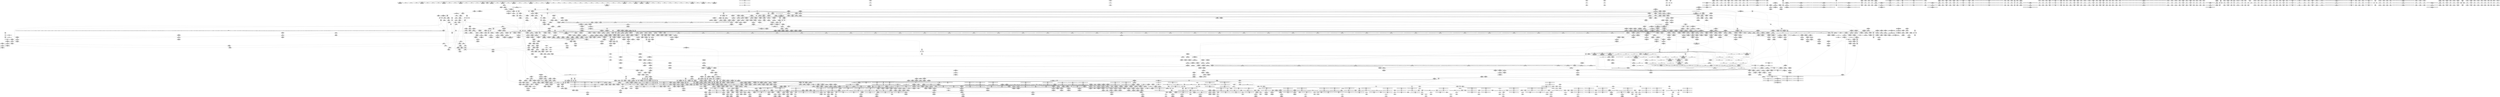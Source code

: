 digraph {
	CE0x6adb760 [shape=record,shape=Mrecord,label="{CE0x6adb760|128:_i8*,_1208:_%struct.file*,_:_CMRE_80,88_|*MultipleSource*|security/tomoyo/common.h,1205|security/tomoyo/common.h,1205}"]
	CE0x6bb9ee0 [shape=record,shape=Mrecord,label="{CE0x6bb9ee0|0:_i8,_array:_GCRE_tomoyo_index2category_constant_39_x_i8_c_00_00_00_00_00_00_00_00_00_00_00_00_00_00_00_00_00_00_00_00_00_00_00_01_01_01_01_01_01_01_01_01_01_01_01_01_01_01_02_,_align_16:_elem_34::|security/tomoyo/util.c,983}"]
	CE0x4e33d30 [shape=record,shape=Mrecord,label="{CE0x4e33d30|%struct.tomoyo_domain_info*_null|*Constant*}"]
	CE0x6b6ec70 [shape=record,shape=Mrecord,label="{CE0x6b6ec70|tomoyo_check_inet_address:_tmp31|security/tomoyo/network.c,527|*SummSink*}"]
	CE0x5ceccc0 [shape=record,shape=Mrecord,label="{CE0x5ceccc0|%struct.task_struct*_(%struct.task_struct**)*_asm_movq_%gs:$_1:P_,$0_,_r,im,_dirflag_,_fpsr_,_flags_|*SummSink*}"]
	CE0x6b7f4b0 [shape=record,shape=Mrecord,label="{CE0x6b7f4b0|tomoyo_audit_net_log:_idxprom|security/tomoyo/network.c,367|*SummSink*}"]
	CE0x704a2b0 [shape=record,shape=Mrecord,label="{CE0x704a2b0|24:_i32*,_32:_i16,_34:_i8,_35:_i8,_36:_i8,_72:_i8,_:_SCMRE_62,63_}"]
	CE0x6bba440 [shape=record,shape=Mrecord,label="{CE0x6bba440|0:_i8,_array:_GCRE_tomoyo_index2category_constant_39_x_i8_c_00_00_00_00_00_00_00_00_00_00_00_00_00_00_00_00_00_00_00_00_00_00_00_01_01_01_01_01_01_01_01_01_01_01_01_01_01_01_02_,_align_16:_elem_36::|security/tomoyo/util.c,983}"]
	CE0x5f21fe0 [shape=record,shape=Mrecord,label="{CE0x5f21fe0|i64*_getelementptr_inbounds_(_19_x_i64_,_19_x_i64_*___llvm_gcov_ctr4846,_i64_0,_i64_10)|*Constant*|*SummSink*}"]
	CE0x69bd710 [shape=record,shape=Mrecord,label="{CE0x69bd710|tomoyo_inet_entry:_if.end}"]
	CE0x5d52970 [shape=record,shape=Mrecord,label="{CE0x5d52970|i32_-1|*Constant*|*SummSource*}"]
	CE0x503f7f0 [shape=record,shape=Mrecord,label="{CE0x503f7f0|tomoyo_audit_inet_log:_tmp2|security/tomoyo/network.c,380|*SummSink*}"]
	CE0x84a47e0 [shape=record,shape=Mrecord,label="{CE0x84a47e0|128:_i8*,_1208:_%struct.file*,_:_CMRE_37,38_}"]
	CE0x84304f0 [shape=record,shape=Mrecord,label="{CE0x84304f0|tomoyo_inet_entry:_param12|security/tomoyo/network.c,478|*SummSource*}"]
	CE0x8517b90 [shape=record,shape=Mrecord,label="{CE0x8517b90|tomoyo_audit_inet_log:_entry|*SummSource*}"]
	CE0x6d9e1c0 [shape=record,shape=Mrecord,label="{CE0x6d9e1c0|srcu_read_lock17:_entry}"]
	CE0x5d37240 [shape=record,shape=Mrecord,label="{CE0x5d37240|srcu_read_unlock20:_tmp1|*SummSource*}"]
	CE0x5c4e720 [shape=record,shape=Mrecord,label="{CE0x5c4e720|tomoyo_get_mode:_profile|Function::tomoyo_get_mode&Arg::profile::|*SummSource*}"]
	CE0x86c9420 [shape=record,shape=Mrecord,label="{CE0x86c9420|tomoyo_check_inet_address:_tmp1|*SummSource*}"]
	CE0x5ed5870 [shape=record,shape=Mrecord,label="{CE0x5ed5870|tomoyo_check_inet_address:_tmp3|security/tomoyo/network.c,509|*SummSink*}"]
	CE0x6c2ff50 [shape=record,shape=Mrecord,label="{CE0x6c2ff50|_call_void_mcount()_#3|*SummSource*}"]
	CE0x6de1380 [shape=record,shape=Mrecord,label="{CE0x6de1380|i32_39|*Constant*|*SummSink*}"]
	CE0x876e290 [shape=record,shape=Mrecord,label="{CE0x876e290|i64*_getelementptr_inbounds_(_12_x_i64_,_12_x_i64_*___llvm_gcov_ctr31133,_i64_0,_i64_6)|*Constant*|*SummSource*}"]
	CE0x8472220 [shape=record,shape=Mrecord,label="{CE0x8472220|tomoyo_print_ipv6:_tmp|*SummSink*}"]
	CE0x6b76010 [shape=record,shape=Mrecord,label="{CE0x6b76010|tomoyo_check_inet_address:_tmp34|security/tomoyo/network.c,528}"]
	CE0x5c4b4b0 [shape=record,shape=Mrecord,label="{CE0x5c4b4b0|tomoyo_init_request_info:_mode|security/tomoyo/util.c,1010|*SummSource*}"]
	CE0x5094920 [shape=record,shape=Mrecord,label="{CE0x5094920|tomoyo_print_ipv6:_cond|security/tomoyo/network.c,111}"]
	CE0x51fe8a0 [shape=record,shape=Mrecord,label="{CE0x51fe8a0|_call_void_mcount()_#3|*SummSource*}"]
	CE0x6c7d470 [shape=record,shape=Mrecord,label="{CE0x6c7d470|__fswab16:_bb}"]
	CE0x6e4b3b0 [shape=record,shape=Mrecord,label="{CE0x6e4b3b0|tomoyo_audit_inet_log:_tmp11|security/tomoyo/network.c,385}"]
	CE0x5e02410 [shape=record,shape=Mrecord,label="{CE0x5e02410|tomoyo_domain:_tmp4|security/tomoyo/common.h,1205|*SummSink*}"]
	CE0x6f55890 [shape=record,shape=Mrecord,label="{CE0x6f55890|tomoyo_init_request_info:_tobool|security/tomoyo/util.c,1004|*SummSink*}"]
	CE0x8554110 [shape=record,shape=Mrecord,label="{CE0x8554110|tomoyo_audit_inet_log:_tmp6|security/tomoyo/network.c,384|*SummSource*}"]
	CE0x5e25770 [shape=record,shape=Mrecord,label="{CE0x5e25770|_call_void_rcu_lock_acquire18(%struct.lockdep_map*_%dep_map)_#9,_!dbg_!38906|include/linux/srcu.h,222}"]
	CE0x873ec00 [shape=record,shape=Mrecord,label="{CE0x873ec00|tomoyo_read_unlock19:_tmp3}"]
	CE0x85f9b40 [shape=record,shape=Mrecord,label="{CE0x85f9b40|tomoyo_read_unlock19:_entry}"]
	CE0x6d85a70 [shape=record,shape=Mrecord,label="{CE0x6d85a70|tomoyo_audit_inet_log:_arraydecay|security/tomoyo/network.c,385|*SummSink*}"]
	CE0x871b0a0 [shape=record,shape=Mrecord,label="{CE0x871b0a0|tomoyo_check_inet_address:_if.end20|*SummSource*}"]
	CE0x5c24ce0 [shape=record,shape=Mrecord,label="{CE0x5c24ce0|tomoyo_audit_net_log:_r|Function::tomoyo_audit_net_log&Arg::r::|*SummSource*}"]
	CE0x5dfb910 [shape=record,shape=Mrecord,label="{CE0x5dfb910|_call_void_mcount()_#3|*SummSource*}"]
	CE0x843ddc0 [shape=record,shape=Mrecord,label="{CE0x843ddc0|tomoyo_inet_entry:_tmp20|security/tomoyo/network.c,480|*SummSource*}"]
	CE0x5c32850 [shape=record,shape=Mrecord,label="{CE0x5c32850|tomoyo_check_inet_address:_tmp20|security/tomoyo/network.c,518|*SummSource*}"]
	CE0x6bd0960 [shape=record,shape=Mrecord,label="{CE0x6bd0960|GLOBAL:_tomoyo_inet_entry|*Constant*|*SummSource*}"]
	CE0x5d59bc0 [shape=record,shape=Mrecord,label="{CE0x5d59bc0|tomoyo_get_mode:_arrayidx|security/tomoyo/util.c,981|*SummSink*}"]
	CE0x8554180 [shape=record,shape=Mrecord,label="{CE0x8554180|tomoyo_audit_inet_log:_tmp6|security/tomoyo/network.c,384|*SummSink*}"]
	CE0x5e60430 [shape=record,shape=Mrecord,label="{CE0x5e60430|tomoyo_check_inet_address:_address2|security/tomoyo/network.c,512|*SummSink*}"]
	CE0x6ed8270 [shape=record,shape=Mrecord,label="{CE0x6ed8270|i32_1|*Constant*}"]
	CE0x8714400 [shape=record,shape=Mrecord,label="{CE0x8714400|tomoyo_print_ipv4:_entry|*SummSource*}"]
	CE0x6a980e0 [shape=record,shape=Mrecord,label="{CE0x6a980e0|tomoyo_print_ipv4:_tmp3}"]
	CE0x5c5c180 [shape=record,shape=Mrecord,label="{CE0x5c5c180|128:_i8*,_1208:_%struct.file*,_:_CMRE_1,2_}"]
	CE0x85c83b0 [shape=record,shape=Mrecord,label="{CE0x85c83b0|tomoyo_audit_net_log:_arrayidx2|security/tomoyo/network.c,368|*SummSink*}"]
	CE0x5e60220 [shape=record,shape=Mrecord,label="{CE0x5e60220|tomoyo_check_inet_address:_address2|security/tomoyo/network.c,512}"]
	CE0x5157210 [shape=record,shape=Mrecord,label="{CE0x5157210|i64*_getelementptr_inbounds_(_2_x_i64_,_2_x_i64_*___llvm_gcov_ctr4632,_i64_0,_i64_0)|*Constant*}"]
	CE0x512bf50 [shape=record,shape=Mrecord,label="{CE0x512bf50|tomoyo_audit_inet_log:_conv7|security/tomoyo/network.c,390|*SummSink*}"]
	CE0x5f658a0 [shape=record,shape=Mrecord,label="{CE0x5f658a0|tomoyo_inet_entry:_operation10|security/tomoyo/network.c,477|*SummSource*}"]
	CE0x5167ef0 [shape=record,shape=Mrecord,label="{CE0x5167ef0|i64*_getelementptr_inbounds_(_2_x_i64_,_2_x_i64_*___llvm_gcov_ctr2253,_i64_0,_i64_1)|*Constant*}"]
	CE0x4eed780 [shape=record,shape=Mrecord,label="{CE0x4eed780|i32_255|*Constant*|*SummSource*}"]
	CE0x6feae60 [shape=record,shape=Mrecord,label="{CE0x6feae60|srcu_read_lock17:_tmp|*SummSource*}"]
	CE0x5195ed0 [shape=record,shape=Mrecord,label="{CE0x5195ed0|tomoyo_check_inet_address:_sw.default}"]
	CE0x5f74da0 [shape=record,shape=Mrecord,label="{CE0x5f74da0|tomoyo_print_ipv6:_bb|*SummSource*}"]
	CE0x877fc70 [shape=record,shape=Mrecord,label="{CE0x877fc70|tomoyo_check_inet_address:_entry}"]
	CE0x6b62df0 [shape=record,shape=Mrecord,label="{CE0x6b62df0|i64_14|*Constant*|*SummSink*}"]
	CE0x5269eb0 [shape=record,shape=Mrecord,label="{CE0x5269eb0|tomoyo_inet_entry:_arrayidx|security/tomoyo/network.c,471|*SummSink*}"]
	CE0x6c63410 [shape=record,shape=Mrecord,label="{CE0x6c63410|_call_void_mcount()_#3}"]
	CE0x877bcc0 [shape=record,shape=Mrecord,label="{CE0x877bcc0|GLOBAL:_tomoyo_domain.__warned|Global_var:tomoyo_domain.__warned}"]
	CE0x69cc040 [shape=record,shape=Mrecord,label="{CE0x69cc040|i64*_getelementptr_inbounds_(_4_x_i64_,_4_x_i64_*___llvm_gcov_ctr4137,_i64_0,_i64_0)|*Constant*|*SummSource*}"]
	CE0x5cdf640 [shape=record,shape=Mrecord,label="{CE0x5cdf640|tomoyo_check_inet_address:_tmp10|security/tomoyo/network.c,511|*SummSource*}"]
	CE0x8415930 [shape=record,shape=Mrecord,label="{CE0x8415930|_call_void_lock_release(%struct.lockdep_map*_%map,_i32_1,_i64_ptrtoint_(i8*_blockaddress(_rcu_lock_release21,_%__here)_to_i64))_#9,_!dbg_!38907|include/linux/rcupdate.h,423|*SummSource*}"]
	CE0x6e9e480 [shape=record,shape=Mrecord,label="{CE0x6e9e480|tomoyo_get_mode:_tmp21|security/tomoyo/util.c,985|*SummSink*}"]
	CE0x6f6c4b0 [shape=record,shape=Mrecord,label="{CE0x6f6c4b0|GLOBAL:___llvm_gcov_ctr5427|Global_var:__llvm_gcov_ctr5427}"]
	CE0x6ed8310 [shape=record,shape=Mrecord,label="{CE0x6ed8310|tomoyo_inet_entry:_r|security/tomoyo/network.c, 469}"]
	CE0x6f4cd20 [shape=record,shape=Mrecord,label="{CE0x6f4cd20|__fswab16:_shr|include/uapi/linux/swab.h,53}"]
	CE0x52248b0 [shape=record,shape=Mrecord,label="{CE0x52248b0|__fswab16:_tmp3|*SummSource*}"]
	CE0x6daac30 [shape=record,shape=Mrecord,label="{CE0x6daac30|_ret_i32_%call,_!dbg_!38907|include/linux/srcu.h,223}"]
	CE0x5083130 [shape=record,shape=Mrecord,label="{CE0x5083130|tomoyo_print_ipv4:_bb}"]
	CE0x6f9a3a0 [shape=record,shape=Mrecord,label="{CE0x6f9a3a0|COLLAPSED:_GCMRE___llvm_gcov_ctr3939_internal_global_2_x_i64_zeroinitializer:_elem_0:default:}"]
	CE0x6dd9ab0 [shape=record,shape=Mrecord,label="{CE0x6dd9ab0|tomoyo_inet_entry:_arrayidx2|security/tomoyo/network.c,471}"]
	CE0x6bba190 [shape=record,shape=Mrecord,label="{CE0x6bba190|0:_i8,_array:_GCRE_tomoyo_index2category_constant_39_x_i8_c_00_00_00_00_00_00_00_00_00_00_00_00_00_00_00_00_00_00_00_00_00_00_00_01_01_01_01_01_01_01_01_01_01_01_01_01_01_01_02_,_align_16:_elem_35::|security/tomoyo/util.c,983}"]
	CE0x6ec7c00 [shape=record,shape=Mrecord,label="{CE0x6ec7c00|tomoyo_read_unlock19:_tmp2|*SummSource*}"]
	CE0x5ea9e60 [shape=record,shape=Mrecord,label="{CE0x5ea9e60|tomoyo_check_inet_address:_in6_u|security/tomoyo/network.c,513|*SummSource*}"]
	CE0x4f95450 [shape=record,shape=Mrecord,label="{CE0x4f95450|i32_2|*Constant*|*SummSource*}"]
	CE0x877f330 [shape=record,shape=Mrecord,label="{CE0x877f330|tomoyo_check_inet_address:_inet|security/tomoyo/network.c,505}"]
	CE0x8471980 [shape=record,shape=Mrecord,label="{CE0x8471980|tomoyo_print_ipv4:_conv|security/tomoyo/network.c,92|*SummSink*}"]
	CE0x6bc92f0 [shape=record,shape=Mrecord,label="{CE0x6bc92f0|tomoyo_check_inet_address:_tmp37|security/tomoyo/network.c,529}"]
	CE0x6b29600 [shape=record,shape=Mrecord,label="{CE0x6b29600|_call_void___llvm_gcov_indirect_counter_increment10(i32*___llvm_gcov_global_state_pred50,_i64**_getelementptr_inbounds_(_3_x_i64*_,_3_x_i64*_*___llvm_gcda_edge_table49,_i64_0,_i64_1)),_!dbg_!38911|security/tomoyo/network.c,509|*SummSink*}"]
	CE0x6ba94a0 [shape=record,shape=Mrecord,label="{CE0x6ba94a0|0:_i8,_array:_GCRE_tomoyo_index2category_constant_39_x_i8_c_00_00_00_00_00_00_00_00_00_00_00_00_00_00_00_00_00_00_00_00_00_00_00_01_01_01_01_01_01_01_01_01_01_01_01_01_01_01_02_,_align_16:_elem_30::|security/tomoyo/util.c,983}"]
	CE0x5e99bb0 [shape=record,shape=Mrecord,label="{CE0x5e99bb0|%struct.lockdep_map*_null|*Constant*}"]
	CE0x6b258e0 [shape=record,shape=Mrecord,label="{CE0x6b258e0|tomoyo_audit_inet_log:_if.end|*SummSink*}"]
	CE0x4fceba0 [shape=record,shape=Mrecord,label="{CE0x4fceba0|_call_void_mcount()_#3|*SummSink*}"]
	CE0x6ba2070 [shape=record,shape=Mrecord,label="{CE0x6ba2070|tomoyo_check_inet_address:_call|security/tomoyo/network.c,528|*SummSink*}"]
	CE0x509b7a0 [shape=record,shape=Mrecord,label="{CE0x509b7a0|__llvm_gcov_indirect_counter_increment10:_tmp3|*SummSource*}"]
	CE0x5c6dd30 [shape=record,shape=Mrecord,label="{CE0x5c6dd30|tomoyo_init_request_info:_profile3|security/tomoyo/util.c,1008|*SummSource*}"]
	CE0x50d3c50 [shape=record,shape=Mrecord,label="{CE0x50d3c50|tomoyo_audit_inet_log:_operation|security/tomoyo/network.c,393|*SummSink*}"]
	CE0x6aa15f0 [shape=record,shape=Mrecord,label="{CE0x6aa15f0|0:_i8,_array:_GCRE_tomoyo_index2category_constant_39_x_i8_c_00_00_00_00_00_00_00_00_00_00_00_00_00_00_00_00_00_00_00_00_00_00_00_01_01_01_01_01_01_01_01_01_01_01_01_01_01_01_02_,_align_16:_elem_21::|security/tomoyo/util.c,983}"]
	CE0x8430b40 [shape=record,shape=Mrecord,label="{CE0x8430b40|tomoyo_inet_entry:_inet_network13|security/tomoyo/network.c,478|*SummSink*}"]
	CE0x5cb9d30 [shape=record,shape=Mrecord,label="{CE0x5cb9d30|tomoyo_print_ipv6:_tmp3|*SummSource*}"]
	CE0x5c2ea60 [shape=record,shape=Mrecord,label="{CE0x5c2ea60|tomoyo_domain:_tmp10|security/tomoyo/common.h,1205}"]
	CE0x51958c0 [shape=record,shape=Mrecord,label="{CE0x51958c0|i64_3|*Constant*}"]
	CE0x5c4b580 [shape=record,shape=Mrecord,label="{CE0x5c4b580|tomoyo_init_request_info:_mode|security/tomoyo/util.c,1010|*SummSink*}"]
	CE0x5d37370 [shape=record,shape=Mrecord,label="{CE0x5d37370|srcu_read_unlock20:_tmp1|*SummSink*}"]
	CE0x84daf70 [shape=record,shape=Mrecord,label="{CE0x84daf70|tomoyo_inet_entry:_tmp22|security/tomoyo/network.c,482}"]
	CE0x6e87ad0 [shape=record,shape=Mrecord,label="{CE0x6e87ad0|GLOBAL:___llvm_gcov_ctr32134|Global_var:__llvm_gcov_ctr32134|*SummSource*}"]
	CE0x85f9eb0 [shape=record,shape=Mrecord,label="{CE0x85f9eb0|tomoyo_read_unlock19:_entry|*SummSink*}"]
	CE0x84b6470 [shape=record,shape=Mrecord,label="{CE0x84b6470|tomoyo_inet_entry:_tmp22|security/tomoyo/network.c,482|*SummSink*}"]
	CE0x6c3e2f0 [shape=record,shape=Mrecord,label="{CE0x6c3e2f0|rcu_lock_acquire18:_entry|*SummSink*}"]
	CE0x6e04560 [shape=record,shape=Mrecord,label="{CE0x6e04560|24:_i32*,_32:_i16,_34:_i8,_35:_i8,_36:_i8,_72:_i8,_:_SCMRE_33,34_}"]
	CE0x6edf3f0 [shape=record,shape=Mrecord,label="{CE0x6edf3f0|i64_0|*Constant*}"]
	CE0x8714470 [shape=record,shape=Mrecord,label="{CE0x8714470|tomoyo_print_ipv4:_buffer|Function::tomoyo_print_ipv4&Arg::buffer::|*SummSink*}"]
	CE0x85284d0 [shape=record,shape=Mrecord,label="{CE0x85284d0|i64_1|*Constant*}"]
	CE0x85fa420 [shape=record,shape=Mrecord,label="{CE0x85fa420|tomoyo_inet_entry:_tmp31|security/tomoyo/network.c,488}"]
	CE0x6d2c830 [shape=record,shape=Mrecord,label="{CE0x6d2c830|tomoyo_audit_inet_log:_buf|security/tomoyo/network.c, 380|*SummSource*}"]
	CE0x6b1e680 [shape=record,shape=Mrecord,label="{CE0x6b1e680|tomoyo_audit_inet_log:_tmp14|security/tomoyo/network.c,388|*SummSink*}"]
	CE0x84a9860 [shape=record,shape=Mrecord,label="{CE0x84a9860|tomoyo_inet_entry:_inet_network9|security/tomoyo/network.c,477}"]
	CE0x8600110 [shape=record,shape=Mrecord,label="{CE0x8600110|_ret_void,_!dbg_!38904|security/tomoyo/common.h,1110|*SummSource*}"]
	CE0x4f8f110 [shape=record,shape=Mrecord,label="{CE0x4f8f110|tomoyo_check_inet_address:_tmp28|security/tomoyo/network.c,525|*SummSink*}"]
	CE0x5020880 [shape=record,shape=Mrecord,label="{CE0x5020880|i64*_getelementptr_inbounds_(_2_x_i64_,_2_x_i64_*___llvm_gcov_ctr4533,_i64_0,_i64_0)|*Constant*}"]
	CE0x6b95f60 [shape=record,shape=Mrecord,label="{CE0x6b95f60|_call_void___srcu_read_unlock(%struct.srcu_struct*_%sp,_i32_%idx)_#9,_!dbg_!38906|include/linux/srcu.h,237|*SummSink*}"]
	CE0x85fcb60 [shape=record,shape=Mrecord,label="{CE0x85fcb60|__llvm_gcov_indirect_counter_increment10:_entry}"]
	CE0x6e47460 [shape=record,shape=Mrecord,label="{CE0x6e47460|tomoyo_init_request_info:_tmp2|security/tomoyo/util.c,1003}"]
	CE0x85799e0 [shape=record,shape=Mrecord,label="{CE0x85799e0|tomoyo_inet_entry:_tmp30|security/tomoyo/network.c,486|*SummSink*}"]
	CE0x5cdf910 [shape=record,shape=Mrecord,label="{CE0x5cdf910|tomoyo_check_inet_address:_sin6_addr|security/tomoyo/network.c,513|*SummSink*}"]
	CE0x50d4130 [shape=record,shape=Mrecord,label="{CE0x50d4130|tomoyo_audit_inet_log:_tmp19|security/tomoyo/network.c,393|*SummSource*}"]
	CE0x5d6af80 [shape=record,shape=Mrecord,label="{CE0x5d6af80|tomoyo_get_mode:_arrayidx|security/tomoyo/util.c,981|*SummSource*}"]
	CE0x843df80 [shape=record,shape=Mrecord,label="{CE0x843df80|tomoyo_inet_entry:_call21|security/tomoyo/network.c,480}"]
	CE0x6e19b70 [shape=record,shape=Mrecord,label="{CE0x6e19b70|i64*_getelementptr_inbounds_(_6_x_i64_,_6_x_i64_*___llvm_gcov_ctr5427,_i64_0,_i64_0)|*Constant*|*SummSource*}"]
	CE0x85643f0 [shape=record,shape=Mrecord,label="{CE0x85643f0|tomoyo_inet_entry:_tmp23|security/tomoyo/network.c,484|*SummSource*}"]
	CE0x6e8cd60 [shape=record,shape=Mrecord,label="{CE0x6e8cd60|GLOBAL:_get_current|*Constant*|*SummSource*}"]
	CE0x6fea6d0 [shape=record,shape=Mrecord,label="{CE0x6fea6d0|i64*_getelementptr_inbounds_(_2_x_i64_,_2_x_i64_*___llvm_gcov_ctr4038,_i64_0,_i64_0)|*Constant*|*SummSource*}"]
	CE0x6bd1040 [shape=record,shape=Mrecord,label="{CE0x6bd1040|tomoyo_inet_entry:_address|Function::tomoyo_inet_entry&Arg::address::|*SummSink*}"]
	CE0x6f7fe70 [shape=record,shape=Mrecord,label="{CE0x6f7fe70|tomoyo_inet_entry:_tmp|*SummSource*}"]
	CE0x4f47150 [shape=record,shape=Mrecord,label="{CE0x4f47150|i32_(%struct.tomoyo_request_info.524*,_i8*,_...)*_bitcast_(i32_(%struct.tomoyo_request_info*,_i8*,_...)*_tomoyo_supervisor_to_i32_(%struct.tomoyo_request_info.524*,_i8*,_...)*)|*Constant*|*SummSource*}"]
	CE0x5d37420 [shape=record,shape=Mrecord,label="{CE0x5d37420|tomoyo_get_mode:_if.end14}"]
	CE0x85c85e0 [shape=record,shape=Mrecord,label="{CE0x85c85e0|0:_i8*,_array:_GCRE_tomoyo_proto_keyword_constant_6_x_i8*_i8*_getelementptr_inbounds_(_2_x_i8_,_2_x_i8_*_.str22,_i32_0,_i32_0),_i8*_getelementptr_inbounds_(_7_x_i8_,_7_x_i8_*_.str123,_i32_0,_i32_0),_i8*_getelementptr_inbounds_(_6_x_i8_,_6_x_i8_*_.str224,_i32_0,_i32_0),_i8*_getelementptr_inbounds_(_4_x_i8_,_4_x_i8_*_.str325,_i32_0,_i32_0),_i8*_getelementptr_inbounds_(_2_x_i8_,_2_x_i8_*_.str22,_i32_0,_i32_0),_i8*_getelementptr_inbounds_(_10_x_i8_,_10_x_i8_*_.str426,_i32_0,_i32_0)_,_align_16:_elem_1::|security/tomoyo/network.c,367}"]
	CE0x50831a0 [shape=record,shape=Mrecord,label="{CE0x50831a0|i32_45|*Constant*|*SummSource*}"]
	CE0x5d73c20 [shape=record,shape=Mrecord,label="{CE0x5d73c20|tomoyo_check_inet_address:_tmp21|security/tomoyo/network.c,519|*SummSink*}"]
	CE0x8780360 [shape=record,shape=Mrecord,label="{CE0x8780360|tomoyo_check_inet_address:_tmp6|security/tomoyo/network.c,509}"]
	CE0x6e9eca0 [shape=record,shape=Mrecord,label="{CE0x6e9eca0|i64*_getelementptr_inbounds_(_12_x_i64_,_12_x_i64_*___llvm_gcov_ctr31133,_i64_0,_i64_9)|*Constant*|*SummSink*}"]
	CE0x6adae20 [shape=record,shape=Mrecord,label="{CE0x6adae20|128:_i8*,_1208:_%struct.file*,_:_CMRE_50,51_}"]
	CE0x5e81210 [shape=record,shape=Mrecord,label="{CE0x5e81210|i64*_getelementptr_inbounds_(_19_x_i64_,_19_x_i64_*___llvm_gcov_ctr4846,_i64_0,_i64_7)|*Constant*|*SummSink*}"]
	CE0x6e691a0 [shape=record,shape=Mrecord,label="{CE0x6e691a0|tomoyo_inet_entry:_call|security/tomoyo/network.c,468}"]
	CE0x870bb70 [shape=record,shape=Mrecord,label="{CE0x870bb70|i64*_getelementptr_inbounds_(_2_x_i64_,_2_x_i64_*___llvm_gcov_ctr53148,_i64_0,_i64_0)|*Constant*|*SummSink*}"]
	CE0x704f2e0 [shape=record,shape=Mrecord,label="{CE0x704f2e0|GLOBAL:_current_task|Global_var:current_task|*SummSink*}"]
	CE0x5d7a790 [shape=record,shape=Mrecord,label="{CE0x5d7a790|i64*_getelementptr_inbounds_(_2_x_i64_,_2_x_i64_*___llvm_gcov_ctr4434,_i64_0,_i64_1)|*Constant*|*SummSource*}"]
	CE0x6f6bfd0 [shape=record,shape=Mrecord,label="{CE0x6f6bfd0|tomoyo_inet_entry:_tmp9|security/tomoyo/network.c,473|*SummSink*}"]
	CE0x6f34520 [shape=record,shape=Mrecord,label="{CE0x6f34520|tomoyo_get_mode:_tmp28|security/tomoyo/util.c,988|*SummSink*}"]
	CE0x6d2c240 [shape=record,shape=Mrecord,label="{CE0x6d2c240|_call_void_srcu_read_unlock20(%struct.srcu_struct*_tomoyo_ss,_i32_%idx)_#9,_!dbg_!38903|security/tomoyo/common.h,1109}"]
	CE0x852ef20 [shape=record,shape=Mrecord,label="{CE0x852ef20|srcu_read_unlock20:_tmp3|*SummSource*}"]
	CE0x706f000 [shape=record,shape=Mrecord,label="{CE0x706f000|tomoyo_inet_entry:_protocol5|security/tomoyo/network.c,476|*SummSource*}"]
	CE0x512bdc0 [shape=record,shape=Mrecord,label="{CE0x512bdc0|tomoyo_audit_inet_log:_conv7|security/tomoyo/network.c,390|*SummSource*}"]
	CE0x5dfc500 [shape=record,shape=Mrecord,label="{CE0x5dfc500|tomoyo_check_inet_address:_tmp16|security/tomoyo/network.c,517|*SummSink*}"]
	CE0x6ac9fd0 [shape=record,shape=Mrecord,label="{CE0x6ac9fd0|i32_10|*Constant*}"]
	CE0x5ed5a60 [shape=record,shape=Mrecord,label="{CE0x5ed5a60|GLOBAL:___llvm_gcov_ctr4846|Global_var:__llvm_gcov_ctr4846}"]
	CE0x878cff0 [shape=record,shape=Mrecord,label="{CE0x878cff0|__llvm_gcov_indirect_counter_increment10:_counters|Function::__llvm_gcov_indirect_counter_increment10&Arg::counters::}"]
	CE0x5c75e10 [shape=record,shape=Mrecord,label="{CE0x5c75e10|tomoyo_get_mode:_idxprom|security/tomoyo/util.c,981|*SummSink*}"]
	CE0x5094e80 [shape=record,shape=Mrecord,label="{CE0x5094e80|tomoyo_get_mode:_arrayidx4|security/tomoyo/util.c,983|*SummSink*}"]
	CE0x4fdf9e0 [shape=record,shape=Mrecord,label="{CE0x4fdf9e0|128:_i8*,_1208:_%struct.file*,_:_CMRE_96,104_|*MultipleSource*|security/tomoyo/common.h,1205|security/tomoyo/common.h,1205}"]
	CE0x4e32fb0 [shape=record,shape=Mrecord,label="{CE0x4e32fb0|i64*_getelementptr_inbounds_(_11_x_i64_,_11_x_i64_*___llvm_gcov_ctr54147,_i64_0,_i64_0)|*Constant*}"]
	CE0x512fbb0 [shape=record,shape=Mrecord,label="{CE0x512fbb0|tomoyo_audit_inet_log:_param12|security/tomoyo/network.c,392|*SummSink*}"]
	CE0x4fcf7d0 [shape=record,shape=Mrecord,label="{CE0x4fcf7d0|tomoyo_init_request_info:_bb|*SummSink*}"]
	CE0x50b4cd0 [shape=record,shape=Mrecord,label="{CE0x50b4cd0|tomoyo_audit_inet_log:_arraydecay5|security/tomoyo/network.c,389|*SummSource*}"]
	CE0x6edd6c0 [shape=record,shape=Mrecord,label="{CE0x6edd6c0|tomoyo_get_mode:_tmp26|security/tomoyo/util.c,987}"]
	CE0x5cdbc60 [shape=record,shape=Mrecord,label="{CE0x5cdbc60|tomoyo_print_ipv6:_tmp1|*SummSource*}"]
	CE0x5c5c840 [shape=record,shape=Mrecord,label="{CE0x5c5c840|128:_i8*,_1208:_%struct.file*,_:_CMRE_5,6_}"]
	CE0x5bdaf30 [shape=record,shape=Mrecord,label="{CE0x5bdaf30|__fswab16:_conv1|include/uapi/linux/swab.h,53|*SummSource*}"]
	CE0x6eae480 [shape=record,shape=Mrecord,label="{CE0x6eae480|GLOBAL:_rcu_lock_release21|*Constant*|*SummSource*}"]
	CE0x509b600 [shape=record,shape=Mrecord,label="{CE0x509b600|tomoyo_check_inet_address:_cmp14|security/tomoyo/network.c,527|*SummSource*}"]
	CE0x6c96920 [shape=record,shape=Mrecord,label="{CE0x6c96920|tomoyo_domain:_land.lhs.true|*SummSink*}"]
	CE0x5de2ef0 [shape=record,shape=Mrecord,label="{CE0x5de2ef0|_call_void___llvm_gcov_indirect_counter_increment10(i32*___llvm_gcov_global_state_pred50,_i64**_getelementptr_inbounds_(_3_x_i64*_,_3_x_i64*_*___llvm_gcda_edge_table49,_i64_0,_i64_2)),_!dbg_!38933|security/tomoyo/network.c,517}"]
	CE0x6f9ebd0 [shape=record,shape=Mrecord,label="{CE0x6f9ebd0|i64*_getelementptr_inbounds_(_11_x_i64_,_11_x_i64_*___llvm_gcov_ctr5229,_i64_0,_i64_0)|*Constant*|*SummSource*}"]
	CE0x5f02ef0 [shape=record,shape=Mrecord,label="{CE0x5f02ef0|i8_1|*Constant*}"]
	CE0x6f33bf0 [shape=record,shape=Mrecord,label="{CE0x6f33bf0|tomoyo_get_mode:_retval.0|*SummSource*}"]
	CE0x6f65b90 [shape=record,shape=Mrecord,label="{CE0x6f65b90|tomoyo_inet_entry:_tmp1|*SummSource*}"]
	CE0x5d47060 [shape=record,shape=Mrecord,label="{CE0x5d47060|GLOBAL:___srcu_read_unlock|*Constant*|*SummSink*}"]
	CE0x7a60a70 [shape=record,shape=Mrecord,label="{CE0x7a60a70|COLLAPSED:_GCMRE___llvm_gcov_ctr5427_internal_global_6_x_i64_zeroinitializer:_elem_0:default:}"]
	CE0x6aa1340 [shape=record,shape=Mrecord,label="{CE0x6aa1340|0:_i8,_array:_GCRE_tomoyo_index2category_constant_39_x_i8_c_00_00_00_00_00_00_00_00_00_00_00_00_00_00_00_00_00_00_00_00_00_00_00_01_01_01_01_01_01_01_01_01_01_01_01_01_01_01_02_,_align_16:_elem_20::|security/tomoyo/util.c,983}"]
	CE0x6e98700 [shape=record,shape=Mrecord,label="{CE0x6e98700|tomoyo_get_mode:_tmp20|security/tomoyo/util.c,985|*SummSource*}"]
	CE0x6ba1cb0 [shape=record,shape=Mrecord,label="{CE0x6ba1cb0|__fswab16:_val|Function::__fswab16&Arg::val::}"]
	CE0x5cbbcf0 [shape=record,shape=Mrecord,label="{CE0x5cbbcf0|tomoyo_get_mode:_tmp7|security/tomoyo/util.c,979|*SummSource*}"]
	CE0x85697a0 [shape=record,shape=Mrecord,label="{CE0x85697a0|tomoyo_audit_net_log:_bb}"]
	CE0x5020980 [shape=record,shape=Mrecord,label="{CE0x5020980|i64*_getelementptr_inbounds_(_2_x_i64_,_2_x_i64_*___llvm_gcov_ctr4533,_i64_0,_i64_0)|*Constant*|*SummSource*}"]
	CE0x50f8360 [shape=record,shape=Mrecord,label="{CE0x50f8360|VOIDTB_TE_array:_GCR_.str5_private_unnamed_addr_constant_13_x_i8_c_%pI6c%c%pI6c_00_,_align_1:_elem_0:default:}"]
	CE0x5c0a6e0 [shape=record,shape=Mrecord,label="{CE0x5c0a6e0|__fswab16:_tmp}"]
	CE0x6ed8610 [shape=record,shape=Mrecord,label="{CE0x6ed8610|tomoyo_init_request_info:_tmp9|security/tomoyo/util.c,1006|*SummSource*}"]
	CE0x5c2eb70 [shape=record,shape=Mrecord,label="{CE0x5c2eb70|tomoyo_domain:_tmp10|security/tomoyo/common.h,1205|*SummSource*}"]
	CE0x514bfc0 [shape=record,shape=Mrecord,label="{CE0x514bfc0|tomoyo_audit_inet_log:_tmp17|security/tomoyo/network.c,391}"]
	CE0x5e9a2b0 [shape=record,shape=Mrecord,label="{CE0x5e9a2b0|i64_ptrtoint_(i8*_blockaddress(_rcu_lock_acquire18,_%__here)_to_i64)|*Constant*|*SummSource*}"]
	CE0x6f7fe00 [shape=record,shape=Mrecord,label="{CE0x6f7fe00|i64*_getelementptr_inbounds_(_11_x_i64_,_11_x_i64_*___llvm_gcov_ctr5229,_i64_0,_i64_0)|*Constant*|*SummSink*}"]
	CE0x4eed520 [shape=record,shape=Mrecord,label="{CE0x4eed520|__fswab16:_and|include/uapi/linux/swab.h,53|*SummSource*}"]
	CE0x5e167a0 [shape=record,shape=Mrecord,label="{CE0x5e167a0|tomoyo_inet_entry:_idxprom|security/tomoyo/network.c,471|*SummSink*}"]
	CE0x84db6c0 [shape=record,shape=Mrecord,label="{CE0x84db6c0|GLOBAL:_tomoyo_audit_inet_log|*Constant*}"]
	CE0x6c30300 [shape=record,shape=Mrecord,label="{CE0x6c30300|tomoyo_domain:_if.then|*SummSource*}"]
	CE0x6b2e0c0 [shape=record,shape=Mrecord,label="{CE0x6b2e0c0|tomoyo_audit_net_log:_tmp1|*SummSource*}"]
	CE0x5fedea0 [shape=record,shape=Mrecord,label="{CE0x5fedea0|tomoyo_domain:_tobool|security/tomoyo/common.h,1205}"]
	CE0x6a5c500 [shape=record,shape=Mrecord,label="{CE0x6a5c500|srcu_read_unlock20:_dep_map|include/linux/srcu.h,236|*SummSink*}"]
	CE0x6e472d0 [shape=record,shape=Mrecord,label="{CE0x6e472d0|i32_(%struct.tomoyo_request_info.524*,_%struct.tomoyo_domain_info*,_i8)*_bitcast_(i32_(%struct.tomoyo_request_info*,_%struct.tomoyo_domain_info*,_i8)*_tomoyo_init_request_info_to_i32_(%struct.tomoyo_request_info.524*,_%struct.tomoyo_domain_info*,_i8)*)|*Constant*|*SummSink*}"]
	CE0x85e93b0 [shape=record,shape=Mrecord,label="{CE0x85e93b0|tomoyo_inet_entry:_tmp30|security/tomoyo/network.c,486|*SummSource*}"]
	CE0x6e47640 [shape=record,shape=Mrecord,label="{CE0x6e47640|_call_void_mcount()_#3}"]
	CE0x6e254f0 [shape=record,shape=Mrecord,label="{CE0x6e254f0|tomoyo_read_unlock19:_tmp|*SummSink*}"]
	CE0x85e0940 [shape=record,shape=Mrecord,label="{CE0x85e0940|tomoyo_init_request_info:_call|security/tomoyo/util.c,1005|*SummSink*}"]
	CE0x6aa0bf0 [shape=record,shape=Mrecord,label="{CE0x6aa0bf0|tomoyo_print_ipv6:_tmp4|security/tomoyo/network.c,111}"]
	CE0x5d374f0 [shape=record,shape=Mrecord,label="{CE0x5d374f0|tomoyo_get_mode:_if.end14|*SummSource*}"]
	CE0x6a15d50 [shape=record,shape=Mrecord,label="{CE0x6a15d50|tomoyo_get_mode:_arrayidx4|security/tomoyo/util.c,983}"]
	CE0x4ef37f0 [shape=record,shape=Mrecord,label="{CE0x4ef37f0|tomoyo_init_request_info:_tobool|security/tomoyo/util.c,1004}"]
	CE0x5d37010 [shape=record,shape=Mrecord,label="{CE0x5d37010|i64_1|*Constant*}"]
	CE0x869e210 [shape=record,shape=Mrecord,label="{CE0x869e210|tomoyo_audit_inet_log:_tobool|security/tomoyo/network.c,384}"]
	CE0x8517c50 [shape=record,shape=Mrecord,label="{CE0x8517c50|tomoyo_audit_inet_log:_entry|*SummSink*}"]
	CE0x4eed890 [shape=record,shape=Mrecord,label="{CE0x4eed890|i32_255|*Constant*|*SummSink*}"]
	CE0x85b75c0 [shape=record,shape=Mrecord,label="{CE0x85b75c0|tomoyo_check_inet_address:_sin_addr|security/tomoyo/network.c,521|*SummSource*}"]
	CE0x50cbd70 [shape=record,shape=Mrecord,label="{CE0x50cbd70|i64*_getelementptr_inbounds_(_2_x_i64_,_2_x_i64_*___llvm_gcov_ctr2154,_i64_0,_i64_0)|*Constant*|*SummSource*}"]
	CE0x4fcf2d0 [shape=record,shape=Mrecord,label="{CE0x4fcf2d0|tomoyo_domain:_entry|*SummSource*}"]
	CE0x6b1e9a0 [shape=record,shape=Mrecord,label="{CE0x6b1e9a0|tomoyo_audit_inet_log:_tmp14|security/tomoyo/network.c,388}"]
	CE0x50d3ee0 [shape=record,shape=Mrecord,label="{CE0x50d3ee0|tomoyo_audit_inet_log:_tmp19|security/tomoyo/network.c,393}"]
	CE0x6f65690 [shape=record,shape=Mrecord,label="{CE0x6f65690|tomoyo_audit_inet_log:_if.then}"]
	CE0x501b0c0 [shape=record,shape=Mrecord,label="{CE0x501b0c0|tomoyo_init_request_info:_call|security/tomoyo/util.c,1005|*SummSource*}"]
	CE0x5248950 [shape=record,shape=Mrecord,label="{CE0x5248950|tomoyo_inet_entry:_protocol|security/tomoyo/network.c,471|*SummSink*}"]
	CE0x5ecd740 [shape=record,shape=Mrecord,label="{CE0x5ecd740|i64*_getelementptr_inbounds_(_2_x_i64_,_2_x_i64_*___llvm_gcov_ctr53148,_i64_0,_i64_1)|*Constant*|*SummSource*}"]
	CE0x5bdb660 [shape=record,shape=Mrecord,label="{CE0x5bdb660|i64*_getelementptr_inbounds_(_19_x_i64_,_19_x_i64_*___llvm_gcov_ctr4846,_i64_0,_i64_0)|*Constant*|*SummSource*}"]
	CE0x873e2e0 [shape=record,shape=Mrecord,label="{CE0x873e2e0|24:_i32*,_32:_i16,_34:_i8,_35:_i8,_36:_i8,_72:_i8,_:_SCMRE_54,55_}"]
	CE0x6ee61c0 [shape=record,shape=Mrecord,label="{CE0x6ee61c0|i64_80|*Constant*}"]
	CE0x6aed1f0 [shape=record,shape=Mrecord,label="{CE0x6aed1f0|tomoyo_init_request_info:_call4|security/tomoyo/util.c,1010}"]
	CE0x5d82000 [shape=record,shape=Mrecord,label="{CE0x5d82000|0:_i32,_:_GCMR___llvm_gcov_global_state_pred50_internal_unnamed_addr_global_i32_-1:_elem_0:default:}"]
	CE0x6ca3d10 [shape=record,shape=Mrecord,label="{CE0x6ca3d10|tomoyo_check_inet_address:_retval.0}"]
	CE0x6b9bcb0 [shape=record,shape=Mrecord,label="{CE0x6b9bcb0|i32_24|*Constant*|*SummSource*}"]
	CE0x5109660 [shape=record,shape=Mrecord,label="{CE0x5109660|tomoyo_read_lock16:_tmp2|*SummSource*}"]
	CE0x50bcfa0 [shape=record,shape=Mrecord,label="{CE0x50bcfa0|tomoyo_audit_inet_log:_param12|security/tomoyo/network.c,392}"]
	CE0x6dd0d00 [shape=record,shape=Mrecord,label="{CE0x6dd0d00|_ret_i32_%call,_!dbg_!38902|security/tomoyo/common.h,1097}"]
	CE0x7a5ff50 [shape=record,shape=Mrecord,label="{CE0x7a5ff50|tomoyo_domain:_do.end}"]
	CE0x4f59290 [shape=record,shape=Mrecord,label="{CE0x4f59290|tomoyo_print_ipv4:_buffer_len|Function::tomoyo_print_ipv4&Arg::buffer_len::|*SummSource*}"]
	CE0x6e139b0 [shape=record,shape=Mrecord,label="{CE0x6e139b0|128:_i8*,_1208:_%struct.file*,_:_CMRE_20,21_}"]
	CE0x5e80920 [shape=record,shape=Mrecord,label="{CE0x5e80920|tomoyo_check_inet_address:_tmp3|security/tomoyo/network.c,509}"]
	CE0x83b7b10 [shape=record,shape=Mrecord,label="{CE0x83b7b10|_ret_void,_!dbg_!38912|security/tomoyo/network.c,112|*SummSource*}"]
	CE0x5f04fe0 [shape=record,shape=Mrecord,label="{CE0x5f04fe0|tomoyo_check_inet_address:_tmp17|security/tomoyo/network.c,517|*SummSink*}"]
	CE0x8493fe0 [shape=record,shape=Mrecord,label="{CE0x8493fe0|tomoyo_inet_entry:_call21|security/tomoyo/network.c,480|*SummSink*}"]
	CE0x83e9c20 [shape=record,shape=Mrecord,label="{CE0x83e9c20|tomoyo_inet_entry:_do.cond|*SummSource*}"]
	CE0x8564a20 [shape=record,shape=Mrecord,label="{CE0x8564a20|tomoyo_inet_entry:_tmp24|security/tomoyo/network.c,484|*SummSink*}"]
	CE0x5f196c0 [shape=record,shape=Mrecord,label="{CE0x5f196c0|tomoyo_get_mode:_conv|security/tomoyo/util.c,982|*SummSink*}"]
	CE0x6c489e0 [shape=record,shape=Mrecord,label="{CE0x6c489e0|_ret_void,_!dbg_!38908|include/linux/rcupdate.h,419}"]
	CE0x6dd9d40 [shape=record,shape=Mrecord,label="{CE0x6dd9d40|tomoyo_audit_inet_log:_tmp5|security/tomoyo/network.c,384}"]
	CE0x5bac740 [shape=record,shape=Mrecord,label="{CE0x5bac740|tomoyo_init_request_info:_tmp8|security/tomoyo/util.c,1005}"]
	CE0x5038ff0 [shape=record,shape=Mrecord,label="{CE0x5038ff0|tomoyo_print_ipv4:_tmp5|security/tomoyo/network.c,93|*SummSource*}"]
	CE0x5cdf0b0 [shape=record,shape=Mrecord,label="{CE0x5cdf0b0|tomoyo_check_inet_address:_sa_family|security/tomoyo/network.c,507|*SummSink*}"]
	CE0x85fc0c0 [shape=record,shape=Mrecord,label="{CE0x85fc0c0|tomoyo_check_inet_address:_arraydecay|security/tomoyo/network.c,513}"]
	CE0x704a790 [shape=record,shape=Mrecord,label="{CE0x704a790|24:_i32*,_32:_i16,_34:_i8,_35:_i8,_36:_i8,_72:_i8,_:_SCMRE_72,73_|*MultipleSource*|security/tomoyo/network.c, 469|security/tomoyo/network.c,469|Function::tomoyo_init_request_info&Arg::r::|security/tomoyo/network.c,475}"]
	CE0x6bd0bc0 [shape=record,shape=Mrecord,label="{CE0x6bd0bc0|tomoyo_inet_entry:_entry}"]
	CE0x5cdbf80 [shape=record,shape=Mrecord,label="{CE0x5cdbf80|tomoyo_domain:_tmp6|security/tomoyo/common.h,1205|*SummSink*}"]
	CE0x5ca8a70 [shape=record,shape=Mrecord,label="{CE0x5ca8a70|128:_i8*,_1208:_%struct.file*,_:_CMRE_48,49_}"]
	CE0x6fb2f10 [shape=record,shape=Mrecord,label="{CE0x6fb2f10|tomoyo_inet_entry:_do.body}"]
	CE0x843ae90 [shape=record,shape=Mrecord,label="{CE0x843ae90|tomoyo_inet_entry:_port|security/tomoyo/network.c,480|*SummSource*}"]
	CE0x6bb9980 [shape=record,shape=Mrecord,label="{CE0x6bb9980|0:_i8,_array:_GCRE_tomoyo_index2category_constant_39_x_i8_c_00_00_00_00_00_00_00_00_00_00_00_00_00_00_00_00_00_00_00_00_00_00_00_01_01_01_01_01_01_01_01_01_01_01_01_01_01_01_02_,_align_16:_elem_32::|security/tomoyo/util.c,983}"]
	CE0x50b4b30 [shape=record,shape=Mrecord,label="{CE0x50b4b30|tomoyo_audit_inet_log:_arraydecay6|security/tomoyo/network.c,390|*SummSink*}"]
	CE0x876ae80 [shape=record,shape=Mrecord,label="{CE0x876ae80|tomoyo_domain:_tmp22|security/tomoyo/common.h,1205|*SummSource*}"]
	CE0x84925b0 [shape=record,shape=Mrecord,label="{CE0x84925b0|tomoyo_inet_entry:_inet20|security/tomoyo/network.c,480}"]
	CE0x69c63b0 [shape=record,shape=Mrecord,label="{CE0x69c63b0|GLOBAL:_lock_release|*Constant*|*SummSource*}"]
	CE0x5cdf040 [shape=record,shape=Mrecord,label="{CE0x5cdf040|COLLAPSED:_CRE:_elem_0::|security/tomoyo/network.c,507}"]
	CE0x5ea9690 [shape=record,shape=Mrecord,label="{CE0x5ea9690|0:_i8,_1:_i8,_8:_i16,_16:_i32*,_24:_i8,_:_CMR_40,44_|*MultipleSource*|Function::tomoyo_check_inet_address&Arg::address::|security/tomoyo/network.c,505}"]
	CE0x5e806c0 [shape=record,shape=Mrecord,label="{CE0x5e806c0|i64_4|*Constant*|*SummSource*}"]
	CE0x6bc9b10 [shape=record,shape=Mrecord,label="{CE0x6bc9b10|tomoyo_check_inet_address:_call21|security/tomoyo/network.c,529}"]
	CE0x6bf7fb0 [shape=record,shape=Mrecord,label="{CE0x6bf7fb0|tomoyo_get_mode:_arrayidx8|security/tomoyo/util.c,983|*SummSink*}"]
	CE0x6d94b00 [shape=record,shape=Mrecord,label="{CE0x6d94b00|get_current:_tmp2}"]
	CE0x5bdacf0 [shape=record,shape=Mrecord,label="{CE0x5bdacf0|__fswab16:_and|include/uapi/linux/swab.h,53|*SummSink*}"]
	CE0x6baadd0 [shape=record,shape=Mrecord,label="{CE0x6baadd0|_ret_i16_%conv3,_!dbg_!38911|include/uapi/linux/swab.h,53|*SummSource*}"]
	CE0x5fd8190 [shape=record,shape=Mrecord,label="{CE0x5fd8190|i32_255|*Constant*}"]
	CE0x50a7320 [shape=record,shape=Mrecord,label="{CE0x50a7320|i64_128|*Constant*|*SummSink*}"]
	CE0x6f15180 [shape=record,shape=Mrecord,label="{CE0x6f15180|tomoyo_get_mode:_tmp27|security/tomoyo/util.c,988}"]
	CE0x6e25d80 [shape=record,shape=Mrecord,label="{CE0x6e25d80|tomoyo_init_request_info:_tmp1|*SummSource*}"]
	CE0x8415a70 [shape=record,shape=Mrecord,label="{CE0x8415a70|_call_void_lock_release(%struct.lockdep_map*_%map,_i32_1,_i64_ptrtoint_(i8*_blockaddress(_rcu_lock_release21,_%__here)_to_i64))_#9,_!dbg_!38907|include/linux/rcupdate.h,423|*SummSink*}"]
	CE0x5f4b650 [shape=record,shape=Mrecord,label="{CE0x5f4b650|tomoyo_inet_entry:_operation7|security/tomoyo/network.c,477}"]
	CE0x6eed1d0 [shape=record,shape=Mrecord,label="{CE0x6eed1d0|i64*_getelementptr_inbounds_(_6_x_i64_,_6_x_i64_*___llvm_gcov_ctr5427,_i64_0,_i64_0)|*Constant*|*SummSink*}"]
	CE0x85eee10 [shape=record,shape=Mrecord,label="{CE0x85eee10|0:_i8,_:_GCMR_tomoyo_domain.__warned_internal_global_i8_0,_section_.data.unlikely_,_align_1:_elem_0:default:}"]
	CE0x850c100 [shape=record,shape=Mrecord,label="{CE0x850c100|i8_1|*Constant*}"]
	CE0x5cdf980 [shape=record,shape=Mrecord,label="{CE0x5cdf980|tomoyo_check_inet_address:_is_ipv6|security/tomoyo/network.c,511}"]
	CE0x6da0a30 [shape=record,shape=Mrecord,label="{CE0x6da0a30|24:_i32*,_32:_i16,_34:_i8,_35:_i8,_36:_i8,_72:_i8,_:_SCMRE_0,8_|*MultipleSource*|security/tomoyo/network.c, 469|security/tomoyo/network.c,469|Function::tomoyo_init_request_info&Arg::r::|security/tomoyo/network.c,475}"]
	CE0x4f03600 [shape=record,shape=Mrecord,label="{CE0x4f03600|i8*_getelementptr_inbounds_(_45_x_i8_,_45_x_i8_*_.str13,_i32_0,_i32_0)|*Constant*|*SummSink*}"]
	CE0x4f8f0a0 [shape=record,shape=Mrecord,label="{CE0x4f8f0a0|tomoyo_check_inet_address:_tmp27|security/tomoyo/network.c,525|*SummSink*}"]
	CE0x4ef3140 [shape=record,shape=Mrecord,label="{CE0x4ef3140|__fswab16:_and|include/uapi/linux/swab.h,53}"]
	CE0x6a1e0f0 [shape=record,shape=Mrecord,label="{CE0x6a1e0f0|24:_i32*,_32:_i16,_34:_i8,_35:_i8,_36:_i8,_72:_i8,_:_SCMRE_38,39_}"]
	CE0x6e9ef80 [shape=record,shape=Mrecord,label="{CE0x6e9ef80|i32_5|*Constant*}"]
	CE0x6f3c6f0 [shape=record,shape=Mrecord,label="{CE0x6f3c6f0|GLOBAL:_lock_acquire|*Constant*|*SummSource*}"]
	CE0x6e19100 [shape=record,shape=Mrecord,label="{CE0x6e19100|srcu_read_lock17:_bb}"]
	CE0x6dda230 [shape=record,shape=Mrecord,label="{CE0x6dda230|tomoyo_inet_entry:_tmp11|security/tomoyo/network.c,473}"]
	CE0x502cf70 [shape=record,shape=Mrecord,label="{CE0x502cf70|tomoyo_inet_entry:_tmp5|security/tomoyo/network.c,471|*SummSource*}"]
	CE0x4e33130 [shape=record,shape=Mrecord,label="{CE0x4e33130|i64*_getelementptr_inbounds_(_11_x_i64_,_11_x_i64_*___llvm_gcov_ctr54147,_i64_0,_i64_0)|*Constant*|*SummSink*}"]
	CE0x6a15a80 [shape=record,shape=Mrecord,label="{CE0x6a15a80|tomoyo_get_mode:_tmp15|security/tomoyo/util.c,983|*SummSource*}"]
	CE0x6daa3c0 [shape=record,shape=Mrecord,label="{CE0x6daa3c0|srcu_read_lock17:_sp|Function::srcu_read_lock17&Arg::sp::}"]
	CE0x7031af0 [shape=record,shape=Mrecord,label="{CE0x7031af0|rcu_lock_release21:_tmp6|*SummSink*}"]
	CE0x869e660 [shape=record,shape=Mrecord,label="{CE0x869e660|tomoyo_print_ipv6:_tmp2|*SummSink*}"]
	CE0x6adb500 [shape=record,shape=Mrecord,label="{CE0x6adb500|128:_i8*,_1208:_%struct.file*,_:_CMRE_72,80_|*MultipleSource*|security/tomoyo/common.h,1205|security/tomoyo/common.h,1205}"]
	CE0x6ec57c0 [shape=record,shape=Mrecord,label="{CE0x6ec57c0|tomoyo_get_mode:_tmp23|security/tomoyo/util.c,986}"]
	CE0x5deb530 [shape=record,shape=Mrecord,label="{CE0x5deb530|_ret_void|*SummSink*}"]
	CE0x6a5c490 [shape=record,shape=Mrecord,label="{CE0x6a5c490|rcu_lock_release21:_map|Function::rcu_lock_release21&Arg::map::|*SummSink*}"]
	CE0x6cd61c0 [shape=record,shape=Mrecord,label="{CE0x6cd61c0|_ret_i32_%retval.0,_!dbg_!38967|security/tomoyo/network.c,532|*SummSink*}"]
	CE0x8544d20 [shape=record,shape=Mrecord,label="{CE0x8544d20|%struct.tomoyo_domain_info*_null|*Constant*|*SummSource*}"]
	CE0x6dadee0 [shape=record,shape=Mrecord,label="{CE0x6dadee0|tomoyo_inet_entry:_tmp6|security/tomoyo/network.c,473|*SummSource*}"]
	CE0x5ca86b0 [shape=record,shape=Mrecord,label="{CE0x5ca86b0|128:_i8*,_1208:_%struct.file*,_:_CMRE_45,46_}"]
	CE0x6ed6700 [shape=record,shape=Mrecord,label="{CE0x6ed6700|tomoyo_get_mode:_mode.1}"]
	CE0x5f745f0 [shape=record,shape=Mrecord,label="{CE0x5f745f0|tomoyo_get_mode:_tmp28|security/tomoyo/util.c,988|*SummSource*}"]
	CE0x5d466d0 [shape=record,shape=Mrecord,label="{CE0x5d466d0|rcu_lock_release21:_map|Function::rcu_lock_release21&Arg::map::|*SummSource*}"]
	CE0x50cc2a0 [shape=record,shape=Mrecord,label="{CE0x50cc2a0|i64*_getelementptr_inbounds_(_11_x_i64_,_11_x_i64_*___llvm_gcov_ctr54147,_i64_0,_i64_6)|*Constant*|*SummSource*}"]
	CE0x842e7f0 [shape=record,shape=Mrecord,label="{CE0x842e7f0|tomoyo_inet_entry:_inet15|security/tomoyo/network.c,479|*SummSource*}"]
	CE0x5038a20 [shape=record,shape=Mrecord,label="{CE0x5038a20|i64*_getelementptr_inbounds_(_5_x_i64_,_5_x_i64_*___llvm_gcov_ctr32134,_i64_0,_i64_4)|*Constant*|*SummSink*}"]
	CE0x6c48ba0 [shape=record,shape=Mrecord,label="{CE0x6c48ba0|_ret_void,_!dbg_!38908|include/linux/rcupdate.h,419|*SummSource*}"]
	CE0x8734620 [shape=record,shape=Mrecord,label="{CE0x8734620|_call_void_mcount()_#3|*SummSource*}"]
	CE0x5d73b40 [shape=record,shape=Mrecord,label="{CE0x5d73b40|i64*_getelementptr_inbounds_(_19_x_i64_,_19_x_i64_*___llvm_gcov_ctr4846,_i64_0,_i64_11)|*Constant*|*SummSource*}"]
	CE0x6a677f0 [shape=record,shape=Mrecord,label="{CE0x6a677f0|tomoyo_check_inet_address:_sin_port|security/tomoyo/network.c,522}"]
	CE0x6e87090 [shape=record,shape=Mrecord,label="{CE0x6e87090|tomoyo_get_mode:_tmp12|security/tomoyo/util.c,982}"]
	CE0x6e985f0 [shape=record,shape=Mrecord,label="{CE0x6e985f0|tomoyo_get_mode:_tmp20|security/tomoyo/util.c,985}"]
	CE0x5094cc0 [shape=record,shape=Mrecord,label="{CE0x5094cc0|i64*_getelementptr_inbounds_(_2_x_i64_,_2_x_i64_*___llvm_gcov_ctr2253,_i64_0,_i64_0)|*Constant*|*SummSink*}"]
	CE0x6e19a60 [shape=record,shape=Mrecord,label="{CE0x6e19a60|_ret_void,_!dbg_!38907|include/linux/srcu.h,238|*SummSource*}"]
	CE0x85c8870 [shape=record,shape=Mrecord,label="{CE0x85c8870|0:_i8*,_array:_GCRE_tomoyo_proto_keyword_constant_6_x_i8*_i8*_getelementptr_inbounds_(_2_x_i8_,_2_x_i8_*_.str22,_i32_0,_i32_0),_i8*_getelementptr_inbounds_(_7_x_i8_,_7_x_i8_*_.str123,_i32_0,_i32_0),_i8*_getelementptr_inbounds_(_6_x_i8_,_6_x_i8_*_.str224,_i32_0,_i32_0),_i8*_getelementptr_inbounds_(_4_x_i8_,_4_x_i8_*_.str325,_i32_0,_i32_0),_i8*_getelementptr_inbounds_(_2_x_i8_,_2_x_i8_*_.str22,_i32_0,_i32_0),_i8*_getelementptr_inbounds_(_10_x_i8_,_10_x_i8_*_.str426,_i32_0,_i32_0)_,_align_16:_elem_3::|security/tomoyo/network.c,367}"]
	CE0x870c6f0 [shape=record,shape=Mrecord,label="{CE0x870c6f0|0:_i8,_1:_i8,_8:_i16,_16:_i32*,_24:_i8,_:_CMR_1,2_|*MultipleSource*|Function::tomoyo_check_inet_address&Arg::address::|security/tomoyo/network.c,505}"]
	CE0x5f65330 [shape=record,shape=Mrecord,label="{CE0x5f65330|tomoyo_inet_entry:_inet_network9|security/tomoyo/network.c,477|*SummSink*}"]
	CE0x8766cf0 [shape=record,shape=Mrecord,label="{CE0x8766cf0|tomoyo_audit_net_log:_tmp4|security/tomoyo/network.c,367|*SummSink*}"]
	CE0x5c0a9c0 [shape=record,shape=Mrecord,label="{CE0x5c0a9c0|i32_-1|*Constant*}"]
	CE0x8563170 [shape=record,shape=Mrecord,label="{CE0x8563170|i64*_getelementptr_inbounds_(_4_x_i64_,_4_x_i64_*___llvm_gcov_ctr4137,_i64_0,_i64_3)|*Constant*}"]
	CE0x509b3b0 [shape=record,shape=Mrecord,label="{CE0x509b3b0|tomoyo_check_inet_address:_cmp14|security/tomoyo/network.c,527}"]
	CE0x6d25d70 [shape=record,shape=Mrecord,label="{CE0x6d25d70|tomoyo_get_mode:_mode.0|*SummSink*}"]
	CE0x6f14b30 [shape=record,shape=Mrecord,label="{CE0x6f14b30|tomoyo_get_mode:_conv15|security/tomoyo/util.c,987|*SummSource*}"]
	CE0x5dfbf40 [shape=record,shape=Mrecord,label="{CE0x5dfbf40|tomoyo_check_inet_address:_tmp15|security/tomoyo/network.c,517|*SummSink*}"]
	CE0x6b76680 [shape=record,shape=Mrecord,label="{CE0x6b76680|tomoyo_check_inet_address:_tmp35|security/tomoyo/network.c,528|*SummSink*}"]
	CE0x4fcf260 [shape=record,shape=Mrecord,label="{CE0x4fcf260|tomoyo_domain:_entry}"]
	CE0x4fcf840 [shape=record,shape=Mrecord,label="{CE0x4fcf840|tomoyo_init_request_info:_if.then}"]
	CE0x6bd07a0 [shape=record,shape=Mrecord,label="{CE0x6bd07a0|GLOBAL:_tomoyo_inet_entry|*Constant*}"]
	CE0x6ed8090 [shape=record,shape=Mrecord,label="{CE0x6ed8090|tomoyo_inet_entry:_tmp1|*SummSink*}"]
	CE0x842eb40 [shape=record,shape=Mrecord,label="{CE0x842eb40|tomoyo_inet_entry:_tobool11|security/tomoyo/network.c,478|*SummSource*}"]
	CE0x6daa190 [shape=record,shape=Mrecord,label="{CE0x6daa190|GLOBAL:_tomoyo_ss|Global_var:tomoyo_ss|*SummSource*}"]
	CE0x5d52d80 [shape=record,shape=Mrecord,label="{CE0x5d52d80|i32_3|*Constant*|*SummSource*}"]
	CE0x6e87bd0 [shape=record,shape=Mrecord,label="{CE0x6e87bd0|GLOBAL:___llvm_gcov_ctr32134|Global_var:__llvm_gcov_ctr32134|*SummSink*}"]
	CE0x5e02a40 [shape=record,shape=Mrecord,label="{CE0x5e02a40|i64*_getelementptr_inbounds_(_2_x_i64_,_2_x_i64_*___llvm_gcov_ctr2154,_i64_0,_i64_1)|*Constant*|*SummSource*}"]
	CE0x6f34090 [shape=record,shape=Mrecord,label="{CE0x6f34090|i64*_getelementptr_inbounds_(_12_x_i64_,_12_x_i64_*___llvm_gcov_ctr31133,_i64_0,_i64_11)|*Constant*}"]
	CE0x4e33210 [shape=record,shape=Mrecord,label="{CE0x4e33210|tomoyo_domain:_tmp|*SummSink*}"]
	CE0x871d7d0 [shape=record,shape=Mrecord,label="{CE0x871d7d0|0:_i8*,_array:_GCRE_tomoyo_socket_keyword_external_constant_4_x_i8*_:_elem_3::|security/tomoyo/network.c,368}"]
	CE0x50b48c0 [shape=record,shape=Mrecord,label="{CE0x50b48c0|tomoyo_audit_inet_log:_tmp16|security/tomoyo/network.c,389|*SummSource*}"]
	CE0x5cecf00 [shape=record,shape=Mrecord,label="{CE0x5cecf00|i64*_getelementptr_inbounds_(_2_x_i64_,_2_x_i64_*___llvm_gcov_ctr53148,_i64_0,_i64_0)|*Constant*}"]
	CE0x50392f0 [shape=record,shape=Mrecord,label="{CE0x50392f0|tomoyo_init_request_info:_profile2|security/tomoyo/util.c,1007|*SummSink*}"]
	CE0x5e568f0 [shape=record,shape=Mrecord,label="{CE0x5e568f0|i32_3|*Constant*}"]
	CE0x5d73c90 [shape=record,shape=Mrecord,label="{CE0x5d73c90|tomoyo_check_inet_address:_tmp22|security/tomoyo/network.c,519|*SummSink*}"]
	CE0x502c900 [shape=record,shape=Mrecord,label="{CE0x502c900|i64*_getelementptr_inbounds_(_2_x_i64_,_2_x_i64_*___llvm_gcov_ctr5130,_i64_0,_i64_1)|*Constant*}"]
	CE0x6d9e7d0 [shape=record,shape=Mrecord,label="{CE0x6d9e7d0|GLOBAL:_srcu_read_lock17|*Constant*|*SummSink*}"]
	CE0x5dc87d0 [shape=record,shape=Mrecord,label="{CE0x5dc87d0|tomoyo_get_mode:_idxprom3|security/tomoyo/util.c,983|*SummSink*}"]
	CE0x6aee690 [shape=record,shape=Mrecord,label="{CE0x6aee690|GLOBAL:_tomoyo_get_mode|*Constant*|*SummSink*}"]
	CE0x85534b0 [shape=record,shape=Mrecord,label="{CE0x85534b0|tomoyo_audit_inet_log:_tmp9|security/tomoyo/network.c,385|*SummSink*}"]
	CE0x6c16f10 [shape=record,shape=Mrecord,label="{CE0x6c16f10|tomoyo_get_mode:_config7|security/tomoyo/util.c,983|*SummSink*}"]
	CE0x50bd470 [shape=record,shape=Mrecord,label="{CE0x50bd470|tomoyo_audit_inet_log:_tmp18|security/tomoyo/network.c,392|*SummSource*}"]
	CE0x6c7d720 [shape=record,shape=Mrecord,label="{CE0x6c7d720|__llvm_gcov_indirect_counter_increment10:_tmp6|*SummSink*}"]
	CE0x7a60020 [shape=record,shape=Mrecord,label="{CE0x7a60020|tomoyo_domain:_do.end|*SummSource*}"]
	CE0x6e8c980 [shape=record,shape=Mrecord,label="{CE0x6e8c980|tomoyo_domain:_call3|security/tomoyo/common.h,1205|*SummSink*}"]
	CE0x6b62c90 [shape=record,shape=Mrecord,label="{CE0x6b62c90|i64_14|*Constant*|*SummSource*}"]
	CE0x4f1d6b0 [shape=record,shape=Mrecord,label="{CE0x4f1d6b0|_call_void_mcount()_#3}"]
	CE0x4eee1f0 [shape=record,shape=Mrecord,label="{CE0x4eee1f0|tomoyo_check_inet_address:_if.end|*SummSource*}"]
	CE0x5ed7970 [shape=record,shape=Mrecord,label="{CE0x5ed7970|rcu_lock_release21:_tmp1}"]
	CE0x871b2a0 [shape=record,shape=Mrecord,label="{CE0x871b2a0|tomoyo_check_inet_address:_if.end9}"]
	CE0x6f14f20 [shape=record,shape=Mrecord,label="{CE0x6f14f20|tomoyo_get_mode:_and|security/tomoyo/util.c,987}"]
	CE0x86e77c0 [shape=record,shape=Mrecord,label="{CE0x86e77c0|GLOBAL:_tomoyo_print_ipv4|*Constant*|*SummSource*}"]
	CE0x5d5bcd0 [shape=record,shape=Mrecord,label="{CE0x5d5bcd0|GLOBAL:_tomoyo_proto_keyword|Global_var:tomoyo_proto_keyword|*SummSource*}"]
	CE0x6c3e540 [shape=record,shape=Mrecord,label="{CE0x6c3e540|rcu_lock_acquire18:_map|Function::rcu_lock_acquire18&Arg::map::}"]
	CE0x5c0aaa0 [shape=record,shape=Mrecord,label="{CE0x5c0aaa0|tomoyo_check_inet_address:_tmp11|security/tomoyo/network.c,513|*SummSink*}"]
	CE0x4f03b70 [shape=record,shape=Mrecord,label="{CE0x4f03b70|tomoyo_domain:_tmp17|security/tomoyo/common.h,1205|*SummSource*}"]
	CE0x6b95e30 [shape=record,shape=Mrecord,label="{CE0x6b95e30|rcu_lock_acquire18:_tmp|*SummSink*}"]
	CE0x6eae8f0 [shape=record,shape=Mrecord,label="{CE0x6eae8f0|rcu_lock_release21:_entry|*SummSink*}"]
	CE0x4f2b760 [shape=record,shape=Mrecord,label="{CE0x4f2b760|GLOBAL:_tomoyo_profile|*Constant*|*SummSource*}"]
	CE0x5cad5b0 [shape=record,shape=Mrecord,label="{CE0x5cad5b0|i32_65280|*Constant*|*SummSink*}"]
	CE0x854a680 [shape=record,shape=Mrecord,label="{CE0x854a680|tomoyo_print_ipv6:_buffer_len|Function::tomoyo_print_ipv6&Arg::buffer_len::|*SummSink*}"]
	CE0x842e6f0 [shape=record,shape=Mrecord,label="{CE0x842e6f0|tomoyo_inet_entry:_tmp18|security/tomoyo/network.c,478|*SummSource*}"]
	CE0x84e8a50 [shape=record,shape=Mrecord,label="{CE0x84e8a50|srcu_read_lock17:_tmp2}"]
	CE0x4fbd970 [shape=record,shape=Mrecord,label="{CE0x4fbd970|tomoyo_get_mode:_tmp3|security/tomoyo/util.c,978}"]
	CE0x5c4f100 [shape=record,shape=Mrecord,label="{CE0x5c4f100|i32_9|*Constant*}"]
	CE0x850baa0 [shape=record,shape=Mrecord,label="{CE0x850baa0|tomoyo_domain:_do.end|*SummSink*}"]
	CE0x604d430 [shape=record,shape=Mrecord,label="{CE0x604d430|tomoyo_check_inet_address:_tmp27|security/tomoyo/network.c,525|*SummSource*}"]
	CE0x6f80480 [shape=record,shape=Mrecord,label="{CE0x6f80480|tomoyo_domain:_tobool1|security/tomoyo/common.h,1205}"]
	CE0x4fcf010 [shape=record,shape=Mrecord,label="{CE0x4fcf010|GLOBAL:_tomoyo_domain|*Constant*|*SummSource*}"]
	CE0x6f9eac0 [shape=record,shape=Mrecord,label="{CE0x6f9eac0|i64*_getelementptr_inbounds_(_11_x_i64_,_11_x_i64_*___llvm_gcov_ctr5229,_i64_0,_i64_0)|*Constant*}"]
	CE0x5f35d60 [shape=record,shape=Mrecord,label="{CE0x5f35d60|tomoyo_inet_entry:_param|security/tomoyo/network.c,476}"]
	CE0x4f9dff0 [shape=record,shape=Mrecord,label="{CE0x4f9dff0|tomoyo_read_unlock19:_bb}"]
	CE0x6fca720 [shape=record,shape=Mrecord,label="{CE0x6fca720|24:_i32*,_32:_i16,_34:_i8,_35:_i8,_36:_i8,_72:_i8,_:_SCMRE_48,49_}"]
	CE0x70370b0 [shape=record,shape=Mrecord,label="{CE0x70370b0|COLLAPSED:_GCMRE___llvm_gcov_ctr4731_internal_global_4_x_i64_zeroinitializer:_elem_0:default:}"]
	CE0x5dfbd70 [shape=record,shape=Mrecord,label="{CE0x5dfbd70|tomoyo_check_inet_address:_tmp15|security/tomoyo/network.c,517}"]
	CE0x5167cf0 [shape=record,shape=Mrecord,label="{CE0x5167cf0|i32_6|*Constant*|*SummSink*}"]
	CE0x5da9340 [shape=record,shape=Mrecord,label="{CE0x5da9340|COLLAPSED:_GCMRE___llvm_gcov_ctr2253_internal_global_2_x_i64_zeroinitializer:_elem_0:default:}"]
	CE0x6bbc020 [shape=record,shape=Mrecord,label="{CE0x6bbc020|tomoyo_check_inet_address:_conv18|security/tomoyo/network.c,528|*SummSource*}"]
	CE0x5d272c0 [shape=record,shape=Mrecord,label="{CE0x5d272c0|tomoyo_domain:_tmp11|security/tomoyo/common.h,1205|*SummSink*}"]
	CE0x6fb3070 [shape=record,shape=Mrecord,label="{CE0x6fb3070|tomoyo_inet_entry:_do.body|*SummSink*}"]
	CE0x514bac0 [shape=record,shape=Mrecord,label="{CE0x514bac0|tomoyo_audit_inet_log:_port|security/tomoyo/network.c,391}"]
	CE0x6c49190 [shape=record,shape=Mrecord,label="{CE0x6c49190|tomoyo_audit_inet_log:_tmp2|security/tomoyo/network.c,380}"]
	CE0x6ceeb70 [shape=record,shape=Mrecord,label="{CE0x6ceeb70|rcu_lock_acquire18:_tmp6}"]
	CE0x5cb9e30 [shape=record,shape=Mrecord,label="{CE0x5cb9e30|i32_6|*Constant*}"]
	CE0x856b2f0 [shape=record,shape=Mrecord,label="{CE0x856b2f0|tomoyo_inet_entry:_tmp26|security/tomoyo/network.c,484|*SummSink*}"]
	CE0x5e34d40 [shape=record,shape=Mrecord,label="{CE0x5e34d40|i64_1|*Constant*}"]
	CE0x5cad4a0 [shape=record,shape=Mrecord,label="{CE0x5cad4a0|i32_65280|*Constant*|*SummSource*}"]
	CE0x50c4600 [shape=record,shape=Mrecord,label="{CE0x50c4600|tomoyo_audit_inet_log:_conv|security/tomoyo/network.c,389|*SummSink*}"]
	CE0x6d25ec0 [shape=record,shape=Mrecord,label="{CE0x6d25ec0|tomoyo_get_mode:_conv10|security/tomoyo/util.c,985|*SummSink*}"]
	CE0x5e60a60 [shape=record,shape=Mrecord,label="{CE0x5e60a60|__llvm_gcov_indirect_counter_increment10:_tmp5|*SummSink*}"]
	CE0x6c48970 [shape=record,shape=Mrecord,label="{CE0x6c48970|tomoyo_domain:_bb}"]
	CE0x5ed5060 [shape=record,shape=Mrecord,label="{CE0x5ed5060|tomoyo_check_inet_address:_addr_len|Function::tomoyo_check_inet_address&Arg::addr_len::}"]
	CE0x6c72300 [shape=record,shape=Mrecord,label="{CE0x6c72300|tomoyo_init_request_info:_conv6|security/tomoyo/util.c,1011|*SummSource*}"]
	CE0x5167ba0 [shape=record,shape=Mrecord,label="{CE0x5167ba0|tomoyo_get_mode:_config|security/tomoyo/util.c,981|*SummSource*}"]
	CE0x5de30b0 [shape=record,shape=Mrecord,label="{CE0x5de30b0|_call_void___llvm_gcov_indirect_counter_increment10(i32*___llvm_gcov_global_state_pred50,_i64**_getelementptr_inbounds_(_3_x_i64*_,_3_x_i64*_*___llvm_gcda_edge_table49,_i64_0,_i64_2)),_!dbg_!38933|security/tomoyo/network.c,517|*SummSource*}"]
	CE0x507bb60 [shape=record,shape=Mrecord,label="{CE0x507bb60|tomoyo_get_mode:_if.end|*SummSink*}"]
	CE0x5e56880 [shape=record,shape=Mrecord,label="{CE0x5e56880|tomoyo_init_request_info:_ns|security/tomoyo/util.c,1010|*SummSink*}"]
	CE0x5d142f0 [shape=record,shape=Mrecord,label="{CE0x5d142f0|__llvm_gcov_indirect_counter_increment10:_pred|*SummSink*}"]
	CE0x5d6b340 [shape=record,shape=Mrecord,label="{CE0x5d6b340|tomoyo_audit_net_log:_tmp2}"]
	CE0x85b78c0 [shape=record,shape=Mrecord,label="{CE0x85b78c0|tomoyo_check_inet_address:_address11|security/tomoyo/network.c,520|*SummSink*}"]
	CE0x843aae0 [shape=record,shape=Mrecord,label="{CE0x843aae0|i32_4|*Constant*|*SummSource*}"]
	CE0x5d5c190 [shape=record,shape=Mrecord,label="{CE0x5d5c190|tomoyo_domain:_tmp13|security/tomoyo/common.h,1205}"]
	CE0x8579640 [shape=record,shape=Mrecord,label="{CE0x8579640|i64*_getelementptr_inbounds_(_11_x_i64_,_11_x_i64_*___llvm_gcov_ctr5229,_i64_0,_i64_10)|*Constant*}"]
	CE0x852e820 [shape=record,shape=Mrecord,label="{CE0x852e820|rcu_lock_acquire18:_tmp5|include/linux/rcupdate.h,418|*SummSource*}"]
	CE0x6c82810 [shape=record,shape=Mrecord,label="{CE0x6c82810|tomoyo_domain:_land.lhs.true2}"]
	CE0x6f55bd0 [shape=record,shape=Mrecord,label="{CE0x6f55bd0|tomoyo_inet_entry:_tmp14|security/tomoyo/network.c,475|*SummSource*}"]
	CE0x6f7ffe0 [shape=record,shape=Mrecord,label="{CE0x6f7ffe0|tomoyo_inet_entry:_tmp|*SummSink*}"]
	CE0x6e8f180 [shape=record,shape=Mrecord,label="{CE0x6e8f180|tomoyo_inet_entry:_tmp14|security/tomoyo/network.c,475}"]
	CE0x86bf0b0 [shape=record,shape=Mrecord,label="{CE0x86bf0b0|_call_void_mcount()_#3|*SummSource*}"]
	CE0x5e99a70 [shape=record,shape=Mrecord,label="{CE0x5e99a70|i32_2|*Constant*}"]
	CE0x6dd0e10 [shape=record,shape=Mrecord,label="{CE0x6dd0e10|_ret_i32_%call,_!dbg_!38902|security/tomoyo/common.h,1097|*SummSource*}"]
	CE0x873dfa0 [shape=record,shape=Mrecord,label="{CE0x873dfa0|24:_i32*,_32:_i16,_34:_i8,_35:_i8,_36:_i8,_72:_i8,_:_SCMRE_52,53_}"]
	CE0x84946a0 [shape=record,shape=Mrecord,label="{CE0x84946a0|tomoyo_inet_entry:_param24|security/tomoyo/network.c,480}"]
	CE0x7a6c770 [shape=record,shape=Mrecord,label="{CE0x7a6c770|0:_i8,_array:_GCRE_tomoyo_index2category_constant_39_x_i8_c_00_00_00_00_00_00_00_00_00_00_00_00_00_00_00_00_00_00_00_00_00_00_00_01_01_01_01_01_01_01_01_01_01_01_01_01_01_01_02_,_align_16:_elem_13::|security/tomoyo/util.c,983}"]
	CE0x6ee66e0 [shape=record,shape=Mrecord,label="{CE0x6ee66e0|i64_4|*Constant*}"]
	CE0x6ac9d10 [shape=record,shape=Mrecord,label="{CE0x6ac9d10|tomoyo_init_request_info:_profile3|security/tomoyo/util.c,1008|*SummSink*}"]
	CE0x8579870 [shape=record,shape=Mrecord,label="{CE0x8579870|tomoyo_inet_entry:_tmp29|security/tomoyo/network.c,486|*SummSource*}"]
	CE0x5d471a0 [shape=record,shape=Mrecord,label="{CE0x5d471a0|rcu_lock_acquire18:_bb|*SummSource*}"]
	CE0x5dfbcd0 [shape=record,shape=Mrecord,label="{CE0x5dfbcd0|i64_8|*Constant*|*SummSink*}"]
	CE0x843ac40 [shape=record,shape=Mrecord,label="{CE0x843ac40|i32_4|*Constant*|*SummSink*}"]
	CE0x6a71560 [shape=record,shape=Mrecord,label="{CE0x6a71560|tomoyo_check_inet_address:_tmp26|security/tomoyo/network.c,522|*SummSink*}"]
	CE0x86e0490 [shape=record,shape=Mrecord,label="{CE0x86e0490|0:_i8,_1:_i8,_8:_i16,_16:_i32*,_24:_i8,_:_CMR_16,24_|*MultipleSource*|Function::tomoyo_check_inet_address&Arg::address::|security/tomoyo/network.c,505}"]
	CE0x84db730 [shape=record,shape=Mrecord,label="{CE0x84db730|_call_void_bitcast_(void_(%struct.tomoyo_request_info*,_i1_(%struct.tomoyo_request_info*,_%struct.tomoyo_acl_info*)*)*_tomoyo_check_acl_to_void_(%struct.tomoyo_request_info.524*,_i1_(%struct.tomoyo_request_info.524*,_%struct.tomoyo_acl_info*)*)*)(%struct.tomoyo_request_info.524*_%r,_i1_(%struct.tomoyo_request_info.524*,_%struct.tomoyo_acl_info*)*_tomoyo_check_inet_acl)_#9,_!dbg_!38953|security/tomoyo/network.c,482|*SummSource*}"]
	CE0x7a6c3f0 [shape=record,shape=Mrecord,label="{CE0x7a6c3f0|i64*_getelementptr_inbounds_(_12_x_i64_,_12_x_i64_*___llvm_gcov_ctr31133,_i64_0,_i64_0)|*Constant*|*SummSink*}"]
	CE0x6e87790 [shape=record,shape=Mrecord,label="{CE0x6e87790|_call_void_mcount()_#3}"]
	CE0x6e13fd0 [shape=record,shape=Mrecord,label="{CE0x6e13fd0|128:_i8*,_1208:_%struct.file*,_:_CMRE_22,23_}"]
	CE0x6de1970 [shape=record,shape=Mrecord,label="{CE0x6de1970|tomoyo_get_mode:_cmp11|security/tomoyo/util.c,985}"]
	CE0x871b710 [shape=record,shape=Mrecord,label="{CE0x871b710|tomoyo_check_inet_address:_sw.bb}"]
	CE0x6ba9750 [shape=record,shape=Mrecord,label="{CE0x6ba9750|0:_i8,_array:_GCRE_tomoyo_index2category_constant_39_x_i8_c_00_00_00_00_00_00_00_00_00_00_00_00_00_00_00_00_00_00_00_00_00_00_00_01_01_01_01_01_01_01_01_01_01_01_01_01_01_01_02_,_align_16:_elem_31::|security/tomoyo/util.c,983}"]
	CE0x6dd12f0 [shape=record,shape=Mrecord,label="{CE0x6dd12f0|i64*_getelementptr_inbounds_(_5_x_i64_,_5_x_i64_*___llvm_gcov_ctr32134,_i64_0,_i64_0)|*Constant*|*SummSink*}"]
	CE0x6cad750 [shape=record,shape=Mrecord,label="{CE0x6cad750|i64*_getelementptr_inbounds_(_19_x_i64_,_19_x_i64_*___llvm_gcov_ctr4846,_i64_0,_i64_18)|*Constant*}"]
	CE0x7047950 [shape=record,shape=Mrecord,label="{CE0x7047950|tomoyo_audit_inet_log:_tmp12|security/tomoyo/network.c,386|*SummSource*}"]
	CE0x4f593c0 [shape=record,shape=Mrecord,label="{CE0x4f593c0|tomoyo_print_ipv4:_buffer_len|Function::tomoyo_print_ipv4&Arg::buffer_len::|*SummSink*}"]
	CE0x4f33aa0 [shape=record,shape=Mrecord,label="{CE0x4f33aa0|tomoyo_print_ipv4:_max_ip|Function::tomoyo_print_ipv4&Arg::max_ip::|*SummSink*}"]
	CE0x6f55af0 [shape=record,shape=Mrecord,label="{CE0x6f55af0|i64*_getelementptr_inbounds_(_11_x_i64_,_11_x_i64_*___llvm_gcov_ctr5229,_i64_0,_i64_5)|*Constant*|*SummSource*}"]
	CE0x6d56570 [shape=record,shape=Mrecord,label="{CE0x6d56570|srcu_read_unlock20:_entry|*SummSource*}"]
	CE0x8734580 [shape=record,shape=Mrecord,label="{CE0x8734580|_call_void_mcount()_#3}"]
	CE0x6f14c80 [shape=record,shape=Mrecord,label="{CE0x6f14c80|tomoyo_get_mode:_conv15|security/tomoyo/util.c,987|*SummSink*}"]
	CE0x509bb10 [shape=record,shape=Mrecord,label="{CE0x509bb10|tomoyo_check_inet_address:_return|*SummSource*}"]
	CE0x6e04470 [shape=record,shape=Mrecord,label="{CE0x6e04470|tomoyo_init_request_info:_tmp7|security/tomoyo/util.c,1005|*SummSource*}"]
	CE0x5f19a70 [shape=record,shape=Mrecord,label="{CE0x5f19a70|tomoyo_print_ipv4:_tmp|*SummSink*}"]
	CE0x5e35500 [shape=record,shape=Mrecord,label="{CE0x5e35500|i64**_getelementptr_inbounds_(_3_x_i64*_,_3_x_i64*_*___llvm_gcda_edge_table49,_i64_0,_i64_2)|*Constant*}"]
	CE0x85f24c0 [shape=record,shape=Mrecord,label="{CE0x85f24c0|tomoyo_check_inet_address:_entry|*SummSink*}"]
	CE0x5ecd6a0 [shape=record,shape=Mrecord,label="{CE0x5ecd6a0|i64*_getelementptr_inbounds_(_2_x_i64_,_2_x_i64_*___llvm_gcov_ctr53148,_i64_0,_i64_1)|*Constant*}"]
	CE0x7047b70 [shape=record,shape=Mrecord,label="{CE0x7047b70|i64_1|*Constant*}"]
	CE0x5d820a0 [shape=record,shape=Mrecord,label="{CE0x5d820a0|i32_0|*Constant*|*SummSource*}"]
	CE0x6e586a0 [shape=record,shape=Mrecord,label="{CE0x6e586a0|tomoyo_init_request_info:_index|Function::tomoyo_init_request_info&Arg::index::}"]
	CE0x6b765a0 [shape=record,shape=Mrecord,label="{CE0x6b765a0|i64*_getelementptr_inbounds_(_19_x_i64_,_19_x_i64_*___llvm_gcov_ctr4846,_i64_0,_i64_15)|*Constant*|*SummSink*}"]
	CE0x50c2960 [shape=record,shape=Mrecord,label="{CE0x50c2960|srcu_read_unlock20:_tmp|*SummSink*}"]
	CE0x527f120 [shape=record,shape=Mrecord,label="{CE0x527f120|tomoyo_check_inet_address:_tmp19|security/tomoyo/network.c,518|*SummSource*}"]
	CE0x527edf0 [shape=record,shape=Mrecord,label="{CE0x527edf0|tomoyo_check_inet_address:_cmp6|security/tomoyo/network.c,517}"]
	CE0x5bdb6d0 [shape=record,shape=Mrecord,label="{CE0x5bdb6d0|i64*_getelementptr_inbounds_(_19_x_i64_,_19_x_i64_*___llvm_gcov_ctr4846,_i64_0,_i64_0)|*Constant*|*SummSink*}"]
	CE0x6ee63b0 [shape=record,shape=Mrecord,label="{CE0x6ee63b0|tomoyo_inet_entry:_cmp|security/tomoyo/network.c,474}"]
	CE0x6aa8c50 [shape=record,shape=Mrecord,label="{CE0x6aa8c50|_call_void_mcount()_#3}"]
	CE0x5bdaff0 [shape=record,shape=Mrecord,label="{CE0x5bdaff0|__fswab16:_conv1|include/uapi/linux/swab.h,53}"]
	CE0x85694a0 [shape=record,shape=Mrecord,label="{CE0x85694a0|tomoyo_print_ipv4:_cmp|security/tomoyo/network.c,93|*SummSink*}"]
	CE0x5d52640 [shape=record,shape=Mrecord,label="{CE0x5d52640|GLOBAL:___llvm_gcov_ctr4846|Global_var:__llvm_gcov_ctr4846|*SummSink*}"]
	CE0x512dbf0 [shape=record,shape=Mrecord,label="{CE0x512dbf0|tomoyo_init_request_info:_profile2|security/tomoyo/util.c,1007}"]
	CE0x6d6b6e0 [shape=record,shape=Mrecord,label="{CE0x6d6b6e0|srcu_read_unlock20:_entry|*SummSink*}"]
	CE0x6ec71e0 [shape=record,shape=Mrecord,label="{CE0x6ec71e0|tomoyo_domain:_entry|*SummSink*}"]
	CE0x5c76300 [shape=record,shape=Mrecord,label="{CE0x5c76300|tomoyo_print_ipv4:_conv|security/tomoyo/network.c,92}"]
	CE0x4fc1c30 [shape=record,shape=Mrecord,label="{CE0x4fc1c30|tomoyo_check_inet_address:_conv5|security/tomoyo/network.c,517|*SummSink*}"]
	CE0x873eaa0 [shape=record,shape=Mrecord,label="{CE0x873eaa0|GLOBAL:_srcu_read_unlock20|*Constant*}"]
	CE0x50d3af0 [shape=record,shape=Mrecord,label="{CE0x50d3af0|tomoyo_audit_inet_log:_operation|security/tomoyo/network.c,393|*SummSource*}"]
	CE0x6f9e8a0 [shape=record,shape=Mrecord,label="{CE0x6f9e8a0|tomoyo_inet_entry:_tmp}"]
	CE0x4fdff80 [shape=record,shape=Mrecord,label="{CE0x4fdff80|128:_i8*,_1208:_%struct.file*,_:_CMRE_120,128_|*MultipleSource*|security/tomoyo/common.h,1205|security/tomoyo/common.h,1205}"]
	CE0x840d160 [shape=record,shape=Mrecord,label="{CE0x840d160|tomoyo_check_inet_address:_tmp22|security/tomoyo/network.c,519|*SummSource*}"]
	CE0x4f119e0 [shape=record,shape=Mrecord,label="{CE0x4f119e0|tomoyo_domain:_call|security/tomoyo/common.h,1205|*SummSource*}"]
	CE0x6fb35f0 [shape=record,shape=Mrecord,label="{CE0x6fb35f0|tomoyo_inet_entry:_if.then|*SummSink*}"]
	CE0x7032050 [shape=record,shape=Mrecord,label="{CE0x7032050|rcu_lock_release21:_tmp7|*SummSource*}"]
	CE0x6aa0b80 [shape=record,shape=Mrecord,label="{CE0x6aa0b80|tomoyo_print_ipv6:_tobool|security/tomoyo/network.c,111}"]
	CE0x6b9bc40 [shape=record,shape=Mrecord,label="{CE0x6b9bc40|_ret_void}"]
	CE0x51fde90 [shape=record,shape=Mrecord,label="{CE0x51fde90|GLOBAL:_srcu_read_lock17|*Constant*}"]
	CE0x50a44a0 [shape=record,shape=Mrecord,label="{CE0x50a44a0|tomoyo_audit_inet_log:_inet_network13|security/tomoyo/network.c,392}"]
	CE0x5d73110 [shape=record,shape=Mrecord,label="{CE0x5d73110|__llvm_gcov_indirect_counter_increment10:_tmp|*SummSource*}"]
	CE0x5082d70 [shape=record,shape=Mrecord,label="{CE0x5082d70|tomoyo_get_mode:_tmp13|security/tomoyo/util.c,982|*SummSource*}"]
	CE0x84a93e0 [shape=record,shape=Mrecord,label="{CE0x84a93e0|tomoyo_inet_entry:_tmp17|*LoadInst*|security/tomoyo/network.c,477}"]
	CE0x6fead80 [shape=record,shape=Mrecord,label="{CE0x6fead80|srcu_read_lock17:_tmp}"]
	CE0x6a4d300 [shape=record,shape=Mrecord,label="{CE0x6a4d300|GLOBAL:_lockdep_rcu_suspicious|*Constant*|*SummSink*}"]
	CE0x4f589d0 [shape=record,shape=Mrecord,label="{CE0x4f589d0|tomoyo_print_ipv4:_entry}"]
	CE0x6aca100 [shape=record,shape=Mrecord,label="{CE0x6aca100|i32_10|*Constant*|*SummSource*}"]
	CE0x6e8d0c0 [shape=record,shape=Mrecord,label="{CE0x6e8d0c0|get_current:_entry|*SummSource*}"]
	CE0x706e6f0 [shape=record,shape=Mrecord,label="{CE0x706e6f0|i8_5|*Constant*}"]
	CE0x4fc1ca0 [shape=record,shape=Mrecord,label="{CE0x4fc1ca0|tomoyo_check_inet_address:_cmp6|security/tomoyo/network.c,517|*SummSink*}"]
	CE0x5f04e50 [shape=record,shape=Mrecord,label="{CE0x5f04e50|tomoyo_check_inet_address:_tmp17|security/tomoyo/network.c,517|*SummSource*}"]
	CE0x5cb9c90 [shape=record,shape=Mrecord,label="{CE0x5cb9c90|tomoyo_print_ipv6:_tmp3}"]
	CE0x6cef4a0 [shape=record,shape=Mrecord,label="{CE0x6cef4a0|rcu_lock_acquire18:_tmp7|*SummSink*}"]
	CE0x6f149b0 [shape=record,shape=Mrecord,label="{CE0x6f149b0|tomoyo_get_mode:_and|security/tomoyo/util.c,987|*SummSink*}"]
	CE0x512b3f0 [shape=record,shape=Mrecord,label="{CE0x512b3f0|tomoyo_audit_inet_log:_idx.ext|security/tomoyo/network.c,390|*SummSource*}"]
	CE0x7a6ca20 [shape=record,shape=Mrecord,label="{CE0x7a6ca20|0:_i8,_array:_GCRE_tomoyo_index2category_constant_39_x_i8_c_00_00_00_00_00_00_00_00_00_00_00_00_00_00_00_00_00_00_00_00_00_00_00_01_01_01_01_01_01_01_01_01_01_01_01_01_01_01_02_,_align_16:_elem_14::|security/tomoyo/util.c,983}"]
	CE0x5bb2340 [shape=record,shape=Mrecord,label="{CE0x5bb2340|tomoyo_inet_entry:_is_ipv6|security/tomoyo/network.c,478|*SummSource*}"]
	CE0x5ea9d60 [shape=record,shape=Mrecord,label="{CE0x5ea9d60|tomoyo_check_inet_address:_in6_u|security/tomoyo/network.c,513}"]
	CE0x5ed71c0 [shape=record,shape=Mrecord,label="{CE0x5ed71c0|rcu_lock_release21:_tmp2|*SummSink*}"]
	CE0x6e8d200 [shape=record,shape=Mrecord,label="{CE0x6e8d200|get_current:_entry|*SummSink*}"]
	CE0x50204c0 [shape=record,shape=Mrecord,label="{CE0x50204c0|tomoyo_init_request_info:_tmp|*SummSink*}"]
	CE0x5d472c0 [shape=record,shape=Mrecord,label="{CE0x5d472c0|rcu_lock_acquire18:_bb|*SummSink*}"]
	CE0x6b28d60 [shape=record,shape=Mrecord,label="{CE0x6b28d60|i8_0|*Constant*|*SummSink*}"]
	CE0x5ea9b00 [shape=record,shape=Mrecord,label="{CE0x5ea9b00|tomoyo_audit_inet_log:_inet_network|security/tomoyo/network.c,382|*SummSink*}"]
	CE0x5da93b0 [shape=record,shape=Mrecord,label="{CE0x5da93b0|tomoyo_print_ipv4:_tmp|*SummSource*}"]
	CE0x5c763a0 [shape=record,shape=Mrecord,label="{CE0x5c763a0|tomoyo_print_ipv4:_conv|security/tomoyo/network.c,92|*SummSource*}"]
	CE0x6aed3b0 [shape=record,shape=Mrecord,label="{CE0x6aed3b0|tomoyo_init_request_info:_call4|security/tomoyo/util.c,1010|*SummSource*}"]
	CE0x6a65c10 [shape=record,shape=Mrecord,label="{CE0x6a65c10|tomoyo_check_inet_address:_tmp25|security/tomoyo/network.c,522}"]
	CE0x8469fc0 [shape=record,shape=Mrecord,label="{CE0x8469fc0|tomoyo_inet_entry:_inet_network18|security/tomoyo/network.c,479|*SummSink*}"]
	CE0x6da0890 [shape=record,shape=Mrecord,label="{CE0x6da0890|GLOBAL:_tomoyo_ss|Global_var:tomoyo_ss}"]
	CE0x85fa490 [shape=record,shape=Mrecord,label="{CE0x85fa490|_ret_void,_!dbg_!38904|security/tomoyo/common.h,1110}"]
	CE0x4f4e6d0 [shape=record,shape=Mrecord,label="{CE0x4f4e6d0|tomoyo_get_mode:_config|security/tomoyo/util.c,981}"]
	CE0x5ecc950 [shape=record,shape=Mrecord,label="{CE0x5ecc950|i64*_getelementptr_inbounds_(_4_x_i64_,_4_x_i64_*___llvm_gcov_ctr4731,_i64_0,_i64_2)|*Constant*|*SummSource*}"]
	CE0x6e271b0 [shape=record,shape=Mrecord,label="{CE0x6e271b0|tomoyo_read_lock16:_entry}"]
	CE0x6b76530 [shape=record,shape=Mrecord,label="{CE0x6b76530|i64*_getelementptr_inbounds_(_19_x_i64_,_19_x_i64_*___llvm_gcov_ctr4846,_i64_0,_i64_15)|*Constant*|*SummSource*}"]
	CE0x6ed8a70 [shape=record,shape=Mrecord,label="{CE0x6ed8a70|tomoyo_inet_entry:_tmp15|security/tomoyo/network.c,475}"]
	CE0x871d840 [shape=record,shape=Mrecord,label="{CE0x871d840|0:_i8*,_array:_GCRE_tomoyo_socket_keyword_external_constant_4_x_i8*_:_elem_0::|security/tomoyo/network.c,368}"]
	CE0x5c5c1f0 [shape=record,shape=Mrecord,label="{CE0x5c5c1f0|128:_i8*,_1208:_%struct.file*,_:_CMRE_3,4_}"]
	CE0x706f200 [shape=record,shape=Mrecord,label="{CE0x706f200|tomoyo_inet_entry:_protocol5|security/tomoyo/network.c,476|*SummSink*}"]
	CE0x6a98360 [shape=record,shape=Mrecord,label="{CE0x6a98360|tomoyo_domain:_tmp14|security/tomoyo/common.h,1205|*SummSink*}"]
	CE0x50731d0 [shape=record,shape=Mrecord,label="{CE0x50731d0|i64*_getelementptr_inbounds_(_11_x_i64_,_11_x_i64_*___llvm_gcov_ctr54147,_i64_0,_i64_1)|*Constant*|*SummSource*}"]
	CE0x4e33310 [shape=record,shape=Mrecord,label="{CE0x4e33310|tomoyo_domain:_tmp2|*SummSource*}"]
	CE0x7049f70 [shape=record,shape=Mrecord,label="{CE0x7049f70|24:_i32*,_32:_i16,_34:_i8,_35:_i8,_36:_i8,_72:_i8,_:_SCMRE_60,61_}"]
	CE0x50a90d0 [shape=record,shape=Mrecord,label="{CE0x50a90d0|tomoyo_get_mode:_cmp|security/tomoyo/util.c,982|*SummSink*}"]
	CE0x6ee62f0 [shape=record,shape=Mrecord,label="{CE0x6ee62f0|i64_80|*Constant*|*SummSource*}"]
	CE0x6e278a0 [shape=record,shape=Mrecord,label="{CE0x6e278a0|tomoyo_inet_entry:_tmp7|security/tomoyo/network.c,473|*SummSink*}"]
	CE0x6cfea40 [shape=record,shape=Mrecord,label="{CE0x6cfea40|__fswab16:_tmp1|*SummSource*}"]
	CE0x50b51a0 [shape=record,shape=Mrecord,label="{CE0x50b51a0|tomoyo_audit_inet_log:_call|security/tomoyo/network.c,389}"]
	CE0x6d95570 [shape=record,shape=Mrecord,label="{CE0x6d95570|rcu_lock_acquire18:___here}"]
	CE0x6d94be0 [shape=record,shape=Mrecord,label="{CE0x6d94be0|get_current:_tmp2|*SummSink*}"]
	CE0x50c2330 [shape=record,shape=Mrecord,label="{CE0x50c2330|i64*_getelementptr_inbounds_(_4_x_i64_,_4_x_i64_*___llvm_gcov_ctr4137,_i64_0,_i64_2)|*Constant*}"]
	CE0x5f19110 [shape=record,shape=Mrecord,label="{CE0x5f19110|rcu_lock_acquire18:_tmp3}"]
	CE0x5f4b0a0 [shape=record,shape=Mrecord,label="{CE0x5f4b0a0|tomoyo_inet_entry:_protocol6|security/tomoyo/network.c,476}"]
	CE0x6eaebb0 [shape=record,shape=Mrecord,label="{CE0x6eaebb0|rcu_lock_release21:_map|Function::rcu_lock_release21&Arg::map::}"]
	CE0x5c19d20 [shape=record,shape=Mrecord,label="{CE0x5c19d20|rcu_lock_acquire18:___here|*SummSink*}"]
	CE0x6ee6750 [shape=record,shape=Mrecord,label="{CE0x6ee6750|i64_3|*Constant*|*SummSource*}"]
	CE0x5020040 [shape=record,shape=Mrecord,label="{CE0x5020040|i64*_getelementptr_inbounds_(_2_x_i64_,_2_x_i64_*___llvm_gcov_ctr4533,_i64_0,_i64_1)|*Constant*}"]
	CE0x6bc0860 [shape=record,shape=Mrecord,label="{CE0x6bc0860|i32_39|*Constant*}"]
	CE0x5d5a440 [shape=record,shape=Mrecord,label="{CE0x5d5a440|0:_i8,_array:_GCRE_tomoyo_index2category_constant_39_x_i8_c_00_00_00_00_00_00_00_00_00_00_00_00_00_00_00_00_00_00_00_00_00_00_00_01_01_01_01_01_01_01_01_01_01_01_01_01_01_01_02_,_align_16:_elem_11::|security/tomoyo/util.c,983}"]
	CE0x512b8a0 [shape=record,shape=Mrecord,label="{CE0x512b8a0|tomoyo_audit_inet_log:_add.ptr|security/tomoyo/network.c,390|*SummSource*}"]
	CE0x6e8d3b0 [shape=record,shape=Mrecord,label="{CE0x6e8d3b0|_ret_%struct.task_struct*_%tmp4,_!dbg_!38905|./arch/x86/include/asm/current.h,14|*SummSource*}"]
	CE0x85b7bc0 [shape=record,shape=Mrecord,label="{CE0x85b7bc0|tomoyo_check_inet_address:_tmp24|security/tomoyo/network.c,520|*SummSink*}"]
	CE0x4f58ef0 [shape=record,shape=Mrecord,label="{CE0x4f58ef0|tomoyo_print_ipv4:_buffer|Function::tomoyo_print_ipv4&Arg::buffer::}"]
	CE0x6f34330 [shape=record,shape=Mrecord,label="{CE0x6f34330|tomoyo_get_mode:_tmp27|security/tomoyo/util.c,988|*SummSource*}"]
	CE0x869e580 [shape=record,shape=Mrecord,label="{CE0x869e580|tomoyo_print_ipv6:_tmp2}"]
	CE0x6d56fa0 [shape=record,shape=Mrecord,label="{CE0x6d56fa0|tomoyo_audit_inet_log:_if.then|*SummSource*}"]
	CE0x5224840 [shape=record,shape=Mrecord,label="{CE0x5224840|__fswab16:_tmp3}"]
	CE0x5152300 [shape=record,shape=Mrecord,label="{CE0x5152300|tomoyo_audit_inet_log:_param14|security/tomoyo/network.c,393|*SummSource*}"]
	CE0x50bd6d0 [shape=record,shape=Mrecord,label="{CE0x50bd6d0|tomoyo_audit_net_log:_operation|Function::tomoyo_audit_net_log&Arg::operation::}"]
	CE0x5bf00d0 [shape=record,shape=Mrecord,label="{CE0x5bf00d0|tomoyo_init_request_info:_domain|Function::tomoyo_init_request_info&Arg::domain::|*SummSource*}"]
	CE0x8569350 [shape=record,shape=Mrecord,label="{CE0x8569350|tomoyo_print_ipv4:_cmp|security/tomoyo/network.c,93|*SummSource*}"]
	CE0x6c2fe80 [shape=record,shape=Mrecord,label="{CE0x6c2fe80|tomoyo_domain:_tmp}"]
	CE0x502d120 [shape=record,shape=Mrecord,label="{CE0x502d120|tomoyo_check_inet_address:_sw.default|*SummSource*}"]
	CE0x84614b0 [shape=record,shape=Mrecord,label="{CE0x84614b0|tomoyo_inet_entry:_param17|security/tomoyo/network.c,479|*SummSource*}"]
	CE0x6d86680 [shape=record,shape=Mrecord,label="{CE0x6d86680|tomoyo_audit_inet_log:_tmp7|security/tomoyo/network.c,384|*SummSource*}"]
	CE0x4fbdf70 [shape=record,shape=Mrecord,label="{CE0x4fbdf70|i32_45|*Constant*}"]
	CE0x5bb1c40 [shape=record,shape=Mrecord,label="{CE0x5bb1c40|i64*_getelementptr_inbounds_(_2_x_i64_,_2_x_i64_*___llvm_gcov_ctr3939,_i64_0,_i64_1)|*Constant*|*SummSource*}"]
	CE0x6aed530 [shape=record,shape=Mrecord,label="{CE0x6aed530|tomoyo_init_request_info:_call4|security/tomoyo/util.c,1010|*SummSink*}"]
	CE0x6e87430 [shape=record,shape=Mrecord,label="{CE0x6e87430|tomoyo_get_mode:_tmp13|security/tomoyo/util.c,982}"]
	CE0x512d2f0 [shape=record,shape=Mrecord,label="{CE0x512d2f0|tomoyo_print_ipv6:_entry|*SummSink*}"]
	CE0x843a690 [shape=record,shape=Mrecord,label="{CE0x843a690|tomoyo_inet_entry:_is_ipv614|security/tomoyo/network.c,478|*SummSource*}"]
	CE0x6e198a0 [shape=record,shape=Mrecord,label="{CE0x6e198a0|_ret_void,_!dbg_!38907|include/linux/srcu.h,238}"]
	CE0x4f1d1b0 [shape=record,shape=Mrecord,label="{CE0x4f1d1b0|tomoyo_print_ipv4:_tmp2}"]
	CE0x514bd80 [shape=record,shape=Mrecord,label="{CE0x514bd80|tomoyo_audit_inet_log:_port|security/tomoyo/network.c,391|*SummSink*}"]
	CE0x5f4b710 [shape=record,shape=Mrecord,label="{CE0x5f4b710|tomoyo_inet_entry:_operation7|security/tomoyo/network.c,477|*SummSource*}"]
	CE0x5020160 [shape=record,shape=Mrecord,label="{CE0x5020160|i64*_getelementptr_inbounds_(_2_x_i64_,_2_x_i64_*___llvm_gcov_ctr4533,_i64_0,_i64_1)|*Constant*|*SummSource*}"]
	CE0x509b9f0 [shape=record,shape=Mrecord,label="{CE0x509b9f0|__llvm_gcov_indirect_counter_increment10:_tmp6|*SummSource*}"]
	CE0x6a5ca50 [shape=record,shape=Mrecord,label="{CE0x6a5ca50|_call_void_rcu_lock_release21(%struct.lockdep_map*_%dep_map)_#9,_!dbg_!38905|include/linux/srcu.h,236|*SummSink*}"]
	CE0x51b8e20 [shape=record,shape=Mrecord,label="{CE0x51b8e20|0:_i8,_array:_GCR_tomoyo_inet2mac_internal_constant_6_x_4_x_i8_4_x_i8_zeroinitializer,_4_x_i8_c_17_18_19_00_,_4_x_i8_c_1A_00_00_1B_,_4_x_i8_c_1C_00_00_1D_,_4_x_i8_zeroinitializer,_4_x_i8_zeroinitializer_,_align_16:_elem_1::|security/tomoyo/network.c,471}"]
	CE0x6aecdf0 [shape=record,shape=Mrecord,label="{CE0x6aecdf0|tomoyo_init_request_info:_tmp12|security/tomoyo/util.c,1010}"]
	CE0x50bbc80 [shape=record,shape=Mrecord,label="{CE0x50bbc80|GLOBAL:_tomoyo_socket_keyword|Global_var:tomoyo_socket_keyword|*SummSource*}"]
	CE0x6aa8e20 [shape=record,shape=Mrecord,label="{CE0x6aa8e20|_call_void_mcount()_#3|*SummSink*}"]
	CE0x5f365e0 [shape=record,shape=Mrecord,label="{CE0x5f365e0|tomoyo_inet_entry:_tmp16|*LoadInst*|security/tomoyo/network.c,476}"]
	CE0x4f58c40 [shape=record,shape=Mrecord,label="{CE0x4f58c40|tomoyo_print_ipv4:_entry|*SummSink*}"]
	CE0x8472290 [shape=record,shape=Mrecord,label="{CE0x8472290|i64*_getelementptr_inbounds_(_2_x_i64_,_2_x_i64_*___llvm_gcov_ctr2154,_i64_0,_i64_1)|*Constant*|*SummSink*}"]
	CE0x6f151f0 [shape=record,shape=Mrecord,label="{CE0x6f151f0|tomoyo_get_mode:_retval.0}"]
	CE0x5e56bc0 [shape=record,shape=Mrecord,label="{CE0x5e56bc0|tomoyo_init_request_info:_type|security/tomoyo/util.c,1009|*SummSource*}"]
	CE0x854a3a0 [shape=record,shape=Mrecord,label="{CE0x854a3a0|i32_128|*Constant*|*SummSource*}"]
	CE0x5ed5800 [shape=record,shape=Mrecord,label="{CE0x5ed5800|i64_0|*Constant*}"]
	CE0x5f03370 [shape=record,shape=Mrecord,label="{CE0x5f03370|tomoyo_check_inet_address:_tmp11|security/tomoyo/network.c,513}"]
	CE0x6f99c10 [shape=record,shape=Mrecord,label="{CE0x6f99c10|tomoyo_check_inet_address:_tmp28|security/tomoyo/network.c,525|*SummSource*}"]
	CE0x6c63c50 [shape=record,shape=Mrecord,label="{CE0x6c63c50|tomoyo_audit_inet_log:_tmp|*SummSource*}"]
	CE0x877bdd0 [shape=record,shape=Mrecord,label="{CE0x877bdd0|GLOBAL:_tomoyo_domain.__warned|Global_var:tomoyo_domain.__warned|*SummSource*}"]
	CE0x5cdba00 [shape=record,shape=Mrecord,label="{CE0x5cdba00|tomoyo_print_ipv6:_tmp1}"]
	CE0x6d94b70 [shape=record,shape=Mrecord,label="{CE0x6d94b70|get_current:_tmp2|*SummSource*}"]
	CE0x86c9fb0 [shape=record,shape=Mrecord,label="{CE0x86c9fb0|tomoyo_check_inet_address:_address|Function::tomoyo_check_inet_address&Arg::address::}"]
	CE0x6e98230 [shape=record,shape=Mrecord,label="{CE0x6e98230|tomoyo_get_mode:_tmp19|security/tomoyo/util.c,985|*SummSource*}"]
	CE0x4f466e0 [shape=record,shape=Mrecord,label="{CE0x4f466e0|tomoyo_audit_net_log:_tmp5|security/tomoyo/network.c,368|*SummSink*}"]
	CE0x85fc220 [shape=record,shape=Mrecord,label="{CE0x85fc220|tomoyo_check_inet_address:_arraydecay|security/tomoyo/network.c,513|*SummSource*}"]
	CE0x50a9a50 [shape=record,shape=Mrecord,label="{CE0x50a9a50|tomoyo_print_ipv6:_call1|security/tomoyo/network.c,110|*SummSink*}"]
	CE0x6de1ac0 [shape=record,shape=Mrecord,label="{CE0x6de1ac0|tomoyo_get_mode:_cmp11|security/tomoyo/util.c,985|*SummSource*}"]
	CE0x51fe5f0 [shape=record,shape=Mrecord,label="{CE0x51fe5f0|tomoyo_read_lock16:_tmp3|*SummSink*}"]
	CE0x85e0c00 [shape=record,shape=Mrecord,label="{CE0x85e0c00|GLOBAL:_tomoyo_domain|*Constant*}"]
	CE0x873f440 [shape=record,shape=Mrecord,label="{CE0x873f440|24:_i32*,_32:_i16,_34:_i8,_35:_i8,_36:_i8,_72:_i8,_:_SCMRE_44,45_}"]
	CE0x6fca580 [shape=record,shape=Mrecord,label="{CE0x6fca580|24:_i32*,_32:_i16,_34:_i8,_35:_i8,_36:_i8,_72:_i8,_:_SCMRE_47,48_}"]
	CE0x5083400 [shape=record,shape=Mrecord,label="{CE0x5083400|tomoyo_print_ipv6:_cond|security/tomoyo/network.c,111|*SummSink*}"]
	CE0x6e87560 [shape=record,shape=Mrecord,label="{CE0x6e87560|tomoyo_inet_entry:_r|security/tomoyo/network.c, 469|*SummSource*}"]
	CE0x5f027b0 [shape=record,shape=Mrecord,label="{CE0x5f027b0|i64_5|*Constant*}"]
	CE0x6e4b090 [shape=record,shape=Mrecord,label="{CE0x6e4b090|tomoyo_audit_inet_log:_tmp11|security/tomoyo/network.c,385|*SummSource*}"]
	CE0x6ed87b0 [shape=record,shape=Mrecord,label="{CE0x6ed87b0|i32_5|*Constant*}"]
	CE0x83e98b0 [shape=record,shape=Mrecord,label="{CE0x83e98b0|tomoyo_init_request_info:_tmp4|security/tomoyo/util.c,1004|*SummSource*}"]
	CE0x6c95db0 [shape=record,shape=Mrecord,label="{CE0x6c95db0|tomoyo_domain:_tmp5|security/tomoyo/common.h,1205|*SummSource*}"]
	CE0x6c95f10 [shape=record,shape=Mrecord,label="{CE0x6c95f10|tomoyo_domain:_tmp5|security/tomoyo/common.h,1205|*SummSink*}"]
	CE0x5f19ae0 [shape=record,shape=Mrecord,label="{CE0x5f19ae0|i64*_getelementptr_inbounds_(_2_x_i64_,_2_x_i64_*___llvm_gcov_ctr2253,_i64_0,_i64_1)|*Constant*|*SummSink*}"]
	CE0x84b6400 [shape=record,shape=Mrecord,label="{CE0x84b6400|tomoyo_inet_entry:_tmp21|security/tomoyo/network.c,482|*SummSink*}"]
	CE0x50a78e0 [shape=record,shape=Mrecord,label="{CE0x50a78e0|tomoyo_audit_inet_log:_param8|security/tomoyo/network.c,391}"]
	CE0x5224380 [shape=record,shape=Mrecord,label="{CE0x5224380|__fswab16:_tmp2|*SummSource*}"]
	CE0x84b7c30 [shape=record,shape=Mrecord,label="{CE0x84b7c30|tomoyo_inet_entry:_port26|security/tomoyo/network.c,480}"]
	CE0x6d6bcc0 [shape=record,shape=Mrecord,label="{CE0x6d6bcc0|i64*_getelementptr_inbounds_(_6_x_i64_,_6_x_i64_*___llvm_gcov_ctr5427,_i64_0,_i64_3)|*Constant*}"]
	CE0x6cef600 [shape=record,shape=Mrecord,label="{CE0x6cef600|i8*_undef|*Constant*}"]
	CE0x5d36f60 [shape=record,shape=Mrecord,label="{CE0x5d36f60|tomoyo_get_mode:_tmp2|security/tomoyo/util.c,978}"]
	CE0x6eed780 [shape=record,shape=Mrecord,label="{CE0x6eed780|i64_2|*Constant*}"]
	CE0x6eaeaa0 [shape=record,shape=Mrecord,label="{CE0x6eaeaa0|_call_void___srcu_read_unlock(%struct.srcu_struct*_%sp,_i32_%idx)_#9,_!dbg_!38906|include/linux/srcu.h,237}"]
	CE0x6c38fa0 [shape=record,shape=Mrecord,label="{CE0x6c38fa0|i64*_getelementptr_inbounds_(_19_x_i64_,_19_x_i64_*___llvm_gcov_ctr4846,_i64_0,_i64_17)|*Constant*}"]
	CE0x6acb0f0 [shape=record,shape=Mrecord,label="{CE0x6acb0f0|tomoyo_init_request_info:_type|security/tomoyo/util.c,1009|*SummSink*}"]
	CE0x4f46560 [shape=record,shape=Mrecord,label="{CE0x4f46560|tomoyo_audit_net_log:_tmp5|security/tomoyo/network.c,368|*SummSource*}"]
	CE0x876e5d0 [shape=record,shape=Mrecord,label="{CE0x876e5d0|tomoyo_domain:_land.lhs.true|*SummSource*}"]
	CE0x5d81c90 [shape=record,shape=Mrecord,label="{CE0x5d81c90|__llvm_gcov_indirect_counter_increment10:_tmp1|*SummSink*}"]
	CE0x507af80 [shape=record,shape=Mrecord,label="{CE0x507af80|tomoyo_get_mode:_if.then}"]
	CE0x876b210 [shape=record,shape=Mrecord,label="{CE0x876b210|tomoyo_get_mode:_if.end|*SummSource*}"]
	CE0x5da9020 [shape=record,shape=Mrecord,label="{CE0x5da9020|tomoyo_get_mode:_cmp|security/tomoyo/util.c,982|*SummSource*}"]
	CE0x5ca8430 [shape=record,shape=Mrecord,label="{CE0x5ca8430|128:_i8*,_1208:_%struct.file*,_:_CMRE_43,44_}"]
	CE0x5deba00 [shape=record,shape=Mrecord,label="{CE0x5deba00|i64*_null|*Constant*}"]
	CE0x6e27220 [shape=record,shape=Mrecord,label="{CE0x6e27220|GLOBAL:_tomoyo_read_lock16|*Constant*|*SummSource*}"]
	CE0x5c0ace0 [shape=record,shape=Mrecord,label="{CE0x5c0ace0|i32_3|*Constant*}"]
	"CONST[source:0(mediator),value:0(static)][purpose:{operation}]"
	CE0x5f05350 [shape=record,shape=Mrecord,label="{CE0x5f05350|tomoyo_check_inet_address:_tmp18|security/tomoyo/network.c,517|*SummSource*}"]
	CE0x6fb2e20 [shape=record,shape=Mrecord,label="{CE0x6fb2e20|tomoyo_inet_entry:_bb|*SummSink*}"]
	CE0x8494880 [shape=record,shape=Mrecord,label="{CE0x8494880|tomoyo_inet_entry:_conv22|security/tomoyo/network.c,480|*SummSource*}"]
	CE0x5cbb6a0 [shape=record,shape=Mrecord,label="{CE0x5cbb6a0|i32_1205|*Constant*|*SummSource*}"]
	CE0x5cab880 [shape=record,shape=Mrecord,label="{CE0x5cab880|COLLAPSED:_GCMRE___llvm_gcov_ctr4632_internal_global_2_x_i64_zeroinitializer:_elem_0:default:}"]
	CE0x4f3c420 [shape=record,shape=Mrecord,label="{CE0x4f3c420|tomoyo_audit_inet_log:_tmp15|security/tomoyo/network.c,389|*SummSink*}"]
	CE0x6ae0e50 [shape=record,shape=Mrecord,label="{CE0x6ae0e50|tomoyo_check_inet_address:_tmp8|security/tomoyo/network.c,510}"]
	CE0x85a8880 [shape=record,shape=Mrecord,label="{CE0x85a8880|tomoyo_print_ipv4:_call|security/tomoyo/network.c,92|*SummSource*}"]
	CE0x5ed73b0 [shape=record,shape=Mrecord,label="{CE0x5ed73b0|rcu_lock_release21:_tmp3}"]
	CE0x6e14200 [shape=record,shape=Mrecord,label="{CE0x6e14200|128:_i8*,_1208:_%struct.file*,_:_CMRE_24,25_}"]
	CE0x5d27420 [shape=record,shape=Mrecord,label="{CE0x5d27420|tomoyo_domain:_tmp12|security/tomoyo/common.h,1205}"]
	CE0x5109c70 [shape=record,shape=Mrecord,label="{CE0x5109c70|tomoyo_read_lock16:_entry|*SummSink*}"]
	CE0x5039360 [shape=record,shape=Mrecord,label="{CE0x5039360|i32_2|*Constant*}"]
	CE0x8569290 [shape=record,shape=Mrecord,label="{CE0x8569290|tomoyo_print_ipv4:_cmp|security/tomoyo/network.c,93}"]
	CE0x6b628c0 [shape=record,shape=Mrecord,label="{CE0x6b628c0|tomoyo_check_inet_address:_cmp14|security/tomoyo/network.c,527|*SummSink*}"]
	CE0x4fbd900 [shape=record,shape=Mrecord,label="{CE0x4fbd900|i64*_getelementptr_inbounds_(_12_x_i64_,_12_x_i64_*___llvm_gcov_ctr31133,_i64_0,_i64_3)|*Constant*}"]
	CE0x870cd50 [shape=record,shape=Mrecord,label="{CE0x870cd50|tomoyo_check_inet_address:_sw.bb|*SummSource*}"]
	CE0x6b28b30 [shape=record,shape=Mrecord,label="{CE0x6b28b30|i8_0|*Constant*}"]
	CE0x842e8f0 [shape=record,shape=Mrecord,label="{CE0x842e8f0|tomoyo_inet_entry:_is_ipv614|security/tomoyo/network.c,478|*SummSink*}"]
	CE0x6f4c7a0 [shape=record,shape=Mrecord,label="{CE0x6f4c7a0|tomoyo_inet_entry:_tmp8|security/tomoyo/network.c,473}"]
	CE0x6edefb0 [shape=record,shape=Mrecord,label="{CE0x6edefb0|i64*_getelementptr_inbounds_(_5_x_i64_,_5_x_i64_*___llvm_gcov_ctr32134,_i64_0,_i64_3)|*Constant*|*SummSink*}"]
	CE0x5e80b40 [shape=record,shape=Mrecord,label="{CE0x5e80b40|tomoyo_init_request_info:_tmp10|security/tomoyo/util.c,1006}"]
	CE0x4fe0340 [shape=record,shape=Mrecord,label="{CE0x4fe0340|128:_i8*,_1208:_%struct.file*,_:_CMRE_136,144_|*MultipleSource*|security/tomoyo/common.h,1205|security/tomoyo/common.h,1205}"]
	CE0x5e307c0 [shape=record,shape=Mrecord,label="{CE0x5e307c0|tomoyo_check_inet_address:_return|*SummSink*}"]
	CE0x5e257e0 [shape=record,shape=Mrecord,label="{CE0x5e257e0|srcu_read_lock17:_dep_map|include/linux/srcu.h,222|*SummSink*}"]
	CE0x5c98dd0 [shape=record,shape=Mrecord,label="{CE0x5c98dd0|__llvm_gcov_indirect_counter_increment10:_bb|*SummSink*}"]
	CE0x5c4b9a0 [shape=record,shape=Mrecord,label="{CE0x5c4b9a0|tomoyo_init_request_info:_mode5|security/tomoyo/util.c,1011}"]
	CE0x4f1da80 [shape=record,shape=Mrecord,label="{CE0x4f1da80|tomoyo_get_mode:_tmp6|security/tomoyo/util.c,978|*SummSource*}"]
	CE0x5269c30 [shape=record,shape=Mrecord,label="{CE0x5269c30|GLOBAL:_tomoyo_inet2mac|Global_var:tomoyo_inet2mac|*SummSource*}"]
	CE0x52243f0 [shape=record,shape=Mrecord,label="{CE0x52243f0|__fswab16:_tmp2|*SummSink*}"]
	CE0x851d220 [shape=record,shape=Mrecord,label="{CE0x851d220|tomoyo_domain:_cred|security/tomoyo/common.h,1205|*SummSource*}"]
	CE0x6d86100 [shape=record,shape=Mrecord,label="{CE0x6d86100|srcu_read_lock17:_bb|*SummSource*}"]
	CE0x85648d0 [shape=record,shape=Mrecord,label="{CE0x85648d0|tomoyo_inet_entry:_tmp24|security/tomoyo/network.c,484|*SummSource*}"]
	CE0x6f9f4a0 [shape=record,shape=Mrecord,label="{CE0x6f9f4a0|i32_5|*Constant*|*SummSink*}"]
	CE0x6bf8490 [shape=record,shape=Mrecord,label="{CE0x6bf8490|tomoyo_get_mode:_mode.0}"]
	CE0x51b8d20 [shape=record,shape=Mrecord,label="{CE0x51b8d20|tomoyo_read_lock16:_call|security/tomoyo/common.h,1097}"]
	CE0x8415bc0 [shape=record,shape=Mrecord,label="{CE0x8415bc0|i64*_getelementptr_inbounds_(_4_x_i64_,_4_x_i64_*___llvm_gcov_ctr4731,_i64_0,_i64_3)|*Constant*}"]
	CE0x6a4d290 [shape=record,shape=Mrecord,label="{CE0x6a4d290|GLOBAL:_lockdep_rcu_suspicious|*Constant*|*SummSource*}"]
	CE0x843afc0 [shape=record,shape=Mrecord,label="{CE0x843afc0|tomoyo_inet_entry:_port|security/tomoyo/network.c,480|*SummSink*}"]
	CE0x8461170 [shape=record,shape=Mrecord,label="{CE0x8461170|tomoyo_inet_entry:_tmp19|security/tomoyo/network.c,479}"]
	CE0x4f1dda0 [shape=record,shape=Mrecord,label="{CE0x4f1dda0|tomoyo_domain:_land.lhs.true2|*SummSink*}"]
	CE0x6c963f0 [shape=record,shape=Mrecord,label="{CE0x6c963f0|GLOBAL:___llvm_gcov_ctr31133|Global_var:__llvm_gcov_ctr31133}"]
	CE0x5e02180 [shape=record,shape=Mrecord,label="{CE0x5e02180|tomoyo_domain:_tmp|*SummSource*}"]
	CE0x6f9a4e0 [shape=record,shape=Mrecord,label="{CE0x6f9a4e0|tomoyo_check_inet_address:_return}"]
	CE0x8693010 [shape=record,shape=Mrecord,label="{CE0x8693010|tomoyo_check_inet_address:_protocol|security/tomoyo/network.c,527}"]
	CE0x5f36570 [shape=record,shape=Mrecord,label="{CE0x5f36570|tomoyo_inet_entry:_param|security/tomoyo/network.c,476|*SummSink*}"]
	CE0x870b290 [shape=record,shape=Mrecord,label="{CE0x870b290|_call_void_mcount()_#3|*SummSource*}"]
	CE0x7047a90 [shape=record,shape=Mrecord,label="{CE0x7047a90|tomoyo_audit_inet_log:_tmp12|security/tomoyo/network.c,386|*SummSink*}"]
	CE0x4f1dbd0 [shape=record,shape=Mrecord,label="{CE0x4f1dbd0|tomoyo_get_mode:_tmp6|security/tomoyo/util.c,978|*SummSink*}"]
	CE0x4f47040 [shape=record,shape=Mrecord,label="{CE0x4f47040|i32_(%struct.tomoyo_request_info.524*,_i8*,_...)*_bitcast_(i32_(%struct.tomoyo_request_info*,_i8*,_...)*_tomoyo_supervisor_to_i32_(%struct.tomoyo_request_info.524*,_i8*,_...)*)|*Constant*}"]
	CE0x5de2c50 [shape=record,shape=Mrecord,label="{CE0x5de2c50|tomoyo_check_inet_address:_port3|security/tomoyo/network.c,514|*SummSink*}"]
	CE0x501b250 [shape=record,shape=Mrecord,label="{CE0x501b250|tomoyo_audit_inet_log:_buf|security/tomoyo/network.c, 380|*SummSink*}"]
	CE0x6c82230 [shape=record,shape=Mrecord,label="{CE0x6c82230|tomoyo_domain:_tmp9|security/tomoyo/common.h,1205|*SummSink*}"]
	CE0x51fb970 [shape=record,shape=Mrecord,label="{CE0x51fb970|i64*_getelementptr_inbounds_(_2_x_i64_,_2_x_i64_*___llvm_gcov_ctr5130,_i64_0,_i64_0)|*Constant*|*SummSink*}"]
	CE0x5c24ef0 [shape=record,shape=Mrecord,label="{CE0x5c24ef0|tomoyo_audit_net_log:_family|Function::tomoyo_audit_net_log&Arg::family::}"]
	CE0x5bb1a40 [shape=record,shape=Mrecord,label="{CE0x5bb1a40|tomoyo_read_lock16:_tmp1|*SummSink*}"]
	CE0x5195530 [shape=record,shape=Mrecord,label="{CE0x5195530|__fswab16:_bb|*SummSink*}"]
	CE0x4f03540 [shape=record,shape=Mrecord,label="{CE0x4f03540|i8*_getelementptr_inbounds_(_45_x_i8_,_45_x_i8_*_.str13,_i32_0,_i32_0)|*Constant*|*SummSource*}"]
	CE0x5d14420 [shape=record,shape=Mrecord,label="{CE0x5d14420|GLOBAL:___llvm_gcov_global_state_pred50|Global_var:__llvm_gcov_global_state_pred50|*SummSink*}"]
	CE0x84308e0 [shape=record,shape=Mrecord,label="{CE0x84308e0|tomoyo_inet_entry:_inet_network13|security/tomoyo/network.c,478}"]
	CE0x4f2bc10 [shape=record,shape=Mrecord,label="{CE0x4f2bc10|tomoyo_print_ipv6:_tmp5|security/tomoyo/network.c,111|*SummSource*}"]
	CE0x6d95470 [shape=record,shape=Mrecord,label="{CE0x6d95470|GLOBAL:_current_task|Global_var:current_task}"]
	CE0x6b9c3c0 [shape=record,shape=Mrecord,label="{CE0x6b9c3c0|tomoyo_check_inet_address:_tmp12|security/tomoyo/network.c,512|*SummSink*}"]
	CE0x512d190 [shape=record,shape=Mrecord,label="{CE0x512d190|tomoyo_print_ipv6:_entry}"]
	CE0x6b7ff00 [shape=record,shape=Mrecord,label="{CE0x6b7ff00|tomoyo_get_mode:_bb|*SummSink*}"]
	CE0x6de2060 [shape=record,shape=Mrecord,label="{CE0x6de2060|tomoyo_get_mode:_tmp18|security/tomoyo/util.c,985|*SummSink*}"]
	CE0x871da00 [shape=record,shape=Mrecord,label="{CE0x871da00|0:_i8*,_array:_GCRE_tomoyo_socket_keyword_external_constant_4_x_i8*_:_elem_1::|security/tomoyo/network.c,368}"]
	CE0x6b51200 [shape=record,shape=Mrecord,label="{CE0x6b51200|tomoyo_check_inet_address:_tmp28|security/tomoyo/network.c,525}"]
	CE0x85647c0 [shape=record,shape=Mrecord,label="{CE0x85647c0|tomoyo_inet_entry:_tmp24|security/tomoyo/network.c,484}"]
	CE0x84e8f20 [shape=record,shape=Mrecord,label="{CE0x84e8f20|tomoyo_audit_inet_log:_tmp8|security/tomoyo/network.c,384}"]
	CE0x6fb2a90 [shape=record,shape=Mrecord,label="{CE0x6fb2a90|tomoyo_read_unlock19:_tmp|*SummSource*}"]
	CE0x5224c80 [shape=record,shape=Mrecord,label="{CE0x5224c80|_call_void_mcount()_#3|*SummSink*}"]
	CE0x6e878b0 [shape=record,shape=Mrecord,label="{CE0x6e878b0|i64_0|*Constant*}"]
	CE0x5e16640 [shape=record,shape=Mrecord,label="{CE0x5e16640|tomoyo_inet_entry:_idxprom|security/tomoyo/network.c,471|*SummSource*}"]
	CE0x6ca31d0 [shape=record,shape=Mrecord,label="{CE0x6ca31d0|tomoyo_check_inet_address:_tmp38|security/tomoyo/network.c,531|*SummSink*}"]
	CE0x5dd0520 [shape=record,shape=Mrecord,label="{CE0x5dd0520|rcu_lock_acquire18:_indirectgoto|*SummSink*}"]
	CE0x8415640 [shape=record,shape=Mrecord,label="{CE0x8415640|_call_void_mcount()_#3|*SummSink*}"]
	CE0x6c2f740 [shape=record,shape=Mrecord,label="{CE0x6c2f740|tomoyo_print_ipv4:_tmp1|*SummSource*}"]
	CE0x84e8ac0 [shape=record,shape=Mrecord,label="{CE0x84e8ac0|srcu_read_lock17:_tmp2|*SummSource*}"]
	CE0x6e03ff0 [shape=record,shape=Mrecord,label="{CE0x6e03ff0|tomoyo_inet_entry:_arrayidx2|security/tomoyo/network.c,471|*SummSource*}"]
	CE0x6e7b920 [shape=record,shape=Mrecord,label="{CE0x6e7b920|tomoyo_init_request_info:_tmp2|security/tomoyo/util.c,1003|*SummSource*}"]
	CE0x5dc8680 [shape=record,shape=Mrecord,label="{CE0x5dc8680|tomoyo_get_mode:_idxprom3|security/tomoyo/util.c,983|*SummSource*}"]
	CE0x4f4ec80 [shape=record,shape=Mrecord,label="{CE0x4f4ec80|i1_true|*Constant*}"]
	CE0x50c4470 [shape=record,shape=Mrecord,label="{CE0x50c4470|tomoyo_audit_inet_log:_conv|security/tomoyo/network.c,389|*SummSource*}"]
	CE0x6e7b330 [shape=record,shape=Mrecord,label="{CE0x6e7b330|tomoyo_inet_entry:_tmp7|security/tomoyo/network.c,473}"]
	CE0x6b25230 [shape=record,shape=Mrecord,label="{CE0x6b25230|tomoyo_audit_inet_log:_inet_network3|security/tomoyo/network.c,384|*SummSink*}"]
	CE0x6b86460 [shape=record,shape=Mrecord,label="{CE0x6b86460|0:_i8,_array:_GCRE_tomoyo_index2category_constant_39_x_i8_c_00_00_00_00_00_00_00_00_00_00_00_00_00_00_00_00_00_00_00_00_00_00_00_01_01_01_01_01_01_01_01_01_01_01_01_01_01_01_02_,_align_16:_elem_26::|security/tomoyo/util.c,983}"]
	CE0x5fdf080 [shape=record,shape=Mrecord,label="{CE0x5fdf080|_ret_void,_!dbg_!38912|security/tomoyo/network.c,112}"]
	CE0x6b28f00 [shape=record,shape=Mrecord,label="{CE0x6b28f00|tomoyo_check_inet_address:_tmp23|security/tomoyo/network.c,521|*SummSource*}"]
	CE0x6e8ec00 [shape=record,shape=Mrecord,label="{CE0x6e8ec00|tomoyo_audit_inet_log:_param|security/tomoyo/network.c,382|*SummSink*}"]
	CE0x8528cf0 [shape=record,shape=Mrecord,label="{CE0x8528cf0|tomoyo_audit_net_log:_tmp|*SummSource*}"]
	CE0x5d5b920 [shape=record,shape=Mrecord,label="{CE0x5d5b920|i64_5|*Constant*}"]
	CE0x6b9c230 [shape=record,shape=Mrecord,label="{CE0x6b9c230|tomoyo_check_inet_address:_tmp12|security/tomoyo/network.c,512|*SummSource*}"]
	CE0x5bb1e50 [shape=record,shape=Mrecord,label="{CE0x5bb1e50|tomoyo_inet_entry:_inet_network|security/tomoyo/network.c,476|*SummSink*}"]
	CE0x5d13950 [shape=record,shape=Mrecord,label="{CE0x5d13950|tomoyo_check_inet_address:_tmp13|security/tomoyo/network.c,514|*SummSink*}"]
	CE0x85eefd0 [shape=record,shape=Mrecord,label="{CE0x85eefd0|tomoyo_domain:_tmp8|security/tomoyo/common.h,1205|*SummSource*}"]
	CE0x5083610 [shape=record,shape=Mrecord,label="{CE0x5083610|tomoyo_get_mode:_if.end9}"]
	CE0x6e9ed10 [shape=record,shape=Mrecord,label="{CE0x6e9ed10|tomoyo_get_mode:_tmp22|security/tomoyo/util.c,986|*SummSource*}"]
	CE0x4ef34e0 [shape=record,shape=Mrecord,label="{CE0x4ef34e0|tomoyo_inet_entry:_tmp4|*LoadInst*|security/tomoyo/network.c,471|*SummSource*}"]
	CE0x846a5b0 [shape=record,shape=Mrecord,label="{CE0x846a5b0|tomoyo_inet_entry:_address19|security/tomoyo/network.c,479|*SummSink*}"]
	CE0x5c24b80 [shape=record,shape=Mrecord,label="{CE0x5c24b80|i8*_getelementptr_inbounds_(_5_x_i8_,_5_x_i8_*_.str11,_i32_0,_i32_0)|*Constant*}"]
	CE0x85edb70 [shape=record,shape=Mrecord,label="{CE0x85edb70|tomoyo_check_inet_address:_if.end9|*SummSink*}"]
	CE0x5ed5720 [shape=record,shape=Mrecord,label="{CE0x5ed5720|i64_5|*Constant*|*SummSink*}"]
	CE0x5195360 [shape=record,shape=Mrecord,label="{CE0x5195360|i64*_getelementptr_inbounds_(_2_x_i64_,_2_x_i64_*___llvm_gcov_ctr5130,_i64_0,_i64_0)|*Constant*}"]
	CE0x6e25640 [shape=record,shape=Mrecord,label="{CE0x6e25640|tomoyo_read_unlock19:_tmp1|*SummSource*}"]
	CE0x8528c80 [shape=record,shape=Mrecord,label="{CE0x8528c80|COLLAPSED:_GCMRE___llvm_gcov_ctr4434_internal_global_2_x_i64_zeroinitializer:_elem_0:default:}"]
	CE0x83e9b30 [shape=record,shape=Mrecord,label="{CE0x83e9b30|tomoyo_inet_entry:_do.cond}"]
	CE0x8572810 [shape=record,shape=Mrecord,label="{CE0x8572810|tomoyo_inet_entry:_error.0|*SummSource*}"]
	CE0x5d24d30 [shape=record,shape=Mrecord,label="{CE0x5d24d30|tomoyo_domain:_tmp21|security/tomoyo/common.h,1205|*SummSource*}"]
	CE0x5bb24d0 [shape=record,shape=Mrecord,label="{CE0x5bb24d0|tomoyo_inet_entry:_is_ipv6|security/tomoyo/network.c,478|*SummSink*}"]
	CE0x6edec40 [shape=record,shape=Mrecord,label="{CE0x6edec40|tomoyo_init_request_info:_tmp3|security/tomoyo/util.c,1004}"]
	CE0x6daa480 [shape=record,shape=Mrecord,label="{CE0x6daa480|srcu_read_lock17:_sp|Function::srcu_read_lock17&Arg::sp::|*SummSource*}"]
	CE0x6f3c960 [shape=record,shape=Mrecord,label="{CE0x6f3c960|GLOBAL:_lock_acquire|*Constant*|*SummSink*}"]
	CE0x6e69b80 [shape=record,shape=Mrecord,label="{CE0x6e69b80|24:_i32*,_32:_i16,_34:_i8,_35:_i8,_36:_i8,_72:_i8,_:_SCMRE_25,26_}"]
	CE0x84d74f0 [shape=record,shape=Mrecord,label="{CE0x84d74f0|tomoyo_inet_entry:_call27|security/tomoyo/network.c,483|*SummSink*}"]
	CE0x6cef3c0 [shape=record,shape=Mrecord,label="{CE0x6cef3c0|rcu_lock_acquire18:_tmp7|*SummSource*}"]
	CE0x6d563e0 [shape=record,shape=Mrecord,label="{CE0x6d563e0|_call_void_srcu_read_unlock20(%struct.srcu_struct*_tomoyo_ss,_i32_%idx)_#9,_!dbg_!38903|security/tomoyo/common.h,1109|*SummSink*}"]
	CE0x6044200 [shape=record,shape=Mrecord,label="{CE0x6044200|tomoyo_check_inet_address:_tmp35|security/tomoyo/network.c,528|*SummSource*}"]
	CE0x5d59f80 [shape=record,shape=Mrecord,label="{CE0x5d59f80|i64*_getelementptr_inbounds_(_4_x_i64_,_4_x_i64_*___llvm_gcov_ctr4731,_i64_0,_i64_0)|*Constant*|*SummSink*}"]
	CE0x6d2c4b0 [shape=record,shape=Mrecord,label="{CE0x6d2c4b0|_call_void_srcu_read_unlock20(%struct.srcu_struct*_tomoyo_ss,_i32_%idx)_#9,_!dbg_!38903|security/tomoyo/common.h,1109|*SummSource*}"]
	CE0x5269ff0 [shape=record,shape=Mrecord,label="{CE0x5269ff0|tomoyo_check_inet_address:_tmp10|security/tomoyo/network.c,511|*SummSink*}"]
	CE0x5082ab0 [shape=record,shape=Mrecord,label="{CE0x5082ab0|tomoyo_print_ipv6:_lnot|security/tomoyo/network.c,111|*SummSink*}"]
	CE0x87663f0 [shape=record,shape=Mrecord,label="{CE0x87663f0|tomoyo_audit_net_log:_tmp4|security/tomoyo/network.c,367}"]
	CE0x5cece30 [shape=record,shape=Mrecord,label="{CE0x5cece30|GLOBAL:_current_task|Global_var:current_task|*SummSource*}"]
	CE0x869e0c0 [shape=record,shape=Mrecord,label="{CE0x869e0c0|tomoyo_audit_inet_log:_tmp9|security/tomoyo/network.c,385}"]
	CE0x87348f0 [shape=record,shape=Mrecord,label="{CE0x87348f0|tomoyo_get_mode:_tobool|security/tomoyo/util.c,978}"]
	CE0x6f8f7d0 [shape=record,shape=Mrecord,label="{CE0x6f8f7d0|tomoyo_inet_entry:_if.then}"]
	CE0x86e7550 [shape=record,shape=Mrecord,label="{CE0x86e7550|tomoyo_audit_inet_log:_tmp14|security/tomoyo/network.c,388|*SummSource*}"]
	CE0x6b75da0 [shape=record,shape=Mrecord,label="{CE0x6b75da0|tomoyo_check_inet_address:_tmp33|security/tomoyo/network.c,527|*SummSink*}"]
	CE0x6c96710 [shape=record,shape=Mrecord,label="{CE0x6c96710|tomoyo_domain:_tmp4|security/tomoyo/common.h,1205}"]
	CE0x5f21d70 [shape=record,shape=Mrecord,label="{CE0x5f21d70|i64*_getelementptr_inbounds_(_19_x_i64_,_19_x_i64_*___llvm_gcov_ctr4846,_i64_0,_i64_10)|*Constant*}"]
	CE0x6b633e0 [shape=record,shape=Mrecord,label="{CE0x6b633e0|i64_13|*Constant*|*SummSink*}"]
	CE0x5009bf0 [shape=record,shape=Mrecord,label="{CE0x5009bf0|_call_void_lock_release(%struct.lockdep_map*_%map,_i32_1,_i64_ptrtoint_(i8*_blockaddress(_rcu_lock_release21,_%__here)_to_i64))_#9,_!dbg_!38907|include/linux/rcupdate.h,423}"]
	CE0x86be990 [shape=record,shape=Mrecord,label="{CE0x86be990|GLOBAL:_tomoyo_policy_loaded|Global_var:tomoyo_policy_loaded|*SummSink*}"]
	CE0x4f3c190 [shape=record,shape=Mrecord,label="{CE0x4f3c190|tomoyo_audit_inet_log:_tmp15|security/tomoyo/network.c,389}"]
	CE0x8471b20 [shape=record,shape=Mrecord,label="{CE0x8471b20|tomoyo_print_ipv4:_tmp4|security/tomoyo/network.c,93}"]
	CE0x5d140d0 [shape=record,shape=Mrecord,label="{CE0x5d140d0|__llvm_gcov_indirect_counter_increment10:_pred}"]
	CE0x8568f90 [shape=record,shape=Mrecord,label="{CE0x8568f90|tomoyo_print_ipv4:_tmp5|security/tomoyo/network.c,93|*SummSink*}"]
	CE0x8494300 [shape=record,shape=Mrecord,label="{CE0x8494300|__fswab16:_val|Function::__fswab16&Arg::val::}"]
	CE0x6d953d0 [shape=record,shape=Mrecord,label="{CE0x6d953d0|get_current:_tmp4|./arch/x86/include/asm/current.h,14|*SummSink*}"]
	CE0x84158c0 [shape=record,shape=Mrecord,label="{CE0x84158c0|GLOBAL:_lock_release|*Constant*}"]
	CE0x6b2dfe0 [shape=record,shape=Mrecord,label="{CE0x6b2dfe0|i64*_getelementptr_inbounds_(_2_x_i64_,_2_x_i64_*___llvm_gcov_ctr4434,_i64_0,_i64_1)|*Constant*|*SummSink*}"]
	CE0x5ed7a10 [shape=record,shape=Mrecord,label="{CE0x5ed7a10|rcu_lock_release21:_tmp1|*SummSource*}"]
	CE0x5bb25e0 [shape=record,shape=Mrecord,label="{CE0x5bb25e0|tomoyo_inet_entry:_tmp18|security/tomoyo/network.c,478|*SummSink*}"]
	CE0x5c4eea0 [shape=record,shape=Mrecord,label="{CE0x5c4eea0|_ret_i32_%retval.0,_!dbg_!38935|security/tomoyo/util.c,988|*SummSink*}"]
	CE0x4f3c610 [shape=record,shape=Mrecord,label="{CE0x4f3c610|tomoyo_audit_inet_log:_tmp16|security/tomoyo/network.c,389|*SummSink*}"]
	CE0x876aac0 [shape=record,shape=Mrecord,label="{CE0x876aac0|128:_i8*,_1208:_%struct.file*,_:_CMRE_168,176_|*MultipleSource*|security/tomoyo/common.h,1205|security/tomoyo/common.h,1205}"]
	CE0x5fedbc0 [shape=record,shape=Mrecord,label="{CE0x5fedbc0|tomoyo_read_unlock19:_bb|*SummSink*}"]
	CE0x6bd0ca0 [shape=record,shape=Mrecord,label="{CE0x6bd0ca0|tomoyo_inet_entry:_entry|*SummSink*}"]
	CE0x8460ea0 [shape=record,shape=Mrecord,label="{CE0x8460ea0|tomoyo_inet_entry:_tmp19|security/tomoyo/network.c,479|*SummSink*}"]
	CE0x6baaa20 [shape=record,shape=Mrecord,label="{CE0x6baaa20|__fswab16:_val|Function::__fswab16&Arg::val::|*SummSource*}"]
	CE0x6e8e7d0 [shape=record,shape=Mrecord,label="{CE0x6e8e7d0|tomoyo_inet_entry:_tobool|security/tomoyo/network.c,473|*SummSink*}"]
	CE0x6d95080 [shape=record,shape=Mrecord,label="{CE0x6d95080|rcu_lock_acquire18:_tmp2|*SummSink*}"]
	CE0x85a3d20 [shape=record,shape=Mrecord,label="{CE0x85a3d20|i64*_getelementptr_inbounds_(_19_x_i64_,_19_x_i64_*___llvm_gcov_ctr4846,_i64_0,_i64_6)|*Constant*}"]
	CE0x50c43b0 [shape=record,shape=Mrecord,label="{CE0x50c43b0|tomoyo_audit_inet_log:_conv|security/tomoyo/network.c,389}"]
	CE0x5130060 [shape=record,shape=Mrecord,label="{CE0x5130060|tomoyo_audit_inet_log:_conv10|security/tomoyo/network.c,391|*SummSink*}"]
	CE0x6e16850 [shape=record,shape=Mrecord,label="{CE0x6e16850|i8*_getelementptr_inbounds_(_21_x_i8_,_21_x_i8_*_.str9,_i32_0,_i32_0)|*Constant*}"]
	CE0x52059d0 [shape=record,shape=Mrecord,label="{CE0x52059d0|tomoyo_check_inet_address:_sw.epilog|*SummSource*}"]
	CE0x5f21530 [shape=record,shape=Mrecord,label="{CE0x5f21530|tomoyo_inet_entry:_land.lhs.true}"]
	CE0x8600d20 [shape=record,shape=Mrecord,label="{CE0x8600d20|i64*_getelementptr_inbounds_(_2_x_i64_,_2_x_i64_*___llvm_gcov_ctr3939,_i64_0,_i64_0)|*Constant*}"]
	CE0x85a4290 [shape=record,shape=Mrecord,label="{CE0x85a4290|tomoyo_check_inet_address:_u6_addr8|security/tomoyo/network.c,513|*SummSource*}"]
	CE0x6cfec30 [shape=record,shape=Mrecord,label="{CE0x6cfec30|__fswab16:_tmp1|*SummSink*}"]
	CE0x6b7f550 [shape=record,shape=Mrecord,label="{CE0x6b7f550|tomoyo_audit_net_log:_arrayidx|security/tomoyo/network.c,367|*SummSink*}"]
	CE0x8517f60 [shape=record,shape=Mrecord,label="{CE0x8517f60|tomoyo_audit_inet_log:_r|Function::tomoyo_audit_inet_log&Arg::r::|*SummSource*}"]
	CE0x6e7b9f0 [shape=record,shape=Mrecord,label="{CE0x6e7b9f0|tomoyo_init_request_info:_tmp2|security/tomoyo/util.c,1003|*SummSink*}"]
	CE0x7047ef0 [shape=record,shape=Mrecord,label="{CE0x7047ef0|srcu_read_lock17:_tmp1|*SummSink*}"]
	CE0x84a99c0 [shape=record,shape=Mrecord,label="{CE0x84a99c0|tomoyo_inet_entry:_param8|security/tomoyo/network.c,477}"]
	CE0x851d770 [shape=record,shape=Mrecord,label="{CE0x851d770|tomoyo_domain:_tmp21|security/tomoyo/common.h,1205}"]
	CE0x5cdb580 [shape=record,shape=Mrecord,label="{CE0x5cdb580|tomoyo_domain:_call|security/tomoyo/common.h,1205|*SummSink*}"]
	CE0x6f5b5d0 [shape=record,shape=Mrecord,label="{CE0x6f5b5d0|24:_i32*,_32:_i16,_34:_i8,_35:_i8,_36:_i8,_72:_i8,_:_SCMRE_31,32_}"]
	CE0x5c5cac0 [shape=record,shape=Mrecord,label="{CE0x5c5cac0|128:_i8*,_1208:_%struct.file*,_:_CMRE_7,8_}"]
	CE0x5cdb990 [shape=record,shape=Mrecord,label="{CE0x5cdb990|i64_1|*Constant*}"]
	CE0x4fcee30 [shape=record,shape=Mrecord,label="{CE0x4fcee30|srcu_read_lock17:_call|include/linux/srcu.h,220}"]
	CE0x5b9ad70 [shape=record,shape=Mrecord,label="{CE0x5b9ad70|tomoyo_inet_entry:_operation|security/tomoyo/network.c,471|*SummSource*}"]
	CE0x6dda340 [shape=record,shape=Mrecord,label="{CE0x6dda340|tomoyo_inet_entry:_tmp11|security/tomoyo/network.c,473|*SummSource*}"]
	CE0x6c63140 [shape=record,shape=Mrecord,label="{CE0x6c63140|tomoyo_read_unlock19:_tmp3|*SummSource*}"]
	CE0x5f19570 [shape=record,shape=Mrecord,label="{CE0x5f19570|tomoyo_get_mode:_conv|security/tomoyo/util.c,982|*SummSource*}"]
	CE0x5020810 [shape=record,shape=Mrecord,label="{CE0x5020810|i64*_getelementptr_inbounds_(_2_x_i64_,_2_x_i64_*___llvm_gcov_ctr4533,_i64_0,_i64_0)|*Constant*|*SummSink*}"]
	CE0x502c800 [shape=record,shape=Mrecord,label="{CE0x502c800|tomoyo_init_request_info:_tmp6|security/tomoyo/util.c,1004|*SummSource*}"]
	CE0x846a450 [shape=record,shape=Mrecord,label="{CE0x846a450|tomoyo_inet_entry:_address19|security/tomoyo/network.c,479|*SummSource*}"]
	CE0x5039490 [shape=record,shape=Mrecord,label="{CE0x5039490|i32_0|*Constant*}"]
	CE0x6aeed50 [shape=record,shape=Mrecord,label="{CE0x6aeed50|tomoyo_get_mode:_ns|Function::tomoyo_get_mode&Arg::ns::|*SummSink*}"]
	CE0x5d1f980 [shape=record,shape=Mrecord,label="{CE0x5d1f980|tomoyo_domain:_tmp20|security/tomoyo/common.h,1205}"]
	CE0x6bbba30 [shape=record,shape=Mrecord,label="{CE0x6bbba30|tomoyo_check_inet_address:_conv17|security/tomoyo/network.c,528|*SummSource*}"]
	CE0x509ba60 [shape=record,shape=Mrecord,label="{CE0x509ba60|__llvm_gcov_indirect_counter_increment10:_tmp5}"]
	CE0x6e69720 [shape=record,shape=Mrecord,label="{CE0x6e69720|GLOBAL:___llvm_gcov_ctr31133|Global_var:__llvm_gcov_ctr31133|*SummSink*}"]
	CE0x5ea9cf0 [shape=record,shape=Mrecord,label="{CE0x5ea9cf0|i32_1|*Constant*|*SummSink*}"]
	CE0x6c4f720 [shape=record,shape=Mrecord,label="{CE0x6c4f720|i64*_getelementptr_inbounds_(_6_x_i64_,_6_x_i64_*___llvm_gcov_ctr5427,_i64_0,_i64_4)|*Constant*|*SummSource*}"]
	CE0x852f1c0 [shape=record,shape=Mrecord,label="{CE0x852f1c0|_call_void_mcount()_#3}"]
	CE0x704ff20 [shape=record,shape=Mrecord,label="{CE0x704ff20|rcu_lock_release21:_bb|*SummSink*}"]
	CE0x5109e50 [shape=record,shape=Mrecord,label="{CE0x5109e50|tomoyo_init_request_info:_tmp10|security/tomoyo/util.c,1006|*SummSink*}"]
	CE0x50c2670 [shape=record,shape=Mrecord,label="{CE0x50c2670|tomoyo_audit_net_log:_arrayidx|security/tomoyo/network.c,367|*SummSource*}"]
	CE0x502cf00 [shape=record,shape=Mrecord,label="{CE0x502cf00|0:_i8,_array:_GCR_tomoyo_inet2mac_internal_constant_6_x_4_x_i8_4_x_i8_zeroinitializer,_4_x_i8_c_17_18_19_00_,_4_x_i8_c_1A_00_00_1B_,_4_x_i8_c_1C_00_00_1D_,_4_x_i8_zeroinitializer,_4_x_i8_zeroinitializer_,_align_16:_elem_4::|security/tomoyo/network.c,471}"]
	CE0x843a620 [shape=record,shape=Mrecord,label="{CE0x843a620|tomoyo_inet_entry:_inet20|security/tomoyo/network.c,480|*SummSink*}"]
	CE0x6fea8a0 [shape=record,shape=Mrecord,label="{CE0x6fea8a0|tomoyo_audit_inet_log:_tmp10|security/tomoyo/network.c,385|*SummSource*}"]
	CE0x51304e0 [shape=record,shape=Mrecord,label="{CE0x51304e0|tomoyo_audit_inet_log:_call11|security/tomoyo/network.c,390|*SummSink*}"]
	CE0x85a4040 [shape=record,shape=Mrecord,label="{CE0x85a4040|tomoyo_check_inet_address:_u6_addr8|security/tomoyo/network.c,513}"]
	CE0x6b1e200 [shape=record,shape=Mrecord,label="{CE0x6b1e200|tomoyo_audit_inet_log:_tmp13|security/tomoyo/network.c,388}"]
	CE0x6ba8c90 [shape=record,shape=Mrecord,label="{CE0x6ba8c90|0:_i8,_array:_GCRE_tomoyo_index2category_constant_39_x_i8_c_00_00_00_00_00_00_00_00_00_00_00_00_00_00_00_00_00_00_00_00_00_00_00_01_01_01_01_01_01_01_01_01_01_01_01_01_01_01_02_,_align_16:_elem_27::|security/tomoyo/util.c,983}"]
	CE0x6aee9c0 [shape=record,shape=Mrecord,label="{CE0x6aee9c0|tomoyo_get_mode:_profile|Function::tomoyo_get_mode&Arg::profile::|*SummSink*}"]
	CE0x7a6c460 [shape=record,shape=Mrecord,label="{CE0x7a6c460|tomoyo_get_mode:_tmp|*SummSource*}"]
	CE0x5e81280 [shape=record,shape=Mrecord,label="{CE0x5e81280|tomoyo_check_inet_address:_tmp9|security/tomoyo/network.c,511|*SummSink*}"]
	CE0x5f02740 [shape=record,shape=Mrecord,label="{CE0x5f02740|i64_4|*Constant*}"]
	CE0x5c2f220 [shape=record,shape=Mrecord,label="{CE0x5c2f220|tomoyo_domain:_tmp14|security/tomoyo/common.h,1205|*SummSource*}"]
	CE0x6c63230 [shape=record,shape=Mrecord,label="{CE0x6c63230|tomoyo_read_unlock19:_tmp3|*SummSink*}"]
	CE0x520aa00 [shape=record,shape=Mrecord,label="{CE0x520aa00|i64*_getelementptr_inbounds_(_2_x_i64_,_2_x_i64_*___llvm_gcov_ctr3939,_i64_0,_i64_1)|*Constant*|*SummSink*}"]
	CE0x8694320 [shape=record,shape=Mrecord,label="{CE0x8694320|i32_2|*Constant*}"]
	CE0x503fd90 [shape=record,shape=Mrecord,label="{CE0x503fd90|tomoyo_init_request_info:_domain1|security/tomoyo/util.c,1006|*SummSink*}"]
	CE0x5eccad0 [shape=record,shape=Mrecord,label="{CE0x5eccad0|i64*_getelementptr_inbounds_(_4_x_i64_,_4_x_i64_*___llvm_gcov_ctr4731,_i64_0,_i64_2)|*Constant*|*SummSink*}"]
	CE0x5f36370 [shape=record,shape=Mrecord,label="{CE0x5f36370|tomoyo_inet_entry:_inet|security/tomoyo/network.c,478|*SummSink*}"]
	CE0x846a200 [shape=record,shape=Mrecord,label="{CE0x846a200|tomoyo_inet_entry:_address19|security/tomoyo/network.c,479}"]
	CE0x4ef36e0 [shape=record,shape=Mrecord,label="{CE0x4ef36e0|tomoyo_init_request_info:_tmp3|security/tomoyo/util.c,1004|*SummSink*}"]
	CE0x5d1f6b0 [shape=record,shape=Mrecord,label="{CE0x5d1f6b0|i64*_getelementptr_inbounds_(_11_x_i64_,_11_x_i64_*___llvm_gcov_ctr54147,_i64_0,_i64_10)|*Constant*|*SummSource*}"]
	CE0x5d5a1a0 [shape=record,shape=Mrecord,label="{CE0x5d5a1a0|rcu_lock_release21:___here|*SummSink*}"]
	CE0x6b7fe00 [shape=record,shape=Mrecord,label="{CE0x6b7fe00|tomoyo_audit_net_log:_idxprom|security/tomoyo/network.c,367}"]
	CE0x6d94d00 [shape=record,shape=Mrecord,label="{CE0x6d94d00|i64*_getelementptr_inbounds_(_4_x_i64_,_4_x_i64_*___llvm_gcov_ctr4137,_i64_0,_i64_1)|*Constant*|*SummSource*}"]
	CE0x8517550 [shape=record,shape=Mrecord,label="{CE0x8517550|tomoyo_inet_entry:_call27|security/tomoyo/network.c,483|*SummSource*}"]
	CE0x4fbdad0 [shape=record,shape=Mrecord,label="{CE0x4fbdad0|tomoyo_get_mode:_tmp3|security/tomoyo/util.c,978|*SummSource*}"]
	CE0x5f65db0 [shape=record,shape=Mrecord,label="{CE0x5f65db0|tomoyo_inet_entry:_is_ipv6|security/tomoyo/network.c,478}"]
	CE0x85ef7c0 [shape=record,shape=Mrecord,label="{CE0x85ef7c0|GLOBAL:___srcu_read_lock|*Constant*|*SummSource*}"]
	CE0x8714190 [shape=record,shape=Mrecord,label="{CE0x8714190|GLOBAL:_tomoyo_print_ipv4|*Constant*|*SummSink*}"]
	CE0x5cbbe90 [shape=record,shape=Mrecord,label="{CE0x5cbbe90|i64*_getelementptr_inbounds_(_12_x_i64_,_12_x_i64_*___llvm_gcov_ctr31133,_i64_0,_i64_3)|*Constant*|*SummSource*}"]
	CE0x6e170a0 [shape=record,shape=Mrecord,label="{CE0x6e170a0|srcu_read_unlock20:_bb|*SummSource*}"]
	CE0x5249060 [shape=record,shape=Mrecord,label="{CE0x5249060|tomoyo_inet_entry:_operation|security/tomoyo/network.c,471|*SummSink*}"]
	CE0x8780620 [shape=record,shape=Mrecord,label="{CE0x8780620|tomoyo_check_inet_address:_tmp4|security/tomoyo/network.c,509|*SummSink*}"]
	CE0x8416590 [shape=record,shape=Mrecord,label="{CE0x8416590|%struct.task_struct*_(%struct.task_struct**)*_asm_movq_%gs:$_1:P_,$0_,_r,im,_dirflag_,_fpsr_,_flags_}"]
	CE0x6a5bde0 [shape=record,shape=Mrecord,label="{CE0x6a5bde0|_call_void_mcount()_#3|*SummSource*}"]
	CE0x5b9b2d0 [shape=record,shape=Mrecord,label="{CE0x5b9b2d0|tomoyo_inet_entry:_tmp4|*LoadInst*|security/tomoyo/network.c,471|*SummSink*}"]
	CE0x6f4c860 [shape=record,shape=Mrecord,label="{CE0x6f4c860|tomoyo_inet_entry:_tmp8|security/tomoyo/network.c,473|*SummSource*}"]
	CE0x706f190 [shape=record,shape=Mrecord,label="{CE0x706f190|tomoyo_inet_entry:_tmp16|*LoadInst*|security/tomoyo/network.c,476|*SummSource*}"]
	CE0x520a7c0 [shape=record,shape=Mrecord,label="{CE0x520a7c0|tomoyo_inet_entry:_tmp3|*LoadInst*|security/tomoyo/network.c,471}"]
	CE0x5039620 [shape=record,shape=Mrecord,label="{CE0x5039620|tomoyo_init_request_info:_domain1|security/tomoyo/util.c,1006}"]
	CE0x5da8b30 [shape=record,shape=Mrecord,label="{CE0x5da8b30|tomoyo_audit_net_log:_tmp3|*SummSource*}"]
	CE0x5e99eb0 [shape=record,shape=Mrecord,label="{CE0x5e99eb0|%struct.lockdep_map*_null|*Constant*|*SummSource*}"]
	CE0x5cec850 [shape=record,shape=Mrecord,label="{CE0x5cec850|tomoyo_get_mode:_tmp8|security/tomoyo/util.c,979}"]
	CE0x86d7d10 [shape=record,shape=Mrecord,label="{CE0x86d7d10|i64_ptrtoint_(i8*_blockaddress(_rcu_lock_release21,_%__here)_to_i64)|*Constant*|*SummSink*}"]
	CE0x6b62ef0 [shape=record,shape=Mrecord,label="{CE0x6b62ef0|i64_13|*Constant*}"]
	CE0x5bb26e0 [shape=record,shape=Mrecord,label="{CE0x5bb26e0|tomoyo_check_inet_address:_tmp|*SummSource*}"]
	CE0x8553f50 [shape=record,shape=Mrecord,label="{CE0x8553f50|tomoyo_audit_inet_log:_tmp6|security/tomoyo/network.c,384}"]
	CE0x7047760 [shape=record,shape=Mrecord,label="{CE0x7047760|tomoyo_audit_inet_log:_tmp12|security/tomoyo/network.c,386}"]
	CE0x6cfef30 [shape=record,shape=Mrecord,label="{CE0x6cfef30|__llvm_gcov_indirect_counter_increment10:_bb4}"]
	CE0x5d52560 [shape=record,shape=Mrecord,label="{CE0x5d52560|GLOBAL:___llvm_gcov_ctr4846|Global_var:__llvm_gcov_ctr4846|*SummSource*}"]
	CE0x507b460 [shape=record,shape=Mrecord,label="{CE0x507b460|tomoyo_print_ipv6:_conv|security/tomoyo/network.c,110|*SummSink*}"]
	CE0x520ada0 [shape=record,shape=Mrecord,label="{CE0x520ada0|tomoyo_check_inet_address:_if.then16|*SummSink*}"]
	CE0x876e370 [shape=record,shape=Mrecord,label="{CE0x876e370|tomoyo_get_mode:_tmp14|security/tomoyo/util.c,983|*SummSource*}"]
	"CONST[source:1(input),value:2(dynamic)][purpose:{subject}]"
	CE0x870c680 [shape=record,shape=Mrecord,label="{CE0x870c680|tomoyo_check_inet_address:_addr|Function::tomoyo_check_inet_address&Arg::addr::}"]
	CE0x6edf5f0 [shape=record,shape=Mrecord,label="{CE0x6edf5f0|tomoyo_print_ipv6:_buffer|Function::tomoyo_print_ipv6&Arg::buffer::|*SummSink*}"]
	CE0x852e6d0 [shape=record,shape=Mrecord,label="{CE0x852e6d0|rcu_lock_acquire18:_tmp5|include/linux/rcupdate.h,418}"]
	"CONST[source:0(mediator),value:2(dynamic)][purpose:{object}]"
	CE0x6f55c40 [shape=record,shape=Mrecord,label="{CE0x6f55c40|tomoyo_inet_entry:_tmp14|security/tomoyo/network.c,475|*SummSink*}"]
	CE0x51098f0 [shape=record,shape=Mrecord,label="{CE0x51098f0|GLOBAL:_tomoyo_read_lock16|*Constant*|*SummSink*}"]
	CE0x8460b60 [shape=record,shape=Mrecord,label="{CE0x8460b60|tomoyo_inet_entry:_inet15|security/tomoyo/network.c,479|*SummSink*}"]
	CE0x6ceebe0 [shape=record,shape=Mrecord,label="{CE0x6ceebe0|i64*_getelementptr_inbounds_(_4_x_i64_,_4_x_i64_*___llvm_gcov_ctr4137,_i64_0,_i64_3)|*Constant*|*SummSink*}"]
	CE0x873e140 [shape=record,shape=Mrecord,label="{CE0x873e140|24:_i32*,_32:_i16,_34:_i8,_35:_i8,_36:_i8,_72:_i8,_:_SCMRE_53,54_}"]
	CE0x6f343a0 [shape=record,shape=Mrecord,label="{CE0x6f343a0|tomoyo_get_mode:_tmp27|security/tomoyo/util.c,988|*SummSink*}"]
	CE0x843e1d0 [shape=record,shape=Mrecord,label="{CE0x843e1d0|tomoyo_inet_entry:_address16|security/tomoyo/network.c,479}"]
	CE0x7a6cf30 [shape=record,shape=Mrecord,label="{CE0x7a6cf30|tomoyo_inet_entry:_do.end|*SummSource*}"]
	CE0x85e9a90 [shape=record,shape=Mrecord,label="{CE0x85e9a90|GLOBAL:_tomoyo_read_unlock19|*Constant*}"]
	CE0x6adb940 [shape=record,shape=Mrecord,label="{CE0x6adb940|128:_i8*,_1208:_%struct.file*,_:_CMRE_88,89_|*MultipleSource*|security/tomoyo/common.h,1205|security/tomoyo/common.h,1205}"]
	CE0x50a7420 [shape=record,shape=Mrecord,label="{CE0x50a7420|tomoyo_audit_inet_log:_sub|security/tomoyo/network.c,390}"]
	CE0x507b1e0 [shape=record,shape=Mrecord,label="{CE0x507b1e0|tomoyo_get_mode:_if.then|*SummSink*}"]
	CE0x5d1ff20 [shape=record,shape=Mrecord,label="{CE0x5d1ff20|tomoyo_domain:_tmp20|security/tomoyo/common.h,1205|*SummSink*}"]
	CE0x6cd5e30 [shape=record,shape=Mrecord,label="{CE0x6cd5e30|__llvm_gcov_indirect_counter_increment10:_bb4|*SummSink*}"]
	CE0x51b8a00 [shape=record,shape=Mrecord,label="{CE0x51b8a00|_call_void_mcount()_#3|*SummSink*}"]
	CE0x509b1a0 [shape=record,shape=Mrecord,label="{CE0x509b1a0|tomoyo_check_inet_address:_conv13|security/tomoyo/network.c,527|*SummSink*}"]
	CE0x5d36c30 [shape=record,shape=Mrecord,label="{CE0x5d36c30|tomoyo_get_mode:_tmp2|security/tomoyo/util.c,978|*SummSink*}"]
	CE0x6e025c0 [shape=record,shape=Mrecord,label="{CE0x6e025c0|COLLAPSED:_GCMRE___llvm_gcov_ctr32134_internal_global_5_x_i64_zeroinitializer:_elem_0:default:}"]
	CE0x6c71f50 [shape=record,shape=Mrecord,label="{CE0x6c71f50|__fswab16:_tmp2}"]
	CE0x6aecf00 [shape=record,shape=Mrecord,label="{CE0x6aecf00|tomoyo_init_request_info:_tmp12|security/tomoyo/util.c,1010|*SummSource*}"]
	CE0x4f46ef0 [shape=record,shape=Mrecord,label="{CE0x4f46ef0|tomoyo_audit_net_log:_call|security/tomoyo/network.c,366|*SummSink*}"]
	CE0x5cba310 [shape=record,shape=Mrecord,label="{CE0x5cba310|i64*_getelementptr_inbounds_(_11_x_i64_,_11_x_i64_*___llvm_gcov_ctr54147,_i64_0,_i64_8)|*Constant*|*SummSource*}"]
	CE0x84a4560 [shape=record,shape=Mrecord,label="{CE0x84a4560|128:_i8*,_1208:_%struct.file*,_:_CMRE_35,36_}"]
	CE0x5e7e380 [shape=record,shape=Mrecord,label="{CE0x5e7e380|i64_1|*Constant*|*SummSource*}"]
	CE0x4ef3890 [shape=record,shape=Mrecord,label="{CE0x4ef3890|tomoyo_init_request_info:_tobool|security/tomoyo/util.c,1004|*SummSource*}"]
	CE0x6dd9b90 [shape=record,shape=Mrecord,label="{CE0x6dd9b90|tomoyo_audit_inet_log:_tobool|security/tomoyo/network.c,384|*SummSink*}"]
	CE0x5ed7b90 [shape=record,shape=Mrecord,label="{CE0x5ed7b90|rcu_lock_release21:_tmp1|*SummSink*}"]
	CE0x5c5cd40 [shape=record,shape=Mrecord,label="{CE0x5c5cd40|128:_i8*,_1208:_%struct.file*,_:_CMRE_16,20_|*MultipleSource*|security/tomoyo/common.h,1205|security/tomoyo/common.h,1205}"]
	CE0x8517a40 [shape=record,shape=Mrecord,label="{CE0x8517a40|tomoyo_audit_inet_log:_r|Function::tomoyo_audit_inet_log&Arg::r::|*SummSink*}"]
	CE0x5f054b0 [shape=record,shape=Mrecord,label="{CE0x5f054b0|tomoyo_check_inet_address:_tmp18|security/tomoyo/network.c,517|*SummSink*}"]
	CE0x5ed5ad0 [shape=record,shape=Mrecord,label="{CE0x5ed5ad0|i64_0|*Constant*|*SummSource*}"]
	CE0x5cdb7d0 [shape=record,shape=Mrecord,label="{CE0x5cdb7d0|i32_0|*Constant*}"]
	CE0x69c6420 [shape=record,shape=Mrecord,label="{CE0x69c6420|GLOBAL:_lock_release|*Constant*|*SummSink*}"]
	CE0x859bc80 [shape=record,shape=Mrecord,label="{CE0x859bc80|tomoyo_check_inet_address:_if.then8}"]
	CE0x5e16940 [shape=record,shape=Mrecord,label="{CE0x5e16940|i64_0|*Constant*|*SummSink*}"]
	CE0x6019550 [shape=record,shape=Mrecord,label="{CE0x6019550|tomoyo_check_inet_address:_tmp29|*LoadInst*|security/tomoyo/network.c,527|*SummSource*}"]
	CE0x5d269c0 [shape=record,shape=Mrecord,label="{CE0x5d269c0|tomoyo_domain:_tmp10|security/tomoyo/common.h,1205|*SummSink*}"]
	CE0x8600270 [shape=record,shape=Mrecord,label="{CE0x8600270|_ret_void,_!dbg_!38904|security/tomoyo/common.h,1110|*SummSink*}"]
	CE0x50aac20 [shape=record,shape=Mrecord,label="{CE0x50aac20|tomoyo_audit_inet_log:_tmp17|security/tomoyo/network.c,391|*SummSource*}"]
	CE0x851d610 [shape=record,shape=Mrecord,label="{CE0x851d610|COLLAPSED:_GCRE_current_task_external_global_%struct.task_struct*:_elem_0::|security/tomoyo/common.h,1205}"]
	CE0x5f4b330 [shape=record,shape=Mrecord,label="{CE0x5f4b330|tomoyo_inet_entry:_protocol6|security/tomoyo/network.c,476|*SummSink*}"]
	CE0x842ec30 [shape=record,shape=Mrecord,label="{CE0x842ec30|tomoyo_inet_entry:_tobool11|security/tomoyo/network.c,478|*SummSink*}"]
	CE0x5d81d60 [shape=record,shape=Mrecord,label="{CE0x5d81d60|__llvm_gcov_indirect_counter_increment10:_tmp2}"]
	CE0x5ea9820 [shape=record,shape=Mrecord,label="{CE0x5ea9820|tomoyo_audit_inet_log:_param2|security/tomoyo/network.c,384|*SummSink*}"]
	CE0x4f122e0 [shape=record,shape=Mrecord,label="{CE0x4f122e0|i64*_getelementptr_inbounds_(_11_x_i64_,_11_x_i64_*___llvm_gcov_ctr54147,_i64_0,_i64_8)|*Constant*}"]
	"CONST[source:1(input),value:2(dynamic)][purpose:{operation}]"
	CE0x51fbd90 [shape=record,shape=Mrecord,label="{CE0x51fbd90|COLLAPSED:_GCMRE___llvm_gcov_ctr4846_internal_global_19_x_i64_zeroinitializer:_elem_0:default:}"]
	CE0x6b861b0 [shape=record,shape=Mrecord,label="{CE0x6b861b0|0:_i8,_array:_GCRE_tomoyo_index2category_constant_39_x_i8_c_00_00_00_00_00_00_00_00_00_00_00_00_00_00_00_00_00_00_00_00_00_00_00_01_01_01_01_01_01_01_01_01_01_01_01_01_01_01_02_,_align_16:_elem_25::|security/tomoyo/util.c,983}"]
	CE0x6e18ed0 [shape=record,shape=Mrecord,label="{CE0x6e18ed0|srcu_read_unlock20:_sp|Function::srcu_read_unlock20&Arg::sp::|*SummSource*}"]
	CE0x6bc2d10 [shape=record,shape=Mrecord,label="{CE0x6bc2d10|i64*_getelementptr_inbounds_(_19_x_i64_,_19_x_i64_*___llvm_gcov_ctr4846,_i64_0,_i64_16)|*Constant*|*SummSource*}"]
	CE0x84b6390 [shape=record,shape=Mrecord,label="{CE0x84b6390|tomoyo_inet_entry:_tmp21|security/tomoyo/network.c,482|*SummSource*}"]
	CE0x5cfd970 [shape=record,shape=Mrecord,label="{CE0x5cfd970|__llvm_gcov_indirect_counter_increment10:_exit|*SummSource*}"]
	CE0x6d25c60 [shape=record,shape=Mrecord,label="{CE0x6d25c60|tomoyo_get_mode:_mode.0|*SummSource*}"]
	CE0x6a67f20 [shape=record,shape=Mrecord,label="{CE0x6a67f20|tomoyo_check_inet_address:_tmp26|security/tomoyo/network.c,522}"]
	CE0x6ba1f10 [shape=record,shape=Mrecord,label="{CE0x6ba1f10|tomoyo_check_inet_address:_call|security/tomoyo/network.c,528|*SummSource*}"]
	CE0x85e9d90 [shape=record,shape=Mrecord,label="{CE0x85e9d90|_call_void_tomoyo_read_unlock19(i32_%call)_#9,_!dbg_!38960|security/tomoyo/network.c,486|*SummSink*}"]
	CE0x5c5c350 [shape=record,shape=Mrecord,label="{CE0x5c5c350|128:_i8*,_1208:_%struct.file*,_:_CMRE_2,3_}"]
	CE0x4ef30d0 [shape=record,shape=Mrecord,label="{CE0x4ef30d0|_call_void_mcount()_#3}"]
	CE0x5d530b0 [shape=record,shape=Mrecord,label="{CE0x5d530b0|tomoyo_check_inet_address:_sin6_addr|security/tomoyo/network.c,513}"]
	CE0x8562a90 [shape=record,shape=Mrecord,label="{CE0x8562a90|get_current:_tmp|*SummSink*}"]
	CE0x6c4fb10 [shape=record,shape=Mrecord,label="{CE0x6c4fb10|_ret_void,_!dbg_!38912|security/tomoyo/network.c,112|*SummSink*}"]
	CE0x8551f50 [shape=record,shape=Mrecord,label="{CE0x8551f50|0:_i8*,_array:_GCRE_tomoyo_proto_keyword_constant_6_x_i8*_i8*_getelementptr_inbounds_(_2_x_i8_,_2_x_i8_*_.str22,_i32_0,_i32_0),_i8*_getelementptr_inbounds_(_7_x_i8_,_7_x_i8_*_.str123,_i32_0,_i32_0),_i8*_getelementptr_inbounds_(_6_x_i8_,_6_x_i8_*_.str224,_i32_0,_i32_0),_i8*_getelementptr_inbounds_(_4_x_i8_,_4_x_i8_*_.str325,_i32_0,_i32_0),_i8*_getelementptr_inbounds_(_2_x_i8_,_2_x_i8_*_.str22,_i32_0,_i32_0),_i8*_getelementptr_inbounds_(_10_x_i8_,_10_x_i8_*_.str426,_i32_0,_i32_0)_,_align_16:_elem_5::|security/tomoyo/network.c,367}"]
	CE0x7013d70 [shape=record,shape=Mrecord,label="{CE0x7013d70|tomoyo_audit_inet_log:_if.end}"]
	CE0x5f026d0 [shape=record,shape=Mrecord,label="{CE0x5f026d0|tomoyo_check_inet_address:_cmp|security/tomoyo/network.c,509|*SummSink*}"]
	CE0x5d5b9e0 [shape=record,shape=Mrecord,label="{CE0x5d5b9e0|tomoyo_domain:_tmp9|security/tomoyo/common.h,1205}"]
	CE0x84a4060 [shape=record,shape=Mrecord,label="{CE0x84a4060|128:_i8*,_1208:_%struct.file*,_:_CMRE_31,32_}"]
	CE0x8461440 [shape=record,shape=Mrecord,label="{CE0x8461440|tomoyo_inet_entry:_inet_network18|security/tomoyo/network.c,479}"]
	CE0x5dd0900 [shape=record,shape=Mrecord,label="{CE0x5dd0900|rcu_lock_release21:_tmp4|include/linux/rcupdate.h,423|*SummSink*}"]
	CE0x6f3bfb0 [shape=record,shape=Mrecord,label="{CE0x6f3bfb0|get_current:_tmp3}"]
	CE0x851d0b0 [shape=record,shape=Mrecord,label="{CE0x851d0b0|tomoyo_domain:_cred|security/tomoyo/common.h,1205}"]
	CE0x7031a80 [shape=record,shape=Mrecord,label="{CE0x7031a80|rcu_lock_release21:_tmp6|*SummSource*}"]
	CE0x5c96f30 [shape=record,shape=Mrecord,label="{CE0x5c96f30|srcu_read_lock17:_tmp|*SummSink*}"]
	CE0x5fee180 [shape=record,shape=Mrecord,label="{CE0x5fee180|tomoyo_domain:_tmp7|security/tomoyo/common.h,1205|*SummSource*}"]
	CE0x850c210 [shape=record,shape=Mrecord,label="{CE0x850c210|_call_void_lockdep_rcu_suspicious(i8*_getelementptr_inbounds_(_25_x_i8_,_25_x_i8_*_.str12,_i32_0,_i32_0),_i32_1205,_i8*_getelementptr_inbounds_(_45_x_i8_,_45_x_i8_*_.str13,_i32_0,_i32_0))_#9,_!dbg_!38917|security/tomoyo/common.h,1205}"]
	CE0x6a158e0 [shape=record,shape=Mrecord,label="{CE0x6a158e0|tomoyo_get_mode:_tmp15|security/tomoyo/util.c,983}"]
	CE0x4fe0520 [shape=record,shape=Mrecord,label="{CE0x4fe0520|128:_i8*,_1208:_%struct.file*,_:_CMRE_144,152_|*MultipleSource*|security/tomoyo/common.h,1205|security/tomoyo/common.h,1205}"]
	CE0x84e87a0 [shape=record,shape=Mrecord,label="{CE0x84e87a0|tomoyo_audit_inet_log:_tmp4|security/tomoyo/network.c,384|*SummSource*}"]
	CE0x6c4f980 [shape=record,shape=Mrecord,label="{CE0x6c4f980|tomoyo_print_ipv6:_max_ip|Function::tomoyo_print_ipv6&Arg::max_ip::|*SummSource*}"]
	CE0x6eae330 [shape=record,shape=Mrecord,label="{CE0x6eae330|GLOBAL:_rcu_lock_release21|*Constant*}"]
	CE0x5e56550 [shape=record,shape=Mrecord,label="{CE0x5e56550|tomoyo_init_request_info:_tmp11|security/tomoyo/util.c,1007|*SummSink*}"]
	CE0x5debf80 [shape=record,shape=Mrecord,label="{CE0x5debf80|i64*_getelementptr_inbounds_(_19_x_i64_,_19_x_i64_*___llvm_gcov_ctr4846,_i64_0,_i64_7)|*Constant*}"]
	CE0x5d46920 [shape=record,shape=Mrecord,label="{CE0x5d46920|_ret_void,_!dbg_!38908|include/linux/rcupdate.h,424}"]
	CE0x6edd040 [shape=record,shape=Mrecord,label="{CE0x6edd040|tomoyo_get_mode:_tmp25|security/tomoyo/util.c,987|*SummSink*}"]
	CE0x6e255d0 [shape=record,shape=Mrecord,label="{CE0x6e255d0|tomoyo_read_unlock19:_tmp1}"]
	CE0x5dd0e70 [shape=record,shape=Mrecord,label="{CE0x5dd0e70|rcu_lock_acquire18:_bb}"]
	CE0x50bbac0 [shape=record,shape=Mrecord,label="{CE0x50bbac0|GLOBAL:_tomoyo_socket_keyword|Global_var:tomoyo_socket_keyword}"]
	CE0x50735b0 [shape=record,shape=Mrecord,label="{CE0x50735b0|VOIDTB_TE:_CE_0,2048_|*MultipleSource*|security/tomoyo/util.c,1010|Function::tomoyo_get_mode&Arg::ns::}"]
	CE0x50a7490 [shape=record,shape=Mrecord,label="{CE0x50a7490|tomoyo_audit_inet_log:_sub|security/tomoyo/network.c,390|*SummSource*}"]
	CE0x7a6ce40 [shape=record,shape=Mrecord,label="{CE0x7a6ce40|tomoyo_inet_entry:_do.end}"]
	CE0x5dc83e0 [shape=record,shape=Mrecord,label="{CE0x5dc83e0|rcu_lock_acquire18:_tmp1|*SummSink*}"]
	CE0x51686f0 [shape=record,shape=Mrecord,label="{CE0x51686f0|0:_i8,_array:_GCRE_tomoyo_index2category_constant_39_x_i8_c_00_00_00_00_00_00_00_00_00_00_00_00_00_00_00_00_00_00_00_00_00_00_00_01_01_01_01_01_01_01_01_01_01_01_01_01_01_01_02_,_align_16:_elem_10::|security/tomoyo/util.c,983}"]
	CE0x69cba90 [shape=record,shape=Mrecord,label="{CE0x69cba90|i64_1|*Constant*}"]
	CE0x84a41a0 [shape=record,shape=Mrecord,label="{CE0x84a41a0|128:_i8*,_1208:_%struct.file*,_:_CMRE_32,33_}"]
	CE0x873f100 [shape=record,shape=Mrecord,label="{CE0x873f100|24:_i32*,_32:_i16,_34:_i8,_35:_i8,_36:_i8,_72:_i8,_:_SCMRE_42,43_}"]
	CE0x85ef330 [shape=record,shape=Mrecord,label="{CE0x85ef330|tomoyo_audit_inet_log:_tmp1|*SummSink*}"]
	CE0x6e98120 [shape=record,shape=Mrecord,label="{CE0x6e98120|tomoyo_get_mode:_tmp19|security/tomoyo/util.c,985}"]
	CE0x6de1770 [shape=record,shape=Mrecord,label="{CE0x6de1770|tomoyo_get_mode:_cmp11|security/tomoyo/util.c,985|*SummSink*}"]
	CE0x6ae0c00 [shape=record,shape=Mrecord,label="{CE0x6ae0c00|i64*_getelementptr_inbounds_(_19_x_i64_,_19_x_i64_*___llvm_gcov_ctr4846,_i64_0,_i64_6)|*Constant*|*SummSource*}"]
	CE0x6ed8680 [shape=record,shape=Mrecord,label="{CE0x6ed8680|tomoyo_init_request_info:_tmp9|security/tomoyo/util.c,1006|*SummSink*}"]
	CE0x6ba91f0 [shape=record,shape=Mrecord,label="{CE0x6ba91f0|0:_i8,_array:_GCRE_tomoyo_index2category_constant_39_x_i8_c_00_00_00_00_00_00_00_00_00_00_00_00_00_00_00_00_00_00_00_00_00_00_00_01_01_01_01_01_01_01_01_01_01_01_01_01_01_01_02_,_align_16:_elem_29::|security/tomoyo/util.c,983}"]
	CE0x6d9ebe0 [shape=record,shape=Mrecord,label="{CE0x6d9ebe0|tomoyo_inet_entry:_if.end|*SummSink*}"]
	CE0x6feadf0 [shape=record,shape=Mrecord,label="{CE0x6feadf0|COLLAPSED:_GCMRE___llvm_gcov_ctr4038_internal_global_2_x_i64_zeroinitializer:_elem_0:default:}"]
	CE0x8564dd0 [shape=record,shape=Mrecord,label="{CE0x8564dd0|tomoyo_inet_entry:_tmp25|security/tomoyo/network.c,484|*SummSource*}"]
	CE0x5bac890 [shape=record,shape=Mrecord,label="{CE0x5bac890|tomoyo_init_request_info:_tmp8|security/tomoyo/util.c,1005|*SummSource*}"]
	CE0x873e620 [shape=record,shape=Mrecord,label="{CE0x873e620|24:_i32*,_32:_i16,_34:_i8,_35:_i8,_36:_i8,_72:_i8,_:_SCMRE_56,57_}"]
	CE0x6a67950 [shape=record,shape=Mrecord,label="{CE0x6a67950|tomoyo_check_inet_address:_sin_port|security/tomoyo/network.c,522|*SummSource*}"]
	CE0x5f74d30 [shape=record,shape=Mrecord,label="{CE0x5f74d30|i64*_getelementptr_inbounds_(_2_x_i64_,_2_x_i64_*___llvm_gcov_ctr2154,_i64_0,_i64_0)|*Constant*}"]
	CE0x6b250e0 [shape=record,shape=Mrecord,label="{CE0x6b250e0|tomoyo_audit_inet_log:_inet_network3|security/tomoyo/network.c,384|*SummSource*}"]
	CE0x86004c0 [shape=record,shape=Mrecord,label="{CE0x86004c0|tomoyo_inet_entry:_tmp31|security/tomoyo/network.c,488|*SummSink*}"]
	CE0x6ec7c70 [shape=record,shape=Mrecord,label="{CE0x6ec7c70|tomoyo_read_unlock19:_tmp2|*SummSink*}"]
	CE0x5dc8260 [shape=record,shape=Mrecord,label="{CE0x5dc8260|rcu_lock_acquire18:_tmp1|*SummSource*}"]
	CE0x6a65690 [shape=record,shape=Mrecord,label="{CE0x6a65690|tomoyo_check_inet_address:_address11|security/tomoyo/network.c,520|*SummSource*}"]
	CE0x85cc750 [shape=record,shape=Mrecord,label="{CE0x85cc750|GLOBAL:___llvm_gcov_indirect_counter_increment10|*Constant*}"]
	CE0x4ef33a0 [shape=record,shape=Mrecord,label="{CE0x4ef33a0|tomoyo_inet_entry:_tmp4|*LoadInst*|security/tomoyo/network.c,471}"]
	CE0x6c3dff0 [shape=record,shape=Mrecord,label="{CE0x6c3dff0|_call_void_rcu_lock_acquire18(%struct.lockdep_map*_%dep_map)_#9,_!dbg_!38906|include/linux/srcu.h,222|*SummSink*}"]
	CE0x5f74150 [shape=record,shape=Mrecord,label="{CE0x5f74150|tomoyo_print_ipv6:_bb}"]
	CE0x4f2bd90 [shape=record,shape=Mrecord,label="{CE0x4f2bd90|tomoyo_print_ipv6:_tmp5|security/tomoyo/network.c,111|*SummSink*}"]
	CE0x4fbdf00 [shape=record,shape=Mrecord,label="{CE0x4fbdf00|tomoyo_print_ipv6:_lnot|security/tomoyo/network.c,111|*SummSource*}"]
	CE0x8569a00 [shape=record,shape=Mrecord,label="{CE0x8569a00|tomoyo_print_ipv4:_cond|security/tomoyo/network.c,93|*SummSource*}"]
	CE0x8564f20 [shape=record,shape=Mrecord,label="{CE0x8564f20|tomoyo_inet_entry:_tmp25|security/tomoyo/network.c,484|*SummSink*}"]
	CE0x5f04800 [shape=record,shape=Mrecord,label="{CE0x5f04800|__fswab16:_tmp|*SummSink*}"]
	CE0x600a0c0 [shape=record,shape=Mrecord,label="{CE0x600a0c0|tomoyo_get_mode:_tmp2|security/tomoyo/util.c,978|*SummSource*}"]
	CE0x5ea9890 [shape=record,shape=Mrecord,label="{CE0x5ea9890|tomoyo_audit_inet_log:_inet_network|security/tomoyo/network.c,382}"]
	CE0x6a4d150 [shape=record,shape=Mrecord,label="{CE0x6a4d150|GLOBAL:_lockdep_rcu_suspicious|*Constant*}"]
	CE0x84a6db0 [shape=record,shape=Mrecord,label="{CE0x84a6db0|i64*_getelementptr_inbounds_(_2_x_i64_,_2_x_i64_*___llvm_gcov_ctr4632,_i64_0,_i64_1)|*Constant*}"]
	CE0x4f2be40 [shape=record,shape=Mrecord,label="{CE0x4f2be40|tomoyo_get_mode:_tmp15|security/tomoyo/util.c,983|*SummSink*}"]
	CE0x851f3b0 [shape=record,shape=Mrecord,label="{CE0x851f3b0|tomoyo_inet_entry:_tmp23|security/tomoyo/network.c,484|*SummSink*}"]
	CE0x50d3760 [shape=record,shape=Mrecord,label="{CE0x50d3760|tomoyo_audit_inet_log:_inet_network15|security/tomoyo/network.c,393|*SummSource*}"]
	CE0x6d95630 [shape=record,shape=Mrecord,label="{CE0x6d95630|rcu_lock_acquire18:___here|*SummSource*}"]
	CE0x5b9b090 [shape=record,shape=Mrecord,label="{CE0x5b9b090|tomoyo_read_lock16:_tmp1|*SummSource*}"]
	CE0x6bc2df0 [shape=record,shape=Mrecord,label="{CE0x6bc2df0|tomoyo_check_inet_address:_tmp36|security/tomoyo/network.c,529|*SummSink*}"]
	CE0x6cef700 [shape=record,shape=Mrecord,label="{CE0x6cef700|i8*_undef|*Constant*|*SummSource*}"]
	CE0x6d86170 [shape=record,shape=Mrecord,label="{CE0x6d86170|srcu_read_lock17:_bb|*SummSink*}"]
	CE0x5e300b0 [shape=record,shape=Mrecord,label="{CE0x5e300b0|tomoyo_check_inet_address:_port3|security/tomoyo/network.c,514}"]
	CE0x50bbde0 [shape=record,shape=Mrecord,label="{CE0x50bbde0|GLOBAL:_tomoyo_socket_keyword|Global_var:tomoyo_socket_keyword|*SummSink*}"]
	CE0x6ed6db0 [shape=record,shape=Mrecord,label="{CE0x6ed6db0|tomoyo_get_mode:_tmp25|security/tomoyo/util.c,987}"]
	CE0x6bd0e50 [shape=record,shape=Mrecord,label="{CE0x6bd0e50|tomoyo_inet_entry:_address|Function::tomoyo_inet_entry&Arg::address::}"]
	CE0x6eae7f0 [shape=record,shape=Mrecord,label="{CE0x6eae7f0|rcu_lock_release21:_entry|*SummSource*}"]
	CE0x5d717f0 [shape=record,shape=Mrecord,label="{CE0x5d717f0|i64*_getelementptr_inbounds_(_2_x_i64_,_2_x_i64_*___llvm_gcov_ctr2253,_i64_0,_i64_0)|*Constant*}"]
	CE0x8517800 [shape=record,shape=Mrecord,label="{CE0x8517800|tomoyo_audit_inet_log:_entry}"]
	CE0x84b77a0 [shape=record,shape=Mrecord,label="{CE0x84b77a0|i64*_getelementptr_inbounds_(_11_x_i64_,_11_x_i64_*___llvm_gcov_ctr5229,_i64_0,_i64_6)|*Constant*|*SummSource*}"]
	CE0x6d9e4f0 [shape=record,shape=Mrecord,label="{CE0x6d9e4f0|tomoyo_init_request_info:_index|Function::tomoyo_init_request_info&Arg::index::|*SummSink*}"]
	CE0x6f657d0 [shape=record,shape=Mrecord,label="{CE0x6f657d0|__fswab16:_conv1|include/uapi/linux/swab.h,53}"]
	CE0x5bf0710 [shape=record,shape=Mrecord,label="{CE0x5bf0710|tomoyo_check_inet_address:_tmp|*SummSink*}"]
	CE0x4e33520 [shape=record,shape=Mrecord,label="{CE0x4e33520|_call_void_mcount()_#3|*SummSource*}"]
	CE0x86d8260 [shape=record,shape=Mrecord,label="{CE0x86d8260|i64*_getelementptr_inbounds_(_4_x_i64_,_4_x_i64_*___llvm_gcov_ctr4731,_i64_0,_i64_3)|*Constant*|*SummSink*}"]
	CE0x6a15dc0 [shape=record,shape=Mrecord,label="{CE0x6a15dc0|tomoyo_get_mode:_idxprom3|security/tomoyo/util.c,983}"]
	CE0x5d30a30 [shape=record,shape=Mrecord,label="{CE0x5d30a30|0:_i8,_array:_GCRE_tomoyo_index2category_constant_39_x_i8_c_00_00_00_00_00_00_00_00_00_00_00_00_00_00_00_00_00_00_00_00_00_00_00_01_01_01_01_01_01_01_01_01_01_01_01_01_01_01_02_,_align_16:_elem_2::|security/tomoyo/util.c,983}"]
	CE0x7a74f20 [shape=record,shape=Mrecord,label="{CE0x7a74f20|i8*_undef|*Constant*|*SummSink*}"]
	CE0x5c764e0 [shape=record,shape=Mrecord,label="{CE0x5c764e0|tomoyo_get_mode:_if.then13|*SummSink*}"]
	CE0x6dd1160 [shape=record,shape=Mrecord,label="{CE0x6dd1160|tomoyo_init_request_info:_bb|*SummSource*}"]
	CE0x6ec60c0 [shape=record,shape=Mrecord,label="{CE0x6ec60c0|tomoyo_get_mode:_default_config|security/tomoyo/util.c,986}"]
	CE0x6c7cf10 [shape=record,shape=Mrecord,label="{CE0x6c7cf10|tomoyo_check_inet_address:_cmp|security/tomoyo/network.c,509|*SummSource*}"]
	CE0x705cac0 [shape=record,shape=Mrecord,label="{CE0x705cac0|24:_i32*,_32:_i16,_34:_i8,_35:_i8,_36:_i8,_72:_i8,_:_SCMRE_73,74_|*MultipleSource*|security/tomoyo/network.c, 469|security/tomoyo/network.c,469|Function::tomoyo_init_request_info&Arg::r::|security/tomoyo/network.c,475}"]
	CE0x5c0a750 [shape=record,shape=Mrecord,label="{CE0x5c0a750|COLLAPSED:_GCMRE___llvm_gcov_ctr5130_internal_global_2_x_i64_zeroinitializer:_elem_0:default:}"]
	CE0x5ca7f30 [shape=record,shape=Mrecord,label="{CE0x5ca7f30|128:_i8*,_1208:_%struct.file*,_:_CMRE_39,40_}"]
	CE0x6bc25e0 [shape=record,shape=Mrecord,label="{CE0x6bc25e0|tomoyo_check_inet_address:_port19|security/tomoyo/network.c,528|*SummSink*}"]
	CE0x6f9f360 [shape=record,shape=Mrecord,label="{CE0x6f9f360|i32_5|*Constant*|*SummSource*}"]
	CE0x6a1d410 [shape=record,shape=Mrecord,label="{CE0x6a1d410|tomoyo_get_mode:_tmp|*SummSink*}"]
	CE0x6a5c990 [shape=record,shape=Mrecord,label="{CE0x6a5c990|_call_void_rcu_lock_release21(%struct.lockdep_map*_%dep_map)_#9,_!dbg_!38905|include/linux/srcu.h,236|*SummSource*}"]
	CE0x5248800 [shape=record,shape=Mrecord,label="{CE0x5248800|tomoyo_inet_entry:_protocol|security/tomoyo/network.c,471|*SummSource*}"]
	CE0x6bf8500 [shape=record,shape=Mrecord,label="{CE0x6bf8500|tomoyo_get_mode:_config7|security/tomoyo/util.c,983}"]
	CE0x8517980 [shape=record,shape=Mrecord,label="{CE0x8517980|GLOBAL:_tomoyo_audit_inet_log|*Constant*|*SummSink*}"]
	CE0x6c2f910 [shape=record,shape=Mrecord,label="{CE0x6c2f910|tomoyo_print_ipv4:_tmp1|*SummSink*}"]
	CE0x851e8f0 [shape=record,shape=Mrecord,label="{CE0x851e8f0|_ret_i32_%call17,_!dbg_!38941|security/tomoyo/network.c,394|*SummSink*}"]
	CE0x507aeb0 [shape=record,shape=Mrecord,label="{CE0x507aeb0|tomoyo_domain:_tmp23|security/tomoyo/common.h,1205|*SummSink*}"]
	CE0x7047f80 [shape=record,shape=Mrecord,label="{CE0x7047f80|tomoyo_audit_inet_log:_bb|*SummSource*}"]
	CE0x4e33ab0 [shape=record,shape=Mrecord,label="{CE0x4e33ab0|tomoyo_init_request_info:_r|Function::tomoyo_init_request_info&Arg::r::|*SummSource*}"]
	CE0x6aa0e10 [shape=record,shape=Mrecord,label="{CE0x6aa0e10|tomoyo_print_ipv6:_tmp4|security/tomoyo/network.c,111|*SummSink*}"]
	CE0x6daa720 [shape=record,shape=Mrecord,label="{CE0x6daa720|i32_0|*Constant*}"]
	CE0x6a1dbe0 [shape=record,shape=Mrecord,label="{CE0x6a1dbe0|i8*_getelementptr_inbounds_(_25_x_i8_,_25_x_i8_*_.str12,_i32_0,_i32_0)|*Constant*|*SummSink*}"]
	CE0x5de2b50 [shape=record,shape=Mrecord,label="{CE0x5de2b50|tomoyo_check_inet_address:_port3|security/tomoyo/network.c,514|*SummSource*}"]
	CE0x6ceee70 [shape=record,shape=Mrecord,label="{CE0x6ceee70|rcu_lock_acquire18:_tmp6|*SummSink*}"]
	CE0x527f4b0 [shape=record,shape=Mrecord,label="{CE0x527f4b0|i64_9|*Constant*|*SummSink*}"]
	CE0x8471ab0 [shape=record,shape=Mrecord,label="{CE0x8471ab0|tomoyo_print_ipv4:_cond|security/tomoyo/network.c,93|*SummSink*}"]
	CE0x5bdae50 [shape=record,shape=Mrecord,label="{CE0x5bdae50|__fswab16:_shl|include/uapi/linux/swab.h,53}"]
	CE0x6e7be10 [shape=record,shape=Mrecord,label="{CE0x6e7be10|24:_i32*,_32:_i16,_34:_i8,_35:_i8,_36:_i8,_72:_i8,_:_SCMRE_28,29_}"]
	CE0x5bacca0 [shape=record,shape=Mrecord,label="{CE0x5bacca0|tomoyo_inet_entry:_idxprom1|security/tomoyo/network.c,471|*SummSink*}"]
	CE0x6a71740 [shape=record,shape=Mrecord,label="{CE0x6a71740|tomoyo_check_inet_address:_port12|security/tomoyo/network.c,522}"]
	CE0x6bf7ea0 [shape=record,shape=Mrecord,label="{CE0x6bf7ea0|tomoyo_get_mode:_arrayidx8|security/tomoyo/util.c,983|*SummSource*}"]
	CE0x6c72460 [shape=record,shape=Mrecord,label="{CE0x6c72460|tomoyo_init_request_info:_conv6|security/tomoyo/util.c,1011|*SummSink*}"]
	CE0x5ea9560 [shape=record,shape=Mrecord,label="{CE0x5ea9560|tomoyo_check_inet_address:_tmp6|security/tomoyo/network.c,509|*SummSource*}"]
	CE0x5c25390 [shape=record,shape=Mrecord,label="{CE0x5c25390|tomoyo_audit_net_log:_address|Function::tomoyo_audit_net_log&Arg::address::}"]
	CE0x6f6be80 [shape=record,shape=Mrecord,label="{CE0x6f6be80|tomoyo_inet_entry:_tmp9|security/tomoyo/network.c,473|*SummSource*}"]
	CE0x6e7bf20 [shape=record,shape=Mrecord,label="{CE0x6e7bf20|24:_i32*,_32:_i16,_34:_i8,_35:_i8,_36:_i8,_72:_i8,_:_SCMRE_29,30_}"]
	CE0x6c3df80 [shape=record,shape=Mrecord,label="{CE0x6c3df80|_call_void_rcu_lock_acquire18(%struct.lockdep_map*_%dep_map)_#9,_!dbg_!38906|include/linux/srcu.h,222|*SummSource*}"]
	CE0x6d56370 [shape=record,shape=Mrecord,label="{CE0x6d56370|GLOBAL:_srcu_read_unlock20|*Constant*|*SummSink*}"]
	CE0x4f594c0 [shape=record,shape=Mrecord,label="{CE0x4f594c0|i64*_getelementptr_inbounds_(_6_x_i64_,_6_x_i64_*___llvm_gcov_ctr5427,_i64_0,_i64_5)|*Constant*}"]
	CE0x5c0aa30 [shape=record,shape=Mrecord,label="{CE0x5c0aa30|tomoyo_check_inet_address:_tmp11|security/tomoyo/network.c,513|*SummSource*}"]
	CE0x6bd0f50 [shape=record,shape=Mrecord,label="{CE0x6bd0f50|tomoyo_inet_entry:_address|Function::tomoyo_inet_entry&Arg::address::|*SummSource*}"]
	CE0x6b0fa80 [shape=record,shape=Mrecord,label="{CE0x6b0fa80|tomoyo_domain:_tmp7|security/tomoyo/common.h,1205|*SummSink*}"]
	CE0x50c4d40 [shape=record,shape=Mrecord,label="{CE0x50c4d40|tomoyo_audit_inet_log:_param8|security/tomoyo/network.c,391|*SummSink*}"]
	CE0x50c29d0 [shape=record,shape=Mrecord,label="{CE0x50c29d0|i64*_getelementptr_inbounds_(_2_x_i64_,_2_x_i64_*___llvm_gcov_ctr4632,_i64_0,_i64_1)|*Constant*|*SummSink*}"]
	CE0x6eed670 [shape=record,shape=Mrecord,label="{CE0x6eed670|tomoyo_inet_entry:_tmp6|security/tomoyo/network.c,473}"]
	CE0x6cadc50 [shape=record,shape=Mrecord,label="{CE0x6cadc50|tomoyo_check_inet_address:_tmp41|security/tomoyo/network.c,532}"]
	CE0x50c4ab0 [shape=record,shape=Mrecord,label="{CE0x50c4ab0|tomoyo_audit_inet_log:_arraydecay6|security/tomoyo/network.c,390|*SummSource*}"]
	CE0x5073030 [shape=record,shape=Mrecord,label="{CE0x5073030|tomoyo_get_mode:_tmp4|security/tomoyo/util.c,978|*SummSink*}"]
	CE0x6b9bd20 [shape=record,shape=Mrecord,label="{CE0x6b9bd20|_ret_void|*SummSource*}"]
	CE0x4fdfbc0 [shape=record,shape=Mrecord,label="{CE0x4fdfbc0|128:_i8*,_1208:_%struct.file*,_:_CMRE_104,112_|*MultipleSource*|security/tomoyo/common.h,1205|security/tomoyo/common.h,1205}"]
	CE0x5d71860 [shape=record,shape=Mrecord,label="{CE0x5d71860|i64*_getelementptr_inbounds_(_2_x_i64_,_2_x_i64_*___llvm_gcov_ctr2253,_i64_0,_i64_0)|*Constant*|*SummSource*}"]
	CE0x5d81860 [shape=record,shape=Mrecord,label="{CE0x5d81860|__fswab16:_entry|*SummSource*}"]
	CE0x5cba1b0 [shape=record,shape=Mrecord,label="{CE0x5cba1b0|tomoyo_get_mode:_idxprom|security/tomoyo/util.c,981|*SummSource*}"]
	CE0x877f4c0 [shape=record,shape=Mrecord,label="{CE0x877f4c0|tomoyo_check_inet_address:_sw.default|*SummSink*}"]
	CE0x4fbe240 [shape=record,shape=Mrecord,label="{CE0x4fbe240|tomoyo_get_mode:_tmp16|security/tomoyo/util.c,983|*SummSink*}"]
	CE0x5020530 [shape=record,shape=Mrecord,label="{CE0x5020530|tomoyo_init_request_info:_tmp1|*SummSink*}"]
	CE0x6b6e950 [shape=record,shape=Mrecord,label="{CE0x6b6e950|tomoyo_check_inet_address:_tmp31|security/tomoyo/network.c,527}"]
	CE0x6dad9d0 [shape=record,shape=Mrecord,label="{CE0x6dad9d0|0:_i8,_array:_GCR_tomoyo_inet2mac_internal_constant_6_x_4_x_i8_4_x_i8_zeroinitializer,_4_x_i8_c_17_18_19_00_,_4_x_i8_c_1A_00_00_1B_,_4_x_i8_c_1C_00_00_1D_,_4_x_i8_zeroinitializer,_4_x_i8_zeroinitializer_,_align_16:_elem_5::|security/tomoyo/network.c,471}"]
	CE0x6cef2c0 [shape=record,shape=Mrecord,label="{CE0x6cef2c0|rcu_lock_acquire18:_tmp7}"]
	CE0x50bb820 [shape=record,shape=Mrecord,label="{CE0x50bb820|tomoyo_audit_net_log:_idxprom1|security/tomoyo/network.c,368|*SummSink*}"]
	"CONST[source:2(external),value:2(dynamic)][purpose:{subject}]"
	CE0x50a7530 [shape=record,shape=Mrecord,label="{CE0x50a7530|tomoyo_audit_inet_log:_sub|security/tomoyo/network.c,390|*SummSink*}"]
	CE0x5d1f720 [shape=record,shape=Mrecord,label="{CE0x5d1f720|i64*_getelementptr_inbounds_(_11_x_i64_,_11_x_i64_*___llvm_gcov_ctr54147,_i64_0,_i64_10)|*Constant*|*SummSink*}"]
	CE0x5f21a50 [shape=record,shape=Mrecord,label="{CE0x5f21a50|tomoyo_check_inet_address:_tmp19|security/tomoyo/network.c,518}"]
	CE0x6a65d70 [shape=record,shape=Mrecord,label="{CE0x6a65d70|tomoyo_check_inet_address:_tmp25|security/tomoyo/network.c,522|*SummSource*}"]
	CE0x5e60390 [shape=record,shape=Mrecord,label="{CE0x5e60390|tomoyo_check_inet_address:_address2|security/tomoyo/network.c,512|*SummSource*}"]
	CE0x7a5fd70 [shape=record,shape=Mrecord,label="{CE0x7a5fd70|i64*_getelementptr_inbounds_(_12_x_i64_,_12_x_i64_*___llvm_gcov_ctr31133,_i64_0,_i64_0)|*Constant*}"]
	CE0x6c72770 [shape=record,shape=Mrecord,label="{CE0x6c72770|i64*_getelementptr_inbounds_(_2_x_i64_,_2_x_i64_*___llvm_gcov_ctr5130,_i64_0,_i64_0)|*Constant*}"]
	CE0x4fc1bc0 [shape=record,shape=Mrecord,label="{CE0x4fc1bc0|i64**_getelementptr_inbounds_(_3_x_i64*_,_3_x_i64*_*___llvm_gcda_edge_table49,_i64_0,_i64_2)|*Constant*|*SummSink*}"]
	CE0x6cad900 [shape=record,shape=Mrecord,label="{CE0x6cad900|i64*_getelementptr_inbounds_(_19_x_i64_,_19_x_i64_*___llvm_gcov_ctr4846,_i64_0,_i64_18)|*Constant*|*SummSink*}"]
	CE0x852f010 [shape=record,shape=Mrecord,label="{CE0x852f010|srcu_read_unlock20:_tmp3|*SummSink*}"]
	CE0x6a98660 [shape=record,shape=Mrecord,label="{CE0x6a98660|i1_true|*Constant*}"]
	CE0x6ed68c0 [shape=record,shape=Mrecord,label="{CE0x6ed68c0|tomoyo_get_mode:_tmp24|security/tomoyo/util.c,986}"]
	CE0x6cfe740 [shape=record,shape=Mrecord,label="{CE0x6cfe740|tomoyo_inet_entry:_arrayidx|security/tomoyo/network.c,471}"]
	CE0x4fbe0a0 [shape=record,shape=Mrecord,label="{CE0x4fbe0a0|GLOBAL:_tomoyo_index2category|Global_var:tomoyo_index2category|*SummSink*}"]
	CE0x6b6e690 [shape=record,shape=Mrecord,label="{CE0x6b6e690|tomoyo_check_inet_address:_tmp30|security/tomoyo/network.c,527|*SummSink*}"]
	CE0x6b76330 [shape=record,shape=Mrecord,label="{CE0x6b76330|i64*_getelementptr_inbounds_(_19_x_i64_,_19_x_i64_*___llvm_gcov_ctr4846,_i64_0,_i64_15)|*Constant*}"]
	CE0x6e02bd0 [shape=record,shape=Mrecord,label="{CE0x6e02bd0|tomoyo_inet_entry:_param_type|security/tomoyo/network.c,475|*SummSource*}"]
	CE0x512bc00 [shape=record,shape=Mrecord,label="{CE0x512bc00|tomoyo_audit_inet_log:_conv7|security/tomoyo/network.c,390}"]
	CE0x6e9e9e0 [shape=record,shape=Mrecord,label="{CE0x6e9e9e0|tomoyo_get_mode:_tmp22|security/tomoyo/util.c,986}"]
	CE0x6c39110 [shape=record,shape=Mrecord,label="{CE0x6c39110|i64*_getelementptr_inbounds_(_19_x_i64_,_19_x_i64_*___llvm_gcov_ctr4846,_i64_0,_i64_17)|*Constant*|*SummSource*}"]
	CE0x5f04870 [shape=record,shape=Mrecord,label="{CE0x5f04870|i64*_getelementptr_inbounds_(_2_x_i64_,_2_x_i64_*___llvm_gcov_ctr5130,_i64_0,_i64_1)|*Constant*|*SummSink*}"]
	CE0x84dacf0 [shape=record,shape=Mrecord,label="{CE0x84dacf0|i64*_getelementptr_inbounds_(_11_x_i64_,_11_x_i64_*___llvm_gcov_ctr5229,_i64_0,_i64_6)|*Constant*}"]
	CE0x6f65990 [shape=record,shape=Mrecord,label="{CE0x6f65990|i32_65280|*Constant*}"]
	CE0x8494b50 [shape=record,shape=Mrecord,label="{CE0x8494b50|tomoyo_inet_entry:_conv23|security/tomoyo/network.c,480}"]
	CE0x50b5360 [shape=record,shape=Mrecord,label="{CE0x50b5360|tomoyo_audit_inet_log:_call|security/tomoyo/network.c,389|*SummSource*}"]
	CE0x8494ae0 [shape=record,shape=Mrecord,label="{CE0x8494ae0|tomoyo_inet_entry:_inet_network25|security/tomoyo/network.c,480}"]
	CE0x5248ee0 [shape=record,shape=Mrecord,label="{CE0x5248ee0|tomoyo_inet_entry:_operation|security/tomoyo/network.c,471}"]
	CE0x5073780 [shape=record,shape=Mrecord,label="{CE0x5073780|tomoyo_get_mode:_call|security/tomoyo/util.c,980|*SummSource*}"]
	CE0x6e19b00 [shape=record,shape=Mrecord,label="{CE0x6e19b00|tomoyo_audit_inet_log:_if.then|*SummSink*}"]
	CE0x8694620 [shape=record,shape=Mrecord,label="{CE0x8694620|tomoyo_check_inet_address:_inet|security/tomoyo/network.c,505|*SummSink*}"]
	CE0x6aa8a10 [shape=record,shape=Mrecord,label="{CE0x6aa8a10|tomoyo_get_mode:_tmp14|security/tomoyo/util.c,983}"]
	CE0x6f33d40 [shape=record,shape=Mrecord,label="{CE0x6f33d40|tomoyo_get_mode:_retval.0|*SummSink*}"]
	CE0x4f6b120 [shape=record,shape=Mrecord,label="{CE0x4f6b120|tomoyo_print_ipv6:_tmp|*SummSource*}"]
	CE0x5151be0 [shape=record,shape=Mrecord,label="{CE0x5151be0|tomoyo_audit_net_log:_address|Function::tomoyo_audit_net_log&Arg::address::|*SummSource*}"]
	CE0x6f5b1b0 [shape=record,shape=Mrecord,label="{CE0x6f5b1b0|i64*_getelementptr_inbounds_(_5_x_i64_,_5_x_i64_*___llvm_gcov_ctr32134,_i64_0,_i64_3)|*Constant*|*SummSource*}"]
	CE0x6cef160 [shape=record,shape=Mrecord,label="{CE0x6cef160|i64*_getelementptr_inbounds_(_2_x_i64_,_2_x_i64_*___llvm_gcov_ctr53148,_i64_0,_i64_0)|*Constant*|*SummSource*}"]
	CE0x50a1540 [shape=record,shape=Mrecord,label="{CE0x50a1540|tomoyo_audit_inet_log:_inet_network9|security/tomoyo/network.c,391}"]
	CE0x5c4b310 [shape=record,shape=Mrecord,label="{CE0x5c4b310|tomoyo_init_request_info:_mode5|security/tomoyo/util.c,1011|*SummSink*}"]
	CE0x6b73d30 [shape=record,shape=Mrecord,label="{CE0x6b73d30|i64*_getelementptr_inbounds_(_11_x_i64_,_11_x_i64_*___llvm_gcov_ctr54147,_i64_0,_i64_9)|*Constant*|*SummSource*}"]
	CE0x4f1d880 [shape=record,shape=Mrecord,label="{CE0x4f1d880|_call_void_mcount()_#3|*SummSink*}"]
	CE0x6aecfc0 [shape=record,shape=Mrecord,label="{CE0x6aecfc0|tomoyo_init_request_info:_tmp12|security/tomoyo/util.c,1010|*SummSink*}"]
	CE0x5269da0 [shape=record,shape=Mrecord,label="{CE0x5269da0|tomoyo_inet_entry:_arrayidx|security/tomoyo/network.c,471|*SummSource*}"]
	CE0x873e480 [shape=record,shape=Mrecord,label="{CE0x873e480|24:_i32*,_32:_i16,_34:_i8,_35:_i8,_36:_i8,_72:_i8,_:_SCMRE_55,56_}"]
	CE0x5c4ebf0 [shape=record,shape=Mrecord,label="{CE0x5c4ebf0|tomoyo_get_mode:_index|Function::tomoyo_get_mode&Arg::index::|*SummSink*}"]
	CE0x50d35a0 [shape=record,shape=Mrecord,label="{CE0x50d35a0|tomoyo_audit_inet_log:_inet_network15|security/tomoyo/network.c,393}"]
	CE0x6b1dfa0 [shape=record,shape=Mrecord,label="{CE0x6b1dfa0|GLOBAL:_tomoyo_policy_loaded|Global_var:tomoyo_policy_loaded}"]
	CE0x5c22880 [shape=record,shape=Mrecord,label="{CE0x5c22880|tomoyo_audit_inet_log:_arraydecay16|security/tomoyo/network.c,393}"]
	CE0x5d52f10 [shape=record,shape=Mrecord,label="{CE0x5d52f10|i32_3|*Constant*|*SummSink*}"]
	CE0x5130340 [shape=record,shape=Mrecord,label="{CE0x5130340|tomoyo_audit_inet_log:_call11|security/tomoyo/network.c,390|*SummSource*}"]
	CE0x6ec7b90 [shape=record,shape=Mrecord,label="{CE0x6ec7b90|tomoyo_read_unlock19:_tmp2}"]
	CE0x8713be0 [shape=record,shape=Mrecord,label="{CE0x8713be0|GLOBAL:_tomoyo_print_ipv4|*Constant*}"]
	CE0x84a9dc0 [shape=record,shape=Mrecord,label="{CE0x84a9dc0|tomoyo_inet_entry:_operation10|security/tomoyo/network.c,477}"]
	CE0x6de17e0 [shape=record,shape=Mrecord,label="{CE0x6de17e0|i64_7|*Constant*}"]
	CE0x5c4f000 [shape=record,shape=Mrecord,label="{CE0x5c4f000|i32_9|*Constant*|*SummSink*}"]
	CE0x50d38c0 [shape=record,shape=Mrecord,label="{CE0x50d38c0|tomoyo_audit_inet_log:_inet_network15|security/tomoyo/network.c,393|*SummSink*}"]
	CE0x4f8f030 [shape=record,shape=Mrecord,label="{CE0x4f8f030|i64*_getelementptr_inbounds_(_19_x_i64_,_19_x_i64_*___llvm_gcov_ctr4846,_i64_0,_i64_12)|*Constant*|*SummSink*}"]
	CE0x6e25560 [shape=record,shape=Mrecord,label="{CE0x6e25560|i64*_getelementptr_inbounds_(_2_x_i64_,_2_x_i64_*___llvm_gcov_ctr4533,_i64_0,_i64_1)|*Constant*|*SummSink*}"]
	CE0x5f36710 [shape=record,shape=Mrecord,label="{CE0x5f36710|i32_3|*Constant*}"]
	CE0x85fcbd0 [shape=record,shape=Mrecord,label="{CE0x85fcbd0|GLOBAL:___llvm_gcov_indirect_counter_increment10|*Constant*|*SummSource*}"]
	CE0x5f192d0 [shape=record,shape=Mrecord,label="{CE0x5f192d0|rcu_lock_acquire18:_tmp3|*SummSink*}"]
	CE0x6da0270 [shape=record,shape=Mrecord,label="{CE0x6da0270|tomoyo_inet_entry:_tmp5|security/tomoyo/network.c,471}"]
	CE0x6daa280 [shape=record,shape=Mrecord,label="{CE0x6daa280|GLOBAL:_tomoyo_ss|Global_var:tomoyo_ss|*SummSink*}"]
	CE0x5d4d000 [shape=record,shape=Mrecord,label="{CE0x5d4d000|i64**_getelementptr_inbounds_(_3_x_i64*_,_3_x_i64*_*___llvm_gcda_edge_table49,_i64_0,_i64_1)|*Constant*|*SummSource*}"]
	CE0x6eed310 [shape=record,shape=Mrecord,label="{CE0x6eed310|i64_2|*Constant*|*SummSource*}"]
	CE0x5e56360 [shape=record,shape=Mrecord,label="{CE0x5e56360|tomoyo_init_request_info:_tmp11|security/tomoyo/util.c,1007}"]
	CE0x50f8730 [shape=record,shape=Mrecord,label="{CE0x50f8730|tomoyo_get_mode:_if.then13}"]
	CE0x5d818d0 [shape=record,shape=Mrecord,label="{CE0x5d818d0|__fswab16:_entry|*SummSink*}"]
	CE0x6e2c5d0 [shape=record,shape=Mrecord,label="{CE0x6e2c5d0|GLOBAL:___llvm_gcov_indirect_counter_increment10|*Constant*|*SummSink*}"]
	CE0x6ca3ca0 [shape=record,shape=Mrecord,label="{CE0x6ca3ca0|tomoyo_check_inet_address:_tmp40|security/tomoyo/network.c,532|*SummSource*}"]
	CE0x8517870 [shape=record,shape=Mrecord,label="{CE0x8517870|GLOBAL:_tomoyo_audit_inet_log|*Constant*|*SummSource*}"]
	CE0x52486c0 [shape=record,shape=Mrecord,label="{CE0x52486c0|tomoyo_inet_entry:_protocol|security/tomoyo/network.c,471}"]
	CE0x5c25220 [shape=record,shape=Mrecord,label="{CE0x5c25220|tomoyo_audit_net_log:_operation|Function::tomoyo_audit_net_log&Arg::operation::|*SummSource*}"]
	CE0x50cbaa0 [shape=record,shape=Mrecord,label="{CE0x50cbaa0|tomoyo_domain:_tmp8|security/tomoyo/common.h,1205}"]
	CE0x871d510 [shape=record,shape=Mrecord,label="{CE0x871d510|tomoyo_audit_net_log:_arrayidx2|security/tomoyo/network.c,368}"]
	CE0x512d5a0 [shape=record,shape=Mrecord,label="{CE0x512d5a0|tomoyo_print_ipv6:_buffer|Function::tomoyo_print_ipv6&Arg::buffer::}"]
	CE0x5cdc040 [shape=record,shape=Mrecord,label="{CE0x5cdc040|tomoyo_domain:_tmp7|security/tomoyo/common.h,1205}"]
	CE0x84e8900 [shape=record,shape=Mrecord,label="{CE0x84e8900|tomoyo_audit_inet_log:_tmp4|security/tomoyo/network.c,384|*SummSink*}"]
	CE0x706ec50 [shape=record,shape=Mrecord,label="{CE0x706ec50|i8_5|*Constant*|*SummSink*}"]
	CE0x8780200 [shape=record,shape=Mrecord,label="{CE0x8780200|tomoyo_check_inet_address:_tmp5|security/tomoyo/network.c,509|*SummSink*}"]
	CE0x6a5c330 [shape=record,shape=Mrecord,label="{CE0x6a5c330|srcu_read_unlock20:_dep_map|include/linux/srcu.h,236|*SummSource*}"]
	CE0x851f080 [shape=record,shape=Mrecord,label="{CE0x851f080|tomoyo_inet_entry:_cmp28|security/tomoyo/network.c,484|*SummSink*}"]
	CE0x5d302f0 [shape=record,shape=Mrecord,label="{CE0x5d302f0|tomoyo_get_mode:_tmp10|security/tomoyo/util.c,982|*SummSink*}"]
	CE0x7036f10 [shape=record,shape=Mrecord,label="{CE0x7036f10|i64*_getelementptr_inbounds_(_4_x_i64_,_4_x_i64_*___llvm_gcov_ctr4731,_i64_0,_i64_0)|*Constant*|*SummSource*}"]
	CE0x6e04700 [shape=record,shape=Mrecord,label="{CE0x6e04700|24:_i32*,_32:_i16,_34:_i8,_35:_i8,_36:_i8,_72:_i8,_:_SCMRE_34,35_}"]
	CE0x6fea600 [shape=record,shape=Mrecord,label="{CE0x6fea600|i64*_getelementptr_inbounds_(_2_x_i64_,_2_x_i64_*___llvm_gcov_ctr4038,_i64_0,_i64_0)|*Constant*}"]
	CE0x5f4b230 [shape=record,shape=Mrecord,label="{CE0x5f4b230|tomoyo_inet_entry:_protocol6|security/tomoyo/network.c,476|*SummSource*}"]
	CE0x7032290 [shape=record,shape=Mrecord,label="{CE0x7032290|i8*_undef|*Constant*}"]
	CE0x85a8b50 [shape=record,shape=Mrecord,label="{CE0x85a8b50|VOIDTB_TE_array:_GCR_.str6_private_unnamed_addr_constant_11_x_i8_c_%pI4%c%pI4_00_,_align_1:_elem_0:default:}"]
	CE0x85b7a60 [shape=record,shape=Mrecord,label="{CE0x85b7a60|tomoyo_check_inet_address:_tmp24|security/tomoyo/network.c,520|*SummSource*}"]
	CE0x6e19170 [shape=record,shape=Mrecord,label="{CE0x6e19170|srcu_read_unlock20:_idx|Function::srcu_read_unlock20&Arg::idx::}"]
	CE0x5df1170 [shape=record,shape=Mrecord,label="{CE0x5df1170|tomoyo_check_inet_address:_sa_family|security/tomoyo/network.c,507|*SummSource*}"]
	CE0x6bf81b0 [shape=record,shape=Mrecord,label="{CE0x6bf81b0|tomoyo_get_mode:_add|security/tomoyo/util.c,984|*SummSink*}"]
	CE0x6e19750 [shape=record,shape=Mrecord,label="{CE0x6e19750|srcu_read_unlock20:_idx|Function::srcu_read_unlock20&Arg::idx::|*SummSink*}"]
	CE0x6f5b080 [shape=record,shape=Mrecord,label="{CE0x6f5b080|i64*_getelementptr_inbounds_(_5_x_i64_,_5_x_i64_*___llvm_gcov_ctr32134,_i64_0,_i64_3)|*Constant*}"]
	CE0x6dd9e70 [shape=record,shape=Mrecord,label="{CE0x6dd9e70|tomoyo_audit_inet_log:_tmp5|security/tomoyo/network.c,384|*SummSource*}"]
	CE0x520ae10 [shape=record,shape=Mrecord,label="{CE0x520ae10|tomoyo_check_inet_address:_sw.bb4}"]
	CE0x5d25120 [shape=record,shape=Mrecord,label="{CE0x5d25120|i32_22|*Constant*}"]
	CE0x6d56c90 [shape=record,shape=Mrecord,label="{CE0x6d56c90|srcu_read_unlock20:_entry}"]
	CE0x7a605b0 [shape=record,shape=Mrecord,label="{CE0x7a605b0|i64*_getelementptr_inbounds_(_2_x_i64_,_2_x_i64_*___llvm_gcov_ctr4038,_i64_0,_i64_1)|*Constant*}"]
	CE0x5d25380 [shape=record,shape=Mrecord,label="{CE0x5d25380|i32_22|*Constant*|*SummSink*}"]
	CE0x6bf82e0 [shape=record,shape=Mrecord,label="{CE0x6bf82e0|tomoyo_get_mode:_arrayidx8|security/tomoyo/util.c,983}"]
	CE0x4e338a0 [shape=record,shape=Mrecord,label="{CE0x4e338a0|i64*_getelementptr_inbounds_(_5_x_i64_,_5_x_i64_*___llvm_gcov_ctr32134,_i64_0,_i64_0)|*Constant*|*SummSource*}"]
	CE0x6ec7330 [shape=record,shape=Mrecord,label="{CE0x6ec7330|_ret_%struct.tomoyo_domain_info*_%tmp23,_!dbg_!38929|security/tomoyo/common.h,1205}"]
	CE0x5130730 [shape=record,shape=Mrecord,label="{CE0x5130730|VOIDTB_TE_array:_GCR_.str10_private_unnamed_addr_constant_4_x_i8_c_%u_00_,_align_1:_elem_0:default:}"]
	CE0x6d567d0 [shape=record,shape=Mrecord,label="{CE0x6d567d0|tomoyo_audit_inet_log:_param|security/tomoyo/network.c,382|*SummSource*}"]
	CE0x5ced210 [shape=record,shape=Mrecord,label="{CE0x5ced210|tomoyo_get_mode:_tmp5|security/tomoyo/util.c,978|*SummSink*}"]
	CE0x5f21f70 [shape=record,shape=Mrecord,label="{CE0x5f21f70|i64*_getelementptr_inbounds_(_19_x_i64_,_19_x_i64_*___llvm_gcov_ctr4846,_i64_0,_i64_10)|*Constant*|*SummSource*}"]
	CE0x876da40 [shape=record,shape=Mrecord,label="{CE0x876da40|tomoyo_domain:_tmp3|*SummSource*}"]
	CE0x6d85c10 [shape=record,shape=Mrecord,label="{CE0x6d85c10|tomoyo_audit_inet_log:_arraydecay|security/tomoyo/network.c,385|*SummSource*}"]
	CE0x840ccd0 [shape=record,shape=Mrecord,label="{CE0x840ccd0|tomoyo_check_inet_address:_tmp22|security/tomoyo/network.c,519}"]
	CE0x6aecd80 [shape=record,shape=Mrecord,label="{CE0x6aecd80|tomoyo_get_mode:_entry|*SummSource*}"]
	CE0x527eec0 [shape=record,shape=Mrecord,label="{CE0x527eec0|tomoyo_check_inet_address:_cmp6|security/tomoyo/network.c,517|*SummSource*}"]
	CE0x6b75a80 [shape=record,shape=Mrecord,label="{CE0x6b75a80|tomoyo_check_inet_address:_tmp33|security/tomoyo/network.c,527}"]
	CE0x6baa9b0 [shape=record,shape=Mrecord,label="{CE0x6baa9b0|__fswab16:_val|Function::__fswab16&Arg::val::|*SummSink*}"]
	CE0x5cbbf00 [shape=record,shape=Mrecord,label="{CE0x5cbbf00|i64*_getelementptr_inbounds_(_12_x_i64_,_12_x_i64_*___llvm_gcov_ctr31133,_i64_0,_i64_3)|*Constant*|*SummSink*}"]
	CE0x4f1ee60 [shape=record,shape=Mrecord,label="{CE0x4f1ee60|rcu_lock_release21:_tmp3|*SummSource*}"]
	CE0x6aee560 [shape=record,shape=Mrecord,label="{CE0x6aee560|GLOBAL:_tomoyo_get_mode|*Constant*}"]
	CE0x50ab170 [shape=record,shape=Mrecord,label="{CE0x50ab170|tomoyo_audit_net_log:_family|Function::tomoyo_audit_net_log&Arg::family::|*SummSink*}"]
	CE0x5bac280 [shape=record,shape=Mrecord,label="{CE0x5bac280|_call_void_tomoyo_print_ipv6(i8*_%arraydecay,_i32_128,_%struct.in6_addr*_%tmp11,_%struct.in6_addr*_%tmp12)_#9,_!dbg_!38918|security/tomoyo/network.c,385}"]
	CE0x6da0510 [shape=record,shape=Mrecord,label="{CE0x6da0510|srcu_read_lock17:_entry|*SummSink*}"]
	CE0x6e58600 [shape=record,shape=Mrecord,label="{CE0x6e58600|tomoyo_audit_inet_log:_tmp3|security/tomoyo/network.c,382|*SummSource*}"]
	CE0x8471760 [shape=record,shape=Mrecord,label="{CE0x8471760|i64*_getelementptr_inbounds_(_2_x_i64_,_2_x_i64_*___llvm_gcov_ctr2154,_i64_0,_i64_0)|*Constant*|*SummSink*}"]
	CE0x6b2e050 [shape=record,shape=Mrecord,label="{CE0x6b2e050|tomoyo_audit_net_log:_tmp1}"]
	CE0x6e87980 [shape=record,shape=Mrecord,label="{CE0x6e87980|GLOBAL:___llvm_gcov_ctr32134|Global_var:__llvm_gcov_ctr32134}"]
	CE0x6a98180 [shape=record,shape=Mrecord,label="{CE0x6a98180|tomoyo_print_ipv4:_tmp3|*SummSource*}"]
	CE0x5e027b0 [shape=record,shape=Mrecord,label="{CE0x5e027b0|GLOBAL:___llvm_gcov_ctr54147|Global_var:__llvm_gcov_ctr54147}"]
	CE0x6b421f0 [shape=record,shape=Mrecord,label="{CE0x6b421f0|tomoyo_audit_inet_log:_is_ipv6|security/tomoyo/network.c,384|*SummSink*}"]
	CE0x5c22ec0 [shape=record,shape=Mrecord,label="{CE0x5c22ec0|tomoyo_audit_inet_log:_call17|security/tomoyo/network.c,392|*SummSource*}"]
	CE0x6a5bed0 [shape=record,shape=Mrecord,label="{CE0x6a5bed0|_call_void_mcount()_#3|*SummSink*}"]
	CE0x5cdeda0 [shape=record,shape=Mrecord,label="{CE0x5cdeda0|tomoyo_check_inet_address:_tmp4|security/tomoyo/network.c,509|*SummSource*}"]
	CE0x5d255f0 [shape=record,shape=Mrecord,label="{CE0x5d255f0|tomoyo_domain:_security|security/tomoyo/common.h,1205|*SummSource*}"]
	CE0x5df0e50 [shape=record,shape=Mrecord,label="{CE0x5df0e50|tomoyo_check_inet_address:_tmp5|security/tomoyo/network.c,509}"]
	CE0x6b0f550 [shape=record,shape=Mrecord,label="{CE0x6b0f550|tomoyo_audit_inet_log:_param2|security/tomoyo/network.c,384|*SummSource*}"]
	CE0x6f6c650 [shape=record,shape=Mrecord,label="{CE0x6f6c650|i64_3|*Constant*|*SummSink*}"]
	CE0x5b91b90 [shape=record,shape=Mrecord,label="{CE0x5b91b90|tomoyo_check_inet_address:_conv|security/tomoyo/network.c,507|*SummSink*}"]
	CE0x6aeec60 [shape=record,shape=Mrecord,label="{CE0x6aeec60|tomoyo_get_mode:_ns|Function::tomoyo_get_mode&Arg::ns::|*SummSource*}"]
	CE0x6e17030 [shape=record,shape=Mrecord,label="{CE0x6e17030|srcu_read_unlock20:_bb|*SummSink*}"]
	CE0x6c49200 [shape=record,shape=Mrecord,label="{CE0x6c49200|tomoyo_audit_inet_log:_tmp1}"]
	CE0x6dae250 [shape=record,shape=Mrecord,label="{CE0x6dae250|GLOBAL:___llvm_gcov_ctr5229|Global_var:__llvm_gcov_ctr5229|*SummSource*}"]
	CE0x6e9ed80 [shape=record,shape=Mrecord,label="{CE0x6e9ed80|tomoyo_get_mode:_tmp22|security/tomoyo/util.c,986|*SummSink*}"]
	CE0x6c17480 [shape=record,shape=Mrecord,label="{CE0x6c17480|tomoyo_get_mode:_tmp17|security/tomoyo/util.c,983|*SummSource*}"]
	CE0x7037120 [shape=record,shape=Mrecord,label="{CE0x7037120|rcu_lock_release21:_tmp|*SummSource*}"]
	CE0x5d5a0e0 [shape=record,shape=Mrecord,label="{CE0x5d5a0e0|rcu_lock_release21:___here|*SummSource*}"]
	CE0x84941f0 [shape=record,shape=Mrecord,label="{CE0x84941f0|__fswab16:_entry}"]
	CE0x6c17330 [shape=record,shape=Mrecord,label="{CE0x6c17330|tomoyo_get_mode:_tmp17|security/tomoyo/util.c,983}"]
	CE0x69cc2b0 [shape=record,shape=Mrecord,label="{CE0x69cc2b0|rcu_lock_acquire18:_tmp|*SummSource*}"]
	CE0x5224980 [shape=record,shape=Mrecord,label="{CE0x5224980|__fswab16:_tmp3|*SummSink*}"]
	CE0x8430640 [shape=record,shape=Mrecord,label="{CE0x8430640|tomoyo_inet_entry:_param12|security/tomoyo/network.c,478|*SummSink*}"]
	CE0x5ca81b0 [shape=record,shape=Mrecord,label="{CE0x5ca81b0|128:_i8*,_1208:_%struct.file*,_:_CMRE_41,42_}"]
	CE0x6c820d0 [shape=record,shape=Mrecord,label="{CE0x6c820d0|tomoyo_domain:_tmp12|security/tomoyo/common.h,1205|*SummSink*}"]
	CE0x51953d0 [shape=record,shape=Mrecord,label="{CE0x51953d0|__fswab16:_bb|*SummSource*}"]
	CE0x5167fe0 [shape=record,shape=Mrecord,label="{CE0x5167fe0|i64*_getelementptr_inbounds_(_2_x_i64_,_2_x_i64_*___llvm_gcov_ctr2253,_i64_0,_i64_1)|*Constant*|*SummSource*}"]
	CE0x6bc9cd0 [shape=record,shape=Mrecord,label="{CE0x6bc9cd0|tomoyo_check_inet_address:_call21|security/tomoyo/network.c,529|*SummSource*}"]
	CE0x6e98850 [shape=record,shape=Mrecord,label="{CE0x6e98850|tomoyo_get_mode:_tmp20|security/tomoyo/util.c,985|*SummSink*}"]
	CE0x6d85f70 [shape=record,shape=Mrecord,label="{CE0x6d85f70|_ret_void,_!dbg_!38907|include/linux/srcu.h,238|*SummSink*}"]
	CE0x8579740 [shape=record,shape=Mrecord,label="{CE0x8579740|i64*_getelementptr_inbounds_(_11_x_i64_,_11_x_i64_*___llvm_gcov_ctr5229,_i64_0,_i64_10)|*Constant*|*SummSource*}"]
	CE0x7036e20 [shape=record,shape=Mrecord,label="{CE0x7036e20|i64*_getelementptr_inbounds_(_4_x_i64_,_4_x_i64_*___llvm_gcov_ctr4731,_i64_0,_i64_0)|*Constant*}"]
	CE0x5ed5570 [shape=record,shape=Mrecord,label="{CE0x5ed5570|i64*_null|*Constant*|*SummSink*}"]
	CE0x5e2fc70 [shape=record,shape=Mrecord,label="{CE0x5e2fc70|tomoyo_check_inet_address:_tmp14|security/tomoyo/network.c,514}"]
	CE0x6a1db70 [shape=record,shape=Mrecord,label="{CE0x6a1db70|i8*_getelementptr_inbounds_(_25_x_i8_,_25_x_i8_*_.str12,_i32_0,_i32_0)|*Constant*|*SummSource*}"]
	CE0x5d71d60 [shape=record,shape=Mrecord,label="{CE0x5d71d60|0:_i8,_array:_GCRE_tomoyo_index2category_constant_39_x_i8_c_00_00_00_00_00_00_00_00_00_00_00_00_00_00_00_00_00_00_00_00_00_00_00_01_01_01_01_01_01_01_01_01_01_01_01_01_01_01_02_,_align_16:_elem_8::|security/tomoyo/util.c,983}"]
	CE0x6e02630 [shape=record,shape=Mrecord,label="{CE0x6e02630|tomoyo_init_request_info:_tmp|*SummSource*}"]
	CE0x5c5c4a0 [shape=record,shape=Mrecord,label="{CE0x5c5c4a0|tomoyo_get_mode:_if.then2}"]
	CE0x6ed6a10 [shape=record,shape=Mrecord,label="{CE0x6ed6a10|tomoyo_get_mode:_tmp24|security/tomoyo/util.c,986|*SummSource*}"]
	CE0x85f9ad0 [shape=record,shape=Mrecord,label="{CE0x85f9ad0|GLOBAL:_tomoyo_read_unlock19|*Constant*|*SummSink*}"]
	CE0x6ec7490 [shape=record,shape=Mrecord,label="{CE0x6ec7490|_ret_%struct.tomoyo_domain_info*_%tmp23,_!dbg_!38929|security/tomoyo/common.h,1205|*SummSink*}"]
	CE0x6bf8420 [shape=record,shape=Mrecord,label="{CE0x6bf8420|tomoyo_get_mode:_idxprom6|security/tomoyo/util.c,983|*SummSource*}"]
	CE0x5168440 [shape=record,shape=Mrecord,label="{CE0x5168440|0:_i8,_array:_GCRE_tomoyo_index2category_constant_39_x_i8_c_00_00_00_00_00_00_00_00_00_00_00_00_00_00_00_00_00_00_00_00_00_00_00_01_01_01_01_01_01_01_01_01_01_01_01_01_01_01_02_,_align_16:_elem_9::|security/tomoyo/util.c,983}"]
	CE0x5c4baf0 [shape=record,shape=Mrecord,label="{CE0x5c4baf0|tomoyo_init_request_info:_mode5|security/tomoyo/util.c,1011|*SummSource*}"]
	CE0x6de1520 [shape=record,shape=Mrecord,label="{CE0x6de1520|tomoyo_get_mode:_add|security/tomoyo/util.c,984}"]
	CE0x6b0fc00 [shape=record,shape=Mrecord,label="{CE0x6b0fc00|tomoyo_audit_inet_log:_if.end|*SummSource*}"]
	CE0x50d3a20 [shape=record,shape=Mrecord,label="{CE0x50d3a20|tomoyo_audit_inet_log:_operation|security/tomoyo/network.c,393}"]
	CE0x6a71d30 [shape=record,shape=Mrecord,label="{CE0x6a71d30|_call_void___llvm_gcov_indirect_counter_increment10(i32*___llvm_gcov_global_state_pred50,_i64**_getelementptr_inbounds_(_3_x_i64*_,_3_x_i64*_*___llvm_gcda_edge_table49,_i64_0,_i64_0)),_!dbg_!38951|security/tomoyo/network.c,525}"]
	CE0x6b42090 [shape=record,shape=Mrecord,label="{CE0x6b42090|tomoyo_audit_inet_log:_is_ipv6|security/tomoyo/network.c,384|*SummSource*}"]
	CE0x5d24f40 [shape=record,shape=Mrecord,label="{CE0x5d24f40|tomoyo_domain:_tmp21|security/tomoyo/common.h,1205|*SummSink*}"]
	CE0x50f7c40 [shape=record,shape=Mrecord,label="{CE0x50f7c40|0:_i8,_array:_GCRE_tomoyo_index2category_constant_39_x_i8_c_00_00_00_00_00_00_00_00_00_00_00_00_00_00_00_00_00_00_00_00_00_00_00_01_01_01_01_01_01_01_01_01_01_01_01_01_01_01_02_,_align_16:_elem_16::|security/tomoyo/util.c,983}"]
	CE0x6f4cd90 [shape=record,shape=Mrecord,label="{CE0x6f4cd90|__fswab16:_or|include/uapi/linux/swab.h,53}"]
	CE0x6e2c560 [shape=record,shape=Mrecord,label="{CE0x6e2c560|__llvm_gcov_indirect_counter_increment10:_entry|*SummSource*}"]
	CE0x6e7b740 [shape=record,shape=Mrecord,label="{CE0x6e7b740|_call_void_mcount()_#3|*SummSink*}"]
	CE0x8600860 [shape=record,shape=Mrecord,label="{CE0x8600860|tomoyo_read_lock16:_bb|*SummSource*}"]
	CE0x5cab010 [shape=record,shape=Mrecord,label="{CE0x5cab010|VOIDTB_TE_array:_GCE_.str9_private_unnamed_addr_constant_21_x_i8_c_network_%s_%s_%s_%s_0A_00_,_align_1:_elem_0:default:}"]
	CE0x5e9a170 [shape=record,shape=Mrecord,label="{CE0x5e9a170|i64_ptrtoint_(i8*_blockaddress(_rcu_lock_acquire18,_%__here)_to_i64)|*Constant*}"]
	CE0x50fd9a0 [shape=record,shape=Mrecord,label="{CE0x50fd9a0|0:_i8,_array:_GCRE_tomoyo_index2category_constant_39_x_i8_c_00_00_00_00_00_00_00_00_00_00_00_00_00_00_00_00_00_00_00_00_00_00_00_01_01_01_01_01_01_01_01_01_01_01_01_01_01_01_02_,_align_16:_elem_3::|security/tomoyo/util.c,983}"]
	CE0x6ca3160 [shape=record,shape=Mrecord,label="{CE0x6ca3160|i64*_getelementptr_inbounds_(_19_x_i64_,_19_x_i64_*___llvm_gcov_ctr4846,_i64_0,_i64_17)|*Constant*|*SummSink*}"]
	CE0x6da0b60 [shape=record,shape=Mrecord,label="{CE0x6da0b60|24:_i32*,_32:_i16,_34:_i8,_35:_i8,_36:_i8,_72:_i8,_:_SCMRE_8,16_|*MultipleSource*|security/tomoyo/network.c, 469|security/tomoyo/network.c,469|Function::tomoyo_init_request_info&Arg::r::|security/tomoyo/network.c,475}"]
	CE0x85c7fa0 [shape=record,shape=Mrecord,label="{CE0x85c7fa0|i64*_getelementptr_inbounds_(_4_x_i64_,_4_x_i64_*___llvm_gcov_ctr4731,_i64_0,_i64_1)|*Constant*|*SummSource*}"]
	CE0x5da8bd0 [shape=record,shape=Mrecord,label="{CE0x5da8bd0|tomoyo_audit_net_log:_tmp3|*SummSink*}"]
	CE0x4f4e660 [shape=record,shape=Mrecord,label="{CE0x4f4e660|tomoyo_get_mode:_tmp9|security/tomoyo/util.c,981}"]
	CE0x843a4e0 [shape=record,shape=Mrecord,label="{CE0x843a4e0|tomoyo_inet_entry:_frombool|security/tomoyo/network.c,478|*SummSource*}"]
	CE0x6b960e0 [shape=record,shape=Mrecord,label="{CE0x6b960e0|GLOBAL:___srcu_read_unlock|*Constant*}"]
	CE0x6a97dd0 [shape=record,shape=Mrecord,label="{CE0x6a97dd0|i64*_getelementptr_inbounds_(_11_x_i64_,_11_x_i64_*___llvm_gcov_ctr54147,_i64_0,_i64_1)|*Constant*}"]
	CE0x705cdf0 [shape=record,shape=Mrecord,label="{CE0x705cdf0|24:_i32*,_32:_i16,_34:_i8,_35:_i8,_36:_i8,_72:_i8,_:_SCMRE_74,75_|*MultipleSource*|security/tomoyo/network.c, 469|security/tomoyo/network.c,469|Function::tomoyo_init_request_info&Arg::r::|security/tomoyo/network.c,475}"]
	CE0x6dd0f00 [shape=record,shape=Mrecord,label="{CE0x6dd0f00|_ret_i32_%call,_!dbg_!38902|security/tomoyo/common.h,1097|*SummSink*}"]
	CE0x5e80820 [shape=record,shape=Mrecord,label="{CE0x5e80820|i64_4|*Constant*|*SummSink*}"]
	CE0x6acb080 [shape=record,shape=Mrecord,label="{CE0x6acb080|i32_10|*Constant*|*SummSink*}"]
	CE0x5b9ae40 [shape=record,shape=Mrecord,label="{CE0x5b9ae40|i64_1|*Constant*}"]
	CE0x6ac9b70 [shape=record,shape=Mrecord,label="{CE0x6ac9b70|i32_8|*Constant*}"]
	CE0x5c197e0 [shape=record,shape=Mrecord,label="{CE0x5c197e0|_call_void_lock_acquire(%struct.lockdep_map*_%map,_i32_0,_i32_0,_i32_2,_i32_0,_%struct.lockdep_map*_null,_i64_ptrtoint_(i8*_blockaddress(_rcu_lock_acquire18,_%__here)_to_i64))_#9,_!dbg_!38907|include/linux/rcupdate.h,418}"]
	CE0x50a9c50 [shape=record,shape=Mrecord,label="{CE0x50a9c50|tomoyo_get_mode:_if.end9|*SummSink*}"]
	CE0x6ec73a0 [shape=record,shape=Mrecord,label="{CE0x6ec73a0|_ret_%struct.tomoyo_domain_info*_%tmp23,_!dbg_!38929|security/tomoyo/common.h,1205|*SummSource*}"]
	CE0x6a65f00 [shape=record,shape=Mrecord,label="{CE0x6a65f00|tomoyo_check_inet_address:_tmp25|security/tomoyo/network.c,522|*SummSink*}"]
	CE0x501aef0 [shape=record,shape=Mrecord,label="{CE0x501aef0|tomoyo_init_request_info:_domain.addr.0}"]
	CE0x6baaee0 [shape=record,shape=Mrecord,label="{CE0x6baaee0|_ret_i16_%conv3,_!dbg_!38911|include/uapi/linux/swab.h,53|*SummSink*}"]
	CE0x5c22a70 [shape=record,shape=Mrecord,label="{CE0x5c22a70|tomoyo_audit_inet_log:_arraydecay16|security/tomoyo/network.c,393|*SummSink*}"]
	CE0x5df18d0 [shape=record,shape=Mrecord,label="{CE0x5df18d0|tomoyo_check_inet_address:_is_ipv6|security/tomoyo/network.c,511|*SummSink*}"]
	CE0x85ef960 [shape=record,shape=Mrecord,label="{CE0x85ef960|tomoyo_audit_inet_log:_if.else|*SummSink*}"]
	CE0x6d261b0 [shape=record,shape=Mrecord,label="{CE0x6d261b0|tomoyo_get_mode:_conv10|security/tomoyo/util.c,985}"]
	CE0x6e47870 [shape=record,shape=Mrecord,label="{CE0x6e47870|tomoyo_inet_entry:_tmp11|security/tomoyo/network.c,473|*SummSink*}"]
	CE0x85f2090 [shape=record,shape=Mrecord,label="{CE0x85f2090|tomoyo_check_inet_address:_skip}"]
	CE0x5d5b670 [shape=record,shape=Mrecord,label="{CE0x5d5b670|tomoyo_domain:_tobool1|security/tomoyo/common.h,1205|*SummSource*}"]
	CE0x5cad750 [shape=record,shape=Mrecord,label="{CE0x5cad750|__fswab16:_and2|include/uapi/linux/swab.h,53|*SummSink*}"]
	CE0x6e8c830 [shape=record,shape=Mrecord,label="{CE0x6e8c830|tomoyo_domain:_call3|security/tomoyo/common.h,1205|*SummSource*}"]
	CE0x84a9e30 [shape=record,shape=Mrecord,label="{CE0x84a9e30|tomoyo_inet_entry:_inet_network9|security/tomoyo/network.c,477|*SummSource*}"]
	CE0x5d13ec0 [shape=record,shape=Mrecord,label="{CE0x5d13ec0|tomoyo_check_inet_address:_sin6_port|security/tomoyo/network.c,514|*SummSource*}"]
	CE0x6ca3240 [shape=record,shape=Mrecord,label="{CE0x6ca3240|tomoyo_check_inet_address:_tmp39|security/tomoyo/network.c,531|*SummSink*}"]
	CE0x6ae0c70 [shape=record,shape=Mrecord,label="{CE0x6ae0c70|i64*_getelementptr_inbounds_(_19_x_i64_,_19_x_i64_*___llvm_gcov_ctr4846,_i64_0,_i64_6)|*Constant*|*SummSink*}"]
	CE0x6edcd30 [shape=record,shape=Mrecord,label="{CE0x6edcd30|i64*_getelementptr_inbounds_(_12_x_i64_,_12_x_i64_*___llvm_gcov_ctr31133,_i64_0,_i64_10)|*Constant*}"]
	CE0x852ecc0 [shape=record,shape=Mrecord,label="{CE0x852ecc0|i32_9|*Constant*}"]
	CE0x8564cc0 [shape=record,shape=Mrecord,label="{CE0x8564cc0|tomoyo_inet_entry:_tmp25|security/tomoyo/network.c,484}"]
	CE0x6fb29b0 [shape=record,shape=Mrecord,label="{CE0x6fb29b0|tomoyo_read_unlock19:_tmp}"]
	CE0x5c98780 [shape=record,shape=Mrecord,label="{CE0x5c98780|tomoyo_check_inet_address:_is_ipv610|security/tomoyo/network.c,519|*SummSink*}"]
	CE0x6b0f720 [shape=record,shape=Mrecord,label="{CE0x6b0f720|tomoyo_audit_inet_log:_inet_network3|security/tomoyo/network.c,384}"]
	CE0x503fd20 [shape=record,shape=Mrecord,label="{CE0x503fd20|tomoyo_init_request_info:_domain1|security/tomoyo/util.c,1006|*SummSource*}"]
	CE0x5ca8070 [shape=record,shape=Mrecord,label="{CE0x5ca8070|128:_i8*,_1208:_%struct.file*,_:_CMRE_40,41_}"]
	CE0x5d5b8b0 [shape=record,shape=Mrecord,label="{CE0x5d5b8b0|tomoyo_domain:_tmp9|security/tomoyo/common.h,1205|*SummSource*}"]
	CE0x6ec7910 [shape=record,shape=Mrecord,label="{CE0x6ec7910|i64_2|*Constant*}"]
	CE0x50cc380 [shape=record,shape=Mrecord,label="{CE0x50cc380|tomoyo_domain:_tmp13|security/tomoyo/common.h,1205|*SummSink*}"]
	CE0x6da0200 [shape=record,shape=Mrecord,label="{CE0x6da0200|0:_i8,_array:_GCR_tomoyo_inet2mac_internal_constant_6_x_4_x_i8_4_x_i8_zeroinitializer,_4_x_i8_c_17_18_19_00_,_4_x_i8_c_1A_00_00_1B_,_4_x_i8_c_1C_00_00_1D_,_4_x_i8_zeroinitializer,_4_x_i8_zeroinitializer_,_align_16:_elem_3::|security/tomoyo/network.c,471}"]
	CE0x5009d80 [shape=record,shape=Mrecord,label="{CE0x5009d80|rcu_lock_release21:_tmp5|include/linux/rcupdate.h,423}"]
	CE0x851ee00 [shape=record,shape=Mrecord,label="{CE0x851ee00|tomoyo_inet_entry:_cmp28|security/tomoyo/network.c,484}"]
	CE0x4f1ef90 [shape=record,shape=Mrecord,label="{CE0x4f1ef90|rcu_lock_release21:_tmp3|*SummSink*}"]
	CE0x6e13d10 [shape=record,shape=Mrecord,label="{CE0x6e13d10|128:_i8*,_1208:_%struct.file*,_:_CMRE_21,22_}"]
	CE0x7031f50 [shape=record,shape=Mrecord,label="{CE0x7031f50|rcu_lock_release21:_tmp7}"]
	CE0x83e9750 [shape=record,shape=Mrecord,label="{CE0x83e9750|tomoyo_init_request_info:_tmp4|security/tomoyo/util.c,1004}"]
	CE0x83e9dc0 [shape=record,shape=Mrecord,label="{CE0x83e9dc0|tomoyo_inet_entry:_bb}"]
	CE0x6b73da0 [shape=record,shape=Mrecord,label="{CE0x6b73da0|i64*_getelementptr_inbounds_(_11_x_i64_,_11_x_i64_*___llvm_gcov_ctr54147,_i64_0,_i64_9)|*Constant*|*SummSink*}"]
	CE0x6c7d5d0 [shape=record,shape=Mrecord,label="{CE0x6c7d5d0|__llvm_gcov_indirect_counter_increment10:_tmp6}"]
	CE0x8517ea0 [shape=record,shape=Mrecord,label="{CE0x8517ea0|tomoyo_audit_inet_log:_r|Function::tomoyo_audit_inet_log&Arg::r::}"]
	CE0x5f19890 [shape=record,shape=Mrecord,label="{CE0x5f19890|i32_255|*Constant*}"]
	CE0x5b91ac0 [shape=record,shape=Mrecord,label="{CE0x5b91ac0|tomoyo_check_inet_address:_conv|security/tomoyo/network.c,507|*SummSource*}"]
	CE0x704a5f0 [shape=record,shape=Mrecord,label="{CE0x704a5f0|24:_i32*,_32:_i16,_34:_i8,_35:_i8,_36:_i8,_72:_i8,_:_SCMRE_64,72_|*MultipleSource*|security/tomoyo/network.c, 469|security/tomoyo/network.c,469|Function::tomoyo_init_request_info&Arg::r::|security/tomoyo/network.c,475}"]
	CE0x8694ab0 [shape=record,shape=Mrecord,label="{CE0x8694ab0|tomoyo_check_inet_address:_bb|*SummSink*}"]
	CE0x6e695d0 [shape=record,shape=Mrecord,label="{CE0x6e695d0|GLOBAL:___llvm_gcov_ctr31133|Global_var:__llvm_gcov_ctr31133|*SummSource*}"]
	CE0x5ed6f40 [shape=record,shape=Mrecord,label="{CE0x5ed6f40|rcu_lock_acquire18:_tmp4|include/linux/rcupdate.h,418}"]
	CE0x5f35ef0 [shape=record,shape=Mrecord,label="{CE0x5f35ef0|tomoyo_inet_entry:_param|security/tomoyo/network.c,476|*SummSource*}"]
	CE0x843ad90 [shape=record,shape=Mrecord,label="{CE0x843ad90|tomoyo_inet_entry:_frombool|security/tomoyo/network.c,478|*SummSink*}"]
	CE0x7037040 [shape=record,shape=Mrecord,label="{CE0x7037040|rcu_lock_release21:_tmp}"]
	CE0x50c4960 [shape=record,shape=Mrecord,label="{CE0x50c4960|tomoyo_audit_inet_log:_arraydecay6|security/tomoyo/network.c,390}"]
	CE0x84b5ab0 [shape=record,shape=Mrecord,label="{CE0x84b5ab0|tomoyo_inet_entry:_param24|security/tomoyo/network.c,480|*SummSource*}"]
	CE0x5f031e0 [shape=record,shape=Mrecord,label="{CE0x5f031e0|i8_1|*Constant*|*SummSink*}"]
	CE0x5d7a670 [shape=record,shape=Mrecord,label="{CE0x5d7a670|i64*_getelementptr_inbounds_(_2_x_i64_,_2_x_i64_*___llvm_gcov_ctr4434,_i64_0,_i64_1)|*Constant*}"]
	CE0x5d52d10 [shape=record,shape=Mrecord,label="{CE0x5d52d10|__llvm_gcov_indirect_counter_increment10:_tmp}"]
	CE0x5debb60 [shape=record,shape=Mrecord,label="{CE0x5debb60|__llvm_gcov_indirect_counter_increment10:_counter}"]
	CE0x8714120 [shape=record,shape=Mrecord,label="{CE0x8714120|_call_void_tomoyo_print_ipv4(i8*_%arraydecay4,_i32_128,_i32*_%tmp3,_i32*_%tmp3)_#9,_!dbg_!38920|security/tomoyo/network.c,388|*SummSource*}"]
	CE0x876dc60 [shape=record,shape=Mrecord,label="{CE0x876dc60|tomoyo_domain:_tmp3|*SummSink*}"]
	CE0x5ca82f0 [shape=record,shape=Mrecord,label="{CE0x5ca82f0|128:_i8*,_1208:_%struct.file*,_:_CMRE_42,43_}"]
	CE0x6a65ba0 [shape=record,shape=Mrecord,label="{CE0x6a65ba0|tomoyo_check_inet_address:_sin_port|security/tomoyo/network.c,522|*SummSink*}"]
	CE0x5bb22d0 [shape=record,shape=Mrecord,label="{CE0x5bb22d0|tomoyo_inet_entry:_tobool11|security/tomoyo/network.c,478}"]
	CE0x6d26470 [shape=record,shape=Mrecord,label="{CE0x6d26470|tomoyo_get_mode:_conv5|security/tomoyo/util.c,983|*SummSource*}"]
	CE0x4f7b630 [shape=record,shape=Mrecord,label="{CE0x4f7b630|tomoyo_domain:_tmp23|security/tomoyo/common.h,1205|*SummSource*}"]
	CE0x501b470 [shape=record,shape=Mrecord,label="{CE0x501b470|_call_void_mcount()_#3|*SummSource*}"]
	CE0x6bc05b0 [shape=record,shape=Mrecord,label="{CE0x6bc05b0|0:_i8,_array:_GCRE_tomoyo_index2category_constant_39_x_i8_c_00_00_00_00_00_00_00_00_00_00_00_00_00_00_00_00_00_00_00_00_00_00_00_01_01_01_01_01_01_01_01_01_01_01_01_01_01_01_02_,_align_16:_elem_38::|security/tomoyo/util.c,983}"]
	CE0x4f1dd30 [shape=record,shape=Mrecord,label="{CE0x4f1dd30|tomoyo_domain:_land.lhs.true2|*SummSource*}"]
	CE0x5da8a50 [shape=record,shape=Mrecord,label="{CE0x5da8a50|tomoyo_audit_net_log:_tmp3}"]
	CE0x6d6b9f0 [shape=record,shape=Mrecord,label="{CE0x6d6b9f0|srcu_read_unlock20:_sp|Function::srcu_read_unlock20&Arg::sp::}"]
	CE0x5fd7de0 [shape=record,shape=Mrecord,label="{CE0x5fd7de0|tomoyo_inet_entry:_call3|security/tomoyo/network.c,473|*SummSink*}"]
	CE0x8572950 [shape=record,shape=Mrecord,label="{CE0x8572950|tomoyo_inet_entry:_error.0|*SummSink*}"]
	CE0x6f6c5c0 [shape=record,shape=Mrecord,label="{CE0x6f6c5c0|GLOBAL:___llvm_gcov_ctr5427|Global_var:__llvm_gcov_ctr5427|*SummSource*}"]
	CE0x86af760 [shape=record,shape=Mrecord,label="{CE0x86af760|tomoyo_check_inet_address:_tmp1}"]
	CE0x85fa110 [shape=record,shape=Mrecord,label="{CE0x85fa110|tomoyo_read_unlock19:_idx|Function::tomoyo_read_unlock19&Arg::idx::}"]
	CE0x6d2ca70 [shape=record,shape=Mrecord,label="{CE0x6d2ca70|tomoyo_get_mode:_tmp1|*SummSink*}"]
	CE0x871db60 [shape=record,shape=Mrecord,label="{CE0x871db60|0:_i8*,_array:_GCRE_tomoyo_socket_keyword_external_constant_4_x_i8*_:_elem_2::|security/tomoyo/network.c,368}"]
	CE0x5f19480 [shape=record,shape=Mrecord,label="{CE0x5f19480|_call_void_mcount()_#3}"]
	CE0x6fe7f70 [shape=record,shape=Mrecord,label="{CE0x6fe7f70|__llvm_gcov_indirect_counter_increment10:_bb}"]
	CE0x6aeef90 [shape=record,shape=Mrecord,label="{CE0x6aeef90|_ret_i32_%retval.0,_!dbg_!38935|security/tomoyo/util.c,988}"]
	CE0x5072ed0 [shape=record,shape=Mrecord,label="{CE0x5072ed0|tomoyo_get_mode:_tmp4|security/tomoyo/util.c,978|*SummSource*}"]
	CE0x50389b0 [shape=record,shape=Mrecord,label="{CE0x50389b0|i64*_getelementptr_inbounds_(_5_x_i64_,_5_x_i64_*___llvm_gcov_ctr32134,_i64_0,_i64_4)|*Constant*}"]
	CE0x5cc11d0 [shape=record,shape=Mrecord,label="{CE0x5cc11d0|__llvm_gcov_indirect_counter_increment10:_predecessor|Function::__llvm_gcov_indirect_counter_increment10&Arg::predecessor::|*SummSource*}"]
	CE0x51099b0 [shape=record,shape=Mrecord,label="{CE0x51099b0|tomoyo_inet_entry:_tmp2|security/tomoyo/network.c,469|*SummSink*}"]
	CE0x6edcfd0 [shape=record,shape=Mrecord,label="{CE0x6edcfd0|tomoyo_get_mode:_tmp25|security/tomoyo/util.c,987|*SummSource*}"]
	CE0x6c386e0 [shape=record,shape=Mrecord,label="{CE0x6c386e0|_ret_i32_%error.0,_!dbg_!38961|security/tomoyo/network.c,488|*SummSource*}"]
	CE0x5cb9ff0 [shape=record,shape=Mrecord,label="{CE0x5cb9ff0|tomoyo_get_mode:_idxprom|security/tomoyo/util.c,981}"]
	CE0x5c23390 [shape=record,shape=Mrecord,label="{CE0x5c23390|GLOBAL:_tomoyo_audit_net_log|*Constant*|*SummSink*}"]
	CE0x5c5c700 [shape=record,shape=Mrecord,label="{CE0x5c5c700|128:_i8*,_1208:_%struct.file*,_:_CMRE_4,5_}"]
	CE0x5bdb090 [shape=record,shape=Mrecord,label="{CE0x5bdb090|__fswab16:_shl|include/uapi/linux/swab.h,53|*SummSource*}"]
	CE0x5e811a0 [shape=record,shape=Mrecord,label="{CE0x5e811a0|i64*_getelementptr_inbounds_(_19_x_i64_,_19_x_i64_*___llvm_gcov_ctr4846,_i64_0,_i64_7)|*Constant*|*SummSource*}"]
	CE0x6f55670 [shape=record,shape=Mrecord,label="{CE0x6f55670|tomoyo_init_request_info:_tmp6|security/tomoyo/util.c,1004|*SummSink*}"]
	CE0x6ed6cf0 [shape=record,shape=Mrecord,label="{CE0x6ed6cf0|tomoyo_get_mode:_mode.1|*SummSink*}"]
	CE0x6cd6060 [shape=record,shape=Mrecord,label="{CE0x6cd6060|_ret_i32_%retval.0,_!dbg_!38967|security/tomoyo/network.c,532|*SummSource*}"]
	CE0x5da8fb0 [shape=record,shape=Mrecord,label="{CE0x5da8fb0|tomoyo_get_mode:_cmp|security/tomoyo/util.c,982}"]
	CE0x8694830 [shape=record,shape=Mrecord,label="{CE0x8694830|__llvm_gcov_indirect_counter_increment10:_predecessor|Function::__llvm_gcov_indirect_counter_increment10&Arg::predecessor::|*SummSink*}"]
	CE0x86be660 [shape=record,shape=Mrecord,label="{CE0x86be660|_call_void_mcount()_#3|*SummSink*}"]
	CE0x69cc240 [shape=record,shape=Mrecord,label="{CE0x69cc240|COLLAPSED:_GCMRE___llvm_gcov_ctr4137_internal_global_4_x_i64_zeroinitializer:_elem_0:default:}"]
	CE0x6fb3490 [shape=record,shape=Mrecord,label="{CE0x6fb3490|tomoyo_audit_inet_log:_address1|security/tomoyo/network.c,382|*SummSink*}"]
	CE0x4eed970 [shape=record,shape=Mrecord,label="{CE0x4eed970|__fswab16:_and|include/uapi/linux/swab.h,53}"]
	CE0x4fc1d10 [shape=record,shape=Mrecord,label="{CE0x4fc1d10|i64_16|*Constant*}"]
	CE0x6e02550 [shape=record,shape=Mrecord,label="{CE0x6e02550|tomoyo_init_request_info:_tmp}"]
	CE0x6b73ef0 [shape=record,shape=Mrecord,label="{CE0x6b73ef0|tomoyo_domain:_tmp18|security/tomoyo/common.h,1205}"]
	CE0x5c4ed40 [shape=record,shape=Mrecord,label="{CE0x5c4ed40|_ret_i32_%retval.0,_!dbg_!38935|security/tomoyo/util.c,988|*SummSource*}"]
	CE0x5f19e70 [shape=record,shape=Mrecord,label="{CE0x5f19e70|tomoyo_get_mode:_bb|*SummSource*}"]
	CE0x6bc9aa0 [shape=record,shape=Mrecord,label="{CE0x6bc9aa0|tomoyo_check_inet_address:_tmp38|security/tomoyo/network.c,531|*SummSource*}"]
	CE0x6bc2ab0 [shape=record,shape=Mrecord,label="{CE0x6bc2ab0|i64*_getelementptr_inbounds_(_19_x_i64_,_19_x_i64_*___llvm_gcov_ctr4846,_i64_0,_i64_16)|*Constant*}"]
	CE0x5284300 [shape=record,shape=Mrecord,label="{CE0x5284300|i64_1|*Constant*}"]
	CE0x4e34040 [shape=record,shape=Mrecord,label="{CE0x4e34040|tomoyo_init_request_info:_if.end|*SummSink*}"]
	CE0x4f33440 [shape=record,shape=Mrecord,label="{CE0x4f33440|tomoyo_print_ipv4:_min_ip|Function::tomoyo_print_ipv4&Arg::min_ip::}"]
	CE0x6fc08d0 [shape=record,shape=Mrecord,label="{CE0x6fc08d0|24:_i32*,_32:_i16,_34:_i8,_35:_i8,_36:_i8,_72:_i8,_:_SCMRE_24,25_}"]
	CE0x6edcf60 [shape=record,shape=Mrecord,label="{CE0x6edcf60|i64*_getelementptr_inbounds_(_12_x_i64_,_12_x_i64_*___llvm_gcov_ctr31133,_i64_0,_i64_10)|*Constant*|*SummSink*}"]
	CE0x6b6ee80 [shape=record,shape=Mrecord,label="{CE0x6b6ee80|tomoyo_check_inet_address:_tmp32|security/tomoyo/network.c,527}"]
	CE0x6a1d630 [shape=record,shape=Mrecord,label="{CE0x6a1d630|tomoyo_get_mode:_tmp1}"]
	CE0x6e7bd00 [shape=record,shape=Mrecord,label="{CE0x6e7bd00|24:_i32*,_32:_i16,_34:_i8,_35:_i8,_36:_i8,_72:_i8,_:_SCMRE_27,28_}"]
	CE0x6b9bbd0 [shape=record,shape=Mrecord,label="{CE0x6b9bbd0|i64**_getelementptr_inbounds_(_3_x_i64*_,_3_x_i64*_*___llvm_gcda_edge_table49,_i64_0,_i64_1)|*Constant*|*SummSink*}"]
	CE0x5ed5790 [shape=record,shape=Mrecord,label="{CE0x5ed5790|tomoyo_check_inet_address:_tmp3|security/tomoyo/network.c,509|*SummSource*}"]
	CE0x5d52c20 [shape=record,shape=Mrecord,label="{CE0x5d52c20|__llvm_gcov_indirect_counter_increment10:_tmp|*SummSink*}"]
	CE0x6dae140 [shape=record,shape=Mrecord,label="{CE0x6dae140|GLOBAL:___llvm_gcov_ctr5229|Global_var:__llvm_gcov_ctr5229}"]
	CE0x6aa88c0 [shape=record,shape=Mrecord,label="{CE0x6aa88c0|i64*_getelementptr_inbounds_(_12_x_i64_,_12_x_i64_*___llvm_gcov_ctr31133,_i64_0,_i64_6)|*Constant*}"]
	CE0x84155a0 [shape=record,shape=Mrecord,label="{CE0x84155a0|_call_void_mcount()_#3|*SummSource*}"]
	CE0x4fc2300 [shape=record,shape=Mrecord,label="{CE0x4fc2300|i64_16|*Constant*|*SummSink*}"]
	CE0x851f2f0 [shape=record,shape=Mrecord,label="{CE0x851f2f0|i64_7|*Constant*|*SummSink*}"]
	CE0x83b32c0 [shape=record,shape=Mrecord,label="{CE0x83b32c0|i64*_getelementptr_inbounds_(_2_x_i64_,_2_x_i64_*___llvm_gcov_ctr4434,_i64_0,_i64_0)|*Constant*}"]
	CE0x6f9a0d0 [shape=record,shape=Mrecord,label="{CE0x6f9a0d0|i64*_getelementptr_inbounds_(_2_x_i64_,_2_x_i64_*___llvm_gcov_ctr3939,_i64_0,_i64_0)|*Constant*|*SummSource*}"]
	CE0x6f8f350 [shape=record,shape=Mrecord,label="{CE0x6f8f350|tomoyo_init_request_info:_tmp7|security/tomoyo/util.c,1005|*SummSink*}"]
	CE0x7047be0 [shape=record,shape=Mrecord,label="{CE0x7047be0|srcu_read_lock17:_tmp1}"]
	CE0x6d95010 [shape=record,shape=Mrecord,label="{CE0x6d95010|rcu_lock_acquire18:_tmp2|*SummSource*}"]
	CE0x5095180 [shape=record,shape=Mrecord,label="{CE0x5095180|0:_i8,_array:_GCRE_tomoyo_index2category_constant_39_x_i8_c_00_00_00_00_00_00_00_00_00_00_00_00_00_00_00_00_00_00_00_00_00_00_00_01_01_01_01_01_01_01_01_01_01_01_01_01_01_01_02_,_align_16:_elem_0::|security/tomoyo/util.c,983}"]
	CE0x86009e0 [shape=record,shape=Mrecord,label="{CE0x86009e0|tomoyo_read_lock16:_bb|*SummSink*}"]
	CE0x5f74eb0 [shape=record,shape=Mrecord,label="{CE0x5f74eb0|tomoyo_print_ipv6:_bb|*SummSink*}"]
	CE0x854aa10 [shape=record,shape=Mrecord,label="{CE0x854aa10|tomoyo_print_ipv6:_min_ip|Function::tomoyo_print_ipv6&Arg::min_ip::|*SummSource*}"]
	CE0x86942b0 [shape=record,shape=Mrecord,label="{CE0x86942b0|tomoyo_check_inet_address:_address|Function::tomoyo_check_inet_address&Arg::address::|*SummSink*}"]
	CE0x5d25510 [shape=record,shape=Mrecord,label="{CE0x5d25510|128:_i8*,_1208:_%struct.file*,_:_CMRE_0,1_}"]
	CE0x4fbde90 [shape=record,shape=Mrecord,label="{CE0x4fbde90|tomoyo_print_ipv6:_tobool|security/tomoyo/network.c,111|*SummSink*}"]
	CE0x85798e0 [shape=record,shape=Mrecord,label="{CE0x85798e0|tomoyo_inet_entry:_tmp29|security/tomoyo/network.c,486|*SummSink*}"]
	CE0x85a9300 [shape=record,shape=Mrecord,label="{CE0x85a9300|tomoyo_audit_net_log:_tmp|*SummSink*}"]
	CE0x6a65530 [shape=record,shape=Mrecord,label="{CE0x6a65530|tomoyo_check_inet_address:_address11|security/tomoyo/network.c,520}"]
	CE0x4f9d8a0 [shape=record,shape=Mrecord,label="{CE0x4f9d8a0|VOIDTB_TE:_CE_6384,6388_|*MultipleSource*|security/tomoyo/util.c,1010|Function::tomoyo_get_mode&Arg::ns::}"]
	CE0x873e7c0 [shape=record,shape=Mrecord,label="{CE0x873e7c0|24:_i32*,_32:_i16,_34:_i8,_35:_i8,_36:_i8,_72:_i8,_:_SCMRE_57,58_}"]
	CE0x6fb3330 [shape=record,shape=Mrecord,label="{CE0x6fb3330|tomoyo_audit_inet_log:_address1|security/tomoyo/network.c,382|*SummSource*}"]
	CE0x6c3df10 [shape=record,shape=Mrecord,label="{CE0x6c3df10|GLOBAL:_rcu_lock_acquire18|*Constant*}"]
	CE0x83e9d20 [shape=record,shape=Mrecord,label="{CE0x83e9d20|tomoyo_inet_entry:_do.cond|*SummSink*}"]
	CE0x4f33910 [shape=record,shape=Mrecord,label="{CE0x4f33910|tomoyo_print_ipv4:_max_ip|Function::tomoyo_print_ipv4&Arg::max_ip::|*SummSource*}"]
	CE0x6e048a0 [shape=record,shape=Mrecord,label="{CE0x6e048a0|24:_i32*,_32:_i16,_34:_i8,_35:_i8,_36:_i8,_72:_i8,_:_SCMRE_35,36_}"]
	CE0x6b42590 [shape=record,shape=Mrecord,label="{CE0x6b42590|srcu_read_lock17:_tmp3}"]
	CE0x5cba3f0 [shape=record,shape=Mrecord,label="{CE0x5cba3f0|tomoyo_domain:_tmp15|security/tomoyo/common.h,1205|*SummSink*}"]
	CE0x6e8e840 [shape=record,shape=Mrecord,label="{CE0x6e8e840|tomoyo_inet_entry:_conv|security/tomoyo/network.c,473}"]
	CE0x6fc0420 [shape=record,shape=Mrecord,label="{CE0x6fc0420|COLLAPSED:_CRE:_elem_0:default:}"]
	CE0x6c1f6a0 [shape=record,shape=Mrecord,label="{CE0x6c1f6a0|_call_void_mcount()_#3}"]
	CE0x6d95160 [shape=record,shape=Mrecord,label="{CE0x6d95160|get_current:_tmp1}"]
	CE0x51b8870 [shape=record,shape=Mrecord,label="{CE0x51b8870|_ret_i32_%conv6,_!dbg_!38926|security/tomoyo/util.c,1011|*SummSource*}"]
	CE0x8492470 [shape=record,shape=Mrecord,label="{CE0x8492470|GLOBAL:___fswab16|*Constant*}"]
	CE0x50ab850 [shape=record,shape=Mrecord,label="{CE0x50ab850|tomoyo_audit_inet_log:_protocol|security/tomoyo/network.c,392|*SummSink*}"]
	CE0x8579ae0 [shape=record,shape=Mrecord,label="{CE0x8579ae0|_call_void_tomoyo_read_unlock19(i32_%call)_#9,_!dbg_!38960|security/tomoyo/network.c,486}"]
	CE0x50aad70 [shape=record,shape=Mrecord,label="{CE0x50aad70|tomoyo_audit_inet_log:_tmp17|security/tomoyo/network.c,391|*SummSink*}"]
	CE0x6c7ce70 [shape=record,shape=Mrecord,label="{CE0x6c7ce70|tomoyo_check_inet_address:_cmp|security/tomoyo/network.c,509}"]
	CE0x6cd5b60 [shape=record,shape=Mrecord,label="{CE0x6cd5b60|tomoyo_check_inet_address:_tmp41|security/tomoyo/network.c,532|*SummSource*}"]
	CE0x5cded30 [shape=record,shape=Mrecord,label="{CE0x5cded30|tomoyo_check_inet_address:_tmp7|security/tomoyo/network.c,510}"]
	CE0x6a72050 [shape=record,shape=Mrecord,label="{CE0x6a72050|_call_void___llvm_gcov_indirect_counter_increment10(i32*___llvm_gcov_global_state_pred50,_i64**_getelementptr_inbounds_(_3_x_i64*_,_3_x_i64*_*___llvm_gcda_edge_table49,_i64_0,_i64_0)),_!dbg_!38951|security/tomoyo/network.c,525|*SummSink*}"]
	CE0x705d3e0 [shape=record,shape=Mrecord,label="{CE0x705d3e0|24:_i32*,_32:_i16,_34:_i8,_35:_i8,_36:_i8,_72:_i8,_:_SCMRE_76,77_|*MultipleSource*|security/tomoyo/network.c, 469|security/tomoyo/network.c,469|Function::tomoyo_init_request_info&Arg::r::|security/tomoyo/network.c,475}"]
	CE0x5020bc0 [shape=record,shape=Mrecord,label="{CE0x5020bc0|tomoyo_init_request_info:_if.then|*SummSink*}"]
	CE0x7049dd0 [shape=record,shape=Mrecord,label="{CE0x7049dd0|24:_i32*,_32:_i16,_34:_i8,_35:_i8,_36:_i8,_72:_i8,_:_SCMRE_59,60_}"]
	CE0x509b040 [shape=record,shape=Mrecord,label="{CE0x509b040|tomoyo_check_inet_address:_conv13|security/tomoyo/network.c,527|*SummSource*}"]
	CE0x5c32370 [shape=record,shape=Mrecord,label="{CE0x5c32370|tomoyo_check_inet_address:_tmp20|security/tomoyo/network.c,518}"]
	CE0x6e16950 [shape=record,shape=Mrecord,label="{CE0x6e16950|i8*_getelementptr_inbounds_(_21_x_i8_,_21_x_i8_*_.str9,_i32_0,_i32_0)|*Constant*|*SummSink*}"]
	CE0x6fb2a20 [shape=record,shape=Mrecord,label="{CE0x6fb2a20|COLLAPSED:_GCMRE___llvm_gcov_ctr4533_internal_global_2_x_i64_zeroinitializer:_elem_0:default:}"]
	CE0x85a3eb0 [shape=record,shape=Mrecord,label="{CE0x85a3eb0|tomoyo_check_inet_address:_tmp7|security/tomoyo/network.c,510|*SummSink*}"]
	CE0x85eda80 [shape=record,shape=Mrecord,label="{CE0x85eda80|i64**_getelementptr_inbounds_(_3_x_i64*_,_3_x_i64*_*___llvm_gcda_edge_table49,_i64_0,_i64_1)|*Constant*}"]
	CE0x4f4e330 [shape=record,shape=Mrecord,label="{CE0x4f4e330|tomoyo_print_ipv6:_call|security/tomoyo/network.c,111}"]
	CE0x5d27530 [shape=record,shape=Mrecord,label="{CE0x5d27530|tomoyo_domain:_tmp12|security/tomoyo/common.h,1205|*SummSource*}"]
	CE0x5bacb40 [shape=record,shape=Mrecord,label="{CE0x5bacb40|tomoyo_inet_entry:_idxprom1|security/tomoyo/network.c,471|*SummSource*}"]
	CE0x50ab8c0 [shape=record,shape=Mrecord,label="{CE0x50ab8c0|tomoyo_audit_inet_log:_tmp18|security/tomoyo/network.c,392}"]
	CE0x5bac380 [shape=record,shape=Mrecord,label="{CE0x5bac380|_call_void_tomoyo_print_ipv6(i8*_%arraydecay,_i32_128,_%struct.in6_addr*_%tmp11,_%struct.in6_addr*_%tmp12)_#9,_!dbg_!38918|security/tomoyo/network.c,385|*SummSource*}"]
	CE0x6aeebc0 [shape=record,shape=Mrecord,label="{CE0x6aeebc0|tomoyo_get_mode:_ns|Function::tomoyo_get_mode&Arg::ns::}"]
	CE0x6fbfcf0 [shape=record,shape=Mrecord,label="{CE0x6fbfcf0|tomoyo_init_request_info:_entry}"]
	CE0x6e47b10 [shape=record,shape=Mrecord,label="{CE0x6e47b10|tomoyo_inet_entry:_tmp12|security/tomoyo/network.c,473}"]
	CE0x6b859a0 [shape=record,shape=Mrecord,label="{CE0x6b859a0|0:_i8,_array:_GCRE_tomoyo_index2category_constant_39_x_i8_c_00_00_00_00_00_00_00_00_00_00_00_00_00_00_00_00_00_00_00_00_00_00_00_01_01_01_01_01_01_01_01_01_01_01_01_01_01_01_02_,_align_16:_elem_22::|security/tomoyo/util.c,983}"]
	CE0x8572aa0 [shape=record,shape=Mrecord,label="{CE0x8572aa0|tomoyo_inet_entry:_tmp29|security/tomoyo/network.c,486}"]
	CE0x6a1dd70 [shape=record,shape=Mrecord,label="{CE0x6a1dd70|24:_i32*,_32:_i16,_34:_i8,_35:_i8,_36:_i8,_72:_i8,_:_SCMRE_36,37_}"]
	CE0x512fd90 [shape=record,shape=Mrecord,label="{CE0x512fd90|tomoyo_audit_inet_log:_conv10|security/tomoyo/network.c,391}"]
	CE0x6f3bee0 [shape=record,shape=Mrecord,label="{CE0x6f3bee0|get_current:_tmp4|./arch/x86/include/asm/current.h,14}"]
	CE0x705d130 [shape=record,shape=Mrecord,label="{CE0x705d130|24:_i32*,_32:_i16,_34:_i8,_35:_i8,_36:_i8,_72:_i8,_:_SCMRE_75,76_|*MultipleSource*|security/tomoyo/network.c, 469|security/tomoyo/network.c,469|Function::tomoyo_init_request_info&Arg::r::|security/tomoyo/network.c,475}"]
	CE0x5df1770 [shape=record,shape=Mrecord,label="{CE0x5df1770|tomoyo_check_inet_address:_is_ipv6|security/tomoyo/network.c,511|*SummSource*}"]
	CE0x856b0b0 [shape=record,shape=Mrecord,label="{CE0x856b0b0|tomoyo_inet_entry:_tmp26|security/tomoyo/network.c,484}"]
	CE0x8600720 [shape=record,shape=Mrecord,label="{CE0x8600720|tomoyo_read_lock16:_bb}"]
	CE0x5009ed0 [shape=record,shape=Mrecord,label="{CE0x5009ed0|rcu_lock_release21:_tmp5|include/linux/rcupdate.h,423|*SummSource*}"]
	CE0x50ab6f0 [shape=record,shape=Mrecord,label="{CE0x50ab6f0|tomoyo_audit_inet_log:_protocol|security/tomoyo/network.c,392|*SummSource*}"]
	CE0x6f4c920 [shape=record,shape=Mrecord,label="{CE0x6f4c920|tomoyo_inet_entry:_tmp8|security/tomoyo/network.c,473|*SummSink*}"]
	CE0x4eede60 [shape=record,shape=Mrecord,label="{CE0x4eede60|__fswab16:_conv|include/uapi/linux/swab.h,53|*SummSink*}"]
	CE0x6b28e90 [shape=record,shape=Mrecord,label="{CE0x6b28e90|tomoyo_check_inet_address:_tmp23|security/tomoyo/network.c,521}"]
	CE0x6d2c580 [shape=record,shape=Mrecord,label="{CE0x6d2c580|i32_1|*Constant*}"]
	CE0x6e8e910 [shape=record,shape=Mrecord,label="{CE0x6e8e910|_call_void_mcount()_#3|*SummSink*}"]
	CE0x5cb9b30 [shape=record,shape=Mrecord,label="{CE0x5cb9b30|i32_0|*Constant*}"]
	CE0x5e2ff00 [shape=record,shape=Mrecord,label="{CE0x5e2ff00|tomoyo_check_inet_address:_tmp14|security/tomoyo/network.c,514|*SummSink*}"]
	CE0x5b9b660 [shape=record,shape=Mrecord,label="{CE0x5b9b660|tomoyo_check_inet_address:_tmp}"]
	CE0x8693170 [shape=record,shape=Mrecord,label="{CE0x8693170|tomoyo_check_inet_address:_protocol|security/tomoyo/network.c,527|*SummSource*}"]
	CE0x84e8b30 [shape=record,shape=Mrecord,label="{CE0x84e8b30|srcu_read_lock17:_tmp2|*SummSink*}"]
	CE0x51fe240 [shape=record,shape=Mrecord,label="{CE0x51fe240|tomoyo_inet_entry:_tmp5|security/tomoyo/network.c,471|*SummSink*}"]
	CE0x5dfc1e0 [shape=record,shape=Mrecord,label="{CE0x5dfc1e0|tomoyo_check_inet_address:_tmp16|security/tomoyo/network.c,517}"]
	CE0x6e871a0 [shape=record,shape=Mrecord,label="{CE0x6e871a0|tomoyo_get_mode:_tmp12|security/tomoyo/util.c,982|*SummSource*}"]
	CE0x6c4f1e0 [shape=record,shape=Mrecord,label="{CE0x6c4f1e0|tomoyo_init_request_info:_tmp13|*LoadInst*|security/tomoyo/util.c,1011}"]
	CE0x5ed6d40 [shape=record,shape=Mrecord,label="{CE0x5ed6d40|i64*_getelementptr_inbounds_(_4_x_i64_,_4_x_i64_*___llvm_gcov_ctr4137,_i64_0,_i64_2)|*Constant*|*SummSink*}"]
	CE0x6a218b0 [shape=record,shape=Mrecord,label="{CE0x6a218b0|i64*_getelementptr_inbounds_(_19_x_i64_,_19_x_i64_*___llvm_gcov_ctr4846,_i64_0,_i64_12)|*Constant*|*SummSource*}"]
	CE0x6d9e730 [shape=record,shape=Mrecord,label="{CE0x6d9e730|_ret_i32_%conv6,_!dbg_!38926|security/tomoyo/util.c,1011}"]
	CE0x512d200 [shape=record,shape=Mrecord,label="{CE0x512d200|tomoyo_print_ipv6:_entry|*SummSource*}"]
	CE0x51fe9b0 [shape=record,shape=Mrecord,label="{CE0x51fe9b0|tomoyo_check_inet_address:_if.then16|*SummSource*}"]
	CE0x5f19d40 [shape=record,shape=Mrecord,label="{CE0x5f19d40|COLLAPSED:_GCMRE___llvm_gcov_ctr31133_internal_global_12_x_i64_zeroinitializer:_elem_0:default:}"]
	CE0x6adaf60 [shape=record,shape=Mrecord,label="{CE0x6adaf60|128:_i8*,_1208:_%struct.file*,_:_CMRE_51,52_}"]
	CE0x6d85ae0 [shape=record,shape=Mrecord,label="{CE0x6d85ae0|tomoyo_audit_inet_log:_arraydecay|security/tomoyo/network.c,385}"]
	CE0x6d266a0 [shape=record,shape=Mrecord,label="{CE0x6d266a0|i32_39|*Constant*|*SummSource*}"]
	CE0x6ac9c30 [shape=record,shape=Mrecord,label="{CE0x6ac9c30|tomoyo_init_request_info:_profile3|security/tomoyo/util.c,1008}"]
	CE0x4f4eed0 [shape=record,shape=Mrecord,label="{CE0x4f4eed0|tomoyo_get_mode:_if.end}"]
	CE0x512d690 [shape=record,shape=Mrecord,label="{CE0x512d690|tomoyo_print_ipv6:_buffer|Function::tomoyo_print_ipv6&Arg::buffer::|*SummSource*}"]
	CE0x5fedae0 [shape=record,shape=Mrecord,label="{CE0x5fedae0|_ret_i32_%call,_!dbg_!38910|security/tomoyo/network.c,366|*SummSource*}"]
	CE0x5d13d60 [shape=record,shape=Mrecord,label="{CE0x5d13d60|tomoyo_check_inet_address:_sin6_port|security/tomoyo/network.c,514}"]
	CE0x84166a0 [shape=record,shape=Mrecord,label="{CE0x84166a0|%struct.task_struct*_(%struct.task_struct**)*_asm_movq_%gs:$_1:P_,$0_,_r,im,_dirflag_,_fpsr_,_flags_|*SummSource*}"]
	CE0x6f15030 [shape=record,shape=Mrecord,label="{CE0x6f15030|tomoyo_get_mode:_and|security/tomoyo/util.c,987|*SummSource*}"]
	CE0x6ec5910 [shape=record,shape=Mrecord,label="{CE0x6ec5910|tomoyo_get_mode:_tmp23|security/tomoyo/util.c,986|*SummSource*}"]
	CE0x4fcf160 [shape=record,shape=Mrecord,label="{CE0x4fcf160|GLOBAL:_tomoyo_domain|*Constant*|*SummSink*}"]
	CE0x5d36e60 [shape=record,shape=Mrecord,label="{CE0x5d36e60|0:_i8,_:_GCRE_tomoyo_policy_loaded_global_i8_0,_align_1:_elem_0:default:}"]
	CE0x6aee950 [shape=record,shape=Mrecord,label="{CE0x6aee950|tomoyo_get_mode:_entry|*SummSink*}"]
	CE0x5d5be90 [shape=record,shape=Mrecord,label="{CE0x5d5be90|tomoyo_domain:_tmp13|security/tomoyo/common.h,1205|*SummSource*}"]
	CE0x5bdb4c0 [shape=record,shape=Mrecord,label="{CE0x5bdb4c0|__fswab16:_or|include/uapi/linux/swab.h,53|*SummSource*}"]
	CE0x6e47740 [shape=record,shape=Mrecord,label="{CE0x6e47740|_call_void_mcount()_#3|*SummSource*}"]
	CE0x5d713f0 [shape=record,shape=Mrecord,label="{CE0x5d713f0|tomoyo_get_mode:_tmp11|security/tomoyo/util.c,982}"]
	CE0x6f99e90 [shape=record,shape=Mrecord,label="{CE0x6f99e90|tomoyo_check_inet_address:_protocol|security/tomoyo/network.c,527|*SummSink*}"]
	CE0x6b6f1a0 [shape=record,shape=Mrecord,label="{CE0x6b6f1a0|tomoyo_check_inet_address:_tmp32|security/tomoyo/network.c,527|*SummSink*}"]
	CE0x6ba8f40 [shape=record,shape=Mrecord,label="{CE0x6ba8f40|0:_i8,_array:_GCRE_tomoyo_index2category_constant_39_x_i8_c_00_00_00_00_00_00_00_00_00_00_00_00_00_00_00_00_00_00_00_00_00_00_00_01_01_01_01_01_01_01_01_01_01_01_01_01_01_01_02_,_align_16:_elem_28::|security/tomoyo/util.c,983}"]
	CE0x5d5a6f0 [shape=record,shape=Mrecord,label="{CE0x5d5a6f0|0:_i8,_array:_GCRE_tomoyo_index2category_constant_39_x_i8_c_00_00_00_00_00_00_00_00_00_00_00_00_00_00_00_00_00_00_00_00_00_00_00_01_01_01_01_01_01_01_01_01_01_01_01_01_01_01_02_,_align_16:_elem_12::|security/tomoyo/util.c,983}"]
	CE0x4f33780 [shape=record,shape=Mrecord,label="{CE0x4f33780|tomoyo_print_ipv4:_max_ip|Function::tomoyo_print_ipv4&Arg::max_ip::}"]
	CE0x843daf0 [shape=record,shape=Mrecord,label="{CE0x843daf0|_ret_i16_%conv3,_!dbg_!38911|include/uapi/linux/swab.h,53}"]
	CE0x5248c30 [shape=record,shape=Mrecord,label="{CE0x5248c30|tomoyo_init_request_info:_domain.addr.0|*SummSink*}"]
	CE0x5ed7c90 [shape=record,shape=Mrecord,label="{CE0x5ed7c90|i64*_getelementptr_inbounds_(_4_x_i64_,_4_x_i64_*___llvm_gcov_ctr4731,_i64_0,_i64_1)|*Constant*}"]
	CE0x6f4cac0 [shape=record,shape=Mrecord,label="{CE0x6f4cac0|tomoyo_inet_entry:_tmp9|security/tomoyo/network.c,473}"]
	CE0x6d264e0 [shape=record,shape=Mrecord,label="{CE0x6d264e0|tomoyo_get_mode:_conv5|security/tomoyo/util.c,983|*SummSink*}"]
	CE0x85b7930 [shape=record,shape=Mrecord,label="{CE0x85b7930|tomoyo_check_inet_address:_tmp24|security/tomoyo/network.c,520}"]
	CE0x4f9dc00 [shape=record,shape=Mrecord,label="{CE0x4f9dc00|tomoyo_audit_inet_log:_tmp20|security/tomoyo/network.c,394|*SummSource*}"]
	CE0x6c7cd20 [shape=record,shape=Mrecord,label="{CE0x6c7cd20|tomoyo_check_inet_address:_addr_len|Function::tomoyo_check_inet_address&Arg::addr_len::|*SummSink*}"]
	CE0x51fdff0 [shape=record,shape=Mrecord,label="{CE0x51fdff0|tomoyo_read_lock16:_tmp3}"]
	CE0x8572470 [shape=record,shape=Mrecord,label="{CE0x8572470|tomoyo_inet_entry:_tmp28|security/tomoyo/network.c,485|*SummSource*}"]
	CE0x5c23120 [shape=record,shape=Mrecord,label="{CE0x5c23120|GLOBAL:_tomoyo_audit_net_log|*Constant*}"]
	CE0x6c303a0 [shape=record,shape=Mrecord,label="{CE0x6c303a0|tomoyo_domain:_if.then|*SummSink*}"]
	CE0x6a1da00 [shape=record,shape=Mrecord,label="{CE0x6a1da00|i8*_getelementptr_inbounds_(_25_x_i8_,_25_x_i8_*_.str12,_i32_0,_i32_0)|*Constant*}"]
	CE0x51526c0 [shape=record,shape=Mrecord,label="{CE0x51526c0|tomoyo_audit_net_log:_r|Function::tomoyo_audit_net_log&Arg::r::|*SummSink*}"]
	CE0x5151d50 [shape=record,shape=Mrecord,label="{CE0x5151d50|_ret_i32_%call,_!dbg_!38910|security/tomoyo/network.c,366}"]
	CE0x6d2c6f0 [shape=record,shape=Mrecord,label="{CE0x6d2c6f0|tomoyo_audit_inet_log:_buf|security/tomoyo/network.c, 380}"]
	CE0x5bdb3e0 [shape=record,shape=Mrecord,label="{CE0x5bdb3e0|i32_65280|*Constant*}"]
	CE0x5151b70 [shape=record,shape=Mrecord,label="{CE0x5151b70|tomoyo_audit_net_log:_address|Function::tomoyo_audit_net_log&Arg::address::|*SummSink*}"]
	CE0x840d3d0 [shape=record,shape=Mrecord,label="{CE0x840d3d0|tomoyo_check_inet_address:_sin_addr|security/tomoyo/network.c,521|*SummSink*}"]
	CE0x527f190 [shape=record,shape=Mrecord,label="{CE0x527f190|i64_9|*Constant*}"]
	CE0x51fe0f0 [shape=record,shape=Mrecord,label="{CE0x51fe0f0|tomoyo_read_lock16:_tmp3|*SummSource*}"]
	CE0x5c24c20 [shape=record,shape=Mrecord,label="{CE0x5c24c20|tomoyo_audit_net_log:_r|Function::tomoyo_audit_net_log&Arg::r::}"]
	CE0x8734720 [shape=record,shape=Mrecord,label="{CE0x8734720|tomoyo_get_mode:_tobool|security/tomoyo/util.c,978|*SummSink*}"]
	CE0x69cc1d0 [shape=record,shape=Mrecord,label="{CE0x69cc1d0|rcu_lock_acquire18:_tmp}"]
	CE0x877f6c0 [shape=record,shape=Mrecord,label="{CE0x877f6c0|tomoyo_check_inet_address:_entry|*SummSource*}"]
	CE0x51b8f70 [shape=record,shape=Mrecord,label="{CE0x51b8f70|0:_i8,_array:_GCR_tomoyo_inet2mac_internal_constant_6_x_4_x_i8_4_x_i8_zeroinitializer,_4_x_i8_c_17_18_19_00_,_4_x_i8_c_1A_00_00_1B_,_4_x_i8_c_1C_00_00_1D_,_4_x_i8_zeroinitializer,_4_x_i8_zeroinitializer_,_align_16:_elem_2::|security/tomoyo/network.c,471}"]
	CE0x52246e0 [shape=record,shape=Mrecord,label="{CE0x52246e0|__fswab16:_conv|include/uapi/linux/swab.h,53}"]
	CE0x8734b30 [shape=record,shape=Mrecord,label="{CE0x8734b30|tomoyo_domain:_land.lhs.true}"]
	CE0x50ab1e0 [shape=record,shape=Mrecord,label="{CE0x50ab1e0|tomoyo_audit_net_log:_family|Function::tomoyo_audit_net_log&Arg::family::|*SummSource*}"]
	CE0x6c71ee0 [shape=record,shape=Mrecord,label="{CE0x6c71ee0|__fswab16:_tmp3}"]
	CE0x6f6c980 [shape=record,shape=Mrecord,label="{CE0x6f6c980|tomoyo_inet_entry:_tmp10|security/tomoyo/network.c,473}"]
	CE0x6aef050 [shape=record,shape=Mrecord,label="{CE0x6aef050|tomoyo_get_mode:_profile|Function::tomoyo_get_mode&Arg::profile::}"]
	CE0x6d3edf0 [shape=record,shape=Mrecord,label="{CE0x6d3edf0|GLOBAL:_tomoyo_print_ipv6|*Constant*|*SummSource*}"]
	CE0x6eded40 [shape=record,shape=Mrecord,label="{CE0x6eded40|tomoyo_init_request_info:_tmp3|security/tomoyo/util.c,1004|*SummSource*}"]
	CE0x527f620 [shape=record,shape=Mrecord,label="{CE0x527f620|i64_8|*Constant*|*SummSource*}"]
	CE0x6d9ea20 [shape=record,shape=Mrecord,label="{CE0x6d9ea20|srcu_read_lock17:_entry|*SummSource*}"]
	CE0x5e80c90 [shape=record,shape=Mrecord,label="{CE0x5e80c90|tomoyo_init_request_info:_tmp10|security/tomoyo/util.c,1006|*SummSource*}"]
	CE0x6bc0b10 [shape=record,shape=Mrecord,label="{CE0x6bc0b10|tomoyo_get_mode:_tmp16|security/tomoyo/util.c,983}"]
	CE0x5bceb30 [shape=record,shape=Mrecord,label="{CE0x5bceb30|tomoyo_domain:_do.body|*SummSource*}"]
	CE0x50a47c0 [shape=record,shape=Mrecord,label="{CE0x50a47c0|tomoyo_audit_inet_log:_inet_network13|security/tomoyo/network.c,392|*SummSink*}"]
	CE0x84a6eb0 [shape=record,shape=Mrecord,label="{CE0x84a6eb0|i64*_getelementptr_inbounds_(_2_x_i64_,_2_x_i64_*___llvm_gcov_ctr4632,_i64_0,_i64_1)|*Constant*|*SummSource*}"]
	CE0x5073620 [shape=record,shape=Mrecord,label="{CE0x5073620|tomoyo_get_mode:_call|security/tomoyo/util.c,980}"]
	CE0x5cab8f0 [shape=record,shape=Mrecord,label="{CE0x5cab8f0|srcu_read_unlock20:_tmp|*SummSource*}"]
	CE0x5020c30 [shape=record,shape=Mrecord,label="{CE0x5020c30|i64*_getelementptr_inbounds_(_5_x_i64_,_5_x_i64_*___llvm_gcov_ctr32134,_i64_0,_i64_0)|*Constant*}"]
	CE0x50a4430 [shape=record,shape=Mrecord,label="{CE0x50a4430|tomoyo_audit_inet_log:_param14|security/tomoyo/network.c,393|*SummSink*}"]
	CE0x4fc1b50 [shape=record,shape=Mrecord,label="{CE0x4fc1b50|i64**_getelementptr_inbounds_(_3_x_i64*_,_3_x_i64*_*___llvm_gcda_edge_table49,_i64_0,_i64_2)|*Constant*|*SummSource*}"]
	CE0x6ba1d20 [shape=record,shape=Mrecord,label="{CE0x6ba1d20|tomoyo_check_inet_address:_call|security/tomoyo/network.c,528}"]
	CE0x5ced0e0 [shape=record,shape=Mrecord,label="{CE0x5ced0e0|tomoyo_get_mode:_tmp5|security/tomoyo/util.c,978}"]
	CE0x5094990 [shape=record,shape=Mrecord,label="{CE0x5094990|tomoyo_print_ipv6:_cond|security/tomoyo/network.c,111|*SummSource*}"]
	CE0x5248ca0 [shape=record,shape=Mrecord,label="{CE0x5248ca0|tomoyo_init_request_info:_domain.addr.0|*SummSource*}"]
	CE0x6fca8c0 [shape=record,shape=Mrecord,label="{CE0x6fca8c0|24:_i32*,_32:_i16,_34:_i8,_35:_i8,_36:_i8,_72:_i8,_:_SCMRE_49,50_}"]
	CE0x7a74780 [shape=record,shape=Mrecord,label="{CE0x7a74780|tomoyo_check_inet_address:_tmp38|security/tomoyo/network.c,531}"]
	CE0x4e33410 [shape=record,shape=Mrecord,label="{CE0x4e33410|_call_void_mcount()_#3}"]
	CE0x5bcec20 [shape=record,shape=Mrecord,label="{CE0x5bcec20|tomoyo_domain:_do.body|*SummSink*}"]
	CE0x6b748c0 [shape=record,shape=Mrecord,label="{CE0x6b748c0|i64*_getelementptr_inbounds_(_11_x_i64_,_11_x_i64_*___llvm_gcov_ctr54147,_i64_0,_i64_10)|*Constant*}"]
	CE0x4f121c0 [shape=record,shape=Mrecord,label="{CE0x4f121c0|tomoyo_domain:_tmp15|security/tomoyo/common.h,1205}"]
	CE0x5040050 [shape=record,shape=Mrecord,label="{CE0x5040050|i32_4|*Constant*}"]
	CE0x6aa92f0 [shape=record,shape=Mrecord,label="{CE0x6aa92f0|0:_i8,_array:_GCRE_tomoyo_index2category_constant_39_x_i8_c_00_00_00_00_00_00_00_00_00_00_00_00_00_00_00_00_00_00_00_00_00_00_00_01_01_01_01_01_01_01_01_01_01_01_01_01_01_01_02_,_align_16:_elem_6::|security/tomoyo/util.c,983}"]
	CE0x5ecd190 [shape=record,shape=Mrecord,label="{CE0x5ecd190|rcu_lock_release21:_indirectgoto|*SummSink*}"]
	CE0x5debf10 [shape=record,shape=Mrecord,label="{CE0x5debf10|tomoyo_check_inet_address:_tmp9|security/tomoyo/network.c,511}"]
	CE0x6ed8bc0 [shape=record,shape=Mrecord,label="{CE0x6ed8bc0|tomoyo_inet_entry:_tmp15|security/tomoyo/network.c,475|*SummSource*}"]
	CE0x6b85c50 [shape=record,shape=Mrecord,label="{CE0x6b85c50|0:_i8,_array:_GCRE_tomoyo_index2category_constant_39_x_i8_c_00_00_00_00_00_00_00_00_00_00_00_00_00_00_00_00_00_00_00_00_00_00_00_01_01_01_01_01_01_01_01_01_01_01_01_01_01_01_02_,_align_16:_elem_23::|security/tomoyo/util.c,983}"]
	CE0x84b5d40 [shape=record,shape=Mrecord,label="{CE0x84b5d40|tomoyo_inet_entry:_port26|security/tomoyo/network.c,480|*SummSink*}"]
	CE0x5cdef40 [shape=record,shape=Mrecord,label="{CE0x5cdef40|tomoyo_check_inet_address:_sa_family|security/tomoyo/network.c,507}"]
	CE0x5cbc100 [shape=record,shape=Mrecord,label="{CE0x5cbc100|tomoyo_domain:_if.end}"]
	CE0x5de2820 [shape=record,shape=Mrecord,label="{CE0x5de2820|__llvm_gcov_indirect_counter_increment10:_counter|*SummSource*}"]
	CE0x6daaa40 [shape=record,shape=Mrecord,label="{CE0x6daaa40|srcu_read_lock17:_sp|Function::srcu_read_lock17&Arg::sp::|*SummSink*}"]
	CE0x851cf00 [shape=record,shape=Mrecord,label="{CE0x851cf00|i32_78|*Constant*|*SummSink*}"]
	CE0x6d9e090 [shape=record,shape=Mrecord,label="{CE0x6d9e090|tomoyo_read_lock16:_call|security/tomoyo/common.h,1097|*SummSink*}"]
	CE0x84a46a0 [shape=record,shape=Mrecord,label="{CE0x84a46a0|128:_i8*,_1208:_%struct.file*,_:_CMRE_36,37_}"]
	CE0x843d970 [shape=record,shape=Mrecord,label="{CE0x843d970|tomoyo_inet_entry:_port|security/tomoyo/network.c,480}"]
	CE0x5bf05a0 [shape=record,shape=Mrecord,label="{CE0x5bf05a0|tomoyo_inet_entry:_if.end|*SummSource*}"]
	CE0x4f33520 [shape=record,shape=Mrecord,label="{CE0x4f33520|tomoyo_print_ipv4:_min_ip|Function::tomoyo_print_ipv4&Arg::min_ip::|*SummSink*}"]
	CE0x5d73bb0 [shape=record,shape=Mrecord,label="{CE0x5d73bb0|i64*_getelementptr_inbounds_(_19_x_i64_,_19_x_i64_*___llvm_gcov_ctr4846,_i64_0,_i64_11)|*Constant*|*SummSink*}"]
	CE0x4f7b2a0 [shape=record,shape=Mrecord,label="{CE0x4f7b2a0|tomoyo_get_mode:_tmp1|*SummSource*}"]
	CE0x843dcb0 [shape=record,shape=Mrecord,label="{CE0x843dcb0|tomoyo_inet_entry:_tmp20|security/tomoyo/network.c,480}"]
	CE0x876e300 [shape=record,shape=Mrecord,label="{CE0x876e300|i64*_getelementptr_inbounds_(_12_x_i64_,_12_x_i64_*___llvm_gcov_ctr31133,_i64_0,_i64_6)|*Constant*|*SummSink*}"]
	CE0x854a9a0 [shape=record,shape=Mrecord,label="{CE0x854a9a0|tomoyo_print_ipv6:_min_ip|Function::tomoyo_print_ipv6&Arg::min_ip::}"]
	CE0x4f03b00 [shape=record,shape=Mrecord,label="{CE0x4f03b00|i64*_getelementptr_inbounds_(_11_x_i64_,_11_x_i64_*___llvm_gcov_ctr54147,_i64_0,_i64_9)|*Constant*}"]
	CE0x5fd7b80 [shape=record,shape=Mrecord,label="{CE0x5fd7b80|tomoyo_inet_entry:_call3|security/tomoyo/network.c,473}"]
	CE0x6c2fc00 [shape=record,shape=Mrecord,label="{CE0x6c2fc00|tomoyo_domain:_tmp1}"]
	CE0x8517e00 [shape=record,shape=Mrecord,label="{CE0x8517e00|_ret_i32_%call17,_!dbg_!38941|security/tomoyo/network.c,394}"]
	CE0x4eeddc0 [shape=record,shape=Mrecord,label="{CE0x4eeddc0|__fswab16:_conv|include/uapi/linux/swab.h,53|*SummSource*}"]
	CE0x6edcea0 [shape=record,shape=Mrecord,label="{CE0x6edcea0|i64*_getelementptr_inbounds_(_12_x_i64_,_12_x_i64_*___llvm_gcov_ctr31133,_i64_0,_i64_10)|*Constant*|*SummSource*}"]
	CE0x5e026a0 [shape=record,shape=Mrecord,label="{CE0x5e026a0|i64_0|*Constant*}"]
	CE0x5e020c0 [shape=record,shape=Mrecord,label="{CE0x5e020c0|tomoyo_domain:_bb|*SummSource*}"]
	CE0x4eee150 [shape=record,shape=Mrecord,label="{CE0x4eee150|tomoyo_check_inet_address:_if.end}"]
	CE0x5d73520 [shape=record,shape=Mrecord,label="{CE0x5d73520|tomoyo_check_inet_address:_tmp21|security/tomoyo/network.c,519}"]
	CE0x870cc80 [shape=record,shape=Mrecord,label="{CE0x870cc80|tomoyo_check_inet_address:_tmp2|*LoadInst*|security/tomoyo/network.c,507}"]
	CE0x5f36180 [shape=record,shape=Mrecord,label="{CE0x5f36180|tomoyo_inet_entry:_inet_network|security/tomoyo/network.c,476|*SummSource*}"]
	CE0x869ece0 [shape=record,shape=Mrecord,label="{CE0x869ece0|tomoyo_audit_inet_log:_tmp10|security/tomoyo/network.c,385}"]
	CE0x6ca39d0 [shape=record,shape=Mrecord,label="{CE0x6ca39d0|tomoyo_check_inet_address:_tmp39|security/tomoyo/network.c,531|*SummSource*}"]
	CE0x851cf70 [shape=record,shape=Mrecord,label="{CE0x851cf70|i32_78|*Constant*|*SummSource*}"]
	CE0x5b9aa90 [shape=record,shape=Mrecord,label="{CE0x5b9aa90|tomoyo_inet_entry:_tmp2|security/tomoyo/network.c,469}"]
	CE0x870cb10 [shape=record,shape=Mrecord,label="{CE0x870cb10|tomoyo_check_inet_address:_tmp2|*LoadInst*|security/tomoyo/network.c,507|*SummSink*}"]
	CE0x6e25c10 [shape=record,shape=Mrecord,label="{CE0x6e25c10|tomoyo_inet_entry:_arrayidx2|security/tomoyo/network.c,471|*SummSink*}"]
	CE0x4f46da0 [shape=record,shape=Mrecord,label="{CE0x4f46da0|tomoyo_audit_net_log:_call|security/tomoyo/network.c,366|*SummSource*}"]
	CE0x5bb1f50 [shape=record,shape=Mrecord,label="{CE0x5bb1f50|tomoyo_inet_entry:_operation7|security/tomoyo/network.c,477|*SummSink*}"]
	CE0x6aa8cf0 [shape=record,shape=Mrecord,label="{CE0x6aa8cf0|_call_void_mcount()_#3|*SummSource*}"]
	CE0x84a42e0 [shape=record,shape=Mrecord,label="{CE0x84a42e0|128:_i8*,_1208:_%struct.file*,_:_CMRE_33,34_}"]
	CE0x6f65b20 [shape=record,shape=Mrecord,label="{CE0x6f65b20|tomoyo_inet_entry:_tmp1}"]
	CE0x5109b30 [shape=record,shape=Mrecord,label="{CE0x5109b30|tomoyo_read_lock16:_entry|*SummSource*}"]
	CE0x6c63e10 [shape=record,shape=Mrecord,label="{CE0x6c63e10|tomoyo_audit_inet_log:_tmp|*SummSink*}"]
	CE0x5d73590 [shape=record,shape=Mrecord,label="{CE0x5d73590|tomoyo_check_inet_address:_tmp21|security/tomoyo/network.c,519|*SummSource*}"]
	CE0x6b2dac0 [shape=record,shape=Mrecord,label="{CE0x6b2dac0|get_current:_tmp1|*SummSink*}"]
	CE0x87340e0 [shape=record,shape=Mrecord,label="{CE0x87340e0|GLOBAL:___llvm_gcov_ctr54147|Global_var:__llvm_gcov_ctr54147|*SummSink*}"]
	CE0x520a990 [shape=record,shape=Mrecord,label="{CE0x520a990|tomoyo_read_lock16:_tmp|*SummSink*}"]
	CE0x5c4e930 [shape=record,shape=Mrecord,label="{CE0x5c4e930|tomoyo_get_mode:_index|Function::tomoyo_get_mode&Arg::index::}"]
	CE0x50c2d40 [shape=record,shape=Mrecord,label="{CE0x50c2d40|i64*_getelementptr_inbounds_(_2_x_i64_,_2_x_i64_*___llvm_gcov_ctr4434,_i64_0,_i64_0)|*Constant*|*SummSource*}"]
	CE0x50a1810 [shape=record,shape=Mrecord,label="{CE0x50a1810|tomoyo_audit_inet_log:_inet_network9|security/tomoyo/network.c,391|*SummSink*}"]
	CE0x6edd340 [shape=record,shape=Mrecord,label="{CE0x6edd340|i32_3|*Constant*}"]
	CE0x6c4f310 [shape=record,shape=Mrecord,label="{CE0x6c4f310|tomoyo_init_request_info:_tmp13|*LoadInst*|security/tomoyo/util.c,1011|*SummSource*}"]
	CE0x8469e70 [shape=record,shape=Mrecord,label="{CE0x8469e70|tomoyo_inet_entry:_inet_network18|security/tomoyo/network.c,479|*SummSource*}"]
	CE0x5d73470 [shape=record,shape=Mrecord,label="{CE0x5d73470|__llvm_gcov_indirect_counter_increment10:_tmp1|*SummSource*}"]
	CE0x85ef660 [shape=record,shape=Mrecord,label="{CE0x85ef660|GLOBAL:___srcu_read_lock|*Constant*|*SummSink*}"]
	CE0x5ea9960 [shape=record,shape=Mrecord,label="{CE0x5ea9960|tomoyo_audit_inet_log:_inet_network|security/tomoyo/network.c,382|*SummSource*}"]
	CE0x8579e60 [shape=record,shape=Mrecord,label="{CE0x8579e60|tomoyo_inet_entry:_tmp30|security/tomoyo/network.c,486}"]
	CE0x5c231f0 [shape=record,shape=Mrecord,label="{CE0x5c231f0|GLOBAL:_tomoyo_audit_net_log|*Constant*|*SummSource*}"]
	CE0x5e2fd70 [shape=record,shape=Mrecord,label="{CE0x5e2fd70|tomoyo_check_inet_address:_tmp14|security/tomoyo/network.c,514|*SummSource*}"]
	CE0x8600580 [shape=record,shape=Mrecord,label="{CE0x8600580|i64*_getelementptr_inbounds_(_2_x_i64_,_2_x_i64_*___llvm_gcov_ctr3939,_i64_0,_i64_0)|*Constant*|*SummSink*}"]
	CE0x85fc720 [shape=record,shape=Mrecord,label="{CE0x85fc720|tomoyo_check_inet_address:_skip|*SummSource*}"]
	CE0x512d4a0 [shape=record,shape=Mrecord,label="{CE0x512d4a0|i32_128|*Constant*}"]
	CE0x6b2dc40 [shape=record,shape=Mrecord,label="{CE0x6b2dc40|get_current:_tmp}"]
	CE0x5ced380 [shape=record,shape=Mrecord,label="{CE0x5ced380|tomoyo_domain:_if.end|*SummSink*}"]
	CE0x6d26400 [shape=record,shape=Mrecord,label="{CE0x6d26400|tomoyo_get_mode:_conv5|security/tomoyo/util.c,983}"]
	CE0x4f33ec0 [shape=record,shape=Mrecord,label="{CE0x4f33ec0|_ret_void,_!dbg_!38911|security/tomoyo/network.c,94|*SummSink*}"]
	CE0x85f1bc0 [shape=record,shape=Mrecord,label="{CE0x85f1bc0|__llvm_gcov_indirect_counter_increment10:_counters|Function::__llvm_gcov_indirect_counter_increment10&Arg::counters::|*SummSink*}"]
	CE0x512d8d0 [shape=record,shape=Mrecord,label="{CE0x512d8d0|tomoyo_print_ipv6:_buffer_len|Function::tomoyo_print_ipv6&Arg::buffer_len::}"]
	CE0x6c38840 [shape=record,shape=Mrecord,label="{CE0x6c38840|_ret_i32_%error.0,_!dbg_!38961|security/tomoyo/network.c,488|*SummSink*}"]
	CE0x6aa0d50 [shape=record,shape=Mrecord,label="{CE0x6aa0d50|tomoyo_print_ipv6:_tmp4|security/tomoyo/network.c,111|*SummSource*}"]
	CE0x5ed7150 [shape=record,shape=Mrecord,label="{CE0x5ed7150|rcu_lock_release21:_tmp2|*SummSource*}"]
	CE0x5dfbaf0 [shape=record,shape=Mrecord,label="{CE0x5dfbaf0|_call_void_mcount()_#3|*SummSink*}"]
	CE0x5d73310 [shape=record,shape=Mrecord,label="{CE0x5d73310|__llvm_gcov_indirect_counter_increment10:_tmp1}"]
	CE0x6f9f2f0 [shape=record,shape=Mrecord,label="{CE0x6f9f2f0|tomoyo_inet_entry:_param_type|security/tomoyo/network.c,475}"]
	CE0x6e471c0 [shape=record,shape=Mrecord,label="{CE0x6e471c0|i32_(%struct.tomoyo_request_info.524*,_%struct.tomoyo_domain_info*,_i8)*_bitcast_(i32_(%struct.tomoyo_request_info*,_%struct.tomoyo_domain_info*,_i8)*_tomoyo_init_request_info_to_i32_(%struct.tomoyo_request_info.524*,_%struct.tomoyo_domain_info*,_i8)*)|*Constant*|*SummSource*}"]
	CE0x5f35c00 [shape=record,shape=Mrecord,label="{CE0x5f35c00|tomoyo_inet_entry:_inet_network|security/tomoyo/network.c,476}"]
	CE0x8494770 [shape=record,shape=Mrecord,label="{CE0x8494770|tomoyo_inet_entry:_conv22|security/tomoyo/network.c,480}"]
	CE0x6c3e630 [shape=record,shape=Mrecord,label="{CE0x6c3e630|rcu_lock_acquire18:_map|Function::rcu_lock_acquire18&Arg::map::|*SummSource*}"]
	CE0x851ea50 [shape=record,shape=Mrecord,label="{CE0x851ea50|tomoyo_inet_entry:_cmp28|security/tomoyo/network.c,484|*SummSource*}"]
	CE0x84a7270 [shape=record,shape=Mrecord,label="{CE0x84a7270|srcu_read_unlock20:_tmp2}"]
	CE0x6b427c0 [shape=record,shape=Mrecord,label="{CE0x6b427c0|i64*_getelementptr_inbounds_(_6_x_i64_,_6_x_i64_*___llvm_gcov_ctr5427,_i64_0,_i64_0)|*Constant*}"]
	CE0x5de3240 [shape=record,shape=Mrecord,label="{CE0x5de3240|_call_void___llvm_gcov_indirect_counter_increment10(i32*___llvm_gcov_global_state_pred50,_i64**_getelementptr_inbounds_(_3_x_i64*_,_3_x_i64*_*___llvm_gcda_edge_table49,_i64_0,_i64_2)),_!dbg_!38933|security/tomoyo/network.c,517|*SummSink*}"]
	CE0x4f334b0 [shape=record,shape=Mrecord,label="{CE0x4f334b0|tomoyo_print_ipv4:_min_ip|Function::tomoyo_print_ipv4&Arg::min_ip::|*SummSource*}"]
	CE0x8734350 [shape=record,shape=Mrecord,label="{CE0x8734350|tomoyo_print_ipv6:_tmp3|*SummSink*}"]
	CE0x50c42b0 [shape=record,shape=Mrecord,label="{CE0x50c42b0|tomoyo_audit_inet_log:_call|security/tomoyo/network.c,389|*SummSink*}"]
	CE0x877c070 [shape=record,shape=Mrecord,label="{CE0x877c070|VOIDTB_TE:_CE_2096,2272_|*MultipleSource*|security/tomoyo/util.c,1010|Function::tomoyo_get_mode&Arg::ns::}"]
	CE0x6aa1770 [shape=record,shape=Mrecord,label="{CE0x6aa1770|tomoyo_domain:_if.end|*SummSource*}"]
	CE0x6fca3e0 [shape=record,shape=Mrecord,label="{CE0x6fca3e0|24:_i32*,_32:_i16,_34:_i8,_35:_i8,_36:_i8,_72:_i8,_:_SCMRE_46,47_}"]
	CE0x85449a0 [shape=record,shape=Mrecord,label="{CE0x85449a0|tomoyo_init_request_info:_entry|*SummSink*}"]
	CE0x5e162a0 [shape=record,shape=Mrecord,label="{CE0x5e162a0|tomoyo_check_inet_address:_addr|Function::tomoyo_check_inet_address&Arg::addr::|*SummSink*}"]
	CE0x6a4d460 [shape=record,shape=Mrecord,label="{CE0x6a4d460|i32_1205|*Constant*|*SummSink*}"]
	CE0x6bd0530 [shape=record,shape=Mrecord,label="{CE0x6bd0530|tomoyo_check_inet_address:_call21|security/tomoyo/network.c,529|*SummSink*}"]
	CE0x7a6c380 [shape=record,shape=Mrecord,label="{CE0x7a6c380|i64*_getelementptr_inbounds_(_12_x_i64_,_12_x_i64_*___llvm_gcov_ctr31133,_i64_0,_i64_0)|*Constant*|*SummSource*}"]
	CE0x704a450 [shape=record,shape=Mrecord,label="{CE0x704a450|24:_i32*,_32:_i16,_34:_i8,_35:_i8,_36:_i8,_72:_i8,_:_SCMRE_63,64_}"]
	CE0x6b75c40 [shape=record,shape=Mrecord,label="{CE0x6b75c40|tomoyo_check_inet_address:_tmp33|security/tomoyo/network.c,527|*SummSource*}"]
	CE0x5c96fa0 [shape=record,shape=Mrecord,label="{CE0x5c96fa0|i64*_getelementptr_inbounds_(_2_x_i64_,_2_x_i64_*___llvm_gcov_ctr4038,_i64_0,_i64_1)|*Constant*|*SummSink*}"]
	CE0x5deb730 [shape=record,shape=Mrecord,label="{CE0x5deb730|i32_24|*Constant*}"]
	CE0x6e698d0 [shape=record,shape=Mrecord,label="{CE0x6e698d0|tomoyo_get_mode:_tmp4|security/tomoyo/util.c,978}"]
	CE0x5d6ad90 [shape=record,shape=Mrecord,label="{CE0x5d6ad90|tomoyo_get_mode:_config|security/tomoyo/util.c,981|*SummSink*}"]
	CE0x5e16b30 [shape=record,shape=Mrecord,label="{CE0x5e16b30|tomoyo_check_inet_address:_tmp6|security/tomoyo/network.c,509|*SummSink*}"]
	CE0x84b7d90 [shape=record,shape=Mrecord,label="{CE0x84b7d90|tomoyo_inet_entry:_port26|security/tomoyo/network.c,480|*SummSource*}"]
	CE0x85f1d90 [shape=record,shape=Mrecord,label="{CE0x85f1d90|tomoyo_check_inet_address:_addr|Function::tomoyo_check_inet_address&Arg::addr::|*SummSource*}"]
	CE0x85f9d70 [shape=record,shape=Mrecord,label="{CE0x85f9d70|tomoyo_read_unlock19:_entry|*SummSource*}"]
	CE0x6f6ca20 [shape=record,shape=Mrecord,label="{CE0x6f6ca20|tomoyo_inet_entry:_tmp10|security/tomoyo/network.c,473|*SummSource*}"]
	CE0x6f808c0 [shape=record,shape=Mrecord,label="{CE0x6f808c0|tomoyo_inet_entry:_tmp13|security/tomoyo/network.c,473|*SummSource*}"]
	CE0x502c730 [shape=record,shape=Mrecord,label="{CE0x502c730|tomoyo_init_request_info:_tmp6|security/tomoyo/util.c,1004}"]
	CE0x876dd70 [shape=record,shape=Mrecord,label="{CE0x876dd70|_call_void_mcount()_#3|*SummSink*}"]
	CE0x6bbb930 [shape=record,shape=Mrecord,label="{CE0x6bbb930|tomoyo_check_inet_address:_conv17|security/tomoyo/network.c,528}"]
	CE0x6e4aa60 [shape=record,shape=Mrecord,label="{CE0x6e4aa60|tomoyo_init_request_info:_tmp5|security/tomoyo/util.c,1004|*SummSource*}"]
	CE0x83e9a10 [shape=record,shape=Mrecord,label="{CE0x83e9a10|tomoyo_init_request_info:_tmp4|security/tomoyo/util.c,1004|*SummSink*}"]
	CE0x7a75c90 [shape=record,shape=Mrecord,label="{CE0x7a75c90|rcu_lock_release21:___here}"]
	CE0x851d120 [shape=record,shape=Mrecord,label="{CE0x851d120|tomoyo_domain:_security|security/tomoyo/common.h,1205|*SummSink*}"]
	CE0x86af130 [shape=record,shape=Mrecord,label="{CE0x86af130|_call_void___llvm_gcov_indirect_counter_increment10(i32*___llvm_gcov_global_state_pred50,_i64**_getelementptr_inbounds_(_3_x_i64*_,_3_x_i64*_*___llvm_gcda_edge_table49,_i64_0,_i64_1)),_!dbg_!38911|security/tomoyo/network.c,509|*SummSource*}"]
	CE0x6d86570 [shape=record,shape=Mrecord,label="{CE0x6d86570|tomoyo_audit_inet_log:_tmp7|security/tomoyo/network.c,384}"]
	CE0x503fb20 [shape=record,shape=Mrecord,label="{CE0x503fb20|tomoyo_audit_inet_log:_param|security/tomoyo/network.c,382}"]
	CE0x6a71990 [shape=record,shape=Mrecord,label="{CE0x6a71990|tomoyo_check_inet_address:_port12|security/tomoyo/network.c,522|*SummSource*}"]
	CE0x6eed420 [shape=record,shape=Mrecord,label="{CE0x6eed420|i64_2|*Constant*|*SummSink*}"]
	CE0x6b296f0 [shape=record,shape=Mrecord,label="{CE0x6b296f0|i32_0|*Constant*|*SummSink*}"]
	CE0x50832b0 [shape=record,shape=Mrecord,label="{CE0x50832b0|i32_45|*Constant*|*SummSink*}"]
	CE0x6cff090 [shape=record,shape=Mrecord,label="{CE0x6cff090|__llvm_gcov_indirect_counter_increment10:_bb4|*SummSource*}"]
	CE0x50f85c0 [shape=record,shape=Mrecord,label="{CE0x50f85c0|tomoyo_print_ipv4:_bb|*SummSink*}"]
	CE0x6f4cc10 [shape=record,shape=Mrecord,label="{CE0x6f4cc10|__fswab16:_and2|include/uapi/linux/swab.h,53}"]
	CE0x6c7cbf0 [shape=record,shape=Mrecord,label="{CE0x6c7cbf0|tomoyo_check_inet_address:_addr_len|Function::tomoyo_check_inet_address&Arg::addr_len::|*SummSource*}"]
	CE0x6c72140 [shape=record,shape=Mrecord,label="{CE0x6c72140|tomoyo_init_request_info:_conv6|security/tomoyo/util.c,1011}"]
	CE0x4fc1e10 [shape=record,shape=Mrecord,label="{CE0x4fc1e10|i64_16|*Constant*|*SummSource*}"]
	CE0x5c24a20 [shape=record,shape=Mrecord,label="{CE0x5c24a20|tomoyo_audit_net_log:_entry|*SummSink*}"]
	CE0x5e164a0 [shape=record,shape=Mrecord,label="{CE0x5e164a0|tomoyo_inet_entry:_idxprom|security/tomoyo/network.c,471}"]
	CE0x8494450 [shape=record,shape=Mrecord,label="{CE0x8494450|tomoyo_inet_entry:_conv22|security/tomoyo/network.c,480|*SummSink*}"]
	CE0x856bc20 [shape=record,shape=Mrecord,label="{CE0x856bc20|tomoyo_inet_entry:_tmp27|security/tomoyo/network.c,485|*SummSink*}"]
	CE0x6b0f4e0 [shape=record,shape=Mrecord,label="{CE0x6b0f4e0|tomoyo_audit_inet_log:_param2|security/tomoyo/network.c,384}"]
	CE0x6b73e80 [shape=record,shape=Mrecord,label="{CE0x6b73e80|tomoyo_domain:_tmp19|security/tomoyo/common.h,1205|*SummSource*}"]
	CE0x5e7de80 [shape=record,shape=Mrecord,label="{CE0x5e7de80|_call_void_mcount()_#3}"]
	CE0x5dfbe70 [shape=record,shape=Mrecord,label="{CE0x5dfbe70|tomoyo_check_inet_address:_tmp15|security/tomoyo/network.c,517|*SummSource*}"]
	CE0x5dd06b0 [shape=record,shape=Mrecord,label="{CE0x5dd06b0|rcu_lock_release21:_tmp4|include/linux/rcupdate.h,423}"]
	CE0x84309f0 [shape=record,shape=Mrecord,label="{CE0x84309f0|tomoyo_inet_entry:_inet_network13|security/tomoyo/network.c,478|*SummSource*}"]
	CE0x84a9370 [shape=record,shape=Mrecord,label="{CE0x84a9370|tomoyo_inet_entry:_param8|security/tomoyo/network.c,477|*SummSink*}"]
	CE0x84e9180 [shape=record,shape=Mrecord,label="{CE0x84e9180|tomoyo_audit_inet_log:_tmp8|security/tomoyo/network.c,384|*SummSink*}"]
	CE0x6e872f0 [shape=record,shape=Mrecord,label="{CE0x6e872f0|tomoyo_get_mode:_tmp12|security/tomoyo/util.c,982|*SummSink*}"]
	CE0x86d77c0 [shape=record,shape=Mrecord,label="{CE0x86d77c0|i32_1|*Constant*}"]
	CE0x7a75160 [shape=record,shape=Mrecord,label="{CE0x7a75160|get_current:_bb}"]
	CE0x6b29380 [shape=record,shape=Mrecord,label="{CE0x6b29380|tomoyo_check_inet_address:_tmp23|security/tomoyo/network.c,521|*SummSink*}"]
	CE0x5bdb280 [shape=record,shape=Mrecord,label="{CE0x5bdb280|__fswab16:_shl|include/uapi/linux/swab.h,53|*SummSink*}"]
	CE0x5d71ab0 [shape=record,shape=Mrecord,label="{CE0x5d71ab0|0:_i8,_array:_GCRE_tomoyo_index2category_constant_39_x_i8_c_00_00_00_00_00_00_00_00_00_00_00_00_00_00_00_00_00_00_00_00_00_00_00_01_01_01_01_01_01_01_01_01_01_01_01_01_01_01_02_,_align_16:_elem_7::|security/tomoyo/util.c,983}"]
	CE0x876e3e0 [shape=record,shape=Mrecord,label="{CE0x876e3e0|tomoyo_get_mode:_tmp14|security/tomoyo/util.c,983|*SummSink*}"]
	CE0x51fbbb0 [shape=record,shape=Mrecord,label="{CE0x51fbbb0|i64*_getelementptr_inbounds_(_2_x_i64_,_2_x_i64_*___llvm_gcov_ctr5130,_i64_0,_i64_0)|*Constant*|*SummSource*}"]
	CE0x4fcf4b0 [shape=record,shape=Mrecord,label="{CE0x4fcf4b0|tomoyo_audit_inet_log:_tmp3|security/tomoyo/network.c,382|*SummSink*}"]
	CE0x85fc5d0 [shape=record,shape=Mrecord,label="{CE0x85fc5d0|tomoyo_check_inet_address:_tmp12|security/tomoyo/network.c,512}"]
	CE0x8714200 [shape=record,shape=Mrecord,label="{CE0x8714200|_call_void_tomoyo_print_ipv4(i8*_%arraydecay4,_i32_128,_i32*_%tmp3,_i32*_%tmp3)_#9,_!dbg_!38920|security/tomoyo/network.c,388|*SummSink*}"]
	CE0x5c5c980 [shape=record,shape=Mrecord,label="{CE0x5c5c980|128:_i8*,_1208:_%struct.file*,_:_CMRE_6,7_}"]
	CE0x5ed5680 [shape=record,shape=Mrecord,label="{CE0x5ed5680|i64_5|*Constant*|*SummSource*}"]
	CE0x5d6b400 [shape=record,shape=Mrecord,label="{CE0x5d6b400|tomoyo_get_mode:_if.end14|*SummSink*}"]
	CE0x6f5b770 [shape=record,shape=Mrecord,label="{CE0x6f5b770|24:_i32*,_32:_i16,_34:_i8,_35:_i8,_36:_i8,_72:_i8,_:_SCMRE_32,33_}"]
	CE0x5bdaa30 [shape=record,shape=Mrecord,label="{CE0x5bdaa30|i32_8|*Constant*}"]
	CE0x6ac96c0 [shape=record,shape=Mrecord,label="{CE0x6ac96c0|tomoyo_init_request_info:_ns|security/tomoyo/util.c,1010}"]
	CE0x5d59de0 [shape=record,shape=Mrecord,label="{CE0x5d59de0|tomoyo_get_mode:_tmp9|security/tomoyo/util.c,981|*SummSource*}"]
	CE0x5d46e90 [shape=record,shape=Mrecord,label="{CE0x5d46e90|GLOBAL:___srcu_read_unlock|*Constant*|*SummSource*}"]
	CE0x6c728c0 [shape=record,shape=Mrecord,label="{CE0x6c728c0|__fswab16:_tmp}"]
	CE0x6d2cc50 [shape=record,shape=Mrecord,label="{CE0x6d2cc50|_call_void_mcount()_#3}"]
	CE0x704a110 [shape=record,shape=Mrecord,label="{CE0x704a110|24:_i32*,_32:_i16,_34:_i8,_35:_i8,_36:_i8,_72:_i8,_:_SCMRE_61,62_}"]
	CE0x50a7a70 [shape=record,shape=Mrecord,label="{CE0x50a7a70|tomoyo_audit_inet_log:_param8|security/tomoyo/network.c,391|*SummSource*}"]
	CE0x6edd810 [shape=record,shape=Mrecord,label="{CE0x6edd810|tomoyo_get_mode:_tmp26|security/tomoyo/util.c,987|*SummSource*}"]
	CE0x50bb760 [shape=record,shape=Mrecord,label="{CE0x50bb760|tomoyo_audit_net_log:_idxprom1|security/tomoyo/network.c,368|*SummSource*}"]
	CE0x5130210 [shape=record,shape=Mrecord,label="{CE0x5130210|tomoyo_audit_inet_log:_call11|security/tomoyo/network.c,390}"]
	CE0x4f58fe0 [shape=record,shape=Mrecord,label="{CE0x4f58fe0|tomoyo_print_ipv4:_buffer|Function::tomoyo_print_ipv4&Arg::buffer::|*SummSource*}"]
	CE0x6e02c40 [shape=record,shape=Mrecord,label="{CE0x6e02c40|tomoyo_inet_entry:_param_type|security/tomoyo/network.c,475|*SummSink*}"]
	CE0x4f7b5c0 [shape=record,shape=Mrecord,label="{CE0x4f7b5c0|tomoyo_domain:_tmp23|security/tomoyo/common.h,1205}"]
	CE0x4f2bfc0 [shape=record,shape=Mrecord,label="{CE0x4f2bfc0|GLOBAL:_tomoyo_index2category|Global_var:tomoyo_index2category}"]
	CE0x50bdb50 [shape=record,shape=Mrecord,label="{CE0x50bdb50|tomoyo_audit_net_log:_operation|Function::tomoyo_audit_net_log&Arg::operation::|*SummSink*}"]
	CE0x5f21640 [shape=record,shape=Mrecord,label="{CE0x5f21640|tomoyo_inet_entry:_land.lhs.true|*SummSource*}"]
	CE0x50fd080 [shape=record,shape=Mrecord,label="{CE0x50fd080|tomoyo_get_mode:_tmp11|security/tomoyo/util.c,982|*SummSource*}"]
	CE0x509af40 [shape=record,shape=Mrecord,label="{CE0x509af40|tomoyo_check_inet_address:_conv13|security/tomoyo/network.c,527}"]
	CE0x854aa80 [shape=record,shape=Mrecord,label="{CE0x854aa80|tomoyo_print_ipv6:_min_ip|Function::tomoyo_print_ipv6&Arg::min_ip::|*SummSink*}"]
	CE0x851ce50 [shape=record,shape=Mrecord,label="{CE0x851ce50|i32_78|*Constant*}"]
	CE0x6a97c40 [shape=record,shape=Mrecord,label="{CE0x6a97c40|tomoyo_domain:_tmp2}"]
	CE0x50a7100 [shape=record,shape=Mrecord,label="{CE0x50a7100|i64_128|*Constant*}"]
	CE0x86d7a10 [shape=record,shape=Mrecord,label="{CE0x86d7a10|i64_ptrtoint_(i8*_blockaddress(_rcu_lock_release21,_%__here)_to_i64)|*Constant*|*SummSource*}"]
	CE0x6c385b0 [shape=record,shape=Mrecord,label="{CE0x6c385b0|_ret_i32_%error.0,_!dbg_!38961|security/tomoyo/network.c,488}"]
	CE0x50b46e0 [shape=record,shape=Mrecord,label="{CE0x50b46e0|tomoyo_audit_inet_log:_tmp16|security/tomoyo/network.c,389}"]
	CE0x6b42630 [shape=record,shape=Mrecord,label="{CE0x6b42630|srcu_read_lock17:_tmp3|*SummSource*}"]
	CE0x6c964b0 [shape=record,shape=Mrecord,label="{CE0x6c964b0|i64_2|*Constant*}"]
	CE0x850bb90 [shape=record,shape=Mrecord,label="{CE0x850bb90|COLLAPSED:_GCMRE___llvm_gcov_ctr54147_internal_global_11_x_i64_zeroinitializer:_elem_0:default:}"]
	CE0x5b9aba0 [shape=record,shape=Mrecord,label="{CE0x5b9aba0|tomoyo_inet_entry:_tmp2|security/tomoyo/network.c,469|*SummSource*}"]
	CE0x873f4b0 [shape=record,shape=Mrecord,label="{CE0x873f4b0|24:_i32*,_32:_i16,_34:_i8,_35:_i8,_36:_i8,_72:_i8,_:_SCMRE_45,46_}"]
	CE0x5d6b510 [shape=record,shape=Mrecord,label="{CE0x5d6b510|tomoyo_get_mode:_return}"]
	CE0x5c4b410 [shape=record,shape=Mrecord,label="{CE0x5c4b410|tomoyo_init_request_info:_mode|security/tomoyo/util.c,1010}"]
	CE0x6b7f410 [shape=record,shape=Mrecord,label="{CE0x6b7f410|tomoyo_audit_net_log:_idxprom|security/tomoyo/network.c,367|*SummSource*}"]
	CE0x6e16750 [shape=record,shape=Mrecord,label="{CE0x6e16750|i32_(%struct.tomoyo_request_info.524*,_i8*,_...)*_bitcast_(i32_(%struct.tomoyo_request_info*,_i8*,_...)*_tomoyo_supervisor_to_i32_(%struct.tomoyo_request_info.524*,_i8*,_...)*)|*Constant*|*SummSink*}"]
	CE0x8528540 [shape=record,shape=Mrecord,label="{CE0x8528540|rcu_lock_acquire18:_tmp1}"]
	CE0x6a98770 [shape=record,shape=Mrecord,label="{CE0x6a98770|i1_true|*Constant*|*SummSource*}"]
	CE0x85e0d50 [shape=record,shape=Mrecord,label="{CE0x85e0d50|GLOBAL:_tomoyo_read_unlock19|*Constant*|*SummSource*}"]
	CE0x6c48d00 [shape=record,shape=Mrecord,label="{CE0x6c48d00|_ret_void,_!dbg_!38908|include/linux/rcupdate.h,419|*SummSink*}"]
	CE0x5e2fc00 [shape=record,shape=Mrecord,label="{CE0x5e2fc00|tomoyo_check_inet_address:_conv5|security/tomoyo/network.c,517|*SummSource*}"]
	CE0x6ec7600 [shape=record,shape=Mrecord,label="{CE0x6ec7600|tomoyo_inet_entry:_conv|security/tomoyo/network.c,473|*SummSource*}"]
	CE0x5e9a040 [shape=record,shape=Mrecord,label="{CE0x5e9a040|%struct.lockdep_map*_null|*Constant*|*SummSink*}"]
	CE0x50a8f80 [shape=record,shape=Mrecord,label="{CE0x50a8f80|tomoyo_get_mode:_tmp9|security/tomoyo/util.c,981|*SummSink*}"]
	CE0x5224bb0 [shape=record,shape=Mrecord,label="{CE0x5224bb0|_call_void_mcount()_#3|*SummSource*}"]
	CE0x8713f00 [shape=record,shape=Mrecord,label="{CE0x8713f00|_call_void_tomoyo_print_ipv4(i8*_%arraydecay4,_i32_128,_i32*_%tmp3,_i32*_%tmp3)_#9,_!dbg_!38920|security/tomoyo/network.c,388}"]
	CE0x852ee20 [shape=record,shape=Mrecord,label="{CE0x852ee20|srcu_read_unlock20:_tmp3}"]
	CE0x6f55b60 [shape=record,shape=Mrecord,label="{CE0x6f55b60|i64*_getelementptr_inbounds_(_11_x_i64_,_11_x_i64_*___llvm_gcov_ctr5229,_i64_0,_i64_5)|*Constant*|*SummSink*}"]
	CE0x6ec6320 [shape=record,shape=Mrecord,label="{CE0x6ec6320|tomoyo_get_mode:_tmp24|security/tomoyo/util.c,986|*SummSink*}"]
	CE0x85ef8f0 [shape=record,shape=Mrecord,label="{CE0x85ef8f0|tomoyo_audit_inet_log:_if.else|*SummSource*}"]
	CE0x6cd5ea0 [shape=record,shape=Mrecord,label="{CE0x6cd5ea0|_ret_i32_%retval.0,_!dbg_!38967|security/tomoyo/network.c,532}"]
	CE0x85c82e0 [shape=record,shape=Mrecord,label="{CE0x85c82e0|rcu_lock_release21:_tmp2}"]
	CE0x4f1d290 [shape=record,shape=Mrecord,label="{CE0x4f1d290|tomoyo_print_ipv4:_tmp2|*SummSink*}"]
	CE0x5bf01c0 [shape=record,shape=Mrecord,label="{CE0x5bf01c0|tomoyo_init_request_info:_domain|Function::tomoyo_init_request_info&Arg::domain::|*SummSink*}"]
	CE0x4f4edd0 [shape=record,shape=Mrecord,label="{CE0x4f4edd0|tomoyo_print_ipv6:_tobool|security/tomoyo/network.c,111|*SummSource*}"]
	CE0x6e145c0 [shape=record,shape=Mrecord,label="{CE0x6e145c0|128:_i8*,_1208:_%struct.file*,_:_CMRE_27,28_}"]
	CE0x85ef5f0 [shape=record,shape=Mrecord,label="{CE0x85ef5f0|0:_i32,_8:_%struct.srcu_struct_array*,_16:_i32,_20:_i32,_24:_i32,_32:_i8*,_40:_%struct.lock_class_key*,_48:_2_x_%struct.lock_class*_,_64:_i8*,_72:_i32,_80:_i64,_88:_i8,_96:_%struct.callback_head*,_104:_%struct.callback_head**,_112:_%struct.callback_head*,_120:_%struct.callback_head**,_128:_%struct.callback_head*,_136:_%struct.callback_head**,_144:_%struct.callback_head*,_152:_%struct.callback_head**,_160:_i64,_168:_%struct.list_head*,_176:_%struct.list_head*,_184:_void_(%struct.work_struct*)*,_192:_%struct.lock_class_key*,_200:_2_x_%struct.lock_class*_,_216:_i8*,_224:_i32,_232:_i64,_240:_%struct.list_head*,_248:_%struct.list_head*,_256:_i64,_264:_%struct.tvec_base*,_272:_void_(i64)*,_280:_i64,_288:_i32,_292:_i32,_296:_i8*,_304:_16_x_i8_,_320:_%struct.lock_class_key*,_328:_2_x_%struct.lock_class*_,_344:_i8*,_352:_i32,_360:_i64,_368:_%struct.workqueue_struct*,_376:_i32,_384:_%struct.lock_class_key*,_392:_2_x_%struct.lock_class*_,_408:_i8*,_416:_i32,_424:_i64,_:_GCE_tomoyo_ss_global_%struct.srcu_struct_i32_-300,_%struct.srcu_struct_array*_tomoyo_ss_srcu_array,_%struct.spinlock_%union.anon.14_%struct.raw_spinlock_%struct.arch_spinlock_zeroinitializer,_i32_-559067475,_i32_-1,_i8*_inttoptr_(i64_-1_to_i8*),_%struct.lockdep_map_%struct.lock_class_key*_null,_2_x_%struct.lock_class*_zeroinitializer,_i8*_getelementptr_inbounds_(_21_x_i8_,_21_x_i8_*_.str171,_i32_0,_i32_0),_i32_0,_i64_0_,_i8_0,_%struct.rcu_batch_%struct.callback_head*_null,_%struct.callback_head**_bitcast_(i8*_getelementptr_(i8,_i8*_bitcast_(%struct.srcu_struct*_tomoyo_ss_to_i8*),_i64_96)_to_%struct.callback_head**)_,_%struct.rcu_batch_%struct.callback_head*_null,_%struct.callback_head**_bitcast_(i8*_getelementptr_(i8,_i8*_bitcast_(%struct.srcu_struct*_tomoyo_ss_to_i8*),_i64_112)_to_%struct.callback_head**)_,_%struct.rcu_batch_%struct.callback_head*_null,_%struct.callback_head**_bitcast_(i8*_getelementptr_(i8,_i8*_bitcast_(%struct.srcu_struct*_tomoyo_ss_to_i8*),_i64_128)_to_%struct.callback_head**)_,_%struct.rcu_batch_%struct.callback_head*_null,_%struct.callback_head**_bitcast_(i8*_getelementptr_(i8,_i8*_bitcast_(%struct.srcu_struct*_tomoyo_ss_to_i8*),_i64_144)_to_%struct.callback_head**)_,_%struct.delayed_work_%struct.work_struct_%struct.atomic64_t_i64_137438953424_,_%struct.list_head_%struct.list_head*_bitcast_(i8*_getelementptr_(i8,_i8*_bitcast_(%struct.srcu_struct*_tomoyo_ss_to_i8*),_i64_168)_to_%struct.list_head*),_%struct.list_head*_bitcast_(i8*_getelementptr_(i8,_i8*_bitcast_(%struct.srcu_struct*_tomoyo_ss_to_i8*),_i64_168)_to_%struct.list_head*)_,_void_(%struct.work_struct*)*_process_srcu,_%struct.lockdep_map_%struct.lock_class_key*_bitcast_(i8*_getelementptr_(i8,_i8*_bitcast_(%struct.srcu_struct*_tomoyo_ss_to_i8*),_i64_160)_to_%struct.lock_class_key*),_2_x_%struct.lock_class*_zeroinitializer,_i8*_getelementptr_inbounds_(_22_x_i8_,_22_x_i8_*_.str1172,_i32_0,_i32_0),_i32_0,_i64_0_,_%struct.timer_list_%struct.list_head_%struct.list_head*_null,_%struct.list_head*_inttoptr_(i64_1953723489_to_%struct.list_head*)_,_i64_0,_%struct.tvec_base*_bitcast_(i8*_getelementptr_(i8,_i8*_bitcast_(%struct.tvec_base*_boot_tvec_bases_to_i8*),_i64_2)_to_%struct.tvec_base*),_void_(i64)*_delayed_work_timer_fn,_i64_ptrtoint_(i8*_getelementptr_(i8,_i8*_bitcast_(%struct.srcu_struct*_tomoyo_ss_to_i8*),_i64_160)_to_i64),_i32_-1,_i32_0,_i8*_null,_16_x_i8_zeroinitializer,_%struct.lockdep_map_%struct.lock_class_key*_bitcast_(_29_x_i8_*_.str2173_to_%struct.lock_class_key*),_2_x_%struct.lock_class*_zeroinitializer,_i8*_getelementptr_inbounds_(_29_x_i8_,_29_x_i8_*_.str2173,_i32_0,_i32_0),_i32_0,_i64_0_,_%struct.workqueue_struct*_null,_i32_0_,_%struct.lockdep_map_%struct.lock_class_key*_null,_2_x_%struct.lock_class*_zeroinitializer,_i8*_getelementptr_inbounds_(_10_x_i8_,_10_x_i8_*_.str3174,_i32_0,_i32_0),_i32_0,_i64_0_,_align_8:_elem_0:default:}"]
	CE0x5bdac80 [shape=record,shape=Mrecord,label="{CE0x5bdac80|i32_8|*Constant*|*SummSource*}"]
	CE0x5bdaec0 [shape=record,shape=Mrecord,label="{CE0x5bdaec0|i32_8|*Constant*|*SummSink*}"]
	CE0x5f19e00 [shape=record,shape=Mrecord,label="{CE0x5f19e00|tomoyo_get_mode:_bb}"]
	CE0x5167d60 [shape=record,shape=Mrecord,label="{CE0x5167d60|i32_6|*Constant*|*SummSource*}"]
	CE0x6b29760 [shape=record,shape=Mrecord,label="{CE0x6b29760|_call_void_mcount()_#3|*SummSink*}"]
	CE0x5cadac0 [shape=record,shape=Mrecord,label="{CE0x5cadac0|__fswab16:_or|include/uapi/linux/swab.h,53}"]
	CE0x84615f0 [shape=record,shape=Mrecord,label="{CE0x84615f0|tomoyo_inet_entry:_param17|security/tomoyo/network.c,479|*SummSink*}"]
	CE0x5d26d20 [shape=record,shape=Mrecord,label="{CE0x5d26d20|tomoyo_domain:_tmp11|security/tomoyo/common.h,1205|*SummSource*}"]
	CE0x5f02d60 [shape=record,shape=Mrecord,label="{CE0x5f02d60|GLOBAL:_tomoyo_inet2mac|Global_var:tomoyo_inet2mac}"]
	CE0x6cad620 [shape=record,shape=Mrecord,label="{CE0x6cad620|tomoyo_check_inet_address:_tmp40|security/tomoyo/network.c,532}"]
	CE0x86bee30 [shape=record,shape=Mrecord,label="{CE0x86bee30|srcu_read_lock17:_tmp3|*SummSink*}"]
	CE0x84a3cb0 [shape=record,shape=Mrecord,label="{CE0x84a3cb0|128:_i8*,_1208:_%struct.file*,_:_CMRE_28,29_}"]
	CE0x5cbbfe0 [shape=record,shape=Mrecord,label="{CE0x5cbbfe0|tomoyo_get_mode:_tmp8|security/tomoyo/util.c,979|*SummSink*}"]
	CE0x86c9a50 [shape=record,shape=Mrecord,label="{CE0x86c9a50|_call_void___llvm_gcov_indirect_counter_increment10(i32*___llvm_gcov_global_state_pred50,_i64**_getelementptr_inbounds_(_3_x_i64*_,_3_x_i64*_*___llvm_gcda_edge_table49,_i64_0,_i64_1)),_!dbg_!38911|security/tomoyo/network.c,509}"]
	CE0x84a4920 [shape=record,shape=Mrecord,label="{CE0x84a4920|128:_i8*,_1208:_%struct.file*,_:_CMRE_38,39_}"]
	CE0x84b61d0 [shape=record,shape=Mrecord,label="{CE0x84b61d0|tomoyo_inet_entry:_inet_network25|security/tomoyo/network.c,480|*SummSink*}"]
	CE0x520a8f0 [shape=record,shape=Mrecord,label="{CE0x520a8f0|tomoyo_inet_entry:_tmp3|*LoadInst*|security/tomoyo/network.c,471|*SummSource*}"]
	CE0x4f1d920 [shape=record,shape=Mrecord,label="{CE0x4f1d920|tomoyo_get_mode:_tmp6|security/tomoyo/util.c,978}"]
	CE0x6d565e0 [shape=record,shape=Mrecord,label="{CE0x6d565e0|srcu_read_unlock20:_sp|Function::srcu_read_unlock20&Arg::sp::|*SummSink*}"]
	CE0x6bd0ac0 [shape=record,shape=Mrecord,label="{CE0x6bd0ac0|GLOBAL:_tomoyo_inet_entry|*Constant*|*SummSink*}"]
	CE0x6c30040 [shape=record,shape=Mrecord,label="{CE0x6c30040|_call_void_mcount()_#3|*SummSink*}"]
	CE0x5befc10 [shape=record,shape=Mrecord,label="{CE0x5befc10|__fswab16:_conv3|include/uapi/linux/swab.h,53|*SummSource*}"]
	CE0x6b1e490 [shape=record,shape=Mrecord,label="{CE0x6b1e490|tomoyo_audit_inet_log:_tmp13|security/tomoyo/network.c,388|*SummSink*}"]
	CE0x5cdbf10 [shape=record,shape=Mrecord,label="{CE0x5cdbf10|tomoyo_domain:_tmp6|security/tomoyo/common.h,1205}"]
	CE0x5cfd720 [shape=record,shape=Mrecord,label="{CE0x5cfd720|__llvm_gcov_indirect_counter_increment10:_bb|*SummSource*}"]
	CE0x5c195b0 [shape=record,shape=Mrecord,label="{CE0x5c195b0|rcu_lock_acquire18:_tmp4|include/linux/rcupdate.h,418|*SummSink*}"]
	CE0x509b700 [shape=record,shape=Mrecord,label="{CE0x509b700|__llvm_gcov_indirect_counter_increment10:_tmp3}"]
	CE0x5c19770 [shape=record,shape=Mrecord,label="{CE0x5c19770|rcu_lock_acquire18:_tmp5|include/linux/rcupdate.h,418|*SummSink*}"]
	CE0x5d732a0 [shape=record,shape=Mrecord,label="{CE0x5d732a0|__llvm_gcov_indirect_counter_increment10:_counter|*SummSink*}"]
	CE0x6dadca0 [shape=record,shape=Mrecord,label="{CE0x6dadca0|_ret_i32_%call,_!dbg_!38907|include/linux/srcu.h,223|*SummSink*}"]
	CE0x51fe7a0 [shape=record,shape=Mrecord,label="{CE0x51fe7a0|_call_void_mcount()_#3}"]
	CE0x7a60a00 [shape=record,shape=Mrecord,label="{CE0x7a60a00|tomoyo_audit_inet_log:_tmp}"]
	CE0x5c24f60 [shape=record,shape=Mrecord,label="{CE0x5c24f60|i8*_getelementptr_inbounds_(_5_x_i8_,_5_x_i8_*_.str11,_i32_0,_i32_0)|*Constant*|*SummSource*}"]
	CE0x5c2edf0 [shape=record,shape=Mrecord,label="{CE0x5c2edf0|tomoyo_get_mode:_tmp7|security/tomoyo/util.c,979}"]
	CE0x5f65f10 [shape=record,shape=Mrecord,label="{CE0x5f65f10|tomoyo_inet_entry:_inet|security/tomoyo/network.c,478}"]
	CE0x84dadb0 [shape=record,shape=Mrecord,label="{CE0x84dadb0|tomoyo_inet_entry:_tmp21|security/tomoyo/network.c,482}"]
	CE0x8493000 [shape=record,shape=Mrecord,label="{CE0x8493000|tomoyo_inet_entry:_call21|security/tomoyo/network.c,480|*SummSource*}"]
	CE0x4ef3750 [shape=record,shape=Mrecord,label="{CE0x4ef3750|%struct.tomoyo_domain_info*_null|*Constant*}"]
	CE0x5083540 [shape=record,shape=Mrecord,label="{CE0x5083540|tomoyo_get_mode:_if.then2|*SummSink*}"]
	CE0x6ca3430 [shape=record,shape=Mrecord,label="{CE0x6ca3430|tomoyo_check_inet_address:_tmp39|security/tomoyo/network.c,531}"]
	CE0x4f1d220 [shape=record,shape=Mrecord,label="{CE0x4f1d220|tomoyo_print_ipv4:_tmp2|*SummSource*}"]
	CE0x6f80780 [shape=record,shape=Mrecord,label="{CE0x6f80780|tomoyo_inet_entry:_tmp13|security/tomoyo/network.c,473}"]
	CE0x6dd0890 [shape=record,shape=Mrecord,label="{CE0x6dd0890|tomoyo_init_request_info:_if.end}"]
	CE0x6c71e70 [shape=record,shape=Mrecord,label="{CE0x6c71e70|i64*_getelementptr_inbounds_(_2_x_i64_,_2_x_i64_*___llvm_gcov_ctr5130,_i64_0,_i64_1)|*Constant*}"]
	CE0x6d2c2e0 [shape=record,shape=Mrecord,label="{CE0x6d2c2e0|GLOBAL:_srcu_read_unlock20|*Constant*|*SummSource*}"]
	CE0x8562e70 [shape=record,shape=Mrecord,label="{CE0x8562e70|GLOBAL:_lock_acquire|*Constant*}"]
	CE0x604d3c0 [shape=record,shape=Mrecord,label="{CE0x604d3c0|i64*_getelementptr_inbounds_(_19_x_i64_,_19_x_i64_*___llvm_gcov_ctr4846,_i64_0,_i64_12)|*Constant*}"]
	CE0x6e8cf10 [shape=record,shape=Mrecord,label="{CE0x6e8cf10|GLOBAL:_get_current|*Constant*|*SummSink*}"]
	CE0x6b7fb10 [shape=record,shape=Mrecord,label="{CE0x6b7fb10|tomoyo_audit_net_log:_tmp2|*SummSink*}"]
	CE0x86e0660 [shape=record,shape=Mrecord,label="{CE0x86e0660|0:_i8,_1:_i8,_8:_i16,_16:_i32*,_24:_i8,_:_CMR_32,40_|*MultipleSource*|Function::tomoyo_check_inet_address&Arg::address::|security/tomoyo/network.c,505}"]
	CE0x4e33e80 [shape=record,shape=Mrecord,label="{CE0x4e33e80|tomoyo_init_request_info:_bb}"]
	CE0x6f65f60 [shape=record,shape=Mrecord,label="{CE0x6f65f60|i64_80|*Constant*|*SummSink*}"]
	CE0x6e47bd0 [shape=record,shape=Mrecord,label="{CE0x6e47bd0|tomoyo_inet_entry:_tmp12|security/tomoyo/network.c,473|*SummSource*}"]
	CE0x6b7ffc0 [shape=record,shape=Mrecord,label="{CE0x6b7ffc0|tomoyo_get_mode:_tmp}"]
	CE0x50bd740 [shape=record,shape=Mrecord,label="{CE0x50bd740|tomoyo_audit_net_log:_protocol|Function::tomoyo_audit_net_log&Arg::protocol::}"]
	CE0x5d81590 [shape=record,shape=Mrecord,label="{CE0x5d81590|GLOBAL:___fswab16|*Constant*|*SummSource*}"]
	CE0x8416050 [shape=record,shape=Mrecord,label="{CE0x8416050|get_current:_tmp4|./arch/x86/include/asm/current.h,14|*SummSource*}"]
	CE0x502c9d0 [shape=record,shape=Mrecord,label="{CE0x502c9d0|i64*_getelementptr_inbounds_(_2_x_i64_,_2_x_i64_*___llvm_gcov_ctr5130,_i64_0,_i64_1)|*Constant*|*SummSource*}"]
	CE0x86d81f0 [shape=record,shape=Mrecord,label="{CE0x86d81f0|rcu_lock_release21:_tmp6}"]
	CE0x856bb40 [shape=record,shape=Mrecord,label="{CE0x856bb40|i64*_getelementptr_inbounds_(_11_x_i64_,_11_x_i64_*___llvm_gcov_ctr5229,_i64_0,_i64_9)|*Constant*|*SummSink*}"]
	CE0x6fb2d60 [shape=record,shape=Mrecord,label="{CE0x6fb2d60|tomoyo_inet_entry:_bb|*SummSource*}"]
	CE0x5fee320 [shape=record,shape=Mrecord,label="{CE0x5fee320|tomoyo_audit_inet_log:_tmp20|security/tomoyo/network.c,394}"]
	CE0x4e33bb0 [shape=record,shape=Mrecord,label="{CE0x4e33bb0|tomoyo_init_request_info:_r|Function::tomoyo_init_request_info&Arg::r::|*SummSink*}"]
	CE0x84b7330 [shape=record,shape=Mrecord,label="{CE0x84b7330|_call_void_bitcast_(void_(%struct.tomoyo_request_info*,_i1_(%struct.tomoyo_request_info*,_%struct.tomoyo_acl_info*)*)*_tomoyo_check_acl_to_void_(%struct.tomoyo_request_info.524*,_i1_(%struct.tomoyo_request_info.524*,_%struct.tomoyo_acl_info*)*)*)(%struct.tomoyo_request_info.524*_%r,_i1_(%struct.tomoyo_request_info.524*,_%struct.tomoyo_acl_info*)*_tomoyo_check_inet_acl)_#9,_!dbg_!38953|security/tomoyo/network.c,482}"]
	CE0x4f46860 [shape=record,shape=Mrecord,label="{CE0x4f46860|i8*_getelementptr_inbounds_(_21_x_i8_,_21_x_i8_*_.str9,_i32_0,_i32_0)|*Constant*|*SummSource*}"]
	CE0x6edf0f0 [shape=record,shape=Mrecord,label="{CE0x6edf0f0|tomoyo_inet_entry:_tobool|security/tomoyo/network.c,473}"]
	CE0x5f744a0 [shape=record,shape=Mrecord,label="{CE0x5f744a0|tomoyo_get_mode:_tmp28|security/tomoyo/util.c,988}"]
	CE0x6b506a0 [shape=record,shape=Mrecord,label="{CE0x6b506a0|tomoyo_check_inet_address:_tmp27|security/tomoyo/network.c,525}"]
	CE0x857d0e0 [shape=record,shape=Mrecord,label="{CE0x857d0e0|tomoyo_check_inet_address:_if.end9|*SummSource*}"]
	CE0x5cad690 [shape=record,shape=Mrecord,label="{CE0x5cad690|__fswab16:_and2|include/uapi/linux/swab.h,53|*SummSource*}"]
	CE0x50bd5d0 [shape=record,shape=Mrecord,label="{CE0x50bd5d0|tomoyo_audit_inet_log:_tmp18|security/tomoyo/network.c,392|*SummSink*}"]
	CE0x50a9bb0 [shape=record,shape=Mrecord,label="{CE0x50a9bb0|tomoyo_get_mode:_if.end9|*SummSource*}"]
	CE0x4e33610 [shape=record,shape=Mrecord,label="{CE0x4e33610|_call_void_mcount()_#3|*SummSink*}"]
	CE0x6c72640 [shape=record,shape=Mrecord,label="{CE0x6c72640|__fswab16:_bb}"]
	CE0x4fbe5b0 [shape=record,shape=Mrecord,label="{CE0x4fbe5b0|tomoyo_get_mode:_arrayidx4|security/tomoyo/util.c,983|*SummSource*}"]
	CE0x873dc60 [shape=record,shape=Mrecord,label="{CE0x873dc60|24:_i32*,_32:_i16,_34:_i8,_35:_i8,_36:_i8,_72:_i8,_:_SCMRE_50,51_}"]
	CE0x85a8c60 [shape=record,shape=Mrecord,label="{CE0x85a8c60|tomoyo_audit_net_log:_bb|*SummSource*}"]
	CE0x6ceee00 [shape=record,shape=Mrecord,label="{CE0x6ceee00|rcu_lock_acquire18:_tmp6|*SummSource*}"]
	CE0x6edf240 [shape=record,shape=Mrecord,label="{CE0x6edf240|tomoyo_inet_entry:_tobool|security/tomoyo/network.c,473|*SummSource*}"]
	CE0x5d7a490 [shape=record,shape=Mrecord,label="{CE0x5d7a490|tomoyo_audit_net_log:_tmp1|*SummSink*}"]
	CE0x6adb0a0 [shape=record,shape=Mrecord,label="{CE0x6adb0a0|128:_i8*,_1208:_%struct.file*,_:_CMRE_52,56_|*MultipleSource*|security/tomoyo/common.h,1205|security/tomoyo/common.h,1205}"]
	CE0x5bac550 [shape=record,shape=Mrecord,label="{CE0x5bac550|_call_void_tomoyo_print_ipv6(i8*_%arraydecay,_i32_128,_%struct.in6_addr*_%tmp11,_%struct.in6_addr*_%tmp12)_#9,_!dbg_!38918|security/tomoyo/network.c,385|*SummSink*}"]
	CE0x843a890 [shape=record,shape=Mrecord,label="{CE0x843a890|i32_4|*Constant*}"]
	CE0x6b2ddc0 [shape=record,shape=Mrecord,label="{CE0x6b2ddc0|COLLAPSED:_GCMRE___llvm_gcov_ctr53148_internal_global_2_x_i64_zeroinitializer:_elem_0:default:}"]
	CE0x50a71d0 [shape=record,shape=Mrecord,label="{CE0x50a71d0|i64_128|*Constant*|*SummSource*}"]
	CE0x6e194c0 [shape=record,shape=Mrecord,label="{CE0x6e194c0|COLLAPSED:_SGCMRE_.str22_private_unnamed_addr_constant_2_x_i8_c_00_,_align_1_+_6_EC:_elem_0::|security/tomoyo/network.c,385}"]
	CE0x5f36300 [shape=record,shape=Mrecord,label="{CE0x5f36300|tomoyo_inet_entry:_tmp16|*LoadInst*|security/tomoyo/network.c,476|*SummSink*}"]
	CE0x6bc0300 [shape=record,shape=Mrecord,label="{CE0x6bc0300|0:_i8,_array:_GCRE_tomoyo_index2category_constant_39_x_i8_c_00_00_00_00_00_00_00_00_00_00_00_00_00_00_00_00_00_00_00_00_00_00_00_01_01_01_01_01_01_01_01_01_01_01_01_01_01_01_02_,_align_16:_elem_37::|security/tomoyo/util.c,983}"]
	CE0x50a4660 [shape=record,shape=Mrecord,label="{CE0x50a4660|tomoyo_audit_inet_log:_inet_network13|security/tomoyo/network.c,392|*SummSource*}"]
	CE0x705d690 [shape=record,shape=Mrecord,label="{CE0x705d690|24:_i32*,_32:_i16,_34:_i8,_35:_i8,_36:_i8,_72:_i8,_:_SCMRE_77,78_|*MultipleSource*|security/tomoyo/network.c, 469|security/tomoyo/network.c,469|Function::tomoyo_init_request_info&Arg::r::|security/tomoyo/network.c,475}"]
	CE0x5ced150 [shape=record,shape=Mrecord,label="{CE0x5ced150|tomoyo_get_mode:_tmp5|security/tomoyo/util.c,978|*SummSource*}"]
	CE0x507ba70 [shape=record,shape=Mrecord,label="{CE0x507ba70|VOIDTB_TE:_CE_6368,6376_|*MultipleSource*|security/tomoyo/util.c,1010|Function::tomoyo_get_mode&Arg::ns::}"]
	CE0x876aca0 [shape=record,shape=Mrecord,label="{CE0x876aca0|tomoyo_domain:_tmp22|security/tomoyo/common.h,1205}"]
	CE0x6bf8270 [shape=record,shape=Mrecord,label="{CE0x6bf8270|tomoyo_get_mode:_idxprom6|security/tomoyo/util.c,983|*SummSink*}"]
	CE0x514bc20 [shape=record,shape=Mrecord,label="{CE0x514bc20|tomoyo_audit_inet_log:_port|security/tomoyo/network.c,391|*SummSource*}"]
	CE0x8733fe0 [shape=record,shape=Mrecord,label="{CE0x8733fe0|GLOBAL:___llvm_gcov_ctr54147|Global_var:__llvm_gcov_ctr54147|*SummSource*}"]
	CE0x4f9d730 [shape=record,shape=Mrecord,label="{CE0x4f9d730|VOIDTB_TE:_CE_6376,6384_|*MultipleSource*|security/tomoyo/util.c,1010|Function::tomoyo_get_mode&Arg::ns::}"]
	CE0x6b7faa0 [shape=record,shape=Mrecord,label="{CE0x6b7faa0|tomoyo_audit_net_log:_tmp2|*SummSource*}"]
	CE0x6e4a9f0 [shape=record,shape=Mrecord,label="{CE0x6e4a9f0|tomoyo_init_request_info:_tmp5|security/tomoyo/util.c,1004}"]
	CE0x604d350 [shape=record,shape=Mrecord,label="{CE0x604d350|i64**_getelementptr_inbounds_(_3_x_i64*_,_3_x_i64*_*___llvm_gcda_edge_table49,_i64_0,_i64_0)|*Constant*|*SummSink*}"]
	CE0x8460bd0 [shape=record,shape=Mrecord,label="{CE0x8460bd0|tomoyo_inet_entry:_param17|security/tomoyo/network.c,479}"]
	CE0x5d53180 [shape=record,shape=Mrecord,label="{CE0x5d53180|tomoyo_check_inet_address:_sin6_addr|security/tomoyo/network.c,513|*SummSource*}"]
	CE0x6de1d90 [shape=record,shape=Mrecord,label="{CE0x6de1d90|tomoyo_get_mode:_tmp18|security/tomoyo/util.c,985}"]
	CE0x856b880 [shape=record,shape=Mrecord,label="{CE0x856b880|tomoyo_inet_entry:_tmp27|security/tomoyo/network.c,485}"]
	CE0x6a97b40 [shape=record,shape=Mrecord,label="{CE0x6a97b40|tomoyo_domain:_tmp1|*SummSink*}"]
	CE0x5284290 [shape=record,shape=Mrecord,label="{CE0x5284290|i64*_getelementptr_inbounds_(_2_x_i64_,_2_x_i64_*___llvm_gcov_ctr53148,_i64_0,_i64_1)|*Constant*|*SummSink*}"]
	CE0x5cad960 [shape=record,shape=Mrecord,label="{CE0x5cad960|__fswab16:_shr|include/uapi/linux/swab.h,53}"]
	CE0x50a97a0 [shape=record,shape=Mrecord,label="{CE0x50a97a0|tomoyo_print_ipv6:_call1|security/tomoyo/network.c,110}"]
	CE0x843a410 [shape=record,shape=Mrecord,label="{CE0x843a410|tomoyo_inet_entry:_frombool|security/tomoyo/network.c,478}"]
	CE0x6d3ebf0 [shape=record,shape=Mrecord,label="{CE0x6d3ebf0|GLOBAL:_tomoyo_print_ipv6|*Constant*}"]
	CE0x84db0f0 [shape=record,shape=Mrecord,label="{CE0x84db0f0|tomoyo_inet_entry:_tmp22|security/tomoyo/network.c,482|*SummSource*}"]
	CE0x5d37080 [shape=record,shape=Mrecord,label="{CE0x5d37080|srcu_read_unlock20:_tmp1}"]
	CE0x5d5bde0 [shape=record,shape=Mrecord,label="{CE0x5d5bde0|GLOBAL:_tomoyo_proto_keyword|Global_var:tomoyo_proto_keyword|*SummSink*}"]
	CE0x6f34200 [shape=record,shape=Mrecord,label="{CE0x6f34200|i64*_getelementptr_inbounds_(_12_x_i64_,_12_x_i64_*___llvm_gcov_ctr31133,_i64_0,_i64_11)|*Constant*|*SummSource*}"]
	CE0x86e0530 [shape=record,shape=Mrecord,label="{CE0x86e0530|0:_i8,_1:_i8,_8:_i16,_16:_i32*,_24:_i8,_:_CMR_24,25_|*MultipleSource*|Function::tomoyo_check_inet_address&Arg::address::|security/tomoyo/network.c,505}"]
	CE0x6e7b680 [shape=record,shape=Mrecord,label="{CE0x6e7b680|tomoyo_init_request_info:_entry|*SummSource*}"]
	CE0x6f9a330 [shape=record,shape=Mrecord,label="{CE0x6f9a330|tomoyo_read_lock16:_tmp}"]
	CE0x5d7acc0 [shape=record,shape=Mrecord,label="{CE0x5d7acc0|tomoyo_domain:_do.body}"]
	CE0x6c48e90 [shape=record,shape=Mrecord,label="{CE0x6c48e90|tomoyo_domain:_bb|*SummSink*}"]
	CE0x856bbb0 [shape=record,shape=Mrecord,label="{CE0x856bbb0|tomoyo_inet_entry:_tmp27|security/tomoyo/network.c,485|*SummSource*}"]
	CE0x6f55d40 [shape=record,shape=Mrecord,label="{CE0x6f55d40|tomoyo_inet_entry:_tmp15|security/tomoyo/network.c,475|*SummSink*}"]
	CE0x6a5c830 [shape=record,shape=Mrecord,label="{CE0x6a5c830|_call_void_rcu_lock_release21(%struct.lockdep_map*_%dep_map)_#9,_!dbg_!38905|include/linux/srcu.h,236}"]
	CE0x5ed6fb0 [shape=record,shape=Mrecord,label="{CE0x5ed6fb0|rcu_lock_acquire18:_tmp4|include/linux/rcupdate.h,418|*SummSource*}"]
	CE0x5d25580 [shape=record,shape=Mrecord,label="{CE0x5d25580|tomoyo_domain:_security|security/tomoyo/common.h,1205}"]
	CE0x6b2e260 [shape=record,shape=Mrecord,label="{CE0x6b2e260|tomoyo_audit_net_log:_tmp}"]
	CE0x5d81a00 [shape=record,shape=Mrecord,label="{CE0x5d81a00|tomoyo_check_inet_address:_port|Function::tomoyo_check_inet_address&Arg::port::}"]
	CE0x50fdc10 [shape=record,shape=Mrecord,label="{CE0x50fdc10|0:_i8,_array:_GCRE_tomoyo_index2category_constant_39_x_i8_c_00_00_00_00_00_00_00_00_00_00_00_00_00_00_00_00_00_00_00_00_00_00_00_01_01_01_01_01_01_01_01_01_01_01_01_01_01_01_02_,_align_16:_elem_4::|security/tomoyo/util.c,983}"]
	CE0x51096d0 [shape=record,shape=Mrecord,label="{CE0x51096d0|tomoyo_read_lock16:_tmp2|*SummSink*}"]
	CE0x4f034d0 [shape=record,shape=Mrecord,label="{CE0x4f034d0|i8*_getelementptr_inbounds_(_45_x_i8_,_45_x_i8_*_.str13,_i32_0,_i32_0)|*Constant*}"]
	CE0x6a5c290 [shape=record,shape=Mrecord,label="{CE0x6a5c290|i32_0|*Constant*}"]
	CE0x6e4abb0 [shape=record,shape=Mrecord,label="{CE0x6e4abb0|tomoyo_init_request_info:_tmp5|security/tomoyo/util.c,1004|*SummSink*}"]
	CE0x5e80f80 [shape=record,shape=Mrecord,label="{CE0x5e80f80|tomoyo_check_inet_address:_tmp9|security/tomoyo/network.c,511|*SummSource*}"]
	CE0x4fceed0 [shape=record,shape=Mrecord,label="{CE0x4fceed0|srcu_read_lock17:_call|include/linux/srcu.h,220|*SummSource*}"]
	CE0x6e980b0 [shape=record,shape=Mrecord,label="{CE0x6e980b0|tomoyo_get_mode:_tmp21|security/tomoyo/util.c,985|*SummSource*}"]
	CE0x6ec6050 [shape=record,shape=Mrecord,label="{CE0x6ec6050|tomoyo_get_mode:_default_config|security/tomoyo/util.c,986|*SummSink*}"]
	CE0x5d14230 [shape=record,shape=Mrecord,label="{CE0x5d14230|__llvm_gcov_indirect_counter_increment10:_pred|*SummSource*}"]
	CE0x5e56410 [shape=record,shape=Mrecord,label="{CE0x5e56410|tomoyo_init_request_info:_tmp11|security/tomoyo/util.c,1007|*SummSource*}"]
	CE0x50a9900 [shape=record,shape=Mrecord,label="{CE0x50a9900|tomoyo_print_ipv6:_call1|security/tomoyo/network.c,110|*SummSource*}"]
	CE0x84a7350 [shape=record,shape=Mrecord,label="{CE0x84a7350|srcu_read_unlock20:_tmp2|*SummSink*}"]
	CE0x5c4e8c0 [shape=record,shape=Mrecord,label="{CE0x5c4e8c0|tomoyo_init_request_info:_conv|security/tomoyo/util.c,1010}"]
	CE0x7a6ccd0 [shape=record,shape=Mrecord,label="{CE0x7a6ccd0|0:_i8,_array:_GCRE_tomoyo_index2category_constant_39_x_i8_c_00_00_00_00_00_00_00_00_00_00_00_00_00_00_00_00_00_00_00_00_00_00_00_01_01_01_01_01_01_01_01_01_01_01_01_01_01_01_02_,_align_16:_elem_15::|security/tomoyo/util.c,983}"]
	CE0x8766870 [shape=record,shape=Mrecord,label="{CE0x8766870|tomoyo_audit_net_log:_tmp4|security/tomoyo/network.c,367|*SummSource*}"]
	CE0x604d2e0 [shape=record,shape=Mrecord,label="{CE0x604d2e0|i64**_getelementptr_inbounds_(_3_x_i64*_,_3_x_i64*_*___llvm_gcda_edge_table49,_i64_0,_i64_0)|*Constant*|*SummSource*}"]
	CE0x50f8470 [shape=record,shape=Mrecord,label="{CE0x50f8470|tomoyo_print_ipv4:_bb|*SummSource*}"]
	CE0x5d816f0 [shape=record,shape=Mrecord,label="{CE0x5d816f0|GLOBAL:___fswab16|*Constant*|*SummSink*}"]
	CE0x6feafa0 [shape=record,shape=Mrecord,label="{CE0x6feafa0|tomoyo_audit_inet_log:_bb}"]
	CE0x4f33710 [shape=record,shape=Mrecord,label="{CE0x4f33710|i64*_getelementptr_inbounds_(_6_x_i64_,_6_x_i64_*___llvm_gcov_ctr5427,_i64_0,_i64_5)|*Constant*|*SummSource*}"]
	CE0x86e0420 [shape=record,shape=Mrecord,label="{CE0x86e0420|0:_i8,_1:_i8,_8:_i16,_16:_i32*,_24:_i8,_:_CMR_8,10_|*MultipleSource*|Function::tomoyo_check_inet_address&Arg::address::|security/tomoyo/network.c,505}"]
	CE0x6c96810 [shape=record,shape=Mrecord,label="{CE0x6c96810|tomoyo_domain:_tmp4|security/tomoyo/common.h,1205|*SummSource*}"]
	CE0x6bbc180 [shape=record,shape=Mrecord,label="{CE0x6bbc180|tomoyo_check_inet_address:_conv18|security/tomoyo/network.c,528|*SummSink*}"]
	CE0x527f350 [shape=record,shape=Mrecord,label="{CE0x527f350|i64_9|*Constant*|*SummSource*}"]
	CE0x851f0f0 [shape=record,shape=Mrecord,label="{CE0x851f0f0|i64_8|*Constant*}"]
	CE0x86e7830 [shape=record,shape=Mrecord,label="{CE0x86e7830|tomoyo_audit_inet_log:_arraydecay4|security/tomoyo/network.c,388}"]
	CE0x86e7b40 [shape=record,shape=Mrecord,label="{CE0x86e7b40|tomoyo_audit_inet_log:_arraydecay4|security/tomoyo/network.c,388|*SummSink*}"]
	CE0x869a100 [shape=record,shape=Mrecord,label="{CE0x869a100|i32_2|*Constant*|*SummSink*}"]
	CE0x6b6eb10 [shape=record,shape=Mrecord,label="{CE0x6b6eb10|tomoyo_check_inet_address:_tmp31|security/tomoyo/network.c,527|*SummSource*}"]
	CE0x6b63480 [shape=record,shape=Mrecord,label="{CE0x6b63480|tomoyo_check_inet_address:_tmp30|security/tomoyo/network.c,527}"]
	CE0x8471d40 [shape=record,shape=Mrecord,label="{CE0x8471d40|tomoyo_print_ipv4:_tmp4|security/tomoyo/network.c,93|*SummSink*}"]
	CE0x877fb40 [shape=record,shape=Mrecord,label="{CE0x877fb40|tomoyo_check_inet_address:_if.end20|*SummSink*}"]
	CE0x50a4c50 [shape=record,shape=Mrecord,label="{CE0x50a4c50|tomoyo_audit_net_log:_protocol|Function::tomoyo_audit_net_log&Arg::protocol::|*SummSource*}"]
	CE0x5038cc0 [shape=record,shape=Mrecord,label="{CE0x5038cc0|i64*_getelementptr_inbounds_(_5_x_i64_,_5_x_i64_*___llvm_gcov_ctr32134,_i64_0,_i64_4)|*Constant*|*SummSource*}"]
	CE0x6bc2480 [shape=record,shape=Mrecord,label="{CE0x6bc2480|tomoyo_check_inet_address:_port19|security/tomoyo/network.c,528|*SummSource*}"]
	CE0x5f04c60 [shape=record,shape=Mrecord,label="{CE0x5f04c60|tomoyo_check_inet_address:_tmp17|security/tomoyo/network.c,517}"]
	CE0x52841d0 [shape=record,shape=Mrecord,label="{CE0x52841d0|tomoyo_check_inet_address:_sw.epilog|*SummSink*}"]
	CE0x5d6c9d0 [shape=record,shape=Mrecord,label="{CE0x5d6c9d0|40:_%struct.tomoyo_policy_namespace*,_48:_i8,_:_GCRE_tomoyo_kernel_domain_external_global_%struct.tomoyo_domain_info_48,49_|*MultipleSource*|security/tomoyo/util.c,1005|security/tomoyo/util.c,1007|Function::tomoyo_init_request_info&Arg::domain::}"]
	CE0x85fa210 [shape=record,shape=Mrecord,label="{CE0x85fa210|tomoyo_read_unlock19:_idx|Function::tomoyo_read_unlock19&Arg::idx::|*SummSource*}"]
	CE0x5debea0 [shape=record,shape=Mrecord,label="{CE0x5debea0|tomoyo_check_inet_address:_tmp8|security/tomoyo/network.c,510|*SummSource*}"]
	CE0x6d3ef60 [shape=record,shape=Mrecord,label="{CE0x6d3ef60|GLOBAL:_tomoyo_print_ipv6|*Constant*|*SummSink*}"]
	CE0x5d1fb00 [shape=record,shape=Mrecord,label="{CE0x5d1fb00|tomoyo_domain:_tmp20|security/tomoyo/common.h,1205|*SummSource*}"]
	CE0x5d14060 [shape=record,shape=Mrecord,label="{CE0x5d14060|__llvm_gcov_indirect_counter_increment10:_exit|*SummSink*}"]
	CE0x507b8e0 [shape=record,shape=Mrecord,label="{CE0x507b8e0|VOIDTB_TE:_CE_2272,6368_|*MultipleSource*|security/tomoyo/util.c,1010|Function::tomoyo_get_mode&Arg::ns::}"]
	CE0x6a1e290 [shape=record,shape=Mrecord,label="{CE0x6a1e290|24:_i32*,_32:_i16,_34:_i8,_35:_i8,_36:_i8,_72:_i8,_:_SCMRE_39,40_}"]
	CE0x6f80410 [shape=record,shape=Mrecord,label="{CE0x6f80410|i64_4|*Constant*}"]
	CE0x5dd0720 [shape=record,shape=Mrecord,label="{CE0x5dd0720|rcu_lock_release21:_tmp4|include/linux/rcupdate.h,423|*SummSource*}"]
	CE0x5c0a7c0 [shape=record,shape=Mrecord,label="{CE0x5c0a7c0|__fswab16:_tmp|*SummSource*}"]
	"CONST[source:1(input),value:2(dynamic)][purpose:{object}]"
	CE0x6baab20 [shape=record,shape=Mrecord,label="{CE0x6baab20|_ret_i16_%conv3,_!dbg_!38911|include/uapi/linux/swab.h,53}"]
	CE0x5e254b0 [shape=record,shape=Mrecord,label="{CE0x5e254b0|i32_0|*Constant*}"]
	CE0x6d6bdd0 [shape=record,shape=Mrecord,label="{CE0x6d6bdd0|i64*_getelementptr_inbounds_(_6_x_i64_,_6_x_i64_*___llvm_gcov_ctr5427,_i64_0,_i64_3)|*Constant*|*SummSource*}"]
	CE0x5c19de0 [shape=record,shape=Mrecord,label="{CE0x5c19de0|i64*_getelementptr_inbounds_(_4_x_i64_,_4_x_i64_*___llvm_gcov_ctr4137,_i64_0,_i64_0)|*Constant*}"]
	CE0x6b28c00 [shape=record,shape=Mrecord,label="{CE0x6b28c00|i8_0|*Constant*|*SummSource*}"]
	CE0x6e14340 [shape=record,shape=Mrecord,label="{CE0x6e14340|128:_i8*,_1208:_%struct.file*,_:_CMRE_25,26_}"]
	CE0x8551b10 [shape=record,shape=Mrecord,label="{CE0x8551b10|0:_i8*,_array:_GCRE_tomoyo_proto_keyword_constant_6_x_i8*_i8*_getelementptr_inbounds_(_2_x_i8_,_2_x_i8_*_.str22,_i32_0,_i32_0),_i8*_getelementptr_inbounds_(_7_x_i8_,_7_x_i8_*_.str123,_i32_0,_i32_0),_i8*_getelementptr_inbounds_(_6_x_i8_,_6_x_i8_*_.str224,_i32_0,_i32_0),_i8*_getelementptr_inbounds_(_4_x_i8_,_4_x_i8_*_.str325,_i32_0,_i32_0),_i8*_getelementptr_inbounds_(_2_x_i8_,_2_x_i8_*_.str22,_i32_0,_i32_0),_i8*_getelementptr_inbounds_(_10_x_i8_,_10_x_i8_*_.str426,_i32_0,_i32_0)_,_align_16:_elem_4::|security/tomoyo/network.c,367}"]
	CE0x5c24960 [shape=record,shape=Mrecord,label="{CE0x5c24960|tomoyo_audit_net_log:_entry|*SummSource*}"]
	CE0x6c1f510 [shape=record,shape=Mrecord,label="{CE0x6c1f510|get_current:_tmp3|*SummSink*}"]
	CE0x6a680e0 [shape=record,shape=Mrecord,label="{CE0x6a680e0|tomoyo_check_inet_address:_tmp26|security/tomoyo/network.c,522|*SummSource*}"]
	CE0x6b73fe0 [shape=record,shape=Mrecord,label="{CE0x6b73fe0|tomoyo_domain:_tmp18|security/tomoyo/common.h,1205|*SummSource*}"]
	CE0x6da0d00 [shape=record,shape=Mrecord,label="{CE0x6da0d00|24:_i32*,_32:_i16,_34:_i8,_35:_i8,_36:_i8,_72:_i8,_:_SCMRE_16,24_|*MultipleSource*|security/tomoyo/network.c, 469|security/tomoyo/network.c,469|Function::tomoyo_init_request_info&Arg::r::|security/tomoyo/network.c,475}"]
	CE0x6c2fd60 [shape=record,shape=Mrecord,label="{CE0x6c2fd60|tomoyo_domain:_tmp1|*SummSource*}"]
	CE0x85ef0d0 [shape=record,shape=Mrecord,label="{CE0x85ef0d0|tomoyo_audit_inet_log:_tmp1|*SummSource*}"]
	CE0x7047d70 [shape=record,shape=Mrecord,label="{CE0x7047d70|srcu_read_lock17:_tmp1|*SummSource*}"]
	CE0x876a8e0 [shape=record,shape=Mrecord,label="{CE0x876a8e0|128:_i8*,_1208:_%struct.file*,_:_CMRE_160,168_|*MultipleSource*|security/tomoyo/common.h,1205|security/tomoyo/common.h,1205}"]
	CE0x871ae30 [shape=record,shape=Mrecord,label="{CE0x871ae30|tomoyo_check_inet_address:_if.then8|*SummSource*}"]
	CE0x5269d30 [shape=record,shape=Mrecord,label="{CE0x5269d30|0:_i8,_array:_GCR_tomoyo_inet2mac_internal_constant_6_x_4_x_i8_4_x_i8_zeroinitializer,_4_x_i8_c_17_18_19_00_,_4_x_i8_c_1A_00_00_1B_,_4_x_i8_c_1C_00_00_1D_,_4_x_i8_zeroinitializer,_4_x_i8_zeroinitializer_,_align_16:_elem_0::|security/tomoyo/network.c,471}"]
	CE0x8469aa0 [shape=record,shape=Mrecord,label="{CE0x8469aa0|tomoyo_inet_entry:_inet20|security/tomoyo/network.c,480|*SummSource*}"]
	CE0x507b380 [shape=record,shape=Mrecord,label="{CE0x507b380|tomoyo_print_ipv6:_conv|security/tomoyo/network.c,110|*SummSource*}"]
	CE0x4f9fe10 [shape=record,shape=Mrecord,label="{CE0x4f9fe10|tomoyo_check_inet_address:_sw.bb|*SummSink*}"]
	CE0x5de2920 [shape=record,shape=Mrecord,label="{CE0x5de2920|__llvm_gcov_indirect_counter_increment10:_tmp3|*SummSink*}"]
	CE0x8494c90 [shape=record,shape=Mrecord,label="{CE0x8494c90|tomoyo_inet_entry:_conv23|security/tomoyo/network.c,480|*SummSource*}"]
	CE0x6bc2290 [shape=record,shape=Mrecord,label="{CE0x6bc2290|tomoyo_check_inet_address:_port19|security/tomoyo/network.c,528}"]
	CE0x6d2cda0 [shape=record,shape=Mrecord,label="{CE0x6d2cda0|tomoyo_audit_inet_log:_bb|*SummSink*}"]
	CE0x512b550 [shape=record,shape=Mrecord,label="{CE0x512b550|tomoyo_audit_inet_log:_idx.ext|security/tomoyo/network.c,390|*SummSink*}"]
	CE0x6cad3a0 [shape=record,shape=Mrecord,label="{CE0x6cad3a0|tomoyo_check_inet_address:_retval.0|*SummSink*}"]
	CE0x502d190 [shape=record,shape=Mrecord,label="{CE0x502d190|tomoyo_check_inet_address:_if.then|*SummSource*}"]
	CE0x6a98270 [shape=record,shape=Mrecord,label="{CE0x6a98270|tomoyo_print_ipv4:_tmp3|*SummSink*}"]
	CE0x86c9800 [shape=record,shape=Mrecord,label="{CE0x86c9800|GLOBAL:___llvm_gcov_global_state_pred50|Global_var:__llvm_gcov_global_state_pred50}"]
	CE0x507b2e0 [shape=record,shape=Mrecord,label="{CE0x507b2e0|tomoyo_print_ipv6:_conv|security/tomoyo/network.c,110}"]
	CE0x6b253e0 [shape=record,shape=Mrecord,label="{CE0x6b253e0|tomoyo_audit_inet_log:_is_ipv6|security/tomoyo/network.c,384}"]
	CE0x6e7bb50 [shape=record,shape=Mrecord,label="{CE0x6e7bb50|24:_i32*,_32:_i16,_34:_i8,_35:_i8,_36:_i8,_72:_i8,_:_SCMRE_26,27_}"]
	CE0x50bb6f0 [shape=record,shape=Mrecord,label="{CE0x50bb6f0|tomoyo_audit_net_log:_idxprom1|security/tomoyo/network.c,368}"]
	CE0x6b1e140 [shape=record,shape=Mrecord,label="{CE0x6b1e140|i64*_getelementptr_inbounds_(_6_x_i64_,_6_x_i64_*___llvm_gcov_ctr5427,_i64_0,_i64_4)|*Constant*|*SummSink*}"]
	CE0x6e9e890 [shape=record,shape=Mrecord,label="{CE0x6e9e890|i64*_getelementptr_inbounds_(_12_x_i64_,_12_x_i64_*___llvm_gcov_ctr31133,_i64_0,_i64_9)|*Constant*}"]
	CE0x85b7430 [shape=record,shape=Mrecord,label="{CE0x85b7430|tomoyo_check_inet_address:_sin_addr|security/tomoyo/network.c,521}"]
	CE0x5f191e0 [shape=record,shape=Mrecord,label="{CE0x5f191e0|rcu_lock_acquire18:_tmp3|*SummSource*}"]
	CE0x6f5ae50 [shape=record,shape=Mrecord,label="{CE0x6f5ae50|tomoyo_init_request_info:_r|Function::tomoyo_init_request_info&Arg::r::}"]
	CE0x84f9e10 [shape=record,shape=Mrecord,label="{CE0x84f9e10|_ret_i32_%call17,_!dbg_!38941|security/tomoyo/network.c,394|*SummSource*}"]
	CE0x6f5b430 [shape=record,shape=Mrecord,label="{CE0x6f5b430|24:_i32*,_32:_i16,_34:_i8,_35:_i8,_36:_i8,_72:_i8,_:_SCMRE_30,31_}"]
	CE0x6bd0c30 [shape=record,shape=Mrecord,label="{CE0x6bd0c30|tomoyo_inet_entry:_entry|*SummSource*}"]
	CE0x5d738b0 [shape=record,shape=Mrecord,label="{CE0x5d738b0|i64*_getelementptr_inbounds_(_19_x_i64_,_19_x_i64_*___llvm_gcov_ctr4846,_i64_0,_i64_11)|*Constant*}"]
	CE0x6b42430 [shape=record,shape=Mrecord,label="{CE0x6b42430|GLOBAL:___srcu_read_lock|*Constant*}"]
	CE0x6b96020 [shape=record,shape=Mrecord,label="{CE0x6b96020|rcu_lock_acquire18:_indirectgoto}"]
	CE0x4fdfda0 [shape=record,shape=Mrecord,label="{CE0x4fdfda0|128:_i8*,_1208:_%struct.file*,_:_CMRE_112,120_|*MultipleSource*|security/tomoyo/common.h,1205|security/tomoyo/common.h,1205}"]
	CE0x876a700 [shape=record,shape=Mrecord,label="{CE0x876a700|128:_i8*,_1208:_%struct.file*,_:_CMRE_152,160_|*MultipleSource*|security/tomoyo/common.h,1205|security/tomoyo/common.h,1205}"]
	CE0x84b58d0 [shape=record,shape=Mrecord,label="{CE0x84b58d0|tomoyo_inet_entry:_conv23|security/tomoyo/network.c,480|*SummSink*}"]
	CE0x5f05190 [shape=record,shape=Mrecord,label="{CE0x5f05190|tomoyo_check_inet_address:_tmp18|security/tomoyo/network.c,517}"]
	CE0x85fc3b0 [shape=record,shape=Mrecord,label="{CE0x85fc3b0|tomoyo_check_inet_address:_arraydecay|security/tomoyo/network.c,513|*SummSink*}"]
	CE0x6ee6670 [shape=record,shape=Mrecord,label="{CE0x6ee6670|tomoyo_inet_entry:_cmp|security/tomoyo/network.c,474|*SummSink*}"]
	CE0x6a1d930 [shape=record,shape=Mrecord,label="{CE0x6a1d930|_call_void_lockdep_rcu_suspicious(i8*_getelementptr_inbounds_(_25_x_i8_,_25_x_i8_*_.str12,_i32_0,_i32_0),_i32_1205,_i8*_getelementptr_inbounds_(_45_x_i8_,_45_x_i8_*_.str13,_i32_0,_i32_0))_#9,_!dbg_!38917|security/tomoyo/common.h,1205|*SummSink*}"]
	CE0x69cbc30 [shape=record,shape=Mrecord,label="{CE0x69cbc30|rcu_lock_release21:_bb}"]
	CE0x5073300 [shape=record,shape=Mrecord,label="{CE0x5073300|tomoyo_domain:_tmp2|*SummSink*}"]
	CE0x4f9e1c0 [shape=record,shape=Mrecord,label="{CE0x4f9e1c0|tomoyo_read_unlock19:_bb|*SummSource*}"]
	CE0x520a750 [shape=record,shape=Mrecord,label="{CE0x520a750|GLOBAL:_tomoyo_inet2mac|Global_var:tomoyo_inet2mac|*SummSink*}"]
	CE0x5f214c0 [shape=record,shape=Mrecord,label="{CE0x5f214c0|tomoyo_inet_entry:_do.end|*SummSink*}"]
	CE0x6d3e8d0 [shape=record,shape=Mrecord,label="{CE0x6d3e8d0|_call_void_mcount()_#3|*SummSink*}"]
	CE0x50cc310 [shape=record,shape=Mrecord,label="{CE0x50cc310|i64*_getelementptr_inbounds_(_11_x_i64_,_11_x_i64_*___llvm_gcov_ctr54147,_i64_0,_i64_6)|*Constant*|*SummSink*}"]
	CE0x856bad0 [shape=record,shape=Mrecord,label="{CE0x856bad0|i64*_getelementptr_inbounds_(_11_x_i64_,_11_x_i64_*___llvm_gcov_ctr5229,_i64_0,_i64_9)|*Constant*|*SummSource*}"]
	CE0x876d940 [shape=record,shape=Mrecord,label="{CE0x876d940|tomoyo_domain:_call|security/tomoyo/common.h,1205}"]
	CE0x6c170f0 [shape=record,shape=Mrecord,label="{CE0x6c170f0|tomoyo_get_mode:_tmp17|security/tomoyo/util.c,983|*SummSink*}"]
	CE0x5f36110 [shape=record,shape=Mrecord,label="{CE0x5f36110|i32_2|*Constant*}"]
	CE0x86c9790 [shape=record,shape=Mrecord,label="{CE0x86c9790|GLOBAL:___llvm_gcov_global_state_pred50|Global_var:__llvm_gcov_global_state_pred50|*SummSource*}"]
	CE0x5e60290 [shape=record,shape=Mrecord,label="{CE0x5e60290|tomoyo_check_inet_address:_sin6_port|security/tomoyo/network.c,514|*SummSink*}"]
	CE0x6cad240 [shape=record,shape=Mrecord,label="{CE0x6cad240|tomoyo_check_inet_address:_retval.0|*SummSource*}"]
	CE0x5d81aa0 [shape=record,shape=Mrecord,label="{CE0x5d81aa0|tomoyo_check_inet_address:_port|Function::tomoyo_check_inet_address&Arg::port::|*SummSource*}"]
	CE0x5f22050 [shape=record,shape=Mrecord,label="{CE0x5f22050|tomoyo_check_inet_address:_tmp19|security/tomoyo/network.c,518|*SummSink*}"]
	CE0x6aee8e0 [shape=record,shape=Mrecord,label="{CE0x6aee8e0|tomoyo_get_mode:_entry}"]
	CE0x5b9aeb0 [shape=record,shape=Mrecord,label="{CE0x5b9aeb0|tomoyo_read_lock16:_tmp1}"]
	CE0x85cc7f0 [shape=record,shape=Mrecord,label="{CE0x85cc7f0|tomoyo_check_inet_address:_tmp1|*SummSink*}"]
	CE0x507b090 [shape=record,shape=Mrecord,label="{CE0x507b090|tomoyo_get_mode:_if.then|*SummSource*}"]
	CE0x877c340 [shape=record,shape=Mrecord,label="{CE0x877c340|tomoyo_domain:_tmp16|security/tomoyo/common.h,1205|*SummSource*}"]
	CE0x8734240 [shape=record,shape=Mrecord,label="{CE0x8734240|tomoyo_domain:_tmp5|security/tomoyo/common.h,1205}"]
	CE0x6aee7e0 [shape=record,shape=Mrecord,label="{CE0x6aee7e0|GLOBAL:_tomoyo_get_mode|*Constant*|*SummSource*}"]
	CE0x50a7d40 [shape=record,shape=Mrecord,label="{CE0x50a7d40|tomoyo_audit_inet_log:_param12|security/tomoyo/network.c,392|*SummSource*}"]
	CE0x5c96b40 [shape=record,shape=Mrecord,label="{CE0x5c96b40|GLOBAL:_rcu_lock_acquire18|*Constant*|*SummSink*}"]
	CE0x6e8f030 [shape=record,shape=Mrecord,label="{CE0x6e8f030|i64*_getelementptr_inbounds_(_11_x_i64_,_11_x_i64_*___llvm_gcov_ctr5229,_i64_0,_i64_5)|*Constant*}"]
	CE0x6e25800 [shape=record,shape=Mrecord,label="{CE0x6e25800|tomoyo_read_unlock19:_tmp1|*SummSink*}"]
	CE0x6b76610 [shape=record,shape=Mrecord,label="{CE0x6b76610|tomoyo_check_inet_address:_tmp34|security/tomoyo/network.c,528|*SummSink*}"]
	CE0x6f80210 [shape=record,shape=Mrecord,label="{CE0x6f80210|tomoyo_domain:_tmp8|security/tomoyo/common.h,1205|*SummSink*}"]
	CE0x6e27a40 [shape=record,shape=Mrecord,label="{CE0x6e27a40|i32_(%struct.tomoyo_request_info.524*,_%struct.tomoyo_domain_info*,_i8)*_bitcast_(i32_(%struct.tomoyo_request_info*,_%struct.tomoyo_domain_info*,_i8)*_tomoyo_init_request_info_to_i32_(%struct.tomoyo_request_info.524*,_%struct.tomoyo_domain_info*,_i8)*)|*Constant*}"]
	CE0x526a160 [shape=record,shape=Mrecord,label="{CE0x526a160|tomoyo_check_inet_address:_tmp10|security/tomoyo/network.c,511}"]
	CE0x69cbf20 [shape=record,shape=Mrecord,label="{CE0x69cbf20|rcu_lock_release21:_indirectgoto|*SummSource*}"]
	CE0x5e34db0 [shape=record,shape=Mrecord,label="{CE0x5e34db0|i64*_null|*Constant*|*SummSource*}"]
	CE0x5ca87f0 [shape=record,shape=Mrecord,label="{CE0x5ca87f0|128:_i8*,_1208:_%struct.file*,_:_CMRE_46,47_}"]
	CE0x86945b0 [shape=record,shape=Mrecord,label="{CE0x86945b0|tomoyo_check_inet_address:_inet|security/tomoyo/network.c,505|*SummSource*}"]
	CE0x8572320 [shape=record,shape=Mrecord,label="{CE0x8572320|tomoyo_inet_entry:_tmp28|security/tomoyo/network.c,485}"]
	CE0x5038ee0 [shape=record,shape=Mrecord,label="{CE0x5038ee0|tomoyo_print_ipv4:_tmp5|security/tomoyo/network.c,93}"]
	CE0x50f7ef0 [shape=record,shape=Mrecord,label="{CE0x50f7ef0|0:_i8,_array:_GCRE_tomoyo_index2category_constant_39_x_i8_c_00_00_00_00_00_00_00_00_00_00_00_00_00_00_00_00_00_00_00_00_00_00_00_01_01_01_01_01_01_01_01_01_01_01_01_01_01_01_02_,_align_16:_elem_17::|security/tomoyo/util.c,983}"]
	CE0x50ab620 [shape=record,shape=Mrecord,label="{CE0x50ab620|tomoyo_audit_inet_log:_protocol|security/tomoyo/network.c,392}"]
	CE0x5f4acc0 [shape=record,shape=Mrecord,label="{CE0x5f4acc0|tomoyo_inet_entry:_tmp18|security/tomoyo/network.c,478}"]
	CE0x8693410 [shape=record,shape=Mrecord,label="{CE0x8693410|tomoyo_check_inet_address:_tmp34|security/tomoyo/network.c,528|*SummSource*}"]
	CE0x4ef3a40 [shape=record,shape=Mrecord,label="{CE0x4ef3a40|tomoyo_check_inet_address:_if.end|*SummSink*}"]
	CE0x851cb10 [shape=record,shape=Mrecord,label="{CE0x851cb10|_ret_%struct.task_struct*_%tmp4,_!dbg_!38905|./arch/x86/include/asm/current.h,14|*SummSink*}"]
	CE0x5cadd00 [shape=record,shape=Mrecord,label="{CE0x5cadd00|__fswab16:_shr|include/uapi/linux/swab.h,53|*SummSink*}"]
	CE0x50738d0 [shape=record,shape=Mrecord,label="{CE0x50738d0|tomoyo_get_mode:_call|security/tomoyo/util.c,980|*SummSink*}"]
	CE0x501b360 [shape=record,shape=Mrecord,label="{CE0x501b360|_call_void_mcount()_#3}"]
	CE0x4f58df0 [shape=record,shape=Mrecord,label="{CE0x4f58df0|tomoyo_print_ipv4:_buffer_len|Function::tomoyo_print_ipv4&Arg::buffer_len::}"]
	CE0x86d80f0 [shape=record,shape=Mrecord,label="{CE0x86d80f0|i64*_getelementptr_inbounds_(_4_x_i64_,_4_x_i64_*___llvm_gcov_ctr4731,_i64_0,_i64_3)|*Constant*|*SummSource*}"]
	CE0x876b060 [shape=record,shape=Mrecord,label="{CE0x876b060|tomoyo_domain:_tmp22|security/tomoyo/common.h,1205|*SummSink*}"]
	CE0x873edc0 [shape=record,shape=Mrecord,label="{CE0x873edc0|24:_i32*,_32:_i16,_34:_i8,_35:_i8,_36:_i8,_72:_i8,_:_SCMRE_40,41_}"]
	CE0x4f11fd0 [shape=record,shape=Mrecord,label="{CE0x4f11fd0|i1_true|*Constant*|*SummSink*}"]
	CE0x5d20220 [shape=record,shape=Mrecord,label="{CE0x5d20220|tomoyo_domain:_call3|security/tomoyo/common.h,1205}"]
	CE0x869e5f0 [shape=record,shape=Mrecord,label="{CE0x869e5f0|tomoyo_print_ipv6:_tmp2|*SummSource*}"]
	CE0x5dc8a70 [shape=record,shape=Mrecord,label="{CE0x5dc8a70|GLOBAL:_tomoyo_index2category|Global_var:tomoyo_index2category|*SummSource*}"]
	CE0x86d78d0 [shape=record,shape=Mrecord,label="{CE0x86d78d0|i64_ptrtoint_(i8*_blockaddress(_rcu_lock_release21,_%__here)_to_i64)|*Constant*}"]
	CE0x6e9ec30 [shape=record,shape=Mrecord,label="{CE0x6e9ec30|i64*_getelementptr_inbounds_(_12_x_i64_,_12_x_i64_*___llvm_gcov_ctr31133,_i64_0,_i64_9)|*Constant*|*SummSource*}"]
	CE0x6bb9c30 [shape=record,shape=Mrecord,label="{CE0x6bb9c30|0:_i8,_array:_GCRE_tomoyo_index2category_constant_39_x_i8_c_00_00_00_00_00_00_00_00_00_00_00_00_00_00_00_00_00_00_00_00_00_00_00_01_01_01_01_01_01_01_01_01_01_01_01_01_01_01_02_,_align_16:_elem_33::|security/tomoyo/util.c,983}"]
	CE0x5dc84e0 [shape=record,shape=Mrecord,label="{CE0x5dc84e0|i64*_getelementptr_inbounds_(_4_x_i64_,_4_x_i64_*___llvm_gcov_ctr4137,_i64_0,_i64_1)|*Constant*}"]
	CE0x5cba380 [shape=record,shape=Mrecord,label="{CE0x5cba380|i64*_getelementptr_inbounds_(_11_x_i64_,_11_x_i64_*___llvm_gcov_ctr54147,_i64_0,_i64_8)|*Constant*|*SummSink*}"]
	CE0x6a71ef0 [shape=record,shape=Mrecord,label="{CE0x6a71ef0|_call_void___llvm_gcov_indirect_counter_increment10(i32*___llvm_gcov_global_state_pred50,_i64**_getelementptr_inbounds_(_3_x_i64*_,_3_x_i64*_*___llvm_gcda_edge_table49,_i64_0,_i64_0)),_!dbg_!38951|security/tomoyo/network.c,525|*SummSource*}"]
	CE0x6d3e7e0 [shape=record,shape=Mrecord,label="{CE0x6d3e7e0|_call_void_mcount()_#3|*SummSource*}"]
	CE0x6ed85a0 [shape=record,shape=Mrecord,label="{CE0x6ed85a0|tomoyo_init_request_info:_tmp9|security/tomoyo/util.c,1006}"]
	CE0x6bc97d0 [shape=record,shape=Mrecord,label="{CE0x6bc97d0|tomoyo_check_inet_address:_tmp37|security/tomoyo/network.c,529|*SummSource*}"]
	CE0x84e85e0 [shape=record,shape=Mrecord,label="{CE0x84e85e0|tomoyo_audit_inet_log:_tmp4|security/tomoyo/network.c,384}"]
	CE0x6b73e10 [shape=record,shape=Mrecord,label="{CE0x6b73e10|tomoyo_domain:_tmp17|security/tomoyo/common.h,1205|*SummSink*}"]
	CE0x5b9b5c0 [shape=record,shape=Mrecord,label="{CE0x5b9b5c0|tomoyo_inet_entry:_idxprom1|security/tomoyo/network.c,471}"]
	CE0x4fcf710 [shape=record,shape=Mrecord,label="{CE0x4fcf710|tomoyo_audit_inet_log:_tmp10|security/tomoyo/network.c,385|*SummSink*}"]
	CE0x6e98380 [shape=record,shape=Mrecord,label="{CE0x6e98380|tomoyo_get_mode:_tmp19|security/tomoyo/util.c,985|*SummSink*}"]
	CE0x51095f0 [shape=record,shape=Mrecord,label="{CE0x51095f0|tomoyo_read_lock16:_tmp2}"]
	CE0x4f46c90 [shape=record,shape=Mrecord,label="{CE0x4f46c90|tomoyo_audit_net_log:_call|security/tomoyo/network.c,366}"]
	CE0x86af810 [shape=record,shape=Mrecord,label="{CE0x86af810|tomoyo_check_inet_address:_if.then}"]
	CE0x6b6f040 [shape=record,shape=Mrecord,label="{CE0x6b6f040|tomoyo_check_inet_address:_tmp32|security/tomoyo/network.c,527|*SummSource*}"]
	CE0x84b5bf0 [shape=record,shape=Mrecord,label="{CE0x84b5bf0|tomoyo_inet_entry:_param24|security/tomoyo/network.c,480|*SummSink*}"]
	CE0x6b74660 [shape=record,shape=Mrecord,label="{CE0x6b74660|tomoyo_domain:_tmp19|security/tomoyo/common.h,1205}"]
	CE0x85a3b80 [shape=record,shape=Mrecord,label="{CE0x85a3b80|tomoyo_check_inet_address:_tmp7|security/tomoyo/network.c,510|*SummSource*}"]
	CE0x8693550 [shape=record,shape=Mrecord,label="{CE0x8693550|tomoyo_check_inet_address:_tmp29|*LoadInst*|security/tomoyo/network.c,527|*SummSink*}"]
	CE0x5d81ec0 [shape=record,shape=Mrecord,label="{CE0x5d81ec0|__llvm_gcov_indirect_counter_increment10:_tmp2|*SummSource*}"]
	CE0x5f35b00 [shape=record,shape=Mrecord,label="{CE0x5f35b00|tomoyo_inet_entry:_protocol5|security/tomoyo/network.c,476}"]
	CE0x84e9030 [shape=record,shape=Mrecord,label="{CE0x84e9030|tomoyo_audit_inet_log:_tmp8|security/tomoyo/network.c,384|*SummSource*}"]
	CE0x5224310 [shape=record,shape=Mrecord,label="{CE0x5224310|__fswab16:_tmp2}"]
	CE0x5d52ad0 [shape=record,shape=Mrecord,label="{CE0x5d52ad0|i32_-1|*Constant*|*SummSink*}"]
	CE0x6e16f30 [shape=record,shape=Mrecord,label="{CE0x6e16f30|srcu_read_unlock20:_bb}"]
	CE0x704fe60 [shape=record,shape=Mrecord,label="{CE0x704fe60|rcu_lock_release21:_bb|*SummSource*}"]
	CE0x5fedb50 [shape=record,shape=Mrecord,label="{CE0x5fedb50|_ret_i32_%call,_!dbg_!38910|security/tomoyo/network.c,366|*SummSink*}"]
	CE0x50951f0 [shape=record,shape=Mrecord,label="{CE0x50951f0|0:_i8,_array:_GCRE_tomoyo_index2category_constant_39_x_i8_c_00_00_00_00_00_00_00_00_00_00_00_00_00_00_00_00_00_00_00_00_00_00_00_01_01_01_01_01_01_01_01_01_01_01_01_01_01_01_02_,_align_16:_elem_1::|security/tomoyo/util.c,983}"]
	CE0x6ed6c30 [shape=record,shape=Mrecord,label="{CE0x6ed6c30|tomoyo_get_mode:_mode.1|*SummSource*}"]
	CE0x6f3c050 [shape=record,shape=Mrecord,label="{CE0x6f3c050|get_current:_tmp3|*SummSource*}"]
	CE0x6e58830 [shape=record,shape=Mrecord,label="{CE0x6e58830|%struct.tomoyo_domain_info*_null|*Constant*|*SummSink*}"]
	CE0x5e60910 [shape=record,shape=Mrecord,label="{CE0x5e60910|__llvm_gcov_indirect_counter_increment10:_tmp5|*SummSource*}"]
	CE0x6e8eb00 [shape=record,shape=Mrecord,label="{CE0x6e8eb00|tomoyo_audit_inet_log:_tmp2|security/tomoyo/network.c,380|*SummSource*}"]
	CE0x5073290 [shape=record,shape=Mrecord,label="{CE0x5073290|i64*_getelementptr_inbounds_(_11_x_i64_,_11_x_i64_*___llvm_gcov_ctr54147,_i64_0,_i64_1)|*Constant*|*SummSink*}"]
	CE0x6c965c0 [shape=record,shape=Mrecord,label="{CE0x6c965c0|i64_3|*Constant*}"]
	CE0x51b8800 [shape=record,shape=Mrecord,label="{CE0x51b8800|_ret_i32_%conv6,_!dbg_!38926|security/tomoyo/util.c,1011|*SummSink*}"]
	CE0x4f2bb00 [shape=record,shape=Mrecord,label="{CE0x4f2bb00|tomoyo_print_ipv6:_tmp5|security/tomoyo/network.c,111}"]
	CE0x6b0f830 [shape=record,shape=Mrecord,label="{CE0x6b0f830|tomoyo_domain:_tobool1|security/tomoyo/common.h,1205|*SummSink*}"]
	CE0x85a8db0 [shape=record,shape=Mrecord,label="{CE0x85a8db0|tomoyo_audit_net_log:_bb|*SummSink*}"]
	CE0x6f80a10 [shape=record,shape=Mrecord,label="{CE0x6f80a10|tomoyo_inet_entry:_tmp13|security/tomoyo/network.c,473|*SummSink*}"]
	CE0x7a752e0 [shape=record,shape=Mrecord,label="{CE0x7a752e0|get_current:_bb|*SummSink*}"]
	CE0x5f03050 [shape=record,shape=Mrecord,label="{CE0x5f03050|i8_1|*Constant*|*SummSource*}"]
	CE0x50f8830 [shape=record,shape=Mrecord,label="{CE0x50f8830|tomoyo_get_mode:_if.then13|*SummSource*}"]
	CE0x84a3f20 [shape=record,shape=Mrecord,label="{CE0x84a3f20|128:_i8*,_1208:_%struct.file*,_:_CMRE_30,31_}"]
	CE0x6cfe9d0 [shape=record,shape=Mrecord,label="{CE0x6cfe9d0|__fswab16:_tmp1}"]
	CE0x85f1f00 [shape=record,shape=Mrecord,label="{CE0x85f1f00|_call_void_mcount()_#3|*SummSource*}"]
	CE0x5befc80 [shape=record,shape=Mrecord,label="{CE0x5befc80|__fswab16:_conv3|include/uapi/linux/swab.h,53|*SummSink*}"]
	CE0x5d25230 [shape=record,shape=Mrecord,label="{CE0x5d25230|i32_22|*Constant*|*SummSource*}"]
	CE0x6b9c7e0 [shape=record,shape=Mrecord,label="{CE0x6b9c7e0|i32_1|*Constant*}"]
	CE0x6bf80b0 [shape=record,shape=Mrecord,label="{CE0x6bf80b0|tomoyo_get_mode:_add|security/tomoyo/util.c,984|*SummSource*}"]
	CE0x4f4ea30 [shape=record,shape=Mrecord,label="{CE0x4f4ea30|tomoyo_print_ipv6:_call|security/tomoyo/network.c,111|*SummSink*}"]
	CE0x51571a0 [shape=record,shape=Mrecord,label="{CE0x51571a0|i64*_getelementptr_inbounds_(_2_x_i64_,_2_x_i64_*___llvm_gcov_ctr4632,_i64_0,_i64_0)|*Constant*|*SummSink*}"]
	CE0x6fc02c0 [shape=record,shape=Mrecord,label="{CE0x6fc02c0|GLOBAL:_tomoyo_profile|*Constant*}"]
	CE0x6f65760 [shape=record,shape=Mrecord,label="{CE0x6f65760|__fswab16:_shl|include/uapi/linux/swab.h,53}"]
	CE0x85a8700 [shape=record,shape=Mrecord,label="{CE0x85a8700|i64*_getelementptr_inbounds_(_2_x_i64_,_2_x_i64_*___llvm_gcov_ctr4434,_i64_0,_i64_0)|*Constant*|*SummSink*}"]
	CE0x6d9dfb0 [shape=record,shape=Mrecord,label="{CE0x6d9dfb0|tomoyo_read_lock16:_call|security/tomoyo/common.h,1097|*SummSource*}"]
	CE0x5cba460 [shape=record,shape=Mrecord,label="{CE0x5cba460|tomoyo_domain:_tmp16|security/tomoyo/common.h,1205|*SummSink*}"]
	CE0x4fe0160 [shape=record,shape=Mrecord,label="{CE0x4fe0160|128:_i8*,_1208:_%struct.file*,_:_CMRE_128,136_|*MultipleSource*|security/tomoyo/common.h,1205|security/tomoyo/common.h,1205}"]
	CE0x85a89d0 [shape=record,shape=Mrecord,label="{CE0x85a89d0|tomoyo_print_ipv4:_call|security/tomoyo/network.c,92|*SummSink*}"]
	CE0x6ceea70 [shape=record,shape=Mrecord,label="{CE0x6ceea70|i64*_getelementptr_inbounds_(_4_x_i64_,_4_x_i64_*___llvm_gcov_ctr4137,_i64_0,_i64_3)|*Constant*|*SummSource*}"]
	CE0x6d9e560 [shape=record,shape=Mrecord,label="{CE0x6d9e560|tomoyo_init_request_info:_index|Function::tomoyo_init_request_info&Arg::index::|*SummSource*}"]
	CE0x871aea0 [shape=record,shape=Mrecord,label="{CE0x871aea0|tomoyo_check_inet_address:_if.then8|*SummSink*}"]
	CE0x5d468b0 [shape=record,shape=Mrecord,label="{CE0x5d468b0|_call_void___srcu_read_unlock(%struct.srcu_struct*_%sp,_i32_%idx)_#9,_!dbg_!38906|include/linux/srcu.h,237|*SummSource*}"]
	CE0x4f46470 [shape=record,shape=Mrecord,label="{CE0x4f46470|tomoyo_audit_net_log:_tmp5|security/tomoyo/network.c,368}"]
	CE0x6aa9040 [shape=record,shape=Mrecord,label="{CE0x6aa9040|0:_i8,_array:_GCRE_tomoyo_index2category_constant_39_x_i8_c_00_00_00_00_00_00_00_00_00_00_00_00_00_00_00_00_00_00_00_00_00_00_00_01_01_01_01_01_01_01_01_01_01_01_01_01_01_01_02_,_align_16:_elem_5::|security/tomoyo/util.c,983}"]
	CE0x878d060 [shape=record,shape=Mrecord,label="{CE0x878d060|tomoyo_check_inet_address:_conv|security/tomoyo/network.c,507}"]
	CE0x5fdef00 [shape=record,shape=Mrecord,label="{CE0x5fdef00|tomoyo_print_ipv6:_max_ip|Function::tomoyo_print_ipv6&Arg::max_ip::|*SummSink*}"]
	"CONST[source:0(mediator),value:1(k-static)][purpose:{operation}]"
	CE0x6a4db90 [shape=record,shape=Mrecord,label="{CE0x6a4db90|tomoyo_check_inet_address:_address|Function::tomoyo_check_inet_address&Arg::address::|*SummSource*}"]
	CE0x5e606a0 [shape=record,shape=Mrecord,label="{CE0x5e606a0|tomoyo_check_inet_address:_tmp13|security/tomoyo/network.c,514}"]
	CE0x85698b0 [shape=record,shape=Mrecord,label="{CE0x85698b0|tomoyo_print_ipv4:_cond|security/tomoyo/network.c,93}"]
	CE0x4f2b960 [shape=record,shape=Mrecord,label="{CE0x4f2b960|VOIDTB_TE:_CE_2048,2096_|*MultipleSource*|security/tomoyo/util.c,1010|Function::tomoyo_get_mode&Arg::ns::}"]
	CE0x5cba5e0 [shape=record,shape=Mrecord,label="{CE0x5cba5e0|tomoyo_domain:_tmp16|security/tomoyo/common.h,1205}"]
	CE0x8460c40 [shape=record,shape=Mrecord,label="{CE0x8460c40|tomoyo_inet_entry:_address16|security/tomoyo/network.c,479|*SummSource*}"]
	CE0x854afd0 [shape=record,shape=Mrecord,label="{CE0x854afd0|tomoyo_audit_inet_log:_if.else}"]
	CE0x69cc550 [shape=record,shape=Mrecord,label="{CE0x69cc550|tomoyo_check_inet_address:_bb}"]
	CE0x84d73a0 [shape=record,shape=Mrecord,label="{CE0x84d73a0|_call_void_bitcast_(void_(%struct.tomoyo_request_info*,_i1_(%struct.tomoyo_request_info*,_%struct.tomoyo_acl_info*)*)*_tomoyo_check_acl_to_void_(%struct.tomoyo_request_info.524*,_i1_(%struct.tomoyo_request_info.524*,_%struct.tomoyo_acl_info*)*)*)(%struct.tomoyo_request_info.524*_%r,_i1_(%struct.tomoyo_request_info.524*,_%struct.tomoyo_acl_info*)*_tomoyo_check_inet_acl)_#9,_!dbg_!38953|security/tomoyo/network.c,482|*SummSink*}"]
	CE0x50cc3f0 [shape=record,shape=Mrecord,label="{CE0x50cc3f0|tomoyo_domain:_tmp15|security/tomoyo/common.h,1205|*SummSource*}"]
	CE0x86be8c0 [shape=record,shape=Mrecord,label="{CE0x86be8c0|GLOBAL:_tomoyo_policy_loaded|Global_var:tomoyo_policy_loaded|*SummSource*}"]
	CE0x6b85f00 [shape=record,shape=Mrecord,label="{CE0x6b85f00|0:_i8,_array:_GCRE_tomoyo_index2category_constant_39_x_i8_c_00_00_00_00_00_00_00_00_00_00_00_00_00_00_00_00_00_00_00_00_00_00_00_01_01_01_01_01_01_01_01_01_01_01_01_01_01_01_02_,_align_16:_elem_24::|security/tomoyo/util.c,983}"]
	CE0x6c3e0b0 [shape=record,shape=Mrecord,label="{CE0x6c3e0b0|rcu_lock_acquire18:_map|Function::rcu_lock_acquire18&Arg::map::|*SummSink*}"]
	CE0x843df10 [shape=record,shape=Mrecord,label="{CE0x843df10|tomoyo_inet_entry:_tmp20|security/tomoyo/network.c,480|*SummSink*}"]
	CE0x5c22750 [shape=record,shape=Mrecord,label="{CE0x5c22750|tomoyo_audit_inet_log:_tmp19|security/tomoyo/network.c,393|*SummSink*}"]
	CE0x5e99960 [shape=record,shape=Mrecord,label="{CE0x5e99960|i32_0|*Constant*}"]
	CE0x6e25d10 [shape=record,shape=Mrecord,label="{CE0x6e25d10|tomoyo_init_request_info:_tmp1}"]
	CE0x873f2a0 [shape=record,shape=Mrecord,label="{CE0x873f2a0|24:_i32*,_32:_i16,_34:_i8,_35:_i8,_36:_i8,_72:_i8,_:_SCMRE_43,44_}"]
	CE0x5cae0d0 [shape=record,shape=Mrecord,label="{CE0x5cae0d0|i64_1|*Constant*}"]
	CE0x5bdb450 [shape=record,shape=Mrecord,label="{CE0x5bdb450|__fswab16:_conv1|include/uapi/linux/swab.h,53|*SummSink*}"]
	CE0x6bc2d80 [shape=record,shape=Mrecord,label="{CE0x6bc2d80|i64*_getelementptr_inbounds_(_19_x_i64_,_19_x_i64_*___llvm_gcov_ctr4846,_i64_0,_i64_16)|*Constant*|*SummSink*}"]
	CE0x4f6b0b0 [shape=record,shape=Mrecord,label="{CE0x4f6b0b0|COLLAPSED:_GCMRE___llvm_gcov_ctr2154_internal_global_2_x_i64_zeroinitializer:_elem_0:default:}"]
	CE0x8528460 [shape=record,shape=Mrecord,label="{CE0x8528460|i64*_getelementptr_inbounds_(_4_x_i64_,_4_x_i64_*___llvm_gcov_ctr4137,_i64_0,_i64_1)|*Constant*|*SummSink*}"]
	CE0x5d525d0 [shape=record,shape=Mrecord,label="{CE0x5d525d0|tomoyo_check_inet_address:_tmp4|security/tomoyo/network.c,509}"]
	CE0x5f65480 [shape=record,shape=Mrecord,label="{CE0x5f65480|tomoyo_inet_entry:_inet|security/tomoyo/network.c,478|*SummSource*}"]
	CE0x5bac640 [shape=record,shape=Mrecord,label="{CE0x5bac640|tomoyo_init_request_info:_tmp8|security/tomoyo/util.c,1005|*SummSink*}"]
	CE0x5d5bb70 [shape=record,shape=Mrecord,label="{CE0x5d5bb70|GLOBAL:_tomoyo_proto_keyword|Global_var:tomoyo_proto_keyword}"]
	CE0x851f160 [shape=record,shape=Mrecord,label="{CE0x851f160|i64_7|*Constant*|*SummSource*}"]
	CE0x84a96b0 [shape=record,shape=Mrecord,label="{CE0x84a96b0|tomoyo_inet_entry:_tmp17|*LoadInst*|security/tomoyo/network.c,477|*SummSink*}"]
	CE0x843e320 [shape=record,shape=Mrecord,label="{CE0x843e320|tomoyo_inet_entry:_inet15|security/tomoyo/network.c,479}"]
	CE0x851eca0 [shape=record,shape=Mrecord,label="{CE0x851eca0|i64_7|*Constant*}"]
	CE0x6baab90 [shape=record,shape=Mrecord,label="{CE0x6baab90|tomoyo_check_inet_address:_tmp36|security/tomoyo/network.c,529|*SummSource*}"]
	CE0x5deb870 [shape=record,shape=Mrecord,label="{CE0x5deb870|__llvm_gcov_indirect_counter_increment10:_tmp2|*SummSink*}"]
	CE0x6e26fa0 [shape=record,shape=Mrecord,label="{CE0x6e26fa0|tomoyo_inet_entry:_call|security/tomoyo/network.c,468|*SummSource*}"]
	CE0x6fb2f80 [shape=record,shape=Mrecord,label="{CE0x6fb2f80|tomoyo_inet_entry:_do.body|*SummSource*}"]
	CE0x706e9a0 [shape=record,shape=Mrecord,label="{CE0x706e9a0|i8_5|*Constant*|*SummSource*}"]
	CE0x4f3c3b0 [shape=record,shape=Mrecord,label="{CE0x4f3c3b0|tomoyo_audit_inet_log:_tmp15|security/tomoyo/network.c,389|*SummSource*}"]
	CE0x6d9e960 [shape=record,shape=Mrecord,label="{CE0x6d9e960|GLOBAL:_srcu_read_lock17|*Constant*|*SummSource*}"]
	CE0x6fb3580 [shape=record,shape=Mrecord,label="{CE0x6fb3580|tomoyo_inet_entry:_if.then|*SummSource*}"]
	CE0x5082960 [shape=record,shape=Mrecord,label="{CE0x5082960|tomoyo_print_ipv6:_lnot|security/tomoyo/network.c,111}"]
	CE0x51572e0 [shape=record,shape=Mrecord,label="{CE0x51572e0|i64*_getelementptr_inbounds_(_2_x_i64_,_2_x_i64_*___llvm_gcov_ctr4632,_i64_0,_i64_0)|*Constant*|*SummSource*}"]
	CE0x5ca8570 [shape=record,shape=Mrecord,label="{CE0x5ca8570|128:_i8*,_1208:_%struct.file*,_:_CMRE_44,45_}"]
	CE0x85e9b00 [shape=record,shape=Mrecord,label="{CE0x85e9b00|_call_void_tomoyo_read_unlock19(i32_%call)_#9,_!dbg_!38960|security/tomoyo/network.c,486|*SummSource*}"]
	CE0x4e32f00 [shape=record,shape=Mrecord,label="{CE0x4e32f00|tomoyo_get_mode:_if.then2|*SummSource*}"]
	CE0x5d1f790 [shape=record,shape=Mrecord,label="{CE0x5d1f790|tomoyo_domain:_tmp19|security/tomoyo/common.h,1205|*SummSink*}"]
	CE0x6e876e0 [shape=record,shape=Mrecord,label="{CE0x6e876e0|tomoyo_inet_entry:_r|security/tomoyo/network.c, 469|*SummSink*}"]
	CE0x6e14480 [shape=record,shape=Mrecord,label="{CE0x6e14480|128:_i8*,_1208:_%struct.file*,_:_CMRE_26,27_}"]
	CE0x5c98c40 [shape=record,shape=Mrecord,label="{CE0x5c98c40|0:_i64*,_array:_GCR___llvm_gcda_edge_table49_internal_unnamed_addr_constant_3_x_i64*_i64*_getelementptr_inbounds_(_19_x_i64_,_19_x_i64_*___llvm_gcov_ctr4846,_i64_0,_i64_1),_i64*_getelementptr_inbounds_(_19_x_i64_,_19_x_i64_*___llvm_gcov_ctr4846,_i64_0,_i64_2),_i64*_getelementptr_inbounds_(_19_x_i64_,_19_x_i64_*___llvm_gcov_ctr4846,_i64_0,_i64_3)_:_elem_0::}"]
	CE0x87349f0 [shape=record,shape=Mrecord,label="{CE0x87349f0|tomoyo_get_mode:_tobool|security/tomoyo/util.c,978|*SummSource*}"]
	CE0x84f9b40 [shape=record,shape=Mrecord,label="{CE0x84f9b40|tomoyo_inet_entry:_call27|security/tomoyo/network.c,483}"]
	CE0x6e19240 [shape=record,shape=Mrecord,label="{CE0x6e19240|srcu_read_unlock20:_idx|Function::srcu_read_unlock20&Arg::idx::|*SummSource*}"]
	CE0x5e029a0 [shape=record,shape=Mrecord,label="{CE0x5e029a0|i64*_getelementptr_inbounds_(_2_x_i64_,_2_x_i64_*___llvm_gcov_ctr2154,_i64_0,_i64_1)|*Constant*}"]
	CE0x5cc1160 [shape=record,shape=Mrecord,label="{CE0x5cc1160|__llvm_gcov_indirect_counter_increment10:_predecessor|Function::__llvm_gcov_indirect_counter_increment10&Arg::predecessor::}"]
	CE0x5e60120 [shape=record,shape=Mrecord,label="{CE0x5e60120|i32_1|*Constant*|*SummSource*}"]
	CE0x5e60c30 [shape=record,shape=Mrecord,label="{CE0x5e60c30|i32_0|*Constant*}"]
	CE0x6cad890 [shape=record,shape=Mrecord,label="{CE0x6cad890|i64*_getelementptr_inbounds_(_19_x_i64_,_19_x_i64_*___llvm_gcov_ctr4846,_i64_0,_i64_18)|*Constant*|*SummSource*}"]
	CE0x69cbeb0 [shape=record,shape=Mrecord,label="{CE0x69cbeb0|rcu_lock_release21:_indirectgoto}"]
	CE0x5ed4ff0 [shape=record,shape=Mrecord,label="{CE0x5ed4ff0|i32_24|*Constant*|*SummSink*}"]
	CE0x85fc790 [shape=record,shape=Mrecord,label="{CE0x85fc790|tomoyo_check_inet_address:_skip|*SummSink*}"]
	CE0x6e8d450 [shape=record,shape=Mrecord,label="{CE0x6e8d450|_ret_%struct.task_struct*_%tmp4,_!dbg_!38905|./arch/x86/include/asm/current.h,14}"]
	CE0x6d2ccc0 [shape=record,shape=Mrecord,label="{CE0x6d2ccc0|_call_void_mcount()_#3|*SummSource*}"]
	CE0x69cb9b0 [shape=record,shape=Mrecord,label="{CE0x69cb9b0|rcu_lock_release21:_tmp|*SummSink*}"]
	CE0x6d94fa0 [shape=record,shape=Mrecord,label="{CE0x6d94fa0|rcu_lock_acquire18:_tmp2}"]
	CE0x6acb160 [shape=record,shape=Mrecord,label="{CE0x6acb160|tomoyo_init_request_info:_type|security/tomoyo/util.c,1009}"]
	CE0x6c3e250 [shape=record,shape=Mrecord,label="{CE0x6c3e250|rcu_lock_acquire18:_entry|*SummSource*}"]
	CE0x5e9a3f0 [shape=record,shape=Mrecord,label="{CE0x5e9a3f0|i64_ptrtoint_(i8*_blockaddress(_rcu_lock_acquire18,_%__here)_to_i64)|*Constant*|*SummSink*}"]
	CE0x52491e0 [shape=record,shape=Mrecord,label="{CE0x52491e0|tomoyo_check_inet_address:_sw.bb4|*SummSink*}"]
	CE0x5fedfa0 [shape=record,shape=Mrecord,label="{CE0x5fedfa0|tomoyo_domain:_tobool|security/tomoyo/common.h,1205|*SummSource*}"]
	CE0x6e58e00 [shape=record,shape=Mrecord,label="{CE0x6e58e00|GLOBAL:_rcu_lock_acquire18|*Constant*|*SummSource*}"]
	CE0x5cad620 [shape=record,shape=Mrecord,label="{CE0x5cad620|__fswab16:_and2|include/uapi/linux/swab.h,53}"]
	CE0x50a4920 [shape=record,shape=Mrecord,label="{CE0x50a4920|tomoyo_audit_net_log:_protocol|Function::tomoyo_audit_net_log&Arg::protocol::|*SummSink*}"]
	CE0x512ba40 [shape=record,shape=Mrecord,label="{CE0x512ba40|tomoyo_audit_inet_log:_add.ptr|security/tomoyo/network.c,390|*SummSink*}"]
	CE0x5c22d00 [shape=record,shape=Mrecord,label="{CE0x5c22d00|tomoyo_audit_inet_log:_call17|security/tomoyo/network.c,392}"]
	CE0x873de00 [shape=record,shape=Mrecord,label="{CE0x873de00|24:_i32*,_32:_i16,_34:_i8,_35:_i8,_36:_i8,_72:_i8,_:_SCMRE_51,52_}"]
	CE0x50cc040 [shape=record,shape=Mrecord,label="{CE0x50cc040|i64*_getelementptr_inbounds_(_11_x_i64_,_11_x_i64_*___llvm_gcov_ctr54147,_i64_0,_i64_6)|*Constant*}"]
	CE0x5e25850 [shape=record,shape=Mrecord,label="{CE0x5e25850|srcu_read_lock17:_dep_map|include/linux/srcu.h,222|*SummSource*}"]
	CE0x6c4f790 [shape=record,shape=Mrecord,label="{CE0x6c4f790|tomoyo_print_ipv6:_max_ip|Function::tomoyo_print_ipv6&Arg::max_ip::}"]
	CE0x6eed570 [shape=record,shape=Mrecord,label="{CE0x6eed570|tomoyo_inet_entry:_tmp6|security/tomoyo/network.c,473|*SummSink*}"]
	CE0x6e9ee80 [shape=record,shape=Mrecord,label="{CE0x6e9ee80|tomoyo_get_mode:_tmp23|security/tomoyo/util.c,986|*SummSink*}"]
	CE0x86e7960 [shape=record,shape=Mrecord,label="{CE0x86e7960|tomoyo_audit_inet_log:_arraydecay4|security/tomoyo/network.c,388|*SummSource*}"]
	CE0x5d26c60 [shape=record,shape=Mrecord,label="{CE0x5d26c60|tomoyo_domain:_tmp11|security/tomoyo/common.h,1205}"]
	CE0x84a4420 [shape=record,shape=Mrecord,label="{CE0x84a4420|128:_i8*,_1208:_%struct.file*,_:_CMRE_34,35_}"]
	CE0x6e97de0 [shape=record,shape=Mrecord,label="{CE0x6e97de0|tomoyo_get_mode:_tmp18|security/tomoyo/util.c,985|*SummSource*}"]
	CE0x85f19c0 [shape=record,shape=Mrecord,label="{CE0x85f19c0|__llvm_gcov_indirect_counter_increment10:_counters|Function::__llvm_gcov_indirect_counter_increment10&Arg::counters::|*SummSource*}"]
	CE0x8693480 [shape=record,shape=Mrecord,label="{CE0x8693480|tomoyo_check_inet_address:_tmp29|*LoadInst*|security/tomoyo/network.c,527}"]
	CE0x856b1a0 [shape=record,shape=Mrecord,label="{CE0x856b1a0|tomoyo_inet_entry:_tmp26|security/tomoyo/network.c,484|*SummSource*}"]
	CE0x6e14110 [shape=record,shape=Mrecord,label="{CE0x6e14110|128:_i8*,_1208:_%struct.file*,_:_CMRE_23,24_}"]
	CE0x6de1e00 [shape=record,shape=Mrecord,label="{CE0x6de1e00|i64_8|*Constant*}"]
	CE0x5d6ae70 [shape=record,shape=Mrecord,label="{CE0x5d6ae70|tomoyo_get_mode:_arrayidx|security/tomoyo/util.c,981}"]
	CE0x6b1e420 [shape=record,shape=Mrecord,label="{CE0x6b1e420|tomoyo_audit_inet_log:_tmp13|security/tomoyo/network.c,388|*SummSource*}"]
	CE0x8579800 [shape=record,shape=Mrecord,label="{CE0x8579800|i64*_getelementptr_inbounds_(_11_x_i64_,_11_x_i64_*___llvm_gcov_ctr5229,_i64_0,_i64_10)|*Constant*|*SummSink*}"]
	CE0x50cb7d0 [shape=record,shape=Mrecord,label="{CE0x50cb7d0|GLOBAL:_tomoyo_domain.__warned|Global_var:tomoyo_domain.__warned|*SummSink*}"]
	CE0x50a1670 [shape=record,shape=Mrecord,label="{CE0x50a1670|tomoyo_audit_inet_log:_inet_network9|security/tomoyo/network.c,391|*SummSource*}"]
	CE0x6ec61d0 [shape=record,shape=Mrecord,label="{CE0x6ec61d0|tomoyo_get_mode:_default_config|security/tomoyo/util.c,986|*SummSource*}"]
	CE0x4f4e440 [shape=record,shape=Mrecord,label="{CE0x4f4e440|tomoyo_print_ipv6:_call|security/tomoyo/network.c,111|*SummSource*}"]
	CE0x4e330c0 [shape=record,shape=Mrecord,label="{CE0x4e330c0|i64*_getelementptr_inbounds_(_11_x_i64_,_11_x_i64_*___llvm_gcov_ctr54147,_i64_0,_i64_0)|*Constant*|*SummSource*}"]
	CE0x5195720 [shape=record,shape=Mrecord,label="{CE0x5195720|tomoyo_inet_entry:_cmp|security/tomoyo/network.c,474|*SummSource*}"]
	CE0x6c4f460 [shape=record,shape=Mrecord,label="{CE0x6c4f460|tomoyo_init_request_info:_tmp13|*LoadInst*|security/tomoyo/util.c,1011|*SummSink*}"]
	CE0x84a3de0 [shape=record,shape=Mrecord,label="{CE0x84a3de0|128:_i8*,_1208:_%struct.file*,_:_CMRE_29,30_}"]
	CE0x5bb2670 [shape=record,shape=Mrecord,label="{CE0x5bb2670|i64*_getelementptr_inbounds_(_19_x_i64_,_19_x_i64_*___llvm_gcov_ctr4846,_i64_0,_i64_0)|*Constant*}"]
	CE0x856b730 [shape=record,shape=Mrecord,label="{CE0x856b730|i64*_getelementptr_inbounds_(_11_x_i64_,_11_x_i64_*___llvm_gcov_ctr5229,_i64_0,_i64_9)|*Constant*}"]
	CE0x6b62f60 [shape=record,shape=Mrecord,label="{CE0x6b62f60|i64_13|*Constant*|*SummSource*}"]
	CE0x5c248a0 [shape=record,shape=Mrecord,label="{CE0x5c248a0|tomoyo_audit_net_log:_entry}"]
	CE0x501af60 [shape=record,shape=Mrecord,label="{CE0x501af60|tomoyo_init_request_info:_call|security/tomoyo/util.c,1005}"]
	CE0x5cdb660 [shape=record,shape=Mrecord,label="{CE0x5cdb660|tomoyo_domain:_tobool|security/tomoyo/common.h,1205|*SummSink*}"]
	CE0x5082ec0 [shape=record,shape=Mrecord,label="{CE0x5082ec0|tomoyo_get_mode:_tmp13|security/tomoyo/util.c,982|*SummSink*}"]
	CE0x869e320 [shape=record,shape=Mrecord,label="{CE0x869e320|tomoyo_audit_inet_log:_tobool|security/tomoyo/network.c,384|*SummSource*}"]
	CE0x6e58930 [shape=record,shape=Mrecord,label="{CE0x6e58930|tomoyo_init_request_info:_domain|Function::tomoyo_init_request_info&Arg::domain::}"]
	CE0x5c3ad10 [shape=record,shape=Mrecord,label="{CE0x5c3ad10|tomoyo_init_request_info:_profile2|security/tomoyo/util.c,1007|*SummSource*}"]
	CE0x50b4ba0 [shape=record,shape=Mrecord,label="{CE0x50b4ba0|tomoyo_audit_inet_log:_arraydecay5|security/tomoyo/network.c,389}"]
	CE0x8562ee0 [shape=record,shape=Mrecord,label="{CE0x8562ee0|_call_void_lock_acquire(%struct.lockdep_map*_%map,_i32_0,_i32_0,_i32_2,_i32_0,_%struct.lockdep_map*_null,_i64_ptrtoint_(i8*_blockaddress(_rcu_lock_acquire18,_%__here)_to_i64))_#9,_!dbg_!38907|include/linux/rcupdate.h,418|*SummSource*}"]
	CE0x6acbce0 [shape=record,shape=Mrecord,label="{CE0x6acbce0|tomoyo_init_request_info:_conv|security/tomoyo/util.c,1010|*SummSource*}"]
	CE0x6e7b480 [shape=record,shape=Mrecord,label="{CE0x6e7b480|tomoyo_inet_entry:_tmp7|security/tomoyo/network.c,473|*SummSource*}"]
	CE0x5c98620 [shape=record,shape=Mrecord,label="{CE0x5c98620|tomoyo_check_inet_address:_is_ipv610|security/tomoyo/network.c,519|*SummSource*}"]
	CE0x8694c10 [shape=record,shape=Mrecord,label="{CE0x8694c10|tomoyo_check_inet_address:_bb|*SummSource*}"]
	CE0x8471c80 [shape=record,shape=Mrecord,label="{CE0x8471c80|tomoyo_print_ipv4:_tmp4|security/tomoyo/network.c,93|*SummSource*}"]
	CE0x6c7d870 [shape=record,shape=Mrecord,label="{CE0x6c7d870|tomoyo_check_inet_address:_sw.epilog}"]
	CE0x5d26fa0 [shape=record,shape=Mrecord,label="{CE0x5d26fa0|tomoyo_get_mode:_tmp8|security/tomoyo/util.c,979|*SummSource*}"]
	CE0x7a75220 [shape=record,shape=Mrecord,label="{CE0x7a75220|get_current:_bb|*SummSource*}"]
	CE0x6c1f050 [shape=record,shape=Mrecord,label="{CE0x6c1f050|i64*_getelementptr_inbounds_(_4_x_i64_,_4_x_i64_*___llvm_gcov_ctr4137,_i64_0,_i64_0)|*Constant*|*SummSink*}"]
	CE0x8563020 [shape=record,shape=Mrecord,label="{CE0x8563020|_call_void_lock_acquire(%struct.lockdep_map*_%map,_i32_0,_i32_0,_i32_2,_i32_0,_%struct.lockdep_map*_null,_i64_ptrtoint_(i8*_blockaddress(_rcu_lock_acquire18,_%__here)_to_i64))_#9,_!dbg_!38907|include/linux/rcupdate.h,418|*SummSink*}"]
	CE0x6f4c390 [shape=record,shape=Mrecord,label="{CE0x6f4c390|__fswab16:_conv3|include/uapi/linux/swab.h,53}"]
	CE0x6ba1750 [shape=record,shape=Mrecord,label="{CE0x6ba1750|tomoyo_check_inet_address:_tmp35|security/tomoyo/network.c,528}"]
	CE0x869e130 [shape=record,shape=Mrecord,label="{CE0x869e130|tomoyo_audit_inet_log:_tmp9|security/tomoyo/network.c,385|*SummSource*}"]
	CE0x6d26290 [shape=record,shape=Mrecord,label="{CE0x6d26290|tomoyo_get_mode:_conv10|security/tomoyo/util.c,985|*SummSource*}"]
	CE0x5da9590 [shape=record,shape=Mrecord,label="{CE0x5da9590|tomoyo_get_mode:_return|*SummSource*}"]
	CE0x8571ee0 [shape=record,shape=Mrecord,label="{CE0x8571ee0|tomoyo_inet_entry:_tmp28|security/tomoyo/network.c,485|*SummSink*}"]
	CE0x6c16d90 [shape=record,shape=Mrecord,label="{CE0x6c16d90|tomoyo_get_mode:_config7|security/tomoyo/util.c,983|*SummSource*}"]
	CE0x6e2c4f0 [shape=record,shape=Mrecord,label="{CE0x6e2c4f0|__llvm_gcov_indirect_counter_increment10:_entry|*SummSink*}"]
	CE0x6f9a410 [shape=record,shape=Mrecord,label="{CE0x6f9a410|tomoyo_read_lock16:_tmp|*SummSource*}"]
	CE0x85c8770 [shape=record,shape=Mrecord,label="{CE0x85c8770|0:_i8*,_array:_GCRE_tomoyo_proto_keyword_constant_6_x_i8*_i8*_getelementptr_inbounds_(_2_x_i8_,_2_x_i8_*_.str22,_i32_0,_i32_0),_i8*_getelementptr_inbounds_(_7_x_i8_,_7_x_i8_*_.str123,_i32_0,_i32_0),_i8*_getelementptr_inbounds_(_6_x_i8_,_6_x_i8_*_.str224,_i32_0,_i32_0),_i8*_getelementptr_inbounds_(_4_x_i8_,_4_x_i8_*_.str325,_i32_0,_i32_0),_i8*_getelementptr_inbounds_(_2_x_i8_,_2_x_i8_*_.str22,_i32_0,_i32_0),_i8*_getelementptr_inbounds_(_10_x_i8_,_10_x_i8_*_.str426,_i32_0,_i32_0)_,_align_16:_elem_2::|security/tomoyo/network.c,367}"]
	CE0x4f1ed90 [shape=record,shape=Mrecord,label="{CE0x4f1ed90|i64*_getelementptr_inbounds_(_4_x_i64_,_4_x_i64_*___llvm_gcov_ctr4731,_i64_0,_i64_2)|*Constant*}"]
	CE0x4f039c0 [shape=record,shape=Mrecord,label="{CE0x4f039c0|tomoyo_domain:_tmp17|security/tomoyo/common.h,1205}"]
	CE0x7a75fc0 [shape=record,shape=Mrecord,label="{CE0x7a75fc0|i64*_getelementptr_inbounds_(_4_x_i64_,_4_x_i64_*___llvm_gcov_ctr4137,_i64_0,_i64_2)|*Constant*|*SummSource*}"]
	CE0x873ef60 [shape=record,shape=Mrecord,label="{CE0x873ef60|24:_i32*,_32:_i16,_34:_i8,_35:_i8,_36:_i8,_72:_i8,_:_SCMRE_41,42_}"]
	CE0x6f6c7a0 [shape=record,shape=Mrecord,label="{CE0x6f6c7a0|tomoyo_inet_entry:_tmp10|security/tomoyo/network.c,473|*SummSink*}"]
	CE0x870b1c0 [shape=record,shape=Mrecord,label="{CE0x870b1c0|_call_void_mcount()_#3}"]
	CE0x6ec7750 [shape=record,shape=Mrecord,label="{CE0x6ec7750|tomoyo_inet_entry:_conv|security/tomoyo/network.c,473|*SummSink*}"]
	CE0x6eae700 [shape=record,shape=Mrecord,label="{CE0x6eae700|rcu_lock_release21:_entry}"]
	CE0x6aecae0 [shape=record,shape=Mrecord,label="{CE0x6aecae0|tomoyo_init_request_info:_ns|security/tomoyo/util.c,1010|*SummSource*}"]
	CE0x84a72e0 [shape=record,shape=Mrecord,label="{CE0x84a72e0|srcu_read_unlock20:_tmp2|*SummSource*}"]
	CE0x6edf460 [shape=record,shape=Mrecord,label="{CE0x6edf460|tomoyo_audit_inet_log:_tmp11|security/tomoyo/network.c,385|*SummSink*}"]
	CE0x85a4420 [shape=record,shape=Mrecord,label="{CE0x85a4420|tomoyo_check_inet_address:_u6_addr8|security/tomoyo/network.c,513|*SummSink*}"]
	CE0x6a1d6c0 [shape=record,shape=Mrecord,label="{CE0x6a1d6c0|_call_void_lockdep_rcu_suspicious(i8*_getelementptr_inbounds_(_25_x_i8_,_25_x_i8_*_.str12,_i32_0,_i32_0),_i32_1205,_i8*_getelementptr_inbounds_(_45_x_i8_,_45_x_i8_*_.str13,_i32_0,_i32_0))_#9,_!dbg_!38917|security/tomoyo/common.h,1205|*SummSource*}"]
	CE0x854a570 [shape=record,shape=Mrecord,label="{CE0x854a570|i64*_getelementptr_inbounds_(_6_x_i64_,_6_x_i64_*___llvm_gcov_ctr5427,_i64_0,_i64_4)|*Constant*}"]
	CE0x5ea9ff0 [shape=record,shape=Mrecord,label="{CE0x5ea9ff0|tomoyo_check_inet_address:_in6_u|security/tomoyo/network.c,513|*SummSink*}"]
	CE0x84a9b20 [shape=record,shape=Mrecord,label="{CE0x84a9b20|tomoyo_inet_entry:_param8|security/tomoyo/network.c,477|*SummSource*}"]
	CE0x854a5e0 [shape=record,shape=Mrecord,label="{CE0x854a5e0|tomoyo_print_ipv6:_buffer_len|Function::tomoyo_print_ipv6&Arg::buffer_len::|*SummSource*}"]
	CE0x4eed620 [shape=record,shape=Mrecord,label="{CE0x4eed620|i32_255|*Constant*}"]
	CE0x6c4f170 [shape=record,shape=Mrecord,label="{CE0x6c4f170|__fswab16:_tmp1}"]
	CE0x4f1d750 [shape=record,shape=Mrecord,label="{CE0x4f1d750|_call_void_mcount()_#3|*SummSource*}"]
	CE0x8461310 [shape=record,shape=Mrecord,label="{CE0x8461310|tomoyo_inet_entry:_tmp19|security/tomoyo/network.c,479|*SummSource*}"]
	CE0x5d6ae00 [shape=record,shape=Mrecord,label="{CE0x5d6ae00|tomoyo_get_mode:_conv|security/tomoyo/util.c,982}"]
	CE0x4f1e820 [shape=record,shape=Mrecord,label="{CE0x4f1e820|get_current:_tmp1|*SummSource*}"]
	CE0x51fbe00 [shape=record,shape=Mrecord,label="{CE0x51fbe00|tomoyo_check_inet_address:_if.then16}"]
	CE0x6d86740 [shape=record,shape=Mrecord,label="{CE0x6d86740|tomoyo_audit_inet_log:_tmp7|security/tomoyo/network.c,384|*SummSink*}"]
	CE0x5e02820 [shape=record,shape=Mrecord,label="{CE0x5e02820|tomoyo_print_ipv6:_tmp1|*SummSink*}"]
	CE0x50c4db0 [shape=record,shape=Mrecord,label="{CE0x50c4db0|tomoyo_audit_inet_log:_idx.ext|security/tomoyo/network.c,390}"]
	CE0x5e251c0 [shape=record,shape=Mrecord,label="{CE0x5e251c0|i32_9|*Constant*}"]
	CE0x5ced3f0 [shape=record,shape=Mrecord,label="{CE0x5ced3f0|tomoyo_domain:_if.then}"]
	CE0x5c5cc00 [shape=record,shape=Mrecord,label="{CE0x5c5cc00|128:_i8*,_1208:_%struct.file*,_:_CMRE_8,16_|*MultipleSource*|security/tomoyo/common.h,1205|security/tomoyo/common.h,1205}"]
	CE0x5da92d0 [shape=record,shape=Mrecord,label="{CE0x5da92d0|tomoyo_print_ipv4:_tmp}"]
	CE0x84b75e0 [shape=record,shape=Mrecord,label="{CE0x84b75e0|i64*_getelementptr_inbounds_(_11_x_i64_,_11_x_i64_*___llvm_gcov_ctr5229,_i64_0,_i64_6)|*Constant*|*SummSink*}"]
	CE0x50b4eb0 [shape=record,shape=Mrecord,label="{CE0x50b4eb0|tomoyo_audit_inet_log:_arraydecay5|security/tomoyo/network.c,389|*SummSink*}"]
	CE0x5073370 [shape=record,shape=Mrecord,label="{CE0x5073370|tomoyo_domain:_tmp3}"]
	CE0x5e160f0 [shape=record,shape=Mrecord,label="{CE0x5e160f0|tomoyo_check_inet_address:_tmp5|security/tomoyo/network.c,509|*SummSource*}"]
	CE0x7a60650 [shape=record,shape=Mrecord,label="{CE0x7a60650|i64*_getelementptr_inbounds_(_2_x_i64_,_2_x_i64_*___llvm_gcov_ctr4038,_i64_0,_i64_1)|*Constant*|*SummSource*}"]
	CE0x6e583b0 [shape=record,shape=Mrecord,label="{CE0x6e583b0|tomoyo_audit_inet_log:_tmp3|security/tomoyo/network.c,382}"]
	CE0x4fbdc20 [shape=record,shape=Mrecord,label="{CE0x4fbdc20|tomoyo_get_mode:_tmp3|security/tomoyo/util.c,978|*SummSink*}"]
	CE0x6e27080 [shape=record,shape=Mrecord,label="{CE0x6e27080|tomoyo_inet_entry:_call|security/tomoyo/network.c,468|*SummSink*}"]
	CE0x84b6080 [shape=record,shape=Mrecord,label="{CE0x84b6080|tomoyo_inet_entry:_inet_network25|security/tomoyo/network.c,480|*SummSource*}"]
	CE0x5c2f120 [shape=record,shape=Mrecord,label="{CE0x5c2f120|tomoyo_domain:_tmp14|security/tomoyo/common.h,1205}"]
	CE0x69cba20 [shape=record,shape=Mrecord,label="{CE0x69cba20|i64*_getelementptr_inbounds_(_4_x_i64_,_4_x_i64_*___llvm_gcov_ctr4731,_i64_0,_i64_1)|*Constant*|*SummSink*}"]
	CE0x4f9dd10 [shape=record,shape=Mrecord,label="{CE0x4f9dd10|tomoyo_audit_inet_log:_tmp20|security/tomoyo/network.c,394|*SummSink*}"]
	CE0x512fec0 [shape=record,shape=Mrecord,label="{CE0x512fec0|tomoyo_audit_inet_log:_conv10|security/tomoyo/network.c,391|*SummSource*}"]
	CE0x5c229b0 [shape=record,shape=Mrecord,label="{CE0x5c229b0|tomoyo_audit_inet_log:_arraydecay16|security/tomoyo/network.c,393|*SummSource*}"]
	CE0x5cade80 [shape=record,shape=Mrecord,label="{CE0x5cade80|__fswab16:_or|include/uapi/linux/swab.h,53|*SummSink*}"]
	CE0x6bc27f0 [shape=record,shape=Mrecord,label="{CE0x6bc27f0|tomoyo_check_inet_address:_tmp36|security/tomoyo/network.c,529}"]
	CE0x6edd1c0 [shape=record,shape=Mrecord,label="{CE0x6edd1c0|tomoyo_get_mode:_tmp26|security/tomoyo/util.c,987|*SummSink*}"]
	CE0x851d2f0 [shape=record,shape=Mrecord,label="{CE0x851d2f0|tomoyo_domain:_cred|security/tomoyo/common.h,1205|*SummSink*}"]
	CE0x6bc0dc0 [shape=record,shape=Mrecord,label="{CE0x6bc0dc0|tomoyo_get_mode:_tmp16|security/tomoyo/util.c,983|*SummSource*}"]
	CE0x5f220c0 [shape=record,shape=Mrecord,label="{CE0x5f220c0|tomoyo_check_inet_address:_tmp20|security/tomoyo/network.c,518|*SummSink*}"]
	CE0x8562a20 [shape=record,shape=Mrecord,label="{CE0x8562a20|get_current:_tmp|*SummSource*}"]
	CE0x6b6e5c0 [shape=record,shape=Mrecord,label="{CE0x6b6e5c0|tomoyo_check_inet_address:_tmp30|security/tomoyo/network.c,527|*SummSource*}"]
	CE0x5e25660 [shape=record,shape=Mrecord,label="{CE0x5e25660|srcu_read_lock17:_dep_map|include/linux/srcu.h,222}"]
	CE0x6b62ad0 [shape=record,shape=Mrecord,label="{CE0x6b62ad0|i64_14|*Constant*}"]
	CE0x6a5c420 [shape=record,shape=Mrecord,label="{CE0x6a5c420|srcu_read_unlock20:_dep_map|include/linux/srcu.h,236}"]
	CE0x5ca8930 [shape=record,shape=Mrecord,label="{CE0x5ca8930|128:_i8*,_1208:_%struct.file*,_:_CMRE_47,48_}"]
	CE0x501ba20 [shape=record,shape=Mrecord,label="{CE0x501ba20|tomoyo_init_request_info:_if.then|*SummSource*}"]
	CE0x86bf010 [shape=record,shape=Mrecord,label="{CE0x86bf010|_call_void_mcount()_#3}"]
	CE0x527f5b0 [shape=record,shape=Mrecord,label="{CE0x527f5b0|i64_8|*Constant*}"]
	CE0x8460d50 [shape=record,shape=Mrecord,label="{CE0x8460d50|tomoyo_inet_entry:_address16|security/tomoyo/network.c,479|*SummSink*}"]
	CE0x6b50c60 [shape=record,shape=Mrecord,label="{CE0x6b50c60|i64**_getelementptr_inbounds_(_3_x_i64*_,_3_x_i64*_*___llvm_gcda_edge_table49,_i64_0,_i64_0)|*Constant*}"]
	CE0x854a470 [shape=record,shape=Mrecord,label="{CE0x854a470|i32_128|*Constant*|*SummSink*}"]
	CE0x4f6b040 [shape=record,shape=Mrecord,label="{CE0x4f6b040|tomoyo_print_ipv6:_tmp}"]
	CE0x6bbbb40 [shape=record,shape=Mrecord,label="{CE0x6bbbb40|tomoyo_check_inet_address:_conv17|security/tomoyo/network.c,528|*SummSink*}"]
	CE0x85c8420 [shape=record,shape=Mrecord,label="{CE0x85c8420|0:_i8*,_array:_GCRE_tomoyo_proto_keyword_constant_6_x_i8*_i8*_getelementptr_inbounds_(_2_x_i8_,_2_x_i8_*_.str22,_i32_0,_i32_0),_i8*_getelementptr_inbounds_(_7_x_i8_,_7_x_i8_*_.str123,_i32_0,_i32_0),_i8*_getelementptr_inbounds_(_6_x_i8_,_6_x_i8_*_.str224,_i32_0,_i32_0),_i8*_getelementptr_inbounds_(_4_x_i8_,_4_x_i8_*_.str325,_i32_0,_i32_0),_i8*_getelementptr_inbounds_(_2_x_i8_,_2_x_i8_*_.str22,_i32_0,_i32_0),_i8*_getelementptr_inbounds_(_10_x_i8_,_10_x_i8_*_.str426,_i32_0,_i32_0)_,_align_16:_elem_0::|security/tomoyo/network.c,367}"]
	CE0x6da0580 [shape=record,shape=Mrecord,label="{CE0x6da0580|tomoyo_init_request_info:_if.end|*SummSource*}"]
	CE0x6ae0ce0 [shape=record,shape=Mrecord,label="{CE0x6ae0ce0|tomoyo_check_inet_address:_tmp8|security/tomoyo/network.c,510|*SummSink*}"]
	CE0x6cad970 [shape=record,shape=Mrecord,label="{CE0x6cad970|tomoyo_check_inet_address:_tmp40|security/tomoyo/network.c,532|*SummSink*}"]
	CE0x6ee5f80 [shape=record,shape=Mrecord,label="{CE0x6ee5f80|i32_8|*Constant*}"]
	CE0x5cdc140 [shape=record,shape=Mrecord,label="{CE0x5cdc140|tomoyo_domain:_tmp6|security/tomoyo/common.h,1205|*SummSource*}"]
	CE0x6f800e0 [shape=record,shape=Mrecord,label="{CE0x6f800e0|GLOBAL:_tomoyo_read_lock16|*Constant*}"]
	CE0x6f342c0 [shape=record,shape=Mrecord,label="{CE0x6f342c0|i64*_getelementptr_inbounds_(_12_x_i64_,_12_x_i64_*___llvm_gcov_ctr31133,_i64_0,_i64_11)|*Constant*|*SummSink*}"]
	CE0x5cab810 [shape=record,shape=Mrecord,label="{CE0x5cab810|srcu_read_unlock20:_tmp}"]
	CE0x842ed80 [shape=record,shape=Mrecord,label="{CE0x842ed80|tomoyo_inet_entry:_is_ipv614|security/tomoyo/network.c,478}"]
	CE0x6a1df50 [shape=record,shape=Mrecord,label="{CE0x6a1df50|24:_i32*,_32:_i16,_34:_i8,_35:_i8,_36:_i8,_72:_i8,_:_SCMRE_37,38_}"]
	CE0x4f9d9e0 [shape=record,shape=Mrecord,label="{CE0x4f9d9e0|VOIDTB_TE:_CE_6392,6400_|*MultipleSource*|security/tomoyo/util.c,1010|Function::tomoyo_get_mode&Arg::ns::}"]
	CE0x842ead0 [shape=record,shape=Mrecord,label="{CE0x842ead0|tomoyo_inet_entry:_param12|security/tomoyo/network.c,478}"]
	CE0x5cfd810 [shape=record,shape=Mrecord,label="{CE0x5cfd810|__llvm_gcov_indirect_counter_increment10:_exit}"]
	CE0x6fea370 [shape=record,shape=Mrecord,label="{CE0x6fea370|i64*_getelementptr_inbounds_(_2_x_i64_,_2_x_i64_*___llvm_gcov_ctr4038,_i64_0,_i64_0)|*Constant*|*SummSink*}"]
	CE0x4f3c0d0 [shape=record,shape=Mrecord,label="{CE0x4f3c0d0|i64*_getelementptr_inbounds_(_6_x_i64_,_6_x_i64_*___llvm_gcov_ctr5427,_i64_0,_i64_5)|*Constant*|*SummSink*}"]
	CE0x6bc9080 [shape=record,shape=Mrecord,label="{CE0x6bc9080|tomoyo_check_inet_address:_tmp37|security/tomoyo/network.c,529|*SummSink*}"]
	CE0x512b6e0 [shape=record,shape=Mrecord,label="{CE0x512b6e0|tomoyo_audit_inet_log:_add.ptr|security/tomoyo/network.c,390}"]
	CE0x4f33ba0 [shape=record,shape=Mrecord,label="{CE0x4f33ba0|_ret_void,_!dbg_!38911|security/tomoyo/network.c,94}"]
	CE0x84a9510 [shape=record,shape=Mrecord,label="{CE0x84a9510|tomoyo_inet_entry:_tmp17|*LoadInst*|security/tomoyo/network.c,477|*SummSource*}"]
	CE0x4e32e60 [shape=record,shape=Mrecord,label="{CE0x4e32e60|tomoyo_get_mode:_return|*SummSink*}"]
	CE0x85ef4c0 [shape=record,shape=Mrecord,label="{CE0x85ef4c0|srcu_read_lock17:_call|include/linux/srcu.h,220|*SummSink*}"]
	CE0x6aa1090 [shape=record,shape=Mrecord,label="{CE0x6aa1090|0:_i8,_array:_GCRE_tomoyo_index2category_constant_39_x_i8_c_00_00_00_00_00_00_00_00_00_00_00_00_00_00_00_00_00_00_00_00_00_00_00_01_01_01_01_01_01_01_01_01_01_01_01_01_01_01_02_,_align_16:_elem_19::|security/tomoyo/util.c,983}"]
	CE0x6e8d010 [shape=record,shape=Mrecord,label="{CE0x6e8d010|get_current:_entry}"]
	CE0x6eae600 [shape=record,shape=Mrecord,label="{CE0x6eae600|GLOBAL:_rcu_lock_release21|*Constant*|*SummSink*}"]
	CE0x8564350 [shape=record,shape=Mrecord,label="{CE0x8564350|tomoyo_inet_entry:_tmp23|security/tomoyo/network.c,484}"]
	CE0x5224b40 [shape=record,shape=Mrecord,label="{CE0x5224b40|_call_void_mcount()_#3}"]
	CE0x5224ee0 [shape=record,shape=Mrecord,label="{CE0x5224ee0|tomoyo_check_inet_address:_sw.bb4|*SummSource*}"]
	CE0x5d137f0 [shape=record,shape=Mrecord,label="{CE0x5d137f0|tomoyo_check_inet_address:_tmp13|security/tomoyo/network.c,514|*SummSource*}"]
	CE0x7032130 [shape=record,shape=Mrecord,label="{CE0x7032130|rcu_lock_release21:_tmp7|*SummSink*}"]
	CE0x6a71af0 [shape=record,shape=Mrecord,label="{CE0x6a71af0|tomoyo_check_inet_address:_port12|security/tomoyo/network.c,522|*SummSink*}"]
	CE0x6e47d20 [shape=record,shape=Mrecord,label="{CE0x6e47d20|tomoyo_inet_entry:_tmp12|security/tomoyo/network.c,473|*SummSink*}"]
	CE0x6c827a0 [shape=record,shape=Mrecord,label="{CE0x6c827a0|tomoyo_audit_net_log:_arrayidx|security/tomoyo/network.c,367}"]
	CE0x8553db0 [shape=record,shape=Mrecord,label="{CE0x8553db0|GLOBAL:___llvm_gcov_ctr5427|Global_var:__llvm_gcov_ctr5427|*SummSink*}"]
	CE0x85a8770 [shape=record,shape=Mrecord,label="{CE0x85a8770|tomoyo_print_ipv4:_call|security/tomoyo/network.c,92}"]
	CE0x6baa6e0 [shape=record,shape=Mrecord,label="{CE0x6baa6e0|tomoyo_check_inet_address:_port|Function::tomoyo_check_inet_address&Arg::port::|*SummSink*}"]
	CE0x6dae0d0 [shape=record,shape=Mrecord,label="{CE0x6dae0d0|GLOBAL:___llvm_gcov_ctr5229|Global_var:__llvm_gcov_ctr5229|*SummSink*}"]
	CE0x6e8cc50 [shape=record,shape=Mrecord,label="{CE0x6e8cc50|GLOBAL:_get_current|*Constant*}"]
	CE0x6bbbda0 [shape=record,shape=Mrecord,label="{CE0x6bbbda0|tomoyo_check_inet_address:_conv18|security/tomoyo/network.c,528}"]
	CE0x6e04400 [shape=record,shape=Mrecord,label="{CE0x6e04400|tomoyo_init_request_info:_tmp7|security/tomoyo/util.c,1005}"]
	CE0x5d813d0 [shape=record,shape=Mrecord,label="{CE0x5d813d0|GLOBAL:___fswab16|*Constant*}"]
	CE0x5c23020 [shape=record,shape=Mrecord,label="{CE0x5c23020|tomoyo_audit_inet_log:_call17|security/tomoyo/network.c,392|*SummSink*}"]
	CE0x871b380 [shape=record,shape=Mrecord,label="{CE0x871b380|i64_1|*Constant*|*SummSink*}"]
	CE0x51b9230 [shape=record,shape=Mrecord,label="{CE0x51b9230|tomoyo_check_inet_address:_if.then|*SummSink*}"]
	CE0x5bb1b40 [shape=record,shape=Mrecord,label="{CE0x5bb1b40|i64*_getelementptr_inbounds_(_2_x_i64_,_2_x_i64_*___llvm_gcov_ctr3939,_i64_0,_i64_1)|*Constant*}"]
	CE0x5d304c0 [shape=record,shape=Mrecord,label="{CE0x5d304c0|tomoyo_get_mode:_tmp10|security/tomoyo/util.c,982}"]
	CE0x5dfc3a0 [shape=record,shape=Mrecord,label="{CE0x5dfc3a0|tomoyo_check_inet_address:_tmp16|security/tomoyo/network.c,517|*SummSource*}"]
	CE0x4f6ab40 [shape=record,shape=Mrecord,label="{CE0x4f6ab40|i64_1|*Constant*}"]
	CE0x5d817f0 [shape=record,shape=Mrecord,label="{CE0x5d817f0|__fswab16:_entry}"]
	CE0x6dadad0 [shape=record,shape=Mrecord,label="{CE0x6dadad0|_ret_i32_%call,_!dbg_!38907|include/linux/srcu.h,223|*SummSource*}"]
	CE0x6adb1e0 [shape=record,shape=Mrecord,label="{CE0x6adb1e0|128:_i8*,_1208:_%struct.file*,_:_CMRE_56,64_|*MultipleSource*|security/tomoyo/common.h,1205|security/tomoyo/common.h,1205}"]
	CE0x5f65a00 [shape=record,shape=Mrecord,label="{CE0x5f65a00|tomoyo_inet_entry:_operation10|security/tomoyo/network.c,477|*SummSink*}"]
	CE0x85f9bb0 [shape=record,shape=Mrecord,label="{CE0x85f9bb0|tomoyo_read_unlock19:_idx|Function::tomoyo_read_unlock19&Arg::idx::|*SummSink*}"]
	CE0x5cbb560 [shape=record,shape=Mrecord,label="{CE0x5cbb560|i32_1205|*Constant*}"]
	CE0x6cad9e0 [shape=record,shape=Mrecord,label="{CE0x6cad9e0|tomoyo_check_inet_address:_tmp41|security/tomoyo/network.c,532|*SummSink*}"]
	CE0x6c3e1e0 [shape=record,shape=Mrecord,label="{CE0x6c3e1e0|rcu_lock_acquire18:_entry}"]
	CE0x50fd220 [shape=record,shape=Mrecord,label="{CE0x50fd220|tomoyo_get_mode:_tmp11|security/tomoyo/util.c,982|*SummSink*}"]
	CE0x5d6c650 [shape=record,shape=Mrecord,label="{CE0x5d6c650|40:_%struct.tomoyo_policy_namespace*,_48:_i8,_:_GCRE_tomoyo_kernel_domain_external_global_%struct.tomoyo_domain_info_40,48_|*MultipleSource*|security/tomoyo/util.c,1005|security/tomoyo/util.c,1007|Function::tomoyo_init_request_info&Arg::domain::}"]
	CE0x5d46c40 [shape=record,shape=Mrecord,label="{CE0x5d46c40|_ret_void,_!dbg_!38908|include/linux/rcupdate.h,424|*SummSink*}"]
	CE0x4f33d30 [shape=record,shape=Mrecord,label="{CE0x4f33d30|_ret_void,_!dbg_!38911|security/tomoyo/network.c,94|*SummSource*}"]
	CE0x5c25120 [shape=record,shape=Mrecord,label="{CE0x5c25120|i8*_getelementptr_inbounds_(_5_x_i8_,_5_x_i8_*_.str11,_i32_0,_i32_0)|*Constant*|*SummSink*}"]
	CE0x5cade10 [shape=record,shape=Mrecord,label="{CE0x5cade10|__fswab16:_conv3|include/uapi/linux/swab.h,53}"]
	CE0x5ca8bb0 [shape=record,shape=Mrecord,label="{CE0x5ca8bb0|128:_i8*,_1208:_%struct.file*,_:_CMRE_49,50_}"]
	CE0x5c4f260 [shape=record,shape=Mrecord,label="{CE0x5c4f260|i32_9|*Constant*|*SummSource*}"]
	CE0x5cbbf70 [shape=record,shape=Mrecord,label="{CE0x5cbbf70|tomoyo_get_mode:_tmp7|security/tomoyo/util.c,979|*SummSink*}"]
	CE0x50f81a0 [shape=record,shape=Mrecord,label="{CE0x50f81a0|0:_i8,_array:_GCRE_tomoyo_index2category_constant_39_x_i8_c_00_00_00_00_00_00_00_00_00_00_00_00_00_00_00_00_00_00_00_00_00_00_00_01_01_01_01_01_01_01_01_01_01_01_01_01_01_01_02_,_align_16:_elem_18::|security/tomoyo/util.c,983}"]
	CE0x4f2b830 [shape=record,shape=Mrecord,label="{CE0x4f2b830|GLOBAL:_tomoyo_profile|*Constant*|*SummSink*}"]
	CE0x85754c0 [shape=record,shape=Mrecord,label="{CE0x85754c0|tomoyo_check_inet_address:_if.end20}"]
	CE0x5fd7c90 [shape=record,shape=Mrecord,label="{CE0x5fd7c90|tomoyo_inet_entry:_call3|security/tomoyo/network.c,473|*SummSource*}"]
	CE0x6fb3170 [shape=record,shape=Mrecord,label="{CE0x6fb3170|tomoyo_audit_inet_log:_address1|security/tomoyo/network.c,382}"]
	CE0x5e34f40 [shape=record,shape=Mrecord,label="{CE0x5e34f40|tomoyo_check_inet_address:_conv5|security/tomoyo/network.c,517}"]
	CE0x6bf7ba0 [shape=record,shape=Mrecord,label="{CE0x6bf7ba0|tomoyo_get_mode:_idxprom6|security/tomoyo/util.c,983}"]
	CE0x5ed7d80 [shape=record,shape=Mrecord,label="{CE0x5ed7d80|rcu_lock_acquire18:_indirectgoto|*SummSource*}"]
	CE0x871d6d0 [shape=record,shape=Mrecord,label="{CE0x871d6d0|tomoyo_audit_net_log:_arrayidx2|security/tomoyo/network.c,368|*SummSource*}"]
	CE0x840d440 [shape=record,shape=Mrecord,label="{CE0x840d440|tomoyo_check_inet_address:_is_ipv610|security/tomoyo/network.c,519}"]
	CE0x6f8f760 [shape=record,shape=Mrecord,label="{CE0x6f8f760|tomoyo_inet_entry:_land.lhs.true|*SummSink*}"]
	CE0x6e989f0 [shape=record,shape=Mrecord,label="{CE0x6e989f0|tomoyo_get_mode:_tmp21|security/tomoyo/util.c,985}"]
	CE0x5fd7f10 [shape=record,shape=Mrecord,label="{CE0x5fd7f10|__fswab16:_conv|include/uapi/linux/swab.h,53}"]
	CE0x5f02c10 [shape=record,shape=Mrecord,label="{CE0x5f02c10|tomoyo_inet_entry:_tmp3|*LoadInst*|security/tomoyo/network.c,471|*SummSink*}"]
	CE0x6b0f6b0 [shape=record,shape=Mrecord,label="{CE0x6b0f6b0|i64*_getelementptr_inbounds_(_6_x_i64_,_6_x_i64_*___llvm_gcov_ctr5427,_i64_0,_i64_3)|*Constant*|*SummSink*}"]
	CE0x6f14a20 [shape=record,shape=Mrecord,label="{CE0x6f14a20|tomoyo_get_mode:_conv15|security/tomoyo/util.c,987}"]
	CE0x5c4ea90 [shape=record,shape=Mrecord,label="{CE0x5c4ea90|tomoyo_get_mode:_index|Function::tomoyo_get_mode&Arg::index::|*SummSource*}"]
	CE0x6f6c270 [shape=record,shape=Mrecord,label="{CE0x6f6c270|tomoyo_audit_inet_log:_tmp5|security/tomoyo/network.c,384|*SummSink*}"]
	CE0x51521f0 [shape=record,shape=Mrecord,label="{CE0x51521f0|tomoyo_audit_inet_log:_param14|security/tomoyo/network.c,393}"]
	CE0x6acbd50 [shape=record,shape=Mrecord,label="{CE0x6acbd50|tomoyo_init_request_info:_conv|security/tomoyo/util.c,1010|*SummSink*}"]
	CE0x8600400 [shape=record,shape=Mrecord,label="{CE0x8600400|tomoyo_inet_entry:_tmp31|security/tomoyo/network.c,488|*SummSource*}"]
	CE0x5009b80 [shape=record,shape=Mrecord,label="{CE0x5009b80|rcu_lock_release21:_tmp5|include/linux/rcupdate.h,423|*SummSink*}"]
	CE0x5cadbd0 [shape=record,shape=Mrecord,label="{CE0x5cadbd0|__fswab16:_shr|include/uapi/linux/swab.h,53|*SummSource*}"]
	CE0x83e9ac0 [shape=record,shape=Mrecord,label="{CE0x83e9ac0|COLLAPSED:_GCMRE___llvm_gcov_ctr5229_internal_global_11_x_i64_zeroinitializer:_elem_0:default:}"]
	CE0x7049c30 [shape=record,shape=Mrecord,label="{CE0x7049c30|24:_i32*,_32:_i16,_34:_i8,_35:_i8,_36:_i8,_72:_i8,_:_SCMRE_58,59_}"]
	CE0x870b3c0 [shape=record,shape=Mrecord,label="{CE0x870b3c0|_call_void_mcount()_#3|*SummSink*}"]
	CE0x86e0320 [shape=record,shape=Mrecord,label="{CE0x86e0320|0:_i8,_1:_i8,_8:_i16,_16:_i32*,_24:_i8,_:_CMR_0,1_|*MultipleSource*|Function::tomoyo_check_inet_address&Arg::address::|security/tomoyo/network.c,505}"]
	CE0x6c2f6d0 [shape=record,shape=Mrecord,label="{CE0x6c2f6d0|tomoyo_print_ipv4:_tmp1}"]
	CE0x5d46ae0 [shape=record,shape=Mrecord,label="{CE0x5d46ae0|_ret_void,_!dbg_!38908|include/linux/rcupdate.h,424|*SummSource*}"]
	CE0x8571fe0 [shape=record,shape=Mrecord,label="{CE0x8571fe0|tomoyo_inet_entry:_error.0}"]
	CE0x85ee470 [shape=record,shape=Mrecord,label="{CE0x85ee470|tomoyo_check_inet_address:_tmp2|*LoadInst*|security/tomoyo/network.c,507|*SummSource*}"]
	CE0x6adb320 [shape=record,shape=Mrecord,label="{CE0x6adb320|128:_i8*,_1208:_%struct.file*,_:_CMRE_64,72_|*MultipleSource*|security/tomoyo/common.h,1205|security/tomoyo/common.h,1205}"]
	CE0x6b74360 [shape=record,shape=Mrecord,label="{CE0x6b74360|tomoyo_domain:_tmp18|security/tomoyo/common.h,1205|*SummSink*}"]
	CE0x5d71150 [shape=record,shape=Mrecord,label="{CE0x5d71150|tomoyo_get_mode:_tmp10|security/tomoyo/util.c,982|*SummSource*}"]
	CE0x869e0c0 -> CE0x85534b0
	CE0x6e25d10 -> CE0x5020530
	CE0x5d36f60 -> CE0x87348f0
	CE0x5e35500 -> CE0x4fc1bc0
	CE0x86d80f0 -> CE0x8415bc0
	CE0x6d95160 -> CE0x6b2ddc0
	CE0x8460bd0 -> CE0x8461440
	CE0x6d94d00 -> CE0x5dc84e0
	CE0x69cbc30 -> CE0x704ff20
	"CONST[source:1(input),value:2(dynamic)][purpose:{object}]" -> CE0x86e0490
	CE0x5e60120 -> CE0x6b9c7e0
	CE0x6d2c2e0 -> CE0x873eaa0
	CE0x85b7430 -> CE0x840d3d0
	CE0x70370b0 -> CE0x5dd06b0
	CE0x50b48c0 -> CE0x50b46e0
	CE0x8517b90 -> CE0x8517800
	CE0x4eed620 -> CE0x4eed970
	CE0x5bdaa30 -> CE0x5bdaec0
	CE0x7047b70 -> CE0x7047be0
	CE0x5130210 -> CE0x51304e0
	CE0x5d466d0 -> CE0x6eaebb0
	CE0x6a1dd70 -> CE0x84e85e0
	CE0x5d26c60 -> CE0x5d27420
	CE0x6de1d90 -> CE0x6e98120
	CE0x870cc80 -> CE0x878d060
	CE0x5e026a0 -> CE0x5d713f0
	CE0x5d37010 -> CE0x5d37080
	CE0x50bb760 -> CE0x50bb6f0
	CE0x6c96810 -> CE0x6c96710
	CE0x85a4040 -> CE0x85a4420
	CE0x6b2e260 -> CE0x85a9300
	CE0x8494770 -> CE0x8494450
	CE0x6bba440 -> CE0x6bc0b10
	"CONST[source:2(external),value:2(dynamic)][purpose:{subject}]" -> CE0x84a47e0
	CE0x8579640 -> CE0x8572aa0
	"CONST[source:2(external),value:2(dynamic)][purpose:{subject}]" -> CE0x5c5cac0
	CE0x6fc08d0 -> CE0x4f46c90
	CE0x5f4b230 -> CE0x5f4b0a0
	CE0x5d81860 -> CE0x5d817f0
	CE0x5039360 -> CE0x869a100
	CE0x6b62ad0 -> CE0x6b62df0
	CE0x6d86680 -> CE0x6d86570
	CE0x850c210 -> CE0x6a1d930
	CE0x51fbd90 -> CE0x6bc27f0
	CE0x5d5a6f0 -> CE0x6bc0b10
	CE0x5df1770 -> CE0x5cdf980
	CE0x856b0b0 -> CE0x856b2f0
	CE0x5039490 -> CE0x6ac96c0
	CE0x514bfc0 -> CE0x50aad70
	CE0x873e7c0 -> CE0x4f46c90
	CE0x6ec7910 -> CE0x6eed420
	CE0x842ead0 -> CE0x8430640
	CE0x502c730 -> CE0x6e025c0
	CE0x4f039c0 -> CE0x6b73ef0
	CE0x5cdba00 -> CE0x5e02820
	CE0x69cba90 -> CE0x871b380
	CE0x8579e60 -> CE0x83e9ac0
	CE0x5020880 -> CE0x6fb29b0
	CE0x5e99bb0 -> CE0x5e9a040
	CE0x5c0a7c0 -> CE0x5c0a6e0
	CE0x51521f0 -> CE0x50a4430
	CE0x5f02ef0 -> CE0x86e0530
	CE0x84b7c30 -> CE0x84b5d40
	CE0x50b46e0 -> CE0x4f3c610
	CE0x869e130 -> CE0x869e0c0
	CE0x50bd740 -> CE0x6b7fe00
	CE0x871d840 -> CE0x4f46470
	CE0x6a5c330 -> CE0x6a5c420
	CE0x6f5b080 -> CE0x6edefb0
	CE0x6d85c10 -> CE0x6d85ae0
	CE0x4f47040 -> CE0x6e16750
	CE0x5d525d0 -> CE0x5df0e50
	CE0x8600110 -> CE0x85fa490
	CE0x6e19100 -> CE0x6d86170
	CE0x6f5b5d0 -> "CONST[source:0(mediator),value:2(dynamic)][purpose:{object}]"
	CE0x84db6c0 -> CE0x8517980
	CE0x6eed670 -> CE0x6eed570
	CE0x6a97c40 -> CE0x5073370
	CE0x6cef160 -> CE0x5cecf00
	CE0x5d717f0 -> CE0x5da92d0
	CE0x5073370 -> CE0x876dc60
	CE0x50b51a0 -> CE0x50c42b0
	CE0x5f19d40 -> CE0x6b7ffc0
	CE0x6e8d0c0 -> CE0x6e8d010
	CE0x5f74da0 -> CE0x5f74150
	CE0x5b9ae40 -> CE0x5bac740
	CE0x8694320 -> CE0x840d440
	CE0x51fbbb0 -> CE0x6c72770
	CE0x6ed8a70 -> CE0x6f55d40
	CE0x5cdc040 -> CE0x850bb90
	CE0x84a99c0 -> CE0x84a9370
	"CONST[source:2(external),value:2(dynamic)][purpose:{subject}]" -> CE0x5ca87f0
	CE0x84dacf0 -> CE0x84dadb0
	CE0x6a677f0 -> CE0x6a67f20
	CE0x6f33bf0 -> CE0x6f151f0
	CE0x51fe7a0 -> CE0x51b8a00
	CE0x6aa1090 -> CE0x6bc0b10
	CE0x85c85e0 -> CE0x87663f0
	CE0x5da9020 -> CE0x5da8fb0
	CE0x50a1540 -> CE0x50a1810
	CE0x6de1970 -> CE0x6de1770
	CE0x5f36710 -> CE0x84946a0
	CE0x8553f50 -> CE0x8554180
	CE0x5e2fc00 -> CE0x5e34f40
	CE0x854a5e0 -> CE0x512d8d0
	CE0x6bd0bc0 -> CE0x6bd0ca0
	CE0x50ab8c0 -> CE0x50bd740
	CE0x6e878b0 -> CE0x8553f50
	CE0x85ef7c0 -> CE0x6b42430
	CE0x6b28b30 -> CE0x6e7bd00
	CE0x83e9dc0 -> CE0x6fb2e20
	CE0x5da8fb0 -> CE0x50a90d0
	CE0x5de2820 -> CE0x5debb60
	CE0x870c6f0 -> CE0x520a7c0
	CE0x6d2c580 -> CE0x6d2c6f0
	CE0x6ed8310 -> CE0x5f35d60
	CE0x85fcbd0 -> CE0x85cc750
	CE0x5c24c20 -> CE0x4f46c90
	CE0x527edf0 -> CE0x4fc1ca0
	CE0x86e0320 -> CE0x4ef33a0
	CE0x4f46c90 -> CE0x4f46ef0
	CE0x51fbd90 -> CE0x6b6ee80
	CE0x5248800 -> CE0x52486c0
	CE0x501aef0 -> CE0x6ac96c0
	CE0x6f9a330 -> CE0x520a990
	CE0x8461170 -> CE0x8460ea0
	CE0x6ee62f0 -> CE0x6ee61c0
	CE0x5c2f120 -> CE0x850bb90
	CE0x5f027b0 -> CE0x5e80920
	CE0x873f440 -> CE0x4f46c90
	"CONST[source:2(external),value:2(dynamic)][purpose:{subject}]" -> CE0x84a4920
	CE0x6f15030 -> CE0x6f14f20
	CE0x5d27420 -> CE0x6c820d0
	CE0x5d5a0e0 -> CE0x7a75c90
	CE0x6dd0d00 -> CE0x6e691a0
	CE0x5e60c30 -> CE0x6a65530
	CE0x8493000 -> CE0x843df80
	CE0x51953d0 -> CE0x6c72640
	CE0x6a1dd70 -> "CONST[source:0(mediator),value:2(dynamic)][purpose:{object}]"
	CE0x5cbb560 -> CE0x6a4d460
	CE0x5284300 -> CE0x871b380
	"CONST[source:2(external),value:2(dynamic)][purpose:{subject}]" -> CE0x4fe0340
	CE0x5095180 -> CE0x6bc0b10
	CE0x86d81f0 -> CE0x7031af0
	CE0x6e69b80 -> CE0x4f46c90
	CE0x6a1da00 -> CE0x6a1dbe0
	CE0x852e6d0 -> CE0x5c19770
	CE0x69cba90 -> CE0x7031f50
	CE0x5f65db0 -> CE0x5bb24d0
	CE0x6e19a60 -> CE0x6e198a0
	CE0x5c3ad10 -> CE0x512dbf0
	CE0x5f03370 -> CE0x5c0aaa0
	CE0x5bdaf30 -> CE0x6f657d0
	CE0x50f8730 -> CE0x5c764e0
	CE0x5c24ce0 -> CE0x5c24c20
	CE0x4f1ed90 -> CE0x5eccad0
	CE0x6b28b30 -> CE0x6a1df50
	CE0x85f9b40 -> CE0x85f9eb0
	CE0x6c82810 -> CE0x4f1dda0
	CE0x5e56410 -> CE0x5e56360
	CE0x6e9ef80 -> CE0x6ec60c0
	CE0x5e7de80 -> CE0x6b29760
	CE0x6f4cac0 -> CE0x6f6bfd0
	CE0x6e87090 -> CE0x6e872f0
	"CONST[source:2(external),value:2(dynamic)][purpose:{subject}]" -> CE0x5ca81b0
	CE0x6b9bc40 -> CE0x6a71d30
	CE0x5e34d40 -> CE0x8579e60
	CE0x5039490 -> CE0x5039620
	CE0x6d6bcc0 -> CE0x6b0f6b0
	CE0x6fb2a20 -> CE0x6fb29b0
	"CONST[source:2(external),value:2(dynamic)][purpose:{subject}]" -> CE0x851d610
	CE0x8494b50 -> CE0x6e04560
	CE0x5e806c0 -> CE0x6ee66e0
	CE0x6aa8cf0 -> CE0x6aa8c50
	CE0x85a8b50 -> CE0x85a8770
	CE0x6ca3ca0 -> CE0x6cad620
	CE0x6f6c4b0 -> CE0x8553db0
	CE0x6b28b30 -> CE0x873e140
	CE0x5e7e380 -> CE0x85284d0
	CE0x85f19c0 -> CE0x878cff0
	CE0x5e026a0 -> CE0x6e698d0
	CE0x706e6f0 -> CE0x706ec50
	CE0x869ece0 -> CE0x4fcf710
	CE0x5f4acc0 -> CE0x5bb25e0
	CE0x5e7e380 -> CE0x5cae0d0
	CE0x6e4a9f0 -> CE0x6e4abb0
	CE0x4f4e440 -> CE0x4f4e330
	CE0x704a110 -> CE0x4f46c90
	CE0x5d52d80 -> CE0x5f36710
	CE0x6e8d450 -> CE0x5d20220
	CE0x5c0ace0 -> CE0x509b3b0
	CE0x5cbb6a0 -> CE0x5cbb560
	CE0x851f0f0 -> CE0x5dfbcd0
	CE0x877f330 -> CE0x6bc2290
	CE0x4f3c3b0 -> CE0x4f3c190
	CE0x6c3e250 -> CE0x6c3e1e0
	CE0x6e03ff0 -> CE0x6dd9ab0
	CE0x6cef700 -> CE0x6cef600
	CE0x5f65480 -> CE0x5f65f10
	CE0x6c827a0 -> CE0x6b7f550
	CE0x6f6ca20 -> CE0x6f6c980
	CE0x6f3bfb0 -> CE0x6b2ddc0
	CE0x5d6ae00 -> CE0x5f196c0
	"CONST[source:1(input),value:2(dynamic)][purpose:{object}]" -> CE0x5ea9690
	CE0x6daa720 -> CE0x843e1d0
	CE0x6e04560 -> "CONST[source:0(mediator),value:2(dynamic)][purpose:{object}]"
	CE0x4f95450 -> CE0x8694320
	CE0x5e7e380 -> CE0x5d37010
	CE0x5dfbd70 -> CE0x5dfbf40
	CE0x6b42590 -> CE0x86bee30
	CE0x6cfe740 -> CE0x6dd9ab0
	CE0x8714400 -> CE0x4f589d0
	CE0x869e5f0 -> CE0x869e580
	CE0x5e34d40 -> CE0x6ed8a70
	CE0x6e194c0 -> CE0x6e194c0
	CE0x843e320 -> CE0x8460b60
	CE0x840ccd0 -> CE0x5d73c90
	CE0x850c100 -> CE0x5f031e0
	CE0x86d7a10 -> CE0x86d78d0
	CE0x52246e0 -> CE0x4eede60
	CE0x85697a0 -> CE0x85a8db0
	CE0x6f5b1b0 -> CE0x6f5b080
	CE0x6daa720 -> CE0x842ead0
	CE0x5020c30 -> CE0x6dd12f0
	CE0x6f14f20 -> CE0x6f149b0
	CE0x873f4b0 -> CE0x4f46c90
	CE0x6b9bc40 -> CE0x5de2ef0
	CE0x6cadc50 -> CE0x51fbd90
	CE0x5f658a0 -> CE0x84a9dc0
	CE0x6b51200 -> CE0x4f8f110
	CE0x6aa0bf0 -> CE0x6aa0e10
	CE0x5cae0d0 -> CE0x871b380
	CE0x6fb29b0 -> CE0x6e254f0
	"CONST[source:2(external),value:2(dynamic)][purpose:{subject}]" -> CE0x6adb320
	CE0x5c231f0 -> CE0x5c23120
	CE0x5b9aa90 -> CE0x51099b0
	CE0x6b28b30 -> CE0x6e04560
	CE0x7047760 -> CE0x7047a90
	CE0x6dae140 -> CE0x85647c0
	CE0x5b9ae40 -> CE0x871b380
	CE0x4f33710 -> CE0x4f594c0
	CE0x4f589d0 -> CE0x4f58c40
	CE0x50a9900 -> CE0x50a97a0
	CE0x5e568f0 -> CE0x6b0f4e0
	CE0x84f9e10 -> CE0x8517e00
	CE0x5e806c0 -> CE0x5f02740
	CE0x6d94b70 -> CE0x6d94b00
	CE0x5c0a750 -> CE0x5c0a6e0
	CE0x5c4ea90 -> CE0x5c4e930
	CE0x870c6f0 -> CE0x84a93e0
	CE0x6e98120 -> CE0x6e985f0
	CE0x8461170 -> CE0x6e7bb50
	CE0x6bc2ab0 -> CE0x6bc2d80
	CE0x6ca3430 -> CE0x6ca3240
	CE0x5c2f220 -> CE0x5c2f120
	CE0x4eed520 -> CE0x4eed970
	CE0x6f15180 -> CE0x6f343a0
	CE0x6cef2c0 -> CE0x69cc240
	CE0x6bd0e50 -> CE0x843e320
	CE0x6e695d0 -> CE0x6c963f0
	CE0x852f1c0 -> CE0x6a5bed0
	"CONST[source:2(external),value:2(dynamic)][purpose:{subject}]" -> CE0x5c5c980
	CE0x6b28b30 -> CE0x705d130
	CE0x502c730 -> CE0x6f55670
	CE0x5dd06b0 -> CE0x5dd0900
	CE0x4eed970 -> CE0x5bdacf0
	CE0x51953d0 -> CE0x6c7d470
	CE0x6b506a0 -> CE0x4f8f0a0
	CE0x5bdb3e0 -> CE0x5cad5b0
	CE0x6f5ae50 -> CE0x5c4b9a0
	CE0x4f4e660 -> CE0x6bf8490
	CE0x6bf7ea0 -> CE0x6bf82e0
	CE0x51b8d20 -> CE0x6d9e090
	CE0x5e25660 -> CE0x5e257e0
	CE0x6c7d470 -> CE0x5195530
	CE0x6f5b5d0 -> CE0x6e583b0
	CE0x51fbd90 -> CE0x5df0e50
	CE0x877f330 -> CE0x840d440
	CE0x51fe9b0 -> CE0x51fbe00
	CE0x6e7be10 -> CE0x6e583b0
	CE0x6e02bd0 -> CE0x6f9f2f0
	CE0x6b28b30 -> CE0x6da0d00
	CE0x7047950 -> CE0x7047760
	CE0x5e34d40 -> CE0x6cfe9d0
	CE0x5e60c30 -> CE0x5ea9d60
	CE0x5d37420 -> CE0x5d6b400
	CE0x8600d20 -> CE0x6f9a330
	CE0x6ed8310 -> CE0x8460bd0
	CE0x5dfbd70 -> CE0x5dfc1e0
	CE0x869e210 -> CE0x6dd9d40
	CE0x6edf3f0 -> CE0x6e7b330
	CE0x6ee6750 -> CE0x51958c0
	CE0x6bc92f0 -> CE0x6bc9080
	CE0x5e606a0 -> CE0x5d13950
	CE0x6e87430 -> CE0x5082ec0
	CE0x83e9b30 -> CE0x83e9d20
	CE0x6f6c5c0 -> CE0x6f6c4b0
	CE0x6aeebc0 -> CE0x6aeed50
	CE0x8713be0 -> CE0x8714190
	CE0x4f46c90 -> CE0x5151d50
	CE0x850bb90 -> CE0x5cdbf10
	CE0x5bdb660 -> CE0x5bb2670
	CE0x6d2c580 -> CE0x5ea9cf0
	CE0x5f02d60 -> CE0x6cfe740
	CE0x6f5b5d0 -> CE0x4f46c90
	CE0x5da9340 -> CE0x5da92d0
	CE0x85f2090 -> CE0x85fc790
	CE0x5cecf00 -> CE0x6b2dc40
	CE0x6aee560 -> CE0x6aee690
	CE0x5f4acc0 -> CE0x5bb22d0
	CE0x5bb22d0 -> CE0x842ec30
	CE0x6b9bd20 -> CE0x6b9bc40
	CE0x6c7ce70 -> CE0x5e80920
	CE0x8544d20 -> CE0x4ef3750
	CE0x6e87980 -> CE0x83e9750
	CE0x512b8a0 -> CE0x512b6e0
	CE0x4f9d730 -> CE0x5073620
	CE0x6eed310 -> CE0x6eed780
	CE0x6f65990 -> CE0x6f4cc10
	CE0x6ec60c0 -> CE0x6ec6050
	CE0x86bf0b0 -> CE0x86bf010
	CE0x4eed970 -> CE0x5bdae50
	CE0x4f1da80 -> CE0x4f1d920
	CE0x85fa110 -> CE0x85f9bb0
	CE0x5130340 -> CE0x5130210
	CE0x6ee6750 -> CE0x6c965c0
	CE0x86c9420 -> CE0x86af760
	CE0x520a7c0 -> CE0x5f02c10
	CE0x5b9ae40 -> CE0x869ece0
	CE0x873dc60 -> CE0x4f46c90
	CE0x5c32850 -> CE0x5c32370
	CE0x6f65760 -> CE0x6f4cd90
	CE0x6ee66e0 -> CE0x6f6c980
	CE0x6eaeaa0 -> CE0x6b95f60
	CE0x4f6ab40 -> CE0x6e989f0
	CE0x5f36710 -> CE0x842ead0
	CE0x6b0f4e0 -> CE0x6b0f720
	CE0x5deba00 -> CE0x5ed5570
	CE0x5de2ef0 -> CE0x5de3240
	CE0x877f6c0 -> CE0x877fc70
	CE0x4f121c0 -> CE0x5cba5e0
	CE0x6dd0d00 -> CE0x6dd0f00
	CE0x6daa720 -> CE0x6dd9ab0
	CE0x6bf8490 -> CE0x6ed6700
	CE0x5d5b920 -> CE0x5d5b9e0
	CE0x6da0270 -> CE0x51fe240
	CE0x6f99c10 -> CE0x6b51200
	CE0x85e9a90 -> CE0x85f9ad0
	CE0x5fdf080 -> CE0x5bac280
	CE0x6e7b920 -> CE0x6e47460
	CE0x6c48970 -> CE0x6c48e90
	CE0x5f36110 -> CE0x843e320
	CE0x6e25d80 -> CE0x6e25d10
	CE0x5b9ad70 -> CE0x5248ee0
	CE0x6b28b30 -> CE0x6fca580
	CE0x6f34090 -> CE0x6f15180
	CE0x843e1d0 -> CE0x8461170
	CE0x6b427c0 -> CE0x6eed1d0
	CE0x6c71f50 -> CE0x52243f0
	CE0x8564cc0 -> CE0x856b0b0
	CE0x4f9d8a0 -> CE0x5073620
	CE0x6e02630 -> CE0x6e02550
	CE0x842ed80 -> CE0x842e8f0
	CE0x6e8e840 -> CE0x6edf0f0
	CE0x6b42590 -> CE0x6feadf0
	CE0x6ec7910 -> CE0x6eed670
	CE0x6da0270 -> CE0x6e586a0
	CE0x5debea0 -> CE0x6ae0e50
	CE0x6fb3170 -> CE0x6fb3490
	CE0x6aa92f0 -> CE0x6bc0b10
	"CONST[source:2(external),value:2(dynamic)][purpose:{subject}]" -> CE0x5ca8570
	CE0x527edf0 -> CE0x5dfbd70
	CE0x6d26290 -> CE0x6d261b0
	CE0x5f19e00 -> CE0x6b7ff00
	CE0x4f4e330 -> CE0x6aa0b80
	CE0x5082d70 -> CE0x6e87430
	"CONST[source:2(external),value:2(dynamic)][purpose:{subject}]" -> CE0x6adae20
	CE0x6b2e050 -> CE0x5d7a490
	CE0x5c19de0 -> CE0x69cc1d0
	CE0x850bb90 -> CE0x6a97c40
	CE0x6ca3430 -> CE0x51fbd90
	CE0x5039490 -> CE0x6b253e0
	CE0x5d81860 -> CE0x84941f0
	CE0x6b28b30 -> CE0x873e2e0
	CE0x507b2e0 -> CE0x507b460
	CE0x6f9e8a0 -> CE0x6f65b20
	CE0x5d46ae0 -> CE0x5d46920
	CE0x840d440 -> CE0x5c98780
	CE0x5f19d40 -> CE0x6f15180
	CE0x6a5c420 -> CE0x6eaebb0
	CE0x50aac20 -> CE0x514bfc0
	CE0x5e60c30 -> CE0x877f330
	CE0x8517800 -> CE0x8517c50
	CE0x6ec7330 -> CE0x6ec7490
	CE0x7a60a00 -> CE0x6c63e10
	CE0x6daa190 -> CE0x6da0890
	CE0x84db730 -> CE0x84b7330
	CE0x873ef60 -> CE0x4f46c90
	CE0x4f122e0 -> CE0x4f121c0
	CE0x6fea600 -> CE0x6fea370
	CE0x5d6ae00 -> CE0x5da8fb0
	CE0x5f02ef0 -> CE0x5f031e0
	CE0x5d5b920 -> CE0x5ed5720
	CE0x7a60a70 -> CE0x6d86570
	CE0x6bb9980 -> CE0x6bc0b10
	CE0x7a75fc0 -> CE0x50c2330
	CE0x6da0d00 -> "CONST[source:1(input),value:2(dynamic)][purpose:{subject}]"
	CE0x5f35c00 -> CE0x5f4b0a0
	CE0x5269d30 -> CE0x6da0270
	CE0x512d4a0 -> CE0x4f58df0
	CE0x50c4db0 -> CE0x512b6e0
	CE0x6c7ce70 -> CE0x5f026d0
	CE0x8553f50 -> CE0x6d86570
	CE0x8517f60 -> CE0x8517ea0
	CE0x5cdbf10 -> CE0x5cdc040
	CE0x6bc0860 -> CE0x6de1520
	CE0x6b28b30 -> CE0x873dfa0
	CE0x6ba8f40 -> CE0x6bc0b10
	CE0x6ed87b0 -> CE0x6f9f4a0
	CE0x6bb9ee0 -> CE0x6bc0b10
	CE0x6f3bee0 -> CE0x6d953d0
	CE0x5cae0d0 -> CE0x8780360
	CE0x6b28b30 -> CE0x704a450
	CE0x869ece0 -> CE0x7a60a70
	CE0x5bdaff0 -> CE0x5bdb450
	CE0x6dadad0 -> CE0x6daac30
	CE0x6eed780 -> CE0x6eed420
	CE0x6ed8bc0 -> CE0x6ed8a70
	CE0x8517e00 -> CE0x851e8f0
	CE0x6e47b10 -> CE0x6f80780
	CE0x8600720 -> CE0x86009e0
	CE0x85fc0c0 -> CE0x85fc5d0
	CE0x6e8f180 -> CE0x6f55c40
	CE0x85b7a60 -> CE0x85b7930
	CE0x4f7b630 -> CE0x4f7b5c0
	CE0x501b360 -> CE0x6e8e910
	CE0x6e87090 -> CE0x6e87430
	CE0x6f80410 -> CE0x5e80820
	CE0x5ed5ad0 -> CE0x5e026a0
	CE0x6c71e70 -> CE0x6c71f50
	CE0x5b9b660 -> CE0x86af760
	CE0x85c82e0 -> CE0x5ed71c0
	CE0x5e60120 -> CE0x86d77c0
	CE0x6f5ae50 -> CE0x5c4b410
	CE0x6f4c7a0 -> CE0x6f4cac0
	CE0x5c4baf0 -> CE0x5c4b9a0
	CE0x6baadd0 -> CE0x843daf0
	"CONST[source:2(external),value:2(dynamic)][purpose:{subject}]" -> CE0x5c5cc00
	CE0x4fbdad0 -> CE0x4fbd970
	CE0x5bac280 -> CE0x5bac550
	CE0x6ba94a0 -> CE0x6bc0b10
	CE0x6e7bf20 -> CE0x4f46c90
	CE0x6fb2a20 -> CE0x6ec7b90
	CE0x5ecd6a0 -> CE0x6d94b00
	CE0x5ed5a60 -> CE0x5d525d0
	CE0x6ed8270 -> CE0x5f4b650
	CE0x84a7270 -> CE0x84a7350
	CE0x85284d0 -> CE0x5f19110
	CE0x5c6dd30 -> CE0x6ac9c30
	CE0x6daa720 -> CE0x84925b0
	CE0x6cef3c0 -> CE0x6cef2c0
	CE0x5cdf040 -> CE0x6e194c0
	CE0x50cc040 -> CE0x5d5c190
	CE0x6b28b30 -> CE0x6fca720
	CE0x85fcb60 -> CE0x6e2c4f0
	CE0x5f19480 -> CE0x6c30040
	CE0x5bb1b40 -> CE0x51095f0
	CE0x6fb29b0 -> CE0x6e255d0
	CE0x5bb2340 -> CE0x5f65db0
	CE0x6a65530 -> CE0x85b78c0
	CE0x5224310 -> CE0x5224840
	CE0x5c4f260 -> CE0x5e251c0
	CE0x6b28b30 -> CE0x6b28d60
	CE0x84614b0 -> CE0x8460bd0
	CE0x6e58600 -> CE0x6e583b0
	CE0x5cae0d0 -> CE0x6ae0e50
	CE0x86e7550 -> CE0x6b1e9a0
	CE0x5073780 -> CE0x5073620
	CE0x5168440 -> CE0x6bc0b10
	CE0x5e60c30 -> CE0x8693010
	CE0x6aecdf0 -> CE0x6aeebc0
	CE0x6de1d90 -> CE0x6de2060
	CE0x842e7f0 -> CE0x843e320
	CE0x6d56570 -> CE0x6d56c90
	CE0x5cdb990 -> CE0x6b2e050
	CE0x8693010 -> CE0x6f99e90
	CE0x8528540 -> CE0x69cc240
	CE0x8780360 -> CE0x5e16b30
	CE0x85e0c00 -> CE0x4fcf160
	CE0x520ae10 -> CE0x52491e0
	CE0x5d5bcd0 -> CE0x5d5bb70
	CE0x5e2fc70 -> CE0x86e0420
	CE0x86e0320 -> CE0x8693480
	CE0x85c8770 -> CE0x87663f0
	CE0x84a9b20 -> CE0x84a99c0
	CE0x526a160 -> CE0x51fbd90
	CE0x50bcfa0 -> CE0x512fbb0
	CE0x6f4cc10 -> CE0x6f4cd20
	CE0x5c24ef0 -> CE0x50ab170
	CE0x6cfea40 -> CE0x6cfe9d0
	CE0x5039360 -> CE0x50ab620
	CE0x7047b70 -> CE0x871b380
	CE0x6e8eb00 -> CE0x6c49190
	CE0x5e7e380 -> CE0x69cba90
	CE0x6a15dc0 -> CE0x5dc87d0
	CE0x5bdaf30 -> CE0x5bdaff0
	CE0x6ec73a0 -> CE0x6ec7330
	CE0x5d5b670 -> CE0x6f80480
	CE0x50cc040 -> CE0x50cc310
	CE0x84e8a50 -> CE0x84e8b30
	CE0x5e027b0 -> CE0x8734240
	CE0x6bb9c30 -> CE0x6bc0b10
	"CONST[source:2(external),value:2(dynamic)][purpose:{subject}]" -> CE0x5c5c350
	CE0x4f6ab40 -> CE0x4f1d920
	CE0x705d130 -> CE0x4f46c90
	CE0x86e0420 -> CE0x843dcb0
	CE0x85754c0 -> CE0x877fb40
	CE0x6f9f2f0 -> CE0x6e02c40
	CE0x6fea600 -> CE0x6fead80
	CE0x8563170 -> CE0x6ceebe0
	CE0x5f36110 -> CE0x5f65db0
	CE0x6d95630 -> CE0x6d95570
	CE0x8563170 -> CE0x6ceeb70
	CE0x6e7bd00 -> CE0x6e583b0
	CE0x8569350 -> CE0x8569290
	CE0x843daf0 -> CE0x843df80
	CE0x6ac9c30 -> CE0x6ac9d10
	CE0x84e85e0 -> CE0x869e210
	CE0x873ec00 -> CE0x6fb2a20
	CE0x6b506a0 -> CE0x6b51200
	CE0x8600860 -> CE0x8600720
	CE0x5cdef40 -> CE0x870cc80
	CE0x84a9e30 -> CE0x84a9860
	CE0x5f21f70 -> CE0x5f21d70
	CE0x520a7c0 -> CE0x5e164a0
	CE0x6e025c0 -> CE0x6e02550
	CE0x6d2c830 -> CE0x6d2c6f0
	CE0x5b9ae40 -> CE0x84e8f20
	CE0x6de17e0 -> CE0x851f2f0
	CE0x6fca580 -> CE0x4f46c90
	CE0x6de1e00 -> CE0x6de1d90
	CE0x6ae0c00 -> CE0x85a3d20
	CE0x512fec0 -> CE0x512fd90
	CE0x5f04c60 -> CE0x5f04fe0
	CE0x6bd0e50 -> CE0x6bd1040
	CE0x6b28b30 -> CE0x6a1e0f0
	CE0x6e27a40 -> CE0x6e472d0
	CE0x5b91ac0 -> CE0x878d060
	CE0x5cdf040 -> CE0x5038ee0
	CE0x51958c0 -> CE0x6f6c980
	CE0x6aef050 -> CE0x5073620
	CE0x871ae30 -> CE0x859bc80
	CE0x5c25390 -> CE0x5151b70
	CE0x85f1d90 -> CE0x870c680
	CE0x877bcc0 -> CE0x50cb7d0
	CE0x6aa0d50 -> CE0x6aa0bf0
	CE0x6baadd0 -> CE0x6baab20
	CE0x5c4f100 -> CE0x5c4b410
	CE0x878cff0 -> CE0x85f1bc0
	CE0x5bdac80 -> CE0x6ee5f80
	CE0x7031f50 -> CE0x7032130
	CE0x6e19b70 -> CE0x6b427c0
	CE0x50a1540 -> CE0x514bac0
	CE0x6e19170 -> CE0x6e19750
	CE0x5cae0d0 -> CE0x840ccd0
	CE0x856bbb0 -> CE0x856b880
	CE0x4f3c190 -> CE0x50b46e0
	CE0x84a9860 -> CE0x5f65330
	CE0x86c9800 -> CE0x5cc1160
	CE0x51fe0f0 -> CE0x51fdff0
	CE0x6b1e9a0 -> CE0x6b1e680
	CE0x6eae480 -> CE0x6eae330
	CE0x5ed5800 -> CE0x5d525d0
	CE0x5e56360 -> CE0x705d130
	CE0x6e04700 -> "CONST[source:0(mediator),value:0(static)][purpose:{operation}]"
	CE0x6c2f740 -> CE0x6c2f6d0
	CE0x5c2ea60 -> CE0x5d26c60
	CE0x6f5b430 -> CE0x6e583b0
	"CONST[source:2(external),value:2(dynamic)][purpose:{subject}]" -> CE0x5c5c1f0
	CE0x6aef050 -> CE0x6aee9c0
	CE0x6a1df50 -> CE0x4f46c90
	CE0x85c8420 -> CE0x87663f0
	CE0x6a1db70 -> CE0x6a1da00
	CE0x5c0a9c0 -> CE0x5d52ad0
	CE0x5f65f10 -> CE0x5f36370
	CE0x851f0f0 -> CE0x8564350
	CE0x6d86570 -> CE0x6d86740
	CE0x6e989f0 -> CE0x6e9e480
	CE0x6c386e0 -> CE0x6c385b0
	CE0x6ba91f0 -> CE0x6bc0b10
	CE0x5d6c9d0 -> CE0x5e56360
	CE0x51fbd90 -> CE0x5d73520
	CE0x6f65690 -> CE0x6e19b00
	CE0x8694320 -> CE0x5cdf980
	CE0x6e9ec30 -> CE0x6e9e890
	CE0x50c4960 -> CE0x512b6e0
	CE0x6ceeb70 -> CE0x6ceee70
	CE0x4fbd970 -> CE0x6e698d0
	CE0x5cb9b30 -> CE0x6aa0b80
	CE0x8693480 -> CE0x509af40
	CE0x6c2f6d0 -> CE0x6c2f910
	CE0x6fca8c0 -> CE0x4f46c90
	CE0x85b75c0 -> CE0x85b7430
	CE0x5b9aeb0 -> CE0x5bb1a40
	CE0x50c2670 -> CE0x6c827a0
	CE0x6e58930 -> CE0x501aef0
	"CONST[source:2(external),value:2(dynamic)][purpose:{subject}]" -> CE0x6adb1e0
	CE0x6edf240 -> CE0x6edf0f0
	CE0x6fbfcf0 -> CE0x85449a0
	CE0x7a6ca20 -> CE0x6bc0b10
	CE0x842ead0 -> CE0x84308e0
	CE0x5d5b9e0 -> CE0x5c2ea60
	CE0x51fbd90 -> CE0x6cad620
	CE0x6c17330 -> CE0x6c170f0
	CE0x6a5c420 -> CE0x6a5c500
	CE0x85eda80 -> CE0x878cff0
	CE0x5df0e50 -> CE0x8780200
	CE0x5224b40 -> CE0x5224c80
	CE0x4f6b0b0 -> CE0x869e580
	CE0x8564cc0 -> CE0x8564f20
	CE0x5020880 -> CE0x5020810
	CE0x6aecdf0 -> CE0x6aecfc0
	CE0x5d13ec0 -> CE0x5d13d60
	CE0x6b76330 -> CE0x6b765a0
	CE0x6f14f20 -> CE0x6f151f0
	CE0x5094920 -> CE0x5083400
	CE0x5039490 -> CE0x50bcfa0
	CE0x514bac0 -> CE0x514bfc0
	CE0x6f5ae50 -> CE0x6acb160
	CE0x6b73ef0 -> CE0x6b74360
	CE0x8562ee0 -> CE0x5c197e0
	CE0x6eae700 -> CE0x6eae8f0
	CE0x8461440 -> CE0x8469fc0
	CE0x6a67950 -> CE0x6a677f0
	CE0x4ef3750 -> CE0x4ef37f0
	CE0x6a65d70 -> CE0x6a65c10
	CE0x4fbe5b0 -> CE0x6a15d50
	CE0x84309f0 -> CE0x84308e0
	CE0x6b7f410 -> CE0x6b7fe00
	CE0x6ed6a10 -> CE0x6ed68c0
	CE0x5b9ae40 -> CE0x6dd9d40
	CE0x5d73310 -> CE0x5d81c90
	CE0x6d95470 -> CE0x704f2e0
	CE0x6b6e5c0 -> CE0x6b63480
	CE0x843a4e0 -> CE0x843a410
	CE0x4f2bc10 -> CE0x4f2bb00
	CE0x6da0270 -> CE0x6e8e840
	CE0x6b73e80 -> CE0x6b74660
	CE0x5f19570 -> CE0x5d6ae00
	CE0x6e170a0 -> CE0x6e16f30
	CE0x4f034d0 -> CE0x4f03600
	CE0x6e9e9e0 -> CE0x6ec57c0
	CE0x86c9790 -> CE0x86c9800
	CE0x4fc1e10 -> CE0x4fc1d10
	CE0x8551b10 -> CE0x87663f0
	CE0x83e9ac0 -> CE0x856b880
	CE0x843daf0 -> CE0x6baaee0
	CE0x4f7b5c0 -> CE0x507aeb0
	CE0x6e8cc50 -> CE0x6e8cf10
	CE0x5df0e50 -> CE0x8780360
	CE0x6a5bde0 -> CE0x852f1c0
	CE0x7a60a70 -> CE0x7a60a00
	CE0x7047760 -> CE0x6c4f790
	CE0x8517ea0 -> CE0x503fb20
	CE0x6edcfd0 -> CE0x6ed6db0
	CE0x5f21d70 -> CE0x5f21a50
	CE0x69cbeb0 -> CE0x5ecd190
	CE0x509b7a0 -> CE0x509b700
	CE0x5d25120 -> CE0x5d25380
	CE0x5ed5790 -> CE0x5e80920
	CE0x6dd0890 -> CE0x4e34040
	"CONST[source:2(external),value:2(dynamic)][purpose:{subject}]" -> CE0x84a46a0
	CE0x5b9ae40 -> CE0x51fdff0
	CE0x5039490 -> CE0x514bac0
	CE0x6acb160 -> CE0x6acb0f0
	CE0x8461170 -> CE0x6e7bd00
	CE0x6bc05b0 -> CE0x6bc0b10
	CE0x501af60 -> CE0x501aef0
	CE0x6d86570 -> CE0x84e8f20
	CE0x704a790 -> CE0x4f46c90
	CE0x6d94b00 -> CE0x6d94be0
	CE0x6ed8310 -> CE0x85fa420
	CE0x5073620 -> CE0x6ec60c0
	CE0x5d813d0 -> CE0x5d816f0
	CE0x6ed8a70 -> CE0x83e9ac0
	CE0x5c76300 -> CE0x8471980
	CE0x5f02d60 -> CE0x520a750
	CE0x4f1d220 -> CE0x4f1d1b0
	CE0x509b3b0 -> CE0x6b628c0
	CE0x5cb9c90 -> CE0x8734350
	CE0x5c4e930 -> CE0x6a15dc0
	CE0x5f74d30 -> CE0x8471760
	CE0x6e25640 -> CE0x6e255d0
	CE0x5debb60 -> CE0x5d732a0
	CE0x6fb3580 -> CE0x6f8f7d0
	CE0x8494c90 -> CE0x8494b50
	CE0x6b28b30 -> CE0x873de00
	CE0x84a93e0 -> CE0x6e048a0
	CE0x5d5c190 -> CE0x50cc380
	CE0x8564350 -> CE0x85647c0
	CE0x4fcf840 -> CE0x5020bc0
	CE0x6b1e200 -> CE0x6b1e9a0
	CE0x50a71d0 -> CE0x50a7100
	"CONST[source:2(external),value:2(dynamic)][purpose:{subject}]" -> CE0x6e14340
	CE0x527f350 -> CE0x527f190
	"CONST[source:2(external),value:2(dynamic)][purpose:{subject}]" -> CE0x5ca8bb0
	CE0x4e33d30 -> CE0x6e58830
	CE0x5cae0d0 -> CE0x86af760
	CE0x877bdd0 -> CE0x877bcc0
	CE0x507b090 -> CE0x507af80
	CE0x6f4cac0 -> CE0x83e9ac0
	CE0x8572aa0 -> CE0x85798e0
	CE0x7047d70 -> CE0x7047be0
	CE0x84e9030 -> CE0x84e8f20
	CE0x6a1d630 -> CE0x5f19d40
	CE0x4ef3750 -> CE0x6e58830
	CE0x6fe7f70 -> CE0x5c98dd0
	CE0x507b380 -> CE0x507b2e0
	CE0x5dc84e0 -> CE0x6d94fa0
	CE0x6e98120 -> CE0x6e98380
	CE0x6e583b0 -> CE0x6e4b3b0
	CE0x5cdf040 -> CE0x6a67f20
	CE0x7a605b0 -> CE0x5c96fa0
	CE0x876d940 -> CE0x5fedea0
	CE0x604d2e0 -> CE0x6b50c60
	CE0x5e251c0 -> CE0x5e25660
	CE0x6f55bd0 -> CE0x6e8f180
	CE0x6bd0e50 -> CE0x5f35b00
	CE0x7a60a70 -> CE0x6b1e200
	CE0x4f95450 -> CE0x5f36110
	CE0x851f160 -> CE0x6de17e0
	CE0x50a7490 -> CE0x50a7420
	CE0x6eed310 -> CE0x6ec7910
	CE0x706f190 -> CE0x5f365e0
	CE0x6daa480 -> CE0x6daa3c0
	CE0x6f65760 -> CE0x5bdb280
	CE0x5d5b920 -> CE0x5d304c0
	CE0x503fb20 -> CE0x5ea9890
	CE0x86e0320 -> CE0x5f365e0
	CE0x4f95450 -> CE0x5039360
	CE0x5d820a0 -> CE0x5cdb7d0
	CE0x50ab620 -> CE0x50ab8c0
	CE0x527f5b0 -> CE0x5dfbd70
	CE0x6c17480 -> CE0x6c17330
	CE0x870c680 -> CE0x5f03370
	CE0x5020040 -> CE0x6ec7b90
	CE0x6b76330 -> CE0x6b76010
	CE0x51fbd90 -> CE0x7a74780
	CE0x6b0f4e0 -> CE0x5ea9820
	CE0x6dd9e70 -> CE0x6dd9d40
	CE0x6044200 -> CE0x6ba1750
	CE0x50a7420 -> CE0x50a7530
	CE0x6d56c90 -> CE0x6d6b6e0
	CE0x8766870 -> CE0x87663f0
	CE0x4f46860 -> CE0x6e16850
	CE0x5e568f0 -> CE0x50a78e0
	CE0x5d36f60 -> CE0x5d36c30
	CE0x5d73b40 -> CE0x5d738b0
	CE0x6d26470 -> CE0x6d26400
	CE0x5ed5800 -> CE0x5dfc1e0
	CE0x6b28b30 -> CE0x873ef60
	CE0x7a6c380 -> CE0x7a5fd70
	CE0x4f59290 -> CE0x4f58df0
	CE0x6cfe740 -> CE0x5269eb0
	CE0x83e9ac0 -> CE0x6f9e8a0
	CE0x6c964b0 -> CE0x6eed420
	CE0x5e60c30 -> CE0x6b296f0
	CE0x5e254b0 -> CE0x5e25660
	CE0x6b42630 -> CE0x6b42590
	CE0x5c2edf0 -> CE0x5cbbf70
	CE0x5ed5060 -> CE0x6c7ce70
	CE0x5d36e60 -> CE0x5d36f60
	CE0x6b9bc40 -> CE0x86c9a50
	CE0x7047b70 -> CE0x6b42590
	CE0x69c63b0 -> CE0x84158c0
	CE0x6edf0f0 -> CE0x6e8e7d0
	CE0x5f65f10 -> CE0x5f65db0
	CE0x6c63410 -> CE0x6d3e8d0
	CE0x5bdb4c0 -> CE0x5cadac0
	CE0x843ddc0 -> CE0x843dcb0
	CE0x6e8cd60 -> CE0x6e8cc50
	CE0x7a6ccd0 -> CE0x6bc0b10
	CE0x5f36110 -> CE0x869a100
	CE0x4f58df0 -> CE0x4f593c0
	CE0x4fcf2d0 -> CE0x4fcf260
	CE0x5195360 -> CE0x5c0a6e0
	CE0x4f6ab40 -> CE0x6a158e0
	CE0x6e69b80 -> CE0x6e583b0
	CE0x6d95470 -> CE0x6f3bee0
	CE0x514bfc0 -> CE0x512fd90
	CE0x873e2e0 -> CE0x4f46c90
	CE0x87349f0 -> CE0x87348f0
	CE0x6bf8500 -> CE0x6bf82e0
	CE0x854a9a0 -> CE0x6aa0bf0
	CE0x5ed73b0 -> CE0x4f1ef90
	CE0x5e2fd70 -> CE0x5e2fc70
	CE0x878cff0 -> CE0x5d81d60
	"CONST[source:2(external),value:2(dynamic)][purpose:{subject}]" -> CE0x84a3de0
	CE0x5039490 -> CE0x6fb3170
	CE0x6b0f720 -> CE0x6b253e0
	CE0x6c16d90 -> CE0x6bf8500
	CE0x876aca0 -> CE0x4f7b5c0
	CE0x6ac96c0 -> CE0x5e56880
	CE0x5d25120 -> CE0x5d25580
	CE0x6e4aa60 -> CE0x6e4a9f0
	CE0x8461170 -> CE0x6fc08d0
	CE0x5f35d60 -> CE0x5f35c00
	CE0x6e255d0 -> CE0x6e25800
	CE0x85a3d20 -> CE0x6ae0c70
	CE0x6d26400 -> CE0x6de1520
	CE0x6b28f00 -> CE0x6b28e90
	CE0x7a5fd70 -> CE0x7a6c3f0
	CE0x6bc27f0 -> CE0x6bc2df0
	CE0x6e47460 -> CE0x6e7b9f0
	CE0x6daa3c0 -> CE0x6daaa40
	CE0x4fc1b50 -> CE0x5e35500
	CE0x6a677f0 -> CE0x6a65ba0
	CE0x5cdb990 -> CE0x5da8a50
	CE0x6edd340 -> CE0x5d52f10
	CE0x5e60c30 -> CE0x85fc0c0
	CE0x5e34d40 -> CE0x6f4cac0
	CE0x5f4b710 -> CE0x5f4b650
	CE0x6b6ee80 -> CE0x6b75a80
	CE0x5d37080 -> CE0x5d37370
	CE0x6f9a0d0 -> CE0x8600d20
	CE0x6c2fd60 -> CE0x6c2fc00
	CE0x5d82000 -> CE0x5d140d0
	CE0x6e691a0 -> CE0x6e27080
	CE0x5cfd810 -> CE0x5d14060
	CE0x6aeec60 -> CE0x6aeebc0
	CE0x6f65b20 -> CE0x6ed8090
	CE0x7036e20 -> CE0x5d59f80
	CE0x85284d0 -> CE0x8528540
	CE0x501ba20 -> CE0x4fcf840
	CE0x5cae0d0 -> CE0x6cadc50
	CE0x6edf3f0 -> CE0x6dda230
	CE0x6bf80b0 -> CE0x6de1520
	CE0x5c22880 -> CE0x5c22a70
	CE0x6cef600 -> CE0x7a74f20
	CE0x5cbbe90 -> CE0x4fbd900
	CE0x5d81590 -> CE0x5d813d0
	CE0x5c25220 -> CE0x50bd6d0
	CE0x8461440 -> CE0x846a200
	CE0x5f19d40 -> CE0x6e985f0
	"CONST[source:2(external),value:2(dynamic)][purpose:{subject}]" -> CE0x6adb760
	CE0x85fc0c0 -> CE0x85fc3b0
	CE0x6ed8310 -> CE0x842ead0
	CE0x5e99a70 -> CE0x869a100
	CE0x50c2330 -> CE0x5ed6f40
	CE0x6a5c990 -> CE0x6a5c830
	CE0x5e027b0 -> CE0x87340e0
	CE0x4e330c0 -> CE0x4e32fb0
	CE0x851ce50 -> CE0x851cf00
	CE0x5224ee0 -> CE0x520ae10
	CE0x871db60 -> CE0x4f46470
	CE0x85643f0 -> CE0x8564350
	CE0x6bd0e50 -> CE0x5f4b650
	CE0x50bbac0 -> CE0x871d510
	CE0x86c9fb0 -> CE0x877f330
	CE0x6b96020 -> CE0x5dd0520
	CE0x4f594c0 -> CE0x4f3c190
	CE0x5cab880 -> CE0x84a7270
	CE0x4e32fb0 -> CE0x4e33130
	CE0x5dc8a70 -> CE0x4f2bfc0
	CE0x871b2a0 -> CE0x85edb70
	CE0x5bb1b40 -> CE0x520aa00
	CE0x85eda80 -> CE0x6b9bbd0
	CE0x5c4b4b0 -> CE0x5c4b410
	CE0x6e691a0 -> CE0x85fa110
	CE0x870b1c0 -> CE0x870b3c0
	CE0x87663f0 -> CE0x4f46c90
	CE0x5cdf640 -> CE0x526a160
	"CONST[source:2(external),value:2(dynamic)][purpose:{subject}]" -> CE0x876a8e0
	CE0x6d9e730 -> CE0x51b8800
	CE0x4f6ab40 -> CE0x6e87430
	CE0x4f6ab40 -> CE0x5cec850
	CE0x5fedae0 -> CE0x5151d50
	CE0x7a6c460 -> CE0x6b7ffc0
	CE0x501aef0 -> CE0x6da0d00
	CE0x6aa8a10 -> CE0x6a158e0
	CE0x857d0e0 -> CE0x871b2a0
	CE0x5debf80 -> CE0x5e81210
	CE0x4eee150 -> CE0x4ef3a40
	CE0x6ceea70 -> CE0x8563170
	CE0x5073370 -> CE0x850bb90
	CE0x5cb9b30 -> CE0x85698b0
	CE0x5c2ea60 -> CE0x5d269c0
	CE0x50bb6f0 -> CE0x871d510
	CE0x843a690 -> CE0x842ed80
	CE0x8492470 -> CE0x5d816f0
	CE0x6b28b30 -> CE0x6e048a0
	CE0x6c4f170 -> CE0x5c0a750
	CE0x84a7270 -> CE0x852ee20
	CE0x85a8c60 -> CE0x85697a0
	CE0x502d190 -> CE0x86af810
	CE0x5befc10 -> CE0x6f4c390
	CE0x509b700 -> CE0x5de2920
	CE0x6dad9d0 -> CE0x6da0270
	CE0x51572e0 -> CE0x5157210
	CE0x6daa720 -> CE0x843e320
	CE0x6b2e050 -> CE0x8528c80
	CE0x5d20220 -> CE0x6e8c980
	CE0x5ed5060 -> CE0x6c7cd20
	CE0x85698b0 -> CE0x8471ab0
	CE0x501b0c0 -> CE0x501af60
	CE0x5248ee0 -> CE0x5249060
	CE0x6daa720 -> CE0x52486c0
	CE0x6f8f7d0 -> CE0x6fb35f0
	CE0x6e8d010 -> CE0x6e8d200
	CE0x5cdb990 -> CE0x5cb9c90
	CE0x5f04e50 -> CE0x5f04c60
	CE0x5d137f0 -> CE0x5e606a0
	CE0x6d9e1c0 -> CE0x6da0510
	CE0x5d24d30 -> CE0x851d770
	CE0x6daa720 -> CE0x846a200
	CE0x856b0b0 -> CE0x83e9ac0
	CE0x4ef33a0 -> CE0x5b9b5c0
	CE0x5d53180 -> CE0x5d530b0
	CE0x851ce50 -> CE0x851d0b0
	CE0x6edf0f0 -> CE0x6eed670
	CE0x4ef37f0 -> CE0x6edec40
	CE0x5cae0d0 -> CE0x5c32370
	CE0x6b748c0 -> CE0x5d1f720
	CE0x4f4e660 -> CE0x5d6ae00
	CE0x512b3f0 -> CE0x50c4db0
	CE0x520a8f0 -> CE0x520a7c0
	CE0x85a4290 -> CE0x85a4040
	CE0x6bc9aa0 -> CE0x7a74780
	CE0x5bf05a0 -> CE0x69bd710
	CE0x6dae250 -> CE0x6dae140
	CE0x5e80b40 -> CE0x6e025c0
	CE0x509b040 -> CE0x509af40
	CE0x6f657d0 -> CE0x5bdb450
	CE0x6a218b0 -> CE0x604d3c0
	CE0x6a98770 -> CE0x6a98660
	CE0x6f5ae50 -> CE0x4e33bb0
	CE0x7a5ff50 -> CE0x850baa0
	CE0x5cba5e0 -> CE0x850bb90
	CE0x6e025c0 -> CE0x6e04400
	CE0x6a71990 -> CE0x6a71740
	CE0x5195720 -> CE0x6ee63b0
	CE0x6c827a0 -> CE0x87663f0
	CE0x5bdaa30 -> CE0x5bdae50
	CE0x5039490 -> CE0x51521f0
	CE0x6f5b430 -> "CONST[source:0(mediator),value:2(dynamic)][purpose:{object}]"
	CE0x85fa490 -> CE0x8600270
	CE0x6e194c0 -> CE0x50a97a0
	CE0x84a93e0 -> CE0x84a96b0
	CE0x4f33780 -> CE0x5038ee0
	CE0x600a0c0 -> CE0x5d36f60
	CE0x8494ae0 -> CE0x84b7c30
	CE0x6de1ac0 -> CE0x6de1970
	CE0x4f594c0 -> CE0x4f3c0d0
	CE0x514bc20 -> CE0x514bac0
	CE0x4f1dd30 -> CE0x6c82810
	CE0x50c43b0 -> CE0x50c4db0
	CE0x51b8d20 -> CE0x6dd0d00
	CE0x6b28b30 -> CE0x873edc0
	CE0x6f657d0 -> CE0x6f4cc10
	CE0x5e02a40 -> CE0x5e029a0
	CE0x50d3a20 -> CE0x50d3ee0
	CE0x6b76010 -> CE0x6b76610
	CE0x8494b50 -> CE0x84b58d0
	CE0x512d8d0 -> CE0x854a680
	CE0x5cab810 -> CE0x50c2960
	CE0x8694c10 -> CE0x69cc550
	CE0x6bc2d10 -> CE0x6bc2ab0
	CE0x6eaebb0 -> CE0x6a5c490
	CE0x6b28b30 -> CE0x6e7be10
	CE0x6b28b30 -> CE0x6a1dd70
	CE0x851eca0 -> CE0x8564350
	CE0x5cad690 -> CE0x6f4cc10
	CE0x6e583b0 -> CE0x4fcf4b0
	CE0x5d5be90 -> CE0x5d5c190
	CE0x6b7fe00 -> CE0x6b7f4b0
	CE0x6fc0420 -> CE0x4f4e660
	CE0x6f9a3a0 -> CE0x51095f0
	CE0x6ba1d20 -> CE0x6bbb930
	CE0x6ec7b90 -> CE0x873ec00
	CE0x85647c0 -> CE0x8564cc0
	CE0x5bdb090 -> CE0x6f65760
	CE0x6e198a0 -> CE0x6d2c240
	CE0x6c71e70 -> CE0x5f04870
	CE0x50cc3f0 -> CE0x4f121c0
	CE0x842eb40 -> CE0x5bb22d0
	CE0x5c2edf0 -> CE0x5cec850
	CE0x51fdff0 -> CE0x6f9a3a0
	CE0x871d510 -> CE0x85c83b0
	CE0x6e698d0 -> CE0x5073030
	CE0x6f9f360 -> CE0x6ed87b0
	CE0x5bb1c40 -> CE0x5bb1b40
	CE0x6b28b30 -> CE0x705cac0
	CE0x5e568f0 -> CE0x5d52f10
	CE0x50bd470 -> CE0x50ab8c0
	"CONST[source:2(external),value:2(dynamic)][purpose:{subject}]" -> CE0x4fdff80
	CE0x5cb9b30 -> CE0x6c827a0
	CE0x69cc1d0 -> CE0x6b95e30
	CE0x4e33d30 -> CE0x6e58930
	CE0x5d20220 -> CE0x851d0b0
	CE0x6b73fe0 -> CE0x6b73ef0
	CE0x8494880 -> CE0x8494770
	CE0x501aef0 -> CE0x512dbf0
	CE0x5e568f0 -> CE0x50d3a20
	CE0x5040050 -> CE0x843ac40
	CE0x5ed5a60 -> CE0x5d52640
	CE0x6cfe9d0 -> CE0x6cfec30
	CE0x6baaa20 -> CE0x6ba1cb0
	CE0x851d610 -> CE0x876aca0
	CE0x851d0b0 -> CE0x851d2f0
	CE0x51fbd90 -> CE0x5cded30
	CE0x502d120 -> CE0x5195ed0
	CE0x856b880 -> CE0x856bc20
	CE0x5debf10 -> CE0x526a160
	CE0x5c98620 -> CE0x840d440
	CE0x50ab620 -> CE0x50ab850
	CE0x84a6eb0 -> CE0x84a6db0
	CE0x6ae0e50 -> CE0x6ae0ce0
	CE0x5e34d40 -> CE0x5224840
	CE0x6e048a0 -> CE0x4f46c90
	CE0x6e04400 -> CE0x5bac740
	CE0x6ec57c0 -> CE0x5f19d40
	CE0x850bb90 -> CE0x4f121c0
	CE0x7049dd0 -> CE0x4f46c90
	CE0x5c0a750 -> CE0x6c71f50
	CE0x4fc1d10 -> CE0x527edf0
	CE0x6d85ae0 -> CE0x512d5a0
	CE0x6cfea40 -> CE0x6c4f170
	CE0x6fc0420 -> CE0x6ed68c0
	CE0x509ba60 -> CE0x6c7d5d0
	CE0x7037040 -> CE0x69cb9b0
	CE0x6ec7330 -> CE0x501af60
	CE0x5d26d20 -> CE0x5d26c60
	CE0x5f74d30 -> CE0x4f6b040
	CE0x5d46920 -> CE0x5d46c40
	CE0x843a410 -> CE0x6a1dd70
	CE0x8600400 -> CE0x85fa420
	CE0x50d3ee0 -> CE0x50bd6d0
	CE0x6d2c6f0 -> CE0x6d85ae0
	CE0x6b73d30 -> CE0x4f03b00
	CE0x5b9aeb0 -> CE0x6f9a3a0
	"CONST[source:2(external),value:2(dynamic)][purpose:{subject}]" -> CE0x876a700
	CE0x5cdb990 -> CE0x6a980e0
	CE0x8461170 -> CE0x6e7be10
	CE0x4f58df0 -> CE0x5c76300
	CE0x86e0530 -> CE0x5f4acc0
	CE0x6f6c980 -> CE0x6f6c7a0
	CE0x6a65c10 -> CE0x6a677f0
	CE0x870cd50 -> CE0x871b710
	CE0x6cad750 -> CE0x6cad900
	CE0x6b250e0 -> CE0x6b0f720
	CE0x526a160 -> CE0x5269ff0
	CE0x5ed5680 -> CE0x5d5b920
	CE0x69cba90 -> CE0x5ed7970
	CE0x6ceeb70 -> CE0x6cef2c0
	CE0x5d738b0 -> CE0x5d73bb0
	CE0x5fedea0 -> CE0x5cdb660
	CE0x6d9e730 -> CE0x5fd7b80
	CE0x84b6080 -> CE0x8494ae0
	CE0x5fedea0 -> CE0x6c96710
	CE0x84a9dc0 -> CE0x5f65a00
	CE0x84a72e0 -> CE0x84a7270
	CE0x5debb60 -> CE0x509ba60
	CE0x5038ee0 -> CE0x8568f90
	CE0x4f6ab40 -> CE0x5c2f120
	"CONST[source:2(external),value:2(dynamic)][purpose:{subject}]" -> CE0x6adb500
	CE0x8734580 -> CE0x876dd70
	CE0x871da00 -> CE0x4f46470
	CE0x4f46470 -> CE0x4f46c90
	CE0x503fb20 -> CE0x6e8ec00
	CE0x5167d60 -> CE0x5cb9e30
	CE0x6a15d50 -> CE0x6bc0b10
	CE0x50f8830 -> CE0x50f8730
	CE0x6e9e890 -> CE0x6e9eca0
	CE0x873e620 -> CE0x4f46c90
	"CONST[source:2(external),value:2(dynamic)][purpose:{subject}]" -> CE0x5ca8a70
	CE0x7049c30 -> CE0x4f46c90
	CE0x5d304c0 -> CE0x5d713f0
	CE0x8734240 -> CE0x5cdbf10
	CE0x6a158e0 -> CE0x4f2be40
	CE0x5f745f0 -> CE0x5f744a0
	CE0x4fbdf70 -> CE0x50832b0
	CE0x4e33310 -> CE0x6a97c40
	CE0x873edc0 -> CE0x4f46c90
	CE0x6e47740 -> CE0x6e47640
	CE0x5d820a0 -> CE0x5e99960
	CE0x6c963f0 -> CE0x6e69720
	CE0x5bdae50 -> CE0x5bdb280
	CE0x6e98230 -> CE0x6e98120
	"CONST[source:1(input),value:2(dynamic)][purpose:{object}]" -> CE0x86e0420
	CE0x5c98c40 -> CE0x5debb60
	CE0x5c0a750 -> CE0x5224310
	CE0x6c49200 -> CE0x85ef330
	CE0x8461310 -> CE0x8461170
	CE0x6e8d450 -> CE0x851cb10
	CE0x5039360 -> CE0x5039620
	CE0x5cc11d0 -> CE0x5cc1160
	CE0x5f35b00 -> CE0x706f200
	CE0x83e98b0 -> CE0x83e9750
	CE0x6c38fa0 -> CE0x7a74780
	CE0x512bc00 -> CE0x512bf50
	CE0x6e58930 -> CE0x4ef37f0
	CE0x6f151f0 -> CE0x6f33d40
	CE0x527f5b0 -> CE0x5dfbcd0
	CE0x50d3760 -> CE0x50d35a0
	CE0x5e80920 -> CE0x5d525d0
	CE0x50f81a0 -> CE0x6bc0b10
	CE0x870c680 -> CE0x6b28e90
	CE0x6aa88c0 -> CE0x876e300
	"CONST[source:2(external),value:2(dynamic)][purpose:{subject}]" -> CE0x4fe0520
	CE0x6ae0e50 -> CE0x51fbd90
	CE0x6e8f180 -> CE0x6ed8a70
	CE0x5d71860 -> CE0x5d717f0
	CE0x5cbbcf0 -> CE0x5c2edf0
	CE0x6a1e0f0 -> CE0x4f46c90
	CE0x850bb90 -> CE0x5d26c60
	"CONST[source:2(external),value:2(dynamic)][purpose:{subject}]" -> CE0x84a42e0
	"CONST[source:1(input),value:2(dynamic)][purpose:{object}]" -> CE0x6c7cbf0
	CE0x8562a20 -> CE0x6b2dc40
	CE0x6aeebc0 -> CE0x5073620
	CE0x843dcb0 -> CE0x843df10
	CE0x4f039c0 -> CE0x6b73e10
	CE0x4f9d730 -> CE0x6fc0420
	CE0x6d6bcc0 -> CE0x869e0c0
	CE0x5b9ae40 -> CE0x6b1e9a0
	CE0x4fcf010 -> CE0x85e0c00
	CE0x869e580 -> CE0x5cb9c90
	"CONST[source:2(external),value:2(dynamic)][purpose:{subject}]" -> CE0x84a4060
	CE0x4fbd970 -> CE0x4fbdc20
	CE0x6f5b770 -> CE0x4f46c90
	CE0x8572aa0 -> CE0x8579e60
	CE0x5e251c0 -> CE0x5c4f000
	CE0x51fbbb0 -> CE0x5195360
	CE0x5e7e380 -> CE0x7047b70
	CE0x6e26fa0 -> CE0x6e691a0
	CE0x6dd9d40 -> CE0x8553f50
	CE0x5b9ae40 -> CE0x5b9aeb0
	CE0x8579640 -> CE0x8579800
	CE0x5d5a440 -> CE0x6bc0b10
	CE0x5f19110 -> CE0x5f192d0
	CE0x4f1ed90 -> CE0x5dd06b0
	CE0x5d140d0 -> CE0x5d142f0
	CE0x5c4f100 -> CE0x5c4f000
	CE0x6daa720 -> CE0x5f65f10
	CE0x85fa110 -> CE0x6e19170
	CE0x6a980e0 -> CE0x6a98270
	CE0x51fe8a0 -> CE0x51fe7a0
	CE0x6b28b30 -> CE0x6e04700
	CE0x50735b0 -> CE0x5073620
	CE0x6d85ae0 -> CE0x6d85a70
	CE0x5cdb7d0 -> CE0x6bf8500
	CE0x5d255f0 -> CE0x5d25580
	CE0x6b28b30 -> CE0x873f4b0
	CE0x5f36110 -> CE0x84925b0
	CE0x6edf3f0 -> CE0x85647c0
	CE0x5e60120 -> CE0x6d2c580
	CE0x84a6db0 -> CE0x84a7270
	CE0x512d5a0 -> CE0x6edf5f0
	CE0x5d6af80 -> CE0x5d6ae70
	CE0x843ae90 -> CE0x843d970
	CE0x85c7fa0 -> CE0x5ed7c90
	CE0x6bc0b10 -> CE0x4fbe240
	CE0x870c680 -> CE0x5cdef40
	CE0x5e80b40 -> CE0x5109e50
	CE0x5e60c30 -> CE0x6ca3d10
	CE0x512bdc0 -> CE0x512bc00
	CE0x5ced0e0 -> CE0x4f1d920
	CE0x5039490 -> CE0x50a78e0
	CE0x5ed5ad0 -> CE0x5ed5800
	CE0x6d9dfb0 -> CE0x51b8d20
	CE0x86d78d0 -> CE0x86d7d10
	CE0x5195360 -> CE0x51fb970
	CE0x6c3e540 -> CE0x6c3e0b0
	CE0x6f5ae50 -> CE0x6e47460
	CE0x6bd0e50 -> CE0x52486c0
	CE0x8734620 -> CE0x8734580
	CE0x4f46da0 -> CE0x4f46c90
	CE0x843a410 -> CE0x843ad90
	CE0x6bd0e50 -> CE0x84925b0
	CE0x50a78e0 -> CE0x50c4d40
	CE0x5d26c60 -> CE0x5d272c0
	CE0x86c9a50 -> CE0x6b29600
	CE0x869e0c0 -> CE0x869ece0
	CE0x870c680 -> CE0x5e606a0
	CE0x6c49190 -> CE0x503f7f0
	CE0x6c2fc00 -> CE0x6a97b40
	CE0x5b9ae40 -> CE0x6c71ee0
	CE0x6ba9750 -> CE0x6bc0b10
	CE0x50bbac0 -> CE0x50bbde0
	CE0x7a60a00 -> CE0x6c49200
	CE0x4ef34e0 -> CE0x4ef33a0
	CE0x5e34d40 -> CE0x84daf70
	CE0x84e87a0 -> CE0x84e85e0
	CE0x51095f0 -> CE0x51096d0
	CE0x6baab20 -> CE0x6ba1d20
	CE0x6b2ddc0 -> CE0x6d94b00
	CE0x50951f0 -> CE0x6bc0b10
	CE0x4f6ab40 -> CE0x6a1d630
	CE0x69cba90 -> CE0x5ed73b0
	CE0x5d5c190 -> CE0x5c2f120
	CE0x5c4e8c0 -> CE0x6acbd50
	CE0x4fbdf00 -> CE0x5082960
	CE0x509af40 -> CE0x509b3b0
	CE0x6bd0e50 -> CE0x5f65f10
	CE0x50a7d40 -> CE0x50bcfa0
	CE0x6e871a0 -> CE0x6e87090
	CE0x5e60c30 -> CE0x5e300b0
	CE0x5284300 -> CE0x6d95160
	CE0x6b6e950 -> CE0x6b6ee80
	CE0x6cad890 -> CE0x6cad750
	CE0x6f14a20 -> CE0x6f14f20
	CE0x6f6be80 -> CE0x6f4cac0
	CE0x8572470 -> CE0x8572320
	CE0x6eed780 -> CE0x6dd9d40
	CE0x4f03b00 -> CE0x4f039c0
	CE0x4f6ab40 -> CE0x6c2fc00
	CE0x5f35ef0 -> CE0x5f35d60
	CE0x527f190 -> CE0x5dfbd70
	CE0x6d2c6f0 -> CE0x5c22880
	CE0x6f5ae50 -> CE0x6ac9c30
	"CONST[source:2(external),value:2(dynamic)][purpose:{subject}]" -> CE0x6e145c0
	CE0x6ec7b90 -> CE0x6ec7c70
	CE0x6b28b30 -> CE0x6f5b770
	CE0x6b0f550 -> CE0x6b0f4e0
	CE0x50a4c50 -> CE0x50bd740
	CE0x4eeddc0 -> CE0x5fd7f10
	CE0x6c7cbf0 -> CE0x5ed5060
	CE0x6c48ba0 -> CE0x6c489e0
	CE0x4f1d6b0 -> CE0x4f1d880
	CE0x5bdac80 -> CE0x6ac9b70
	CE0x501b470 -> CE0x501b360
	CE0x6b42430 -> CE0x85ef660
	CE0x5d81d60 -> CE0x5debb60
	CE0x5e60c30 -> CE0x5e60220
	CE0x4f6b040 -> CE0x5cdba00
	CE0x6d94fa0 -> CE0x5f19110
	CE0x6f80780 -> CE0x83e9ac0
	CE0x6d2c6f0 -> CE0x50b4ba0
	CE0x6c7d870 -> CE0x52841d0
	CE0x5039490 -> CE0x50c4960
	CE0x876e5d0 -> CE0x8734b30
	CE0x84b77a0 -> CE0x84dacf0
	CE0x86af810 -> CE0x51b9230
	CE0x5269c30 -> CE0x5f02d60
	CE0x5d37080 -> CE0x5cab880
	CE0x69cc2b0 -> CE0x69cc1d0
	CE0x871d510 -> CE0x4f46470
	CE0x5d6b340 -> CE0x6b7fb10
	CE0x51fbd90 -> CE0x5b9b660
	CE0x5c24f60 -> CE0x5c24b80
	CE0x7a75160 -> CE0x7a752e0
	CE0x4f119e0 -> CE0x876d940
	CE0x6edd810 -> CE0x6edd6c0
	CE0x84dadb0 -> CE0x84b6400
	CE0x8579740 -> CE0x8579640
	CE0x5157210 -> CE0x51571a0
	CE0x5d7acc0 -> CE0x5bcec20
	CE0x84e8f20 -> CE0x84e9180
	CE0x4e32fb0 -> CE0x6c2fe80
	"CONST[source:2(external),value:2(dynamic)][purpose:{subject}]" -> CE0x6adb0a0
	CE0x6e87790 -> CE0x5dfbaf0
	CE0x5da8a50 -> CE0x8528c80
	CE0x5cad620 -> CE0x5cad960
	CE0x6d2c4b0 -> CE0x6d2c240
	CE0x50f7c40 -> CE0x6bc0b10
	CE0x6b6eb10 -> CE0x6b6e950
	CE0x851ee00 -> CE0x8564350
	CE0x5cb9d30 -> CE0x5cb9c90
	CE0x84daf70 -> CE0x84b6470
	CE0x6e7be10 -> "CONST[source:0(mediator),value:2(dynamic)][purpose:{object}]"
	CE0x8693480 -> CE0x8693550
	CE0x5167fe0 -> CE0x5167ef0
	CE0x6e9e9e0 -> CE0x6e9ed80
	CE0x83e9ac0 -> CE0x6e8f180
	CE0x6d9e960 -> CE0x51fde90
	"CONST[source:2(external),value:2(dynamic)][purpose:{subject}]" -> CE0x5c5c180
	CE0x84946a0 -> CE0x8494ae0
	CE0x6bf7ba0 -> CE0x6bf82e0
	CE0x5d820a0 -> CE0x6a5c290
	CE0x50ab8c0 -> CE0x50bd5d0
	CE0x507af80 -> CE0x507b1e0
	CE0x4f3c190 -> CE0x4f3c420
	CE0x85284d0 -> CE0x852e6d0
	CE0x5da9590 -> CE0x5d6b510
	CE0x6e271b0 -> CE0x5109c70
	CE0x856b730 -> CE0x856bb40
	CE0x6e87560 -> CE0x6ed8310
	CE0x856b730 -> CE0x856b880
	CE0x6e02550 -> CE0x6e25d10
	CE0x850bb90 -> CE0x5d5c190
	CE0x6d6b9f0 -> CE0x6a5c420
	CE0x851d610 -> CE0x851d610
	CE0x502cf00 -> CE0x6da0270
	CE0x5cded30 -> CE0x6ae0e50
	CE0x6ed6db0 -> CE0x6edd040
	CE0x6c4f790 -> CE0x5fdef00
	CE0x6ed85a0 -> CE0x5e80b40
	CE0x6b28e90 -> CE0x6b29380
	CE0x6e7bf20 -> CE0x6e583b0
	CE0x70370b0 -> CE0x86d81f0
	CE0x846a200 -> CE0x846a5b0
	CE0x5c4e8c0 -> CE0x705d3e0
	CE0x8415930 -> CE0x5009bf0
	CE0x6a4db90 -> CE0x86c9fb0
	CE0x8469e70 -> CE0x8461440
	CE0x4f2b960 -> CE0x6fc0420
	CE0x5cadac0 -> CE0x5cade80
	CE0x50bd6d0 -> CE0x50bdb50
	CE0x69cc550 -> CE0x8694ab0
	CE0x5e026a0 -> CE0x5e16940
	CE0x5f35d60 -> CE0x5f36570
	CE0x6edec40 -> CE0x83e9750
	CE0x851d220 -> CE0x851d0b0
	CE0x4ef37f0 -> CE0x6f55890
	CE0x5e029a0 -> CE0x869e580
	CE0x5167ba0 -> CE0x4f4e6d0
	CE0x5deba00 -> CE0x509b700
	CE0x6daac30 -> CE0x6dadca0
	CE0x5dc8680 -> CE0x6a15dc0
	CE0x8693410 -> CE0x6b76010
	CE0x6ed87b0 -> CE0x6f9f2f0
	CE0x84a9510 -> CE0x84a93e0
	CE0x6feadf0 -> CE0x6fead80
	CE0x50a44a0 -> CE0x50ab620
	CE0x84946a0 -> CE0x84b5bf0
	CE0x512d4a0 -> CE0x854a470
	CE0x7a75c90 -> CE0x5d5a1a0
	CE0x6edd6c0 -> CE0x6edd1c0
	CE0x6ceee00 -> CE0x6ceeb70
	CE0x859bc80 -> CE0x871aea0
	CE0x6e4a9f0 -> CE0x502c730
	CE0x6edd6c0 -> CE0x5f19d40
	CE0x6b0f720 -> CE0x6b25230
	CE0x5109660 -> CE0x51095f0
	CE0x50a78e0 -> CE0x50a1540
	"CONST[source:2(external),value:2(dynamic)][purpose:{subject}]" -> CE0x84a41a0
	CE0x8714120 -> CE0x8713f00
	"CONST[source:1(input),value:2(dynamic)][purpose:{object}]" -> CE0x86e0530
	CE0x8713f00 -> CE0x8714200
	CE0x6e194c0 -> CE0x85a8770
	CE0x4e33410 -> CE0x4e33610
	CE0x6cef2c0 -> CE0x6cef4a0
	CE0x6aa88c0 -> CE0x6aa8a10
	CE0x6ac9b70 -> CE0x6f4cd20
	CE0x84a9860 -> CE0x84a9dc0
	CE0x5d26fa0 -> CE0x5cec850
	CE0x85b7930 -> CE0x86e0490
	CE0x6b62ad0 -> CE0x6b63480
	CE0x6e583b0 -> CE0x7047760
	CE0x5d73310 -> CE0x5d81d60
	CE0x5cba1b0 -> CE0x5cb9ff0
	CE0x5cc1160 -> CE0x8694830
	CE0x6aecd80 -> CE0x6aee8e0
	"CONST[source:2(external),value:2(dynamic)][purpose:{subject}]" -> CE0x84a4560
	CE0x6a98180 -> CE0x6a980e0
	"CONST[source:2(external),value:2(dynamic)][purpose:{subject}]" -> CE0x84a4420
	CE0x5e020c0 -> CE0x6c48970
	CE0x70370b0 -> CE0x7037040
	CE0x6b861b0 -> CE0x6bc0b10
	CE0x6fead80 -> CE0x5c96f30
	CE0x5b9b090 -> CE0x5b9aeb0
	CE0x852e820 -> CE0x852e6d0
	CE0x5da8fb0 -> CE0x5d304c0
	CE0x8572320 -> CE0x83e9ac0
	CE0x5bac380 -> CE0x5bac280
	CE0x5d717f0 -> CE0x5094cc0
	CE0x843aae0 -> CE0x5040050
	CE0x5e34d40 -> CE0x8572320
	CE0x5fdf080 -> CE0x6c4fb10
	CE0x4eed620 -> CE0x4eed890
	CE0x4f46560 -> CE0x4f46470
	"CONST[source:2(external),value:2(dynamic)][purpose:{subject}]" -> CE0x5c5cd40
	CE0x6b9c7e0 -> CE0x6a677f0
	CE0x5fedfa0 -> CE0x5fedea0
	CE0x6ba1750 -> CE0x6b76680
	CE0x6c72140 -> CE0x6d9e730
	CE0x6b42090 -> CE0x6b253e0
	CE0x507b8e0 -> CE0x5073620
	CE0x50bbc80 -> CE0x50bbac0
	CE0x6c728c0 -> CE0x5f04800
	CE0x5f19890 -> CE0x5da8fb0
	CE0x5039490 -> CE0x50b4ba0
	CE0x6dd9ab0 -> CE0x6e25c10
	CE0x5f21d70 -> CE0x5f21fe0
	CE0x509b600 -> CE0x509b3b0
	CE0x6e18ed0 -> CE0x6d6b9f0
	CE0x6b28b30 -> CE0x873dc60
	CE0x6b748c0 -> CE0x6b74660
	CE0x6f80410 -> CE0x5d5b9e0
	CE0x5083130 -> CE0x50f85c0
	CE0x5cdb7d0 -> CE0x6b296f0
	CE0x8554110 -> CE0x8553f50
	CE0x6b62ef0 -> CE0x6b633e0
	CE0x604d430 -> CE0x6b506a0
	CE0x5cfd720 -> CE0x6fe7f70
	CE0x6fea6d0 -> CE0x6fea600
	CE0x4f6b040 -> CE0x8472220
	CE0x6b62f60 -> CE0x6b62ef0
	CE0x6ed8310 -> CE0x84a99c0
	CE0x8517e00 -> CE0x84f9b40
	CE0x6f4cd20 -> CE0x5cadd00
	CE0x877f330 -> CE0x8694620
	CE0x5f36710 -> CE0x84a99c0
	CE0x5039490 -> CE0x6acb160
	CE0x6edf3f0 -> CE0x5e16940
	CE0x6f3c050 -> CE0x6f3bfb0
	CE0x4f03b00 -> CE0x6b73da0
	"CONST[source:2(external),value:2(dynamic)][purpose:{subject}]" -> CE0x6e14480
	CE0x4eed780 -> CE0x5f19890
	"CONST[source:2(external),value:2(dynamic)][purpose:{subject}]" -> CE0x5ca86b0
	CE0x5fd8190 -> CE0x4ef3140
	CE0x6e04700 -> CE0x50ab8c0
	CE0x85a8b50 -> CE0x6e194c0
	CE0x6b2ddc0 -> CE0x6b2dc40
	CE0x5151be0 -> CE0x5c25390
	CE0x6c4f980 -> CE0x6c4f790
	CE0x6c17330 -> CE0x6bf8490
	CE0x50a7100 -> CE0x50a7420
	CE0x5e80f80 -> CE0x5debf10
	CE0x6a71ef0 -> CE0x6a71d30
	CE0x5039490 -> CE0x86e7830
	CE0x5d73520 -> CE0x5d73c20
	CE0x6e7bb50 -> CE0x6e583b0
	"CONST[source:2(external),value:2(dynamic)][purpose:{subject}]" -> CE0x6adaf60
	CE0x50f8470 -> CE0x5083130
	CE0x6c96710 -> CE0x8734240
	CE0x8471b20 -> CE0x8569290
	CE0x5dc84e0 -> CE0x8528460
	CE0x5f19d40 -> CE0x6aa8a10
	CE0x5cad4a0 -> CE0x6f65990
	CE0x6ec60c0 -> CE0x6ed68c0
	CE0x8517ea0 -> CE0x5c24c20
	"CONST[source:2(external),value:2(dynamic)][purpose:{subject}]" -> CE0x6e139b0
	CE0x6d3e7e0 -> CE0x6c63410
	CE0x83e9750 -> CE0x6e4a9f0
	CE0x6b1e200 -> CE0x6b1e490
	CE0x6f80780 -> CE0x6f80a10
	CE0x4f6ab40 -> CE0x6b73ef0
	CE0x5020160 -> CE0x5020040
	CE0x5f4b0a0 -> CE0x5f4b330
	CE0x5cdb7d0 -> CE0x6f151f0
	CE0x6f5b080 -> CE0x6e04400
	CE0x5bac740 -> CE0x6e025c0
	CE0x5ed5680 -> CE0x5f027b0
	CE0x4f58ef0 -> CE0x8714470
	CE0x5cec850 -> CE0x5cbbfe0
	CE0x84166a0 -> CE0x8416590
	CE0x5d14230 -> CE0x5d140d0
	CE0x6bf8500 -> CE0x6c16f10
	CE0x4f46470 -> CE0x4f466e0
	CE0x6c72640 -> CE0x5195530
	CE0x6edcd30 -> CE0x6edcf60
	CE0x6e98700 -> CE0x6e985f0
	CE0x6ee66e0 -> CE0x5e80820
	CE0x5d37010 -> CE0x871b380
	CE0x6b50c60 -> CE0x878cff0
	CE0x6e194c0 -> CE0x5130210
	CE0x5039490 -> CE0x512dbf0
	CE0x5ecd740 -> CE0x5ecd6a0
	CE0x6bc2290 -> CE0x6bc25e0
	CE0x5ed6fb0 -> CE0x5ed6f40
	CE0x6c7d5d0 -> CE0x6c7d720
	CE0x6ed8310 -> CE0x5b9aa90
	CE0x6daa720 -> CE0x84a99c0
	CE0x502c900 -> CE0x5f04870
	CE0x6f6c980 -> CE0x6dda230
	CE0x8494300 -> CE0x6baa9b0
	CE0x7a60a70 -> CE0x869e0c0
	CE0x5e9a2b0 -> CE0x5e9a170
	CE0x876aca0 -> CE0x876b060
	CE0x6e048a0 -> CE0x50d3ee0
	CE0x51b8870 -> CE0x6d9e730
	CE0x4f6ab40 -> CE0x5d27420
	CE0x4e338a0 -> CE0x5020c30
	CE0x5f365e0 -> CE0x6e04700
	CE0x8579ae0 -> CE0x85e9d90
	CE0x50fd080 -> CE0x5d713f0
	CE0x84e8ac0 -> CE0x84e8a50
	CE0x85284d0 -> CE0x871b380
	CE0x6e19240 -> CE0x6e19170
	CE0x5c4b9a0 -> CE0x6c4f1e0
	CE0x6d9e560 -> CE0x6e586a0
	CE0x6d56fa0 -> CE0x6f65690
	CE0x4f2b760 -> CE0x6fc02c0
	CE0x6a680e0 -> CE0x6a67f20
	CE0x4e33e80 -> CE0x4fcf7d0
	CE0x6c2fe80 -> CE0x4e33210
	CE0x8600d20 -> CE0x8600580
	CE0x5224380 -> CE0x5224310
	CE0x6b253e0 -> CE0x84e85e0
	CE0x6b28b30 -> CE0x6e7bf20
	CE0x84941f0 -> CE0x5d818d0
	CE0x6c96710 -> CE0x5e02410
	CE0x6baab90 -> CE0x6bc27f0
	CE0x6d9ea20 -> CE0x6d9e1c0
	CE0x6cef700 -> CE0x7032290
	CE0x5009d80 -> CE0x70370b0
	CE0x6dda230 -> CE0x6e47870
	CE0x6ee61c0 -> CE0x6f65f60
	CE0x6e878b0 -> CE0x5e16940
	CE0x51fde90 -> CE0x6d9e7d0
	CE0x6cd5ea0 -> CE0x6cd61c0
	CE0x4f95450 -> CE0x5e99a70
	CE0x50bb6f0 -> CE0x50bb820
	CE0x6e04560 -> CE0x4f46c90
	CE0x6e025c0 -> CE0x6ed85a0
	CE0x5d73470 -> CE0x5d73310
	CE0x84b6390 -> CE0x84dadb0
	CE0x5e60c30 -> CE0x5d82000
	CE0x6c1f6a0 -> CE0x8415640
	CE0x6e878b0 -> CE0x83e9750
	CE0x6ed8270 -> CE0x851ee00
	CE0x843df80 -> CE0x8494770
	CE0x5cadac0 -> CE0x5cade10
	CE0x6a1dd70 -> CE0x4f46c90
	CE0x851d770 -> CE0x5d25580
	CE0x5cba310 -> CE0x4f122e0
	CE0x5f05350 -> CE0x5f05190
	CE0x84308e0 -> CE0x842ed80
	CE0x50d4130 -> CE0x50d3ee0
	CE0x8517ea0 -> CE0x50bcfa0
	CE0x6b28b30 -> CE0x6fc08d0
	CE0x51fbd90 -> CE0x5f21a50
	CE0x5d7a790 -> CE0x5d7a670
	CE0x6aed1f0 -> CE0x6aed530
	CE0x6acbce0 -> CE0x5c4e8c0
	CE0x85eefd0 -> CE0x50cbaa0
	"CONST[source:2(external),value:2(dynamic)][purpose:{subject}]" -> CE0x4fdf9e0
	CE0x6a158e0 -> CE0x5f19d40
	CE0x527f620 -> CE0x6de1e00
	CE0x5f03370 -> CE0x5d530b0
	"CONST[source:2(external),value:2(dynamic)][purpose:{subject}]" -> CE0x6e14200
	CE0x502c9d0 -> CE0x6c71e70
	CE0x51958c0 -> CE0x6f6c650
	"CONST[source:2(external),value:2(dynamic)][purpose:{subject}]" -> CE0x5ca7f30
	CE0x6b1dfa0 -> CE0x86be990
	CE0x85647c0 -> CE0x8564a20
	CE0x6e7bd00 -> "CONST[source:0(mediator),value:2(dynamic)][purpose:{object}]"
	CE0x6aa9040 -> CE0x6bc0b10
	CE0x4e33520 -> CE0x4e33410
	CE0x6da0890 -> CE0x6d6b9f0
	CE0x5da8b30 -> CE0x5da8a50
	CE0x6d95160 -> CE0x6b2dac0
	"CONST[source:2(external),value:2(dynamic)][purpose:{subject}]" -> CE0x5ca8070
	CE0x6e47640 -> CE0x6e7b740
	CE0x5e160f0 -> CE0x5df0e50
	CE0x6dadee0 -> CE0x6eed670
	CE0x6f6c4b0 -> CE0x8553f50
	CE0x5c4ed40 -> CE0x6aeef90
	"CONST[source:2(external),value:2(dynamic)][purpose:{subject}]" -> CE0x5ca8930
	CE0x6bc97d0 -> CE0x6bc92f0
	CE0x85e93b0 -> CE0x8579e60
	CE0x5ea9890 -> CE0x6fb3170
	CE0x512d4a0 -> CE0x512d8d0
	CE0x50cbaa0 -> CE0x6f80480
	CE0x4f6ab40 -> CE0x5cba5e0
	CE0x6c4f170 -> CE0x6cfec30
	CE0x5039490 -> CE0x6d85ae0
	CE0x512d690 -> CE0x512d5a0
	CE0x5c2eb70 -> CE0x5c2ea60
	CE0x5073620 -> CE0x50738d0
	CE0x86d81f0 -> CE0x7031f50
	CE0x850bb90 -> CE0x6c2fe80
	CE0x6b28b30 -> CE0x704a790
	CE0x6e985f0 -> CE0x6e98850
	CE0x507ba70 -> CE0x6fc0420
	CE0x6f3bee0 -> CE0x6e8d450
	CE0x5195ed0 -> CE0x877f4c0
	CE0x6bd07a0 -> CE0x6bd0ac0
	CE0x6b50c60 -> CE0x604d350
	CE0x5deb730 -> CE0x6c7ce70
	CE0x6f34330 -> CE0x6f15180
	CE0x6d6b9f0 -> CE0x6d565e0
	CE0x6b28b30 -> CE0x873e480
	CE0x6bc9cd0 -> CE0x6bc9b10
	CE0x8694320 -> CE0x869a100
	CE0x6c489e0 -> CE0x5e25770
	CE0x5f36110 -> CE0x5f4b0a0
	CE0x6e2c560 -> CE0x85fcb60
	CE0x5de2b50 -> CE0x5e300b0
	CE0x5dfbe70 -> CE0x5dfbd70
	CE0x83e9c20 -> CE0x83e9b30
	CE0x6ed8310 -> CE0x84946a0
	CE0x5284300 -> CE0x6f3bfb0
	CE0x51b8f70 -> CE0x6da0270
	CE0x6ed8610 -> CE0x6ed85a0
	CE0x877f330 -> CE0x5e300b0
	CE0x527f620 -> CE0x527f5b0
	CE0x5d71150 -> CE0x5d304c0
	CE0x5cae0d0 -> CE0x6b75a80
	CE0x870b290 -> CE0x870b1c0
	CE0x6f5b770 -> CE0x514bfc0
	CE0x86e0490 -> CE0x8461170
	CE0x85fa210 -> CE0x85fa110
	CE0x5da92d0 -> CE0x5f19a70
	CE0x843e320 -> CE0x843e1d0
	CE0x85ef8f0 -> CE0x854afd0
	CE0x86e77c0 -> CE0x8713be0
	CE0x6d25c60 -> CE0x6bf8490
	CE0x6da0890 -> CE0x6daa3c0
	CE0x6ca3d10 -> CE0x6cad3a0
	CE0x6f9a410 -> CE0x6f9a330
	CE0x5c0a6e0 -> CE0x5f04800
	CE0x85fc220 -> CE0x85fc0c0
	CE0x6da0b60 -> CE0x4f46c90
	CE0x5cab8f0 -> CE0x5cab810
	CE0x5e34d40 -> CE0x6f65b20
	CE0x8579870 -> CE0x8572aa0
	CE0x8461170 -> CE0x6f5b430
	CE0x50a7a70 -> CE0x50a78e0
	CE0x5094990 -> CE0x5094920
	CE0x851d610 -> CE0x6f3bee0
	CE0x6daa720 -> CE0x8460bd0
	CE0x501aef0 -> CE0x5248c30
	CE0x6e02550 -> CE0x50204c0
	CE0x5e7e380 -> CE0x5b9ae40
	CE0x6ac9b70 -> CE0x5bdaec0
	CE0x6d6bdd0 -> CE0x6d6bcc0
	CE0x8564350 -> CE0x851f3b0
	CE0x84b5ab0 -> CE0x84946a0
	CE0x6e8c830 -> CE0x5d20220
	CE0x5d5bb70 -> CE0x6c827a0
	CE0x6e586a0 -> CE0x705d690
	CE0x5f19e70 -> CE0x5f19e00
	CE0x8528c80 -> CE0x6b2e260
	CE0x6ba1d20 -> CE0x6ba2070
	CE0x50a7100 -> CE0x50a7320
	CE0x85284d0 -> CE0x6cef2c0
	CE0x5e35500 -> CE0x878cff0
	CE0x6eed310 -> CE0x6c964b0
	CE0x877f330 -> CE0x5e60220
	CE0x84925b0 -> CE0x843a620
	CE0x4ef30d0 -> CE0x5224c80
	CE0x873e480 -> CE0x4f46c90
	CE0x6d3edf0 -> CE0x6d3ebf0
	CE0x50831a0 -> CE0x4fbdf70
	"CONST[source:2(external),value:2(dynamic)][purpose:{subject}]" -> CE0x84a3f20
	CE0x705d3e0 -> CE0x4f46c90
	CE0x6c2ff50 -> CE0x5f19480
	CE0x86bf010 -> CE0x4fceba0
	CE0x851f160 -> CE0x851eca0
	CE0x6fc08d0 -> "CONST[source:0(mediator),value:2(dynamic)][purpose:{object}]"
	CE0x83e9ac0 -> CE0x84dadb0
	CE0x6b9c7e0 -> CE0x5ea9cf0
	CE0x6bc2480 -> CE0x6bc2290
	CE0x5038cc0 -> CE0x50389b0
	CE0x50c2330 -> CE0x5ed6d40
	CE0x6e989f0 -> CE0x5f19d40
	CE0x6d94b00 -> CE0x6f3bfb0
	CE0x8416050 -> CE0x6f3bee0
	CE0x6ed85a0 -> CE0x6ed8680
	CE0x6a1d630 -> CE0x6d2ca70
	CE0x856b880 -> CE0x8572320
	CE0x51521f0 -> CE0x50d35a0
	CE0x6daa720 -> CE0x6b296f0
	CE0x842e6f0 -> CE0x5f4acc0
	CE0x6daa3c0 -> CE0x5e25660
	CE0x5e80c90 -> CE0x5e80b40
	CE0x5ed7a10 -> CE0x5ed7970
	CE0x6c71f50 -> CE0x6c71ee0
	CE0x6e47bd0 -> CE0x6e47b10
	CE0x5cfd970 -> CE0x5cfd810
	CE0x50d35a0 -> CE0x50d38c0
	CE0x6cd6060 -> CE0x6cd5ea0
	CE0x6d567d0 -> CE0x503fb20
	CE0x851d0b0 -> CE0x851d770
	CE0x6ed8270 -> CE0x843e1d0
	CE0x4f9e1c0 -> CE0x4f9dff0
	CE0x6b9c7e0 -> CE0x5d13d60
	CE0x6ec61d0 -> CE0x6ec60c0
	CE0x5bb2670 -> CE0x5b9b660
	CE0x5dfb910 -> CE0x6e87790
	CE0x871d6d0 -> CE0x871d510
	CE0x6a5c830 -> CE0x6a5ca50
	CE0x5ea9d60 -> CE0x85a4040
	CE0x843aae0 -> CE0x843a890
	CE0x50389b0 -> CE0x6ed85a0
	CE0x5269da0 -> CE0x6cfe740
	CE0x4fcf260 -> CE0x6ec71e0
	CE0x5f36110 -> CE0x5f65f10
	CE0x5d52560 -> CE0x5ed5a60
	CE0x6dae140 -> CE0x6dae0d0
	CE0x5f19d40 -> CE0x5c2edf0
	CE0x6ba1cb0 -> CE0x6baa9b0
	CE0x6dd0e10 -> CE0x6dd0d00
	CE0x5cdb7d0 -> CE0x5d25580
	CE0x873e140 -> CE0x4f46c90
	CE0x6ec5910 -> CE0x6ec57c0
	CE0x6f800e0 -> CE0x51098f0
	CE0x50a1670 -> CE0x50a1540
	CE0x6b7fe00 -> CE0x6c827a0
	CE0x6e9e890 -> CE0x6e9e9e0
	CE0x6c489e0 -> CE0x6c48d00
	CE0x5e026a0 -> CE0x6e98120
	CE0x86c9fb0 -> CE0x86942b0
	CE0x6b28b30 -> CE0x873f2a0
	CE0x6fca3e0 -> CE0x4f46c90
	CE0x51fbd90 -> CE0x5f04c60
	CE0x6d3ebf0 -> CE0x6d3ef60
	CE0x6f9a4e0 -> CE0x5e307c0
	CE0x869e320 -> CE0x869e210
	CE0x6f34200 -> CE0x6f34090
	CE0x5e56360 -> CE0x5e56550
	CE0x86c9fb0 -> CE0x8693010
	CE0x6b28b30 -> CE0x873e620
	CE0x6bc92f0 -> CE0x51fbd90
	CE0x5cb9e30 -> CE0x4f4e6d0
	CE0x6e8e840 -> CE0x6ec7750
	CE0x6eae7f0 -> CE0x6eae700
	CE0x5039490 -> CE0x50ab620
	CE0x6b9bc40 -> CE0x5deb530
	CE0x4f9d9e0 -> CE0x5073620
	CE0x5d6b340 -> CE0x5da8a50
	CE0x6da0a30 -> CE0x4f46c90
	CE0x6e7be10 -> CE0x4f46c90
	CE0x7013d70 -> CE0x6b258e0
	CE0x51686f0 -> CE0x6bc0b10
	"CONST[source:2(external),value:2(dynamic)][purpose:{subject}]" -> CE0x4fdfbc0
	CE0x5debf80 -> CE0x5debf10
	CE0x5cece30 -> CE0x6d95470
	CE0x4f2bb00 -> CE0x4f2bd90
	CE0x5130730 -> CE0x6e194c0
	CE0x7047be0 -> CE0x6feadf0
	CE0x6f4cd90 -> CE0x5cade80
	CE0x8734240 -> CE0x6c95f10
	CE0x50731d0 -> CE0x6a97dd0
	CE0x5038ff0 -> CE0x5038ee0
	CE0x6f3bfb0 -> CE0x6c1f510
	CE0x706f000 -> CE0x5f35b00
	CE0x5f36710 -> CE0x5d52f10
	CE0x6a1e290 -> CE0x4f46c90
	CE0x5e80920 -> CE0x5ed5870
	CE0x6bc0860 -> CE0x6de1380
	CE0x512d200 -> CE0x512d190
	CE0x6e7bb50 -> CE0x4f46c90
	CE0x85ee470 -> CE0x870cc80
	CE0x5c4e930 -> CE0x5cb9ff0
	CE0x5073620 -> CE0x4f4e6d0
	CE0x502cf70 -> CE0x6da0270
	CE0x4f9d9e0 -> CE0x6fc0420
	CE0x8517ea0 -> CE0x6b0f4e0
	CE0x85fc5d0 -> CE0x86e0490
	CE0x5e34f40 -> CE0x527edf0
	CE0x6b859a0 -> CE0x6bc0b10
	CE0x4f4edd0 -> CE0x6aa0b80
	CE0x5ed5a60 -> CE0x6b6e950
	CE0x5cae0d0 -> CE0x5f05190
	CE0x5e34d40 -> CE0x871b380
	CE0x6b2e0c0 -> CE0x6b2e050
	CE0x5f36710 -> CE0x8460bd0
	CE0x84304f0 -> CE0x842ead0
	CE0x6c963f0 -> CE0x6e98120
	CE0x5cdeda0 -> CE0x5d525d0
	CE0x6f9a330 -> CE0x5b9aeb0
	CE0x6e194c0 -> CE0x50b51a0
	CE0x8733fe0 -> CE0x5e027b0
	CE0x5cdc140 -> CE0x5cdbf10
	CE0x512d8d0 -> CE0x507b2e0
	CE0x7a75220 -> CE0x7a75160
	CE0x5e2fc70 -> CE0x5e2ff00
	CE0x51fbe00 -> CE0x520ada0
	CE0x507b8e0 -> CE0x6fc0420
	CE0x4fceed0 -> CE0x4fcee30
	CE0x69cc240 -> CE0x69cc1d0
	CE0x8579e60 -> CE0x85799e0
	CE0x6aee7e0 -> CE0x6aee560
	CE0x5d52970 -> CE0x5c0a9c0
	CE0x85ef0d0 -> CE0x6c49200
	CE0x50389b0 -> CE0x5038a20
	CE0x7a60a70 -> CE0x4f3c190
	CE0x4f6ab40 -> CE0x6ec57c0
	CE0x50b5360 -> CE0x50b51a0
	CE0x5009ed0 -> CE0x5009d80
	CE0x5ed5800 -> CE0x6b6e950
	CE0x840d160 -> CE0x840ccd0
	CE0x5c24b80 -> CE0x5c24ef0
	CE0x5ed73b0 -> CE0x70370b0
	CE0x5b9ae40 -> CE0x6e255d0
	CE0x8517ea0 -> CE0x51521f0
	CE0x873ec00 -> CE0x6c63230
	CE0x6b7ffc0 -> CE0x6a1d630
	CE0x5e99960 -> CE0x6b296f0
	CE0x5e60c30 -> CE0x6bc2290
	CE0x51fbd90 -> CE0x509ba60
	CE0x7037120 -> CE0x7037040
	CE0x6f34090 -> CE0x6f342c0
	CE0x5c24ef0 -> CE0x4f46c90
	CE0x4e32f00 -> CE0x5c5c4a0
	CE0x83e9ac0 -> CE0x6f4c7a0
	CE0x6daa720 -> CE0x8571fe0
	CE0x6f9a3a0 -> CE0x6f9a330
	CE0x6bc0b10 -> CE0x6d26400
	CE0x6b28b30 -> CE0x704a2b0
	"CONST[source:2(external),value:2(dynamic)][purpose:{subject}]" -> CE0x5ca8430
	CE0x5cecf00 -> CE0x870bb70
	CE0x8517ea0 -> CE0x8517a40
	CE0x6bbbda0 -> CE0x6bbc180
	CE0x5c4f260 -> CE0x5c4f100
	CE0x4f9d8a0 -> CE0x6fc0420
	CE0x704a2b0 -> CE0x4f46c90
	CE0x6b28b30 -> CE0x7049dd0
	CE0x5f19890 -> CE0x6de1970
	CE0x705d3e0 -> CE0x6c4f1e0
	CE0x6e048a0 -> "CONST[source:0(mediator),value:0(static)][purpose:{operation}]"
	CE0x6b28b30 -> CE0x705cdf0
	CE0x6b73ef0 -> CE0x850bb90
	CE0x8569a00 -> CE0x85698b0
	CE0x5cb9b30 -> CE0x5094920
	CE0x6aa8a10 -> CE0x876e3e0
	CE0x854a3a0 -> CE0x512d4a0
	CE0x502c900 -> CE0x5224310
	CE0x6aed1f0 -> CE0x5c4e8c0
	CE0x50cbd70 -> CE0x5f74d30
	CE0x87348f0 -> CE0x8734720
	CE0x6bbb930 -> CE0x6bbbb40
	CE0x4e33ab0 -> CE0x6f5ae50
	CE0x5cdef40 -> CE0x5cdf0b0
	CE0x6c964b0 -> CE0x6c96710
	CE0x8469aa0 -> CE0x84925b0
	CE0x6b62c90 -> CE0x6b62ad0
	CE0x7031f50 -> CE0x70370b0
	CE0x851eca0 -> CE0x851f2f0
	CE0x5bdaff0 -> CE0x5cad620
	CE0x5c0a750 -> CE0x6c728c0
	CE0x5e7e380 -> CE0x4f6ab40
	CE0x5039620 -> CE0x503fd90
	CE0x84dacf0 -> CE0x84b75e0
	CE0x6a67f20 -> CE0x6a71560
	CE0x6c4f1e0 -> CE0x6c72140
	CE0x84e8f20 -> CE0x7a60a70
	CE0x4f33780 -> CE0x4f33aa0
	CE0x6da0d00 -> CE0x4f46c90
	CE0x50cc2a0 -> CE0x50cc040
	CE0x6b28b30 -> CE0x6fca3e0
	CE0x5020040 -> CE0x6e25560
	CE0x6dd9ab0 -> CE0x6da0270
	CE0x512dbf0 -> CE0x5e56360
	CE0x6e471c0 -> CE0x6e27a40
	CE0x85b7430 -> CE0x85b7930
	CE0x6d95470 -> CE0x851d610
	CE0x876ae80 -> CE0x876aca0
	CE0x5248ee0 -> CE0x520a7c0
	CE0x5c22d00 -> CE0x8517e00
	CE0x5c25390 -> CE0x4f46c90
	CE0x50c4db0 -> CE0x512b550
	CE0x6aeebc0 -> CE0x6fc0420
	CE0x512bc00 -> CE0x50a7420
	CE0x6e16850 -> CE0x4f46c90
	CE0x50c43b0 -> CE0x512bc00
	CE0x5224380 -> CE0x6c71f50
	CE0x6c2fe80 -> CE0x6c2fc00
	CE0x705cac0 -> CE0x4f46c90
	CE0x50f8360 -> CE0x50a97a0
	CE0x527f190 -> CE0x527f4b0
	CE0x5d13d60 -> CE0x5e60290
	CE0x6c385b0 -> CE0x6c38840
	CE0x5f365e0 -> CE0x5f36300
	CE0x5d820a0 -> CE0x5e254b0
	"CONST[source:0(mediator),value:1(k-static)][purpose:{operation}]" -> CE0x86e0320
	CE0x4f47150 -> CE0x4f47040
	CE0x6a71d30 -> CE0x6a72050
	CE0x871b0a0 -> CE0x85754c0
	CE0x6c72770 -> CE0x6c728c0
	CE0x6e980b0 -> CE0x6e989f0
	CE0x5d140d0 -> CE0x5d52d10
	CE0x6b28b30 -> CE0x7049f70
	CE0x6c71ee0 -> CE0x5c0a750
	CE0x6daac30 -> CE0x51b8d20
	CE0x5c0a7c0 -> CE0x6c728c0
	CE0x870cc80 -> CE0x870cb10
	CE0x6fb2a90 -> CE0x6fb29b0
	CE0x87348f0 -> CE0x4fbd970
	CE0x6d26400 -> CE0x6d264e0
	CE0x85fc720 -> CE0x85f2090
	CE0x5fd8190 -> CE0x4eed890
	CE0x5040050 -> CE0x6b253e0
	CE0x6d261b0 -> CE0x6d25ec0
	CE0x5d820a0 -> CE0x5039490
	CE0x5d5bb70 -> CE0x5d5bde0
	CE0x6a98660 -> CE0x4f11fd0
	CE0x527f620 -> CE0x851f0f0
	CE0x5038ee0 -> CE0x8569290
	CE0x4f58fe0 -> CE0x4f58ef0
	CE0x5151d50 -> CE0x5c22d00
	CE0x6b960e0 -> CE0x5d47060
	CE0x5039490 -> CE0x6b296f0
	CE0x6f9ebd0 -> CE0x6f9eac0
	CE0x6e58930 -> CE0x5bf01c0
	CE0x5f744a0 -> CE0x6f34520
	CE0x69cc240 -> CE0x6ceeb70
	CE0x5167ef0 -> CE0x4f1d1b0
	CE0x8551f50 -> CE0x87663f0
	CE0x87663f0 -> CE0x8766cf0
	CE0x5151d50 -> CE0x5fedb50
	CE0x5da9340 -> CE0x4f1d1b0
	CE0x5d37010 -> CE0x852ee20
	CE0x6fb3330 -> CE0x6fb3170
	CE0x5f02740 -> CE0x5e80920
	CE0x6b6ee80 -> CE0x6b6f1a0
	CE0x7a6cf30 -> CE0x7a6ce40
	CE0x8460bd0 -> CE0x84615f0
	CE0x6a4d290 -> CE0x6a4d150
	CE0x5039490 -> CE0x50d3a20
	CE0x6e16f30 -> CE0x6e17030
	CE0x6aeef90 -> CE0x5c4eea0
	CE0x5f19d40 -> CE0x6e87090
	CE0x6b6e950 -> CE0x6b6ec70
	CE0x850bb90 -> CE0x4f039c0
	CE0x5e9a170 -> CE0x5e9a3f0
	CE0x6aecae0 -> CE0x6ac96c0
	"CONST[source:2(external),value:2(dynamic)][purpose:{subject}]" -> CE0x84a3cb0
	CE0x6c728c0 -> CE0x6c4f170
	CE0x877f330 -> CE0x6a71740
	CE0x5fee180 -> CE0x5cdc040
	CE0x5cb9e30 -> CE0x6bf8500
	CE0x854afd0 -> CE0x85ef960
	CE0x5e02180 -> CE0x6c2fe80
	CE0x5b9ae40 -> CE0x6c4f170
	CE0x509af40 -> CE0x509b1a0
	CE0x5ed7c90 -> CE0x85c82e0
	CE0x4f03540 -> CE0x4f034d0
	CE0x50bd6d0 -> CE0x50bb6f0
	CE0x84e8a50 -> CE0x6b42590
	CE0x6ed6700 -> CE0x6ed6cf0
	CE0x5e34db0 -> CE0x5deba00
	"CONST[source:2(external),value:2(dynamic)][purpose:{subject}]" -> CE0x6e13d10
	CE0x5f36180 -> CE0x5f35c00
	CE0x6f9eac0 -> CE0x6f7fe00
	CE0x6ed8310 -> CE0x6f5ae50
	CE0x4f6ab40 -> CE0x5073370
	CE0x6ec57c0 -> CE0x6e9ee80
	CE0x5e60120 -> CE0x6ed8270
	CE0x6ac9b70 -> CE0x6ac9c30
	CE0x5cb9ff0 -> CE0x5d6ae70
	CE0x527f120 -> CE0x5f21a50
	CE0x5cdf980 -> CE0x5df18d0
	CE0x86c9800 -> CE0x5d14420
	CE0x6e8f030 -> CE0x6f55b60
	CE0x6de1970 -> CE0x6de1d90
	CE0x5d374f0 -> CE0x5d37420
	CE0x6d266a0 -> CE0x6bc0860
	CE0x512d190 -> CE0x512d2f0
	CE0x6bd0960 -> CE0x6bd07a0
	CE0x5f19d40 -> CE0x6e9e9e0
	CE0x5ea9d60 -> CE0x5ea9ff0
	CE0x604d3c0 -> CE0x6b506a0
	CE0x5d27420 -> CE0x850bb90
	CE0x6e9ef80 -> CE0x6f9f4a0
	CE0x6fb3170 -> CE0x6e583b0
	CE0x8544d20 -> CE0x4e33d30
	CE0x6d2c6f0 -> CE0x50c4960
	CE0x85a8880 -> CE0x85a8770
	CE0x7049f70 -> CE0x4f46c90
	CE0x7036e20 -> CE0x7037040
	CE0x6c4f720 -> CE0x854a570
	CE0x6f3c6f0 -> CE0x8562e70
	CE0x5009bf0 -> CE0x8415a70
	CE0x852ecc0 -> CE0x6a5c420
	CE0x6aef050 -> CE0x6fc0420
	CE0x5cab010 -> CE0x4f46c90
	CE0x6d95010 -> CE0x6d94fa0
	CE0x6e586a0 -> CE0x6d9e4f0
	CE0x5ced0e0 -> CE0x5ced210
	CE0x83e9750 -> CE0x83e9a10
	CE0x50b51a0 -> CE0x50c43b0
	CE0x50ab6f0 -> CE0x50ab620
	CE0x4f6ab40 -> CE0x5d1f980
	CE0x5cdf040 -> CE0x50a97a0
	CE0x869e210 -> CE0x6dd9b90
	CE0x85fa490 -> CE0x8579ae0
	CE0x5cdb7d0 -> CE0x6a15d50
	CE0x69cbf20 -> CE0x69cbeb0
	CE0x6ed8270 -> CE0x6ed8310
	CE0x5224840 -> CE0x5c0a750
	CE0x5ed7970 -> CE0x70370b0
	CE0x6b1dfa0 -> CE0x5d36f60
	CE0x5d304c0 -> CE0x5d302f0
	CE0x6de1520 -> CE0x6bf7ba0
	CE0x5f74150 -> CE0x5f74eb0
	CE0x5e56bc0 -> CE0x6acb160
	CE0x846a450 -> CE0x846a200
	CE0x6b28b30 -> CE0x6fca8c0
	CE0x6bd0e50 -> CE0x5248ee0
	CE0x5d25230 -> CE0x5d25120
	CE0x52246e0 -> CE0x4eed970
	CE0x5c24960 -> CE0x5c248a0
	CE0x5e811a0 -> CE0x5debf80
	CE0x877f330 -> CE0x6a65530
	CE0x6dd9d40 -> CE0x6f6c270
	CE0x6e025c0 -> CE0x6e4a9f0
	CE0x4fcee30 -> CE0x85ef4c0
	CE0x4fbdf70 -> CE0x5094920
	CE0x6d95570 -> CE0x5c19d20
	CE0x5cec850 -> CE0x5f19d40
	CE0x6a97dd0 -> CE0x5073290
	CE0x6b85c50 -> CE0x6bc0b10
	CE0x5109b30 -> CE0x6e271b0
	CE0x8415bc0 -> CE0x86d81f0
	CE0x4f6ab40 -> CE0x5f744a0
	CE0x5d738b0 -> CE0x5d73520
	CE0x5c24c20 -> CE0x51526c0
	CE0x5bac890 -> CE0x5bac740
	CE0x6e583b0 -> CE0x4f33780
	CE0x6b9c7e0 -> CE0x5e60220
	CE0x5cdc040 -> CE0x6b0fa80
	CE0x5ed6f40 -> CE0x852e6d0
	CE0x83e9ac0 -> CE0x6e47b10
	CE0x6d2c240 -> CE0x6d563e0
	CE0x6bd0f50 -> CE0x6bd0e50
	CE0x50cbaa0 -> CE0x6f80210
	CE0x5d81590 -> CE0x8492470
	CE0x5c23120 -> CE0x5c23390
	CE0x6da0890 -> CE0x6daa280
	CE0x5cb9ff0 -> CE0x5c75e10
	CE0x51fbd90 -> CE0x6b506a0
	CE0x6e7b480 -> CE0x6e7b330
	"CONST[source:2(external),value:2(dynamic)][purpose:{subject}]" -> CE0x6e13fd0
	CE0x869e580 -> CE0x869e660
	CE0x5d713f0 -> CE0x50fd220
	CE0x854aa10 -> CE0x854a9a0
	CE0x6e16850 -> CE0x6e16950
	CE0x8461170 -> CE0x6e69b80
	CE0x6c3df80 -> CE0x5e25770
	CE0x6ca39d0 -> CE0x6ca3430
	CE0x4f6b120 -> CE0x4f6b040
	CE0x5d46e90 -> CE0x6b960e0
	CE0x6f4c860 -> CE0x6f4c7a0
	CE0x851cf70 -> CE0x851ce50
	"CONST[source:1(input),value:2(dynamic)][purpose:{object}]" -> CE0x85f1d90
	CE0x6ed8310 -> CE0x6f9f2f0
	CE0x5dc8260 -> CE0x8528540
	CE0x5ecd6a0 -> CE0x5284290
	CE0x5d52d80 -> CE0x5c0ace0
	CE0x6019550 -> CE0x8693480
	CE0x6daa720 -> CE0x6ee63b0
	CE0x5ed5ad0 -> CE0x6edf3f0
	CE0x8571fe0 -> CE0x6c385b0
	CE0x6b28b30 -> CE0x873e7c0
	CE0x6c49200 -> CE0x7a60a70
	CE0x6c4f790 -> CE0x4f2bb00
	CE0x4f2bfc0 -> CE0x4fbe0a0
	CE0x6b6f040 -> CE0x6b6ee80
	CE0x4f7b2a0 -> CE0x6a1d630
	CE0x50bd740 -> CE0x50a4920
	CE0x6c72300 -> CE0x6c72140
	CE0x6b74660 -> CE0x5d1f980
	CE0x5d13d60 -> CE0x5e2fc70
	CE0x6a98770 -> CE0x4f4ec80
	CE0x6f55af0 -> CE0x6e8f030
	CE0x6daa720 -> CE0x5f4b0a0
	CE0x6bf82e0 -> CE0x6bf7fb0
	CE0x4f33ba0 -> CE0x4f33ec0
	CE0x8734b30 -> CE0x6c96920
	CE0x8693010 -> CE0x8693480
	CE0x6b28b30 -> CE0x6da0a30
	CE0x5debf10 -> CE0x5e81280
	CE0x5dd06b0 -> CE0x5009d80
	CE0x5cdb7d0 -> CE0x5fedea0
	CE0x6b0fc00 -> CE0x7013d70
	CE0x5cadbd0 -> CE0x6f4cd20
	"CONST[source:2(external),value:2(dynamic)][purpose:{subject}]" -> CE0x5cece30
	CE0x514bac0 -> CE0x514bd80
	"CONST[source:2(external),value:2(dynamic)][purpose:{subject}]" -> CE0x5ca82f0
	CE0x6bc27f0 -> CE0x6bc92f0
	CE0x5e25850 -> CE0x5e25660
	CE0x509b9f0 -> CE0x6c7d5d0
	CE0x6c4f1e0 -> CE0x6c4f460
	CE0x6b9c230 -> CE0x85fc5d0
	CE0x51fbd90 -> CE0x6b76010
	CE0x5b9ae40 -> CE0x873ec00
	CE0x6eae330 -> CE0x6eae600
	CE0x86af760 -> CE0x51fbd90
	CE0x6a5c290 -> CE0x6b296f0
	CE0x6d94fa0 -> CE0x6d95080
	CE0x84f9b40 -> CE0x8571fe0
	CE0x5f36710 -> CE0x5f35d60
	CE0x5cdf040 -> CE0x870cc80
	CE0x6ba1f10 -> CE0x6ba1d20
	CE0x5224bb0 -> CE0x4ef30d0
	CE0x507ba70 -> CE0x5073620
	"CONST[source:1(input),value:2(dynamic)][purpose:{operation}]" -> CE0x870c6f0
	CE0x5bb22d0 -> CE0x843a410
	CE0x5e34f40 -> CE0x4fc1c30
	CE0x6b76010 -> CE0x6ba1750
	CE0x7a60020 -> CE0x7a5ff50
	CE0x5f19110 -> CE0x69cc240
	CE0x6b7faa0 -> CE0x5d6b340
	CE0x6ee63b0 -> CE0x6f6c980
	CE0x6ed68c0 -> CE0x6ec6320
	CE0x8569290 -> CE0x85694a0
	CE0x6e04470 -> CE0x6e04400
	CE0x5f027b0 -> CE0x5ed5720
	CE0x6ed6c30 -> CE0x6ed6700
	CE0x5b9ae40 -> CE0x502c730
	CE0x6f14b30 -> CE0x6f14a20
	CE0x5bdaa30 -> CE0x5cad960
	CE0x877f330 -> CE0x5cdf980
	CE0x5da8a50 -> CE0x5da8bd0
	CE0x6b2dc40 -> CE0x6d95160
	CE0x5c22880 -> CE0x5c25390
	CE0x6edec40 -> CE0x4ef36e0
	CE0x6a97c40 -> CE0x5073300
	CE0x5f03050 -> CE0x5f02ef0
	CE0x5ea9e60 -> CE0x5ea9d60
	CE0x5c24b80 -> CE0x5c25120
	CE0x5039490 -> CE0x5c4b9a0
	CE0x6a15a80 -> CE0x6a158e0
	CE0x6dda340 -> CE0x6dda230
	CE0x6e8f030 -> CE0x6e8f180
	CE0x6f151f0 -> CE0x6aeef90
	CE0x6a1d6c0 -> CE0x850c210
	CE0x840ccd0 -> CE0x51fbd90
	CE0x6ed8270 -> CE0x5ea9cf0
	CE0x6bba190 -> CE0x6bc0b10
	CE0x6bc2ab0 -> CE0x6bc27f0
	CE0x5cad4a0 -> CE0x5bdb3e0
	CE0x6b28b30 -> CE0x873f100
	CE0x6daa720 -> CE0x84946a0
	CE0x4ef3140 -> CE0x5bdacf0
	CE0x5cdbc60 -> CE0x5cdba00
	CE0x50f7ef0 -> CE0x6bc0b10
	CE0x5cadbd0 -> CE0x5cad960
	CE0x6f4cd20 -> CE0x6f4cd90
	CE0x86af130 -> CE0x86c9a50
	CE0x8780360 -> CE0x51fbd90
	CE0x4f7b5c0 -> CE0x6ec7330
	CE0x5e34d40 -> CE0x856b0b0
	CE0x6b253e0 -> CE0x6b421f0
	CE0x5d52d10 -> CE0x5d52c20
	CE0x704fe60 -> CE0x69cbc30
	CE0x5befc10 -> CE0x5cade10
	CE0x6e58e00 -> CE0x6c3df10
	CE0x51b8e20 -> CE0x6da0270
	CE0x6aa1770 -> CE0x5cbc100
	CE0x5cdb7d0 -> CE0x4f4e6d0
	CE0x6dda230 -> CE0x6e47b10
	CE0x6d86100 -> CE0x6e19100
	CE0x5cad960 -> CE0x5cadd00
	CE0x6bbb930 -> CE0x6bbbda0
	CE0x52486c0 -> CE0x5248950
	CE0x5e25770 -> CE0x6c3dff0
	CE0x52248b0 -> CE0x5224840
	CE0x5bb2670 -> CE0x5bdb6d0
	CE0x6b75a80 -> CE0x51fbd90
	CE0x5cdf040 -> CE0x5e2fc70
	CE0x876e290 -> CE0x6aa88c0
	CE0x8528cf0 -> CE0x6b2e260
	CE0x6a67f20 -> CE0x86e0420
	CE0x6b1e9a0 -> CE0x7a60a70
	CE0x6eded40 -> CE0x6edec40
	CE0x86e7960 -> CE0x86e7830
	CE0x5ea9960 -> CE0x5ea9890
	CE0x6f4cd90 -> CE0x6f4c390
	CE0x503fd20 -> CE0x5039620
	CE0x6bf8490 -> CE0x6d25d70
	CE0x843df80 -> CE0x8493fe0
	CE0x6c38fa0 -> CE0x6ca3160
	CE0x5d81d60 -> CE0x5deb870
	CE0x5c4f260 -> CE0x852ecc0
	CE0x69cc1d0 -> CE0x8528540
	CE0x5c32370 -> CE0x51fbd90
	CE0x5df1170 -> CE0x5cdef40
	CE0x6daa720 -> CE0x5f65db0
	CE0x873de00 -> CE0x4f46c90
	CE0x5d73590 -> CE0x5d73520
	CE0x5d820a0 -> CE0x6daa720
	CE0x5cdb7d0 -> CE0x6bf82e0
	CE0x85a3b80 -> CE0x5cded30
	CE0x8517550 -> CE0x84f9b40
	CE0x6de1e00 -> CE0x5dfbcd0
	CE0x6baaa20 -> CE0x8494300
	CE0x5d530b0 -> CE0x5ea9d60
	CE0x5cdb990 -> CE0x6c2f6d0
	CE0x6b28b30 -> CE0x7049c30
	CE0x5e60c30 -> CE0x5cdf980
	CE0x5cded30 -> CE0x85a3eb0
	CE0x50735b0 -> CE0x6fc0420
	CE0x6f4c7a0 -> CE0x6f4c920
	CE0x50b4cd0 -> CE0x50b4ba0
	CE0x6ed6700 -> CE0x6f14a20
	CE0x7036f10 -> CE0x7036e20
	CE0x84f9b40 -> CE0x84d74f0
	CE0x5cba5e0 -> CE0x5cba460
	CE0x5fd7b80 -> CE0x6ee63b0
	CE0x4eeddc0 -> CE0x52246e0
	CE0x6d261b0 -> CE0x6de1970
	CE0x877fc70 -> CE0x85f24c0
	CE0x6b62ef0 -> CE0x6b63480
	CE0x6c385b0 -> CE0x6bc9b10
	CE0x4f33910 -> CE0x4f33780
	CE0x5e568f0 -> CE0x50bcfa0
	CE0x6aa8c50 -> CE0x6aa8e20
	CE0x5ecc950 -> CE0x4f1ed90
	CE0x6fea8a0 -> CE0x869ece0
	CE0x5f21640 -> CE0x5f21530
	CE0x851d610 -> CE0x851d770
	CE0x50c2d40 -> CE0x83b32c0
	CE0x6e7bb50 -> "CONST[source:0(mediator),value:2(dynamic)][purpose:{object}]"
	CE0x5f19d40 -> CE0x6ed6db0
	CE0x4fe0160 -> CE0x876aca0
	CE0x8562e70 -> CE0x6f3c960
	CE0x7a74780 -> CE0x6ca3430
	CE0x5082960 -> CE0x5082ab0
	CE0x5c4b410 -> CE0x5c4b580
	CE0x5ea9560 -> CE0x8780360
	CE0x5040050 -> CE0x512dbf0
	CE0x7a60650 -> CE0x7a605b0
	CE0x4f4ec80 -> CE0x5082960
	CE0x6fb2f80 -> CE0x6fb2f10
	CE0x5d5b9e0 -> CE0x6c82230
	CE0x5bdac80 -> CE0x5bdaa30
	CE0x5d1fb00 -> CE0x5d1f980
	CE0x5ed7150 -> CE0x85c82e0
	CE0x5f05190 -> CE0x51fbd90
	CE0x5d81a00 -> CE0x6baa6e0
	CE0x5cc1160 -> CE0x5d140d0
	CE0x6e9ed10 -> CE0x6e9e9e0
	CE0x6b85f00 -> CE0x6bc0b10
	CE0x6c71ee0 -> CE0x5224980
	CE0x8471b20 -> CE0x8471d40
	CE0x5f02740 -> CE0x5e80820
	CE0x5c19de0 -> CE0x6c1f050
	CE0x5bdb3e0 -> CE0x5cad620
	CE0x878d060 -> CE0x5b91b90
	CE0x5e60c30 -> CE0x840d440
	CE0x5e60c30 -> CE0x5d13d60
	CE0x6e04560 -> CE0x514bfc0
	CE0x6bf8420 -> CE0x6bf7ba0
	CE0x5d820a0 -> CE0x5cb9b30
	CE0x52248b0 -> CE0x6c71ee0
	CE0x4f33ba0 -> CE0x8713f00
	CE0x843a890 -> CE0x843ac40
	CE0x8528c80 -> CE0x5d6b340
	CE0x6feae60 -> CE0x6fead80
	CE0x5e60390 -> CE0x5e60220
	CE0x6e47b10 -> CE0x6e47d20
	CE0x50a9bb0 -> CE0x5083610
	CE0x4f1d920 -> CE0x4f1dbd0
	CE0x50bcfa0 -> CE0x50a44a0
	CE0x6c3df10 -> CE0x5c96b40
	CE0x51fbd90 -> CE0x5debf10
	CE0x5d817f0 -> CE0x5d818d0
	CE0x6bf82e0 -> CE0x6c17330
	CE0x50fd9a0 -> CE0x6bc0b10
	CE0x5f4b650 -> CE0x84a93e0
	CE0x8528540 -> CE0x5dc83e0
	CE0x871b710 -> CE0x4f9fe10
	CE0x6b28c00 -> CE0x6b28b30
	CE0x8494300 -> CE0x5fd7f10
	CE0x5c0ace0 -> CE0x5d530b0
	CE0x6a4d150 -> CE0x6a4d300
	CE0x83b32c0 -> CE0x85a8700
	CE0x6a980e0 -> CE0x5da9340
	CE0x5c763a0 -> CE0x5c76300
	CE0x5c4e930 -> CE0x5c4ebf0
	CE0x4f1e820 -> CE0x6d95160
	CE0x84a6db0 -> CE0x50c29d0
	CE0x6e698d0 -> CE0x5ced0e0
	CE0x83b7b10 -> CE0x5fdf080
	CE0x4f4e660 -> CE0x50a8f80
	CE0x6b9bcb0 -> CE0x5deb730
	CE0x69cc240 -> CE0x5ed6f40
	CE0x6e4b3b0 -> CE0x854a9a0
	CE0x5cab880 -> CE0x5cab810
	CE0x6e87430 -> CE0x5f19d40
	CE0x4f33440 -> CE0x8471b20
	CE0x5b9b660 -> CE0x5bf0710
	CE0x5e300b0 -> CE0x5de2c50
	CE0x6baab20 -> CE0x6baaee0
	CE0x6e69b80 -> "CONST[source:0(mediator),value:2(dynamic)][purpose:{object}]"
	CE0x5cae0d0 -> CE0x6ba1750
	CE0x5039490 -> CE0x6ac9c30
	CE0x5d4d000 -> CE0x85eda80
	CE0x6ee5f80 -> CE0x5bdaec0
	CE0x5cab810 -> CE0x5d37080
	CE0x6cd5b60 -> CE0x6cadc50
	CE0x6c7cf10 -> CE0x6c7ce70
	CE0x70370b0 -> CE0x85c82e0
	CE0x6a15dc0 -> CE0x6a15d50
	CE0x5d525d0 -> CE0x8780620
	CE0x527eec0 -> CE0x527edf0
	CE0x7a605b0 -> CE0x84e8a50
	CE0x6edcd30 -> CE0x6ed6db0
	CE0x7032050 -> CE0x7031f50
	CE0x6c2f6d0 -> CE0x5da9340
	CE0x6c72770 -> CE0x51fb970
	CE0x5b9aba0 -> CE0x5b9aa90
	"CONST[source:2(external),value:2(dynamic)][purpose:{subject}]" -> CE0x5c5c700
	CE0x5c4f100 -> CE0x5c4b9a0
	CE0x5c0a6e0 -> CE0x6cfe9d0
	CE0x6ac9fd0 -> CE0x6acb160
	CE0x4ef3140 -> CE0x6f65760
	CE0x5ed6f40 -> CE0x5c195b0
	CE0x5073620 -> CE0x6bf8500
	CE0x4f1ee60 -> CE0x5ed73b0
	CE0x6b28b30 -> CE0x6e69b80
	CE0x5d713f0 -> CE0x6e87090
	CE0x5ed7970 -> CE0x5ed7b90
	CE0x6bbba30 -> CE0x6bbb930
	CE0x873f100 -> CE0x4f46c90
	CE0x5d820a0 -> CE0x5e60c30
	CE0x5e34d40 -> CE0x6f80780
	CE0x5cb9e30 -> CE0x5167cf0
	CE0x83b32c0 -> CE0x6b2e260
	CE0x4eee1f0 -> CE0x4eee150
	CE0x6ed6db0 -> CE0x6edd6c0
	"CONST[source:2(external),value:2(dynamic)][purpose:{subject}]" -> CE0x5d25510
	CE0x6ba8c90 -> CE0x6bc0b10
	CE0x50c43b0 -> CE0x50c4600
	CE0x6ed8310 -> CE0x8517ea0
	CE0x6b28b30 -> CE0x873f440
	CE0x8461170 -> CE0x6e7bf20
	CE0x6e8d3b0 -> CE0x6e8d450
	CE0x854a570 -> CE0x6b1e140
	CE0x512dbf0 -> CE0x50392f0
	CE0x6b28b30 -> CE0x6f5b430
	CE0x6e87ad0 -> CE0x6e87980
	CE0x4fbd900 -> CE0x5cbbf00
	CE0x8517ea0 -> CE0x50a78e0
	CE0x5d73110 -> CE0x5d52d10
	CE0x50d3ee0 -> CE0x5c22750
	CE0x5b9b5c0 -> CE0x6cfe740
	CE0x6c30300 -> CE0x5ced3f0
	CE0x5c0aa30 -> CE0x5f03370
	CE0x83e9ac0 -> CE0x8572aa0
	CE0x5fee320 -> CE0x4f9dd10
	CE0x6dae140 -> CE0x6e7b330
	CE0x6b9c7e0 -> CE0x6a65530
	CE0x5d27530 -> CE0x5d27420
	CE0x6f9eac0 -> CE0x6f9e8a0
	CE0x843dcb0 -> CE0x8494300
	CE0x84db0f0 -> CE0x84daf70
	CE0x5e568f0 -> CE0x51521f0
	CE0x85a4040 -> CE0x85fc0c0
	CE0x5039490 -> CE0x5c22880
	CE0x50f8360 -> CE0x6e194c0
	CE0x5f191e0 -> CE0x5f19110
	"CONST[source:2(external),value:2(dynamic)][purpose:{subject}]" -> CE0x6e14110
	CE0x6e583b0 -> CE0x4f33440
	CE0x6daa720 -> CE0x84a9dc0
	CE0x50d3af0 -> CE0x50d3a20
	CE0x6d2cc50 -> CE0x86be660
	CE0x5cb9b30 -> CE0x871d510
	CE0x6e255d0 -> CE0x6fb2a20
	CE0x6c963f0 -> CE0x5d713f0
	CE0x5039490 -> CE0x6b0f4e0
	CE0x7a6ce40 -> CE0x5f214c0
	CE0x873dfa0 -> CE0x4f46c90
	CE0x5d1f6b0 -> CE0x6b748c0
	CE0x843e1d0 -> CE0x8460d50
	CE0x5bac740 -> CE0x5bac640
	CE0x4f334b0 -> CE0x4f33440
	CE0x5cdf040 -> CE0x8471b20
	CE0x705d690 -> CE0x4f46c90
	CE0x5d530b0 -> CE0x5cdf910
	CE0x876d940 -> CE0x5cdb580
	CE0x5224310 -> CE0x52243f0
	CE0x5dfc3a0 -> CE0x5dfc1e0
	CE0x6c965c0 -> CE0x6f6c650
	CE0x6fc08d0 -> CE0x6e583b0
	CE0x5cae0d0 -> CE0x6b51200
	CE0x4f4e6d0 -> CE0x5d6ae70
	CE0x6e97de0 -> CE0x6de1d90
	CE0x6bf8490 -> CE0x6d261b0
	CE0x5020980 -> CE0x5020880
	CE0x5cdbf10 -> CE0x5cdbf80
	CE0x6e194c0 -> CE0x4f46c90
	CE0x6f7fe70 -> CE0x6f9e8a0
	CE0x5e25660 -> CE0x6c3e540
	CE0x6b28b30 -> CE0x6e7bb50
	CE0x5039490 -> CE0x503fb20
	CE0x5e029a0 -> CE0x8472290
	CE0x4f33440 -> CE0x4f33520
	CE0x6c95db0 -> CE0x8734240
	CE0x86945b0 -> CE0x877f330
	CE0x5cdb7d0 -> CE0x6ec60c0
	CE0x6cad620 -> CE0x6cad970
	CE0x50c4470 -> CE0x50c43b0
	CE0x873f2a0 -> CE0x4f46c90
	CE0x5bacb40 -> CE0x5b9b5c0
	CE0x8694320 -> CE0x85b7430
	CE0x5009d80 -> CE0x5009b80
	CE0x5dd0e70 -> CE0x5d472c0
	CE0x604d3c0 -> CE0x4f8f030
	CE0x854a570 -> CE0x6b1e200
	CE0x4f4e6d0 -> CE0x5d6ad90
	CE0x69cc240 -> CE0x6d94fa0
	CE0x5248ca0 -> CE0x501aef0
	CE0x85b7930 -> CE0x85b7bc0
	CE0x5e60c30 -> CE0x5d530b0
	CE0x5e34d40 -> CE0x6c7d5d0
	CE0x4f6ab40 -> CE0x871b380
	CE0x5d140d0 -> CE0x5d73310
	CE0x5c0a9c0 -> CE0x5d52d10
	CE0x6b75c40 -> CE0x6b75a80
	CE0x5c248a0 -> CE0x5c24a20
	CE0x876e370 -> CE0x6aa8a10
	CE0x5cade10 -> CE0x5befc80
	CE0x6a15d50 -> CE0x5094e80
	CE0x50fdc10 -> CE0x6bc0b10
	CE0x86e7830 -> CE0x86e7b40
	CE0x7032290 -> CE0x7a74f20
	CE0x6daa720 -> CE0x6cfe740
	CE0x6a97dd0 -> CE0x6a97c40
	CE0x6f5b770 -> "CONST[source:0(mediator),value:2(dynamic)][purpose:{object}]"
	CE0x6cff090 -> CE0x6cfef30
	CE0x6d2c6f0 -> CE0x5fee320
	CE0x5083610 -> CE0x50a9c50
	CE0x851ea50 -> CE0x851ee00
	CE0x5d73520 -> CE0x840ccd0
	CE0x5e7e380 -> CE0x5cdb990
	CE0x501af60 -> CE0x85e0940
	CE0x6ac9fd0 -> CE0x6acb080
	CE0x6e7bf20 -> "CONST[source:0(mediator),value:2(dynamic)][purpose:{object}]"
	CE0x4fcee30 -> CE0x6daac30
	CE0x6e87980 -> CE0x6e87bd0
	CE0x5d59de0 -> CE0x4f4e660
	CE0x876da40 -> CE0x5073370
	CE0x5e56360 -> CE0x6aef050
	CE0x85eee10 -> CE0x50cbaa0
	CE0x6e7b330 -> CE0x6e278a0
	CE0x5deb730 -> CE0x5ed4ff0
	CE0x8494b50 -> CE0x6f5b770
	CE0x4f4eed0 -> CE0x507bb60
	CE0x5f65db0 -> CE0x5f4acc0
	CE0x5d1f980 -> CE0x5d1ff20
	CE0x85fc5d0 -> CE0x6b9c3c0
	CE0x5e7e380 -> CE0x5e34d40
	CE0x706e9a0 -> CE0x706e6f0
	CE0x5c4e720 -> CE0x6aef050
	CE0x5d25580 -> CE0x851d120
	CE0x6e985f0 -> CE0x6e989f0
	CE0x6f808c0 -> CE0x6f80780
	CE0x6bc9b10 -> CE0x6ca3d10
	CE0x83e9ac0 -> CE0x8564cc0
	CE0x50ab1e0 -> CE0x5c24ef0
	CE0x84b7d90 -> CE0x84b7c30
	CE0x6b63480 -> CE0x6b6e950
	CE0x5b9ae40 -> CE0x5e80b40
	CE0x6ac96c0 -> CE0x6aecdf0
	CE0x5f19d40 -> CE0x5ced0e0
	CE0x4f1d1b0 -> CE0x6a980e0
	CE0x6aa0b80 -> CE0x4fbde90
	CE0x5d81ec0 -> CE0x5d81d60
	CE0x6fc02c0 -> CE0x4f2b830
	CE0x5d81a00 -> CE0x6ba1cb0
	CE0x5ed5800 -> CE0x5e16940
	CE0x5d30a30 -> CE0x6bc0b10
	CE0x8571fe0 -> CE0x8572950
	CE0x5e806c0 -> CE0x6f80410
	CE0x5072ed0 -> CE0x6e698d0
	CE0x6f9e8a0 -> CE0x6f7ffe0
	CE0x4f6b0b0 -> CE0x4f6b040
	CE0x6daa720 -> CE0x5248ee0
	CE0x5c22d00 -> CE0x5c23020
	CE0x6aa1340 -> CE0x6bc0b10
	CE0x8572320 -> CE0x8571ee0
	CE0x5fd7c90 -> CE0x5fd7b80
	CE0x6c2fc00 -> CE0x850bb90
	CE0x4f6ab40 -> CE0x4fbd970
	CE0x6de17e0 -> CE0x6de1d90
	CE0x6f14a20 -> CE0x6f14c80
	CE0x5e026a0 -> CE0x8734240
	CE0x6ed8270 -> CE0x84b7c30
	CE0x5f36710 -> CE0x84a9dc0
	CE0x50d3a20 -> CE0x50d3c50
	CE0x52486c0 -> CE0x4ef33a0
	CE0x6b28b30 -> CE0x705d690
	CE0x6aed3b0 -> CE0x6aed1f0
	CE0x6d2c580 -> CE0x514bac0
	CE0x5e254b0 -> CE0x6b296f0
	CE0x5ced3f0 -> CE0x6c303a0
	CE0x5130730 -> CE0x5130210
	CE0x5bf00d0 -> CE0x6e58930
	CE0x5d52d80 -> CE0x6edd340
	CE0x5cb9b30 -> CE0x6b296f0
	CE0x6b28b30 -> CE0x6da0b60
	CE0x5e7e380 -> CE0x5284300
	CE0x6c964b0 -> CE0x4fbd970
	CE0x6daa3c0 -> CE0x4fcee30
	CE0x5e164a0 -> CE0x5e167a0
	CE0x6c3e1e0 -> CE0x6c3e2f0
	CE0x8461170 -> CE0x6f5b5d0
	CE0x6edcea0 -> CE0x6edcd30
	CE0x85f1f00 -> CE0x5e7de80
	CE0x7031a80 -> CE0x86d81f0
	CE0x50a4660 -> CE0x50a44a0
	CE0x6cfef30 -> CE0x6cd5e30
	CE0x5cae0d0 -> CE0x526a160
	CE0x5fd7b80 -> CE0x5fd7de0
	CE0x5d6c650 -> CE0x6aecdf0
	CE0x6f4c390 -> CE0x5befc80
	CE0x502c800 -> CE0x502c730
	CE0x5cbc100 -> CE0x5ced380
	CE0x5d1f980 -> CE0x850bb90
	CE0x6dd1160 -> CE0x4e33e80
	CE0x4eed520 -> CE0x4ef3140
	CE0x6bf7ba0 -> CE0x6bf8270
	CE0x5d81aa0 -> CE0x5d81a00
	CE0x6ec7c00 -> CE0x6ec7b90
	CE0x5e99eb0 -> CE0x5e99bb0
	CE0x6d2ccc0 -> CE0x6d2cc50
	CE0x5f35c00 -> CE0x5bb1e50
	CE0x8460c40 -> CE0x843e1d0
	CE0x4f1d750 -> CE0x4f1d6b0
	CE0x50c4960 -> CE0x50b4b30
	CE0x6dae140 -> CE0x6dda230
	CE0x856b1a0 -> CE0x856b0b0
	CE0x5e60c30 -> CE0x6a677f0
	CE0x877c340 -> CE0x5cba5e0
	"CONST[source:1(input),value:2(dynamic)][purpose:{object}]" -> CE0x5cdf040
	CE0x5bdae50 -> CE0x5cadac0
	CE0x69bd710 -> CE0x6d9ebe0
	CE0x6b28b30 -> CE0x6f5b5d0
	CE0x85cc750 -> CE0x6e2c5d0
	CE0x6a5c290 -> CE0x6a5c420
	"CONST[source:2(external),value:2(dynamic)][purpose:{subject}]" -> CE0x5c5c840
	CE0x6da0200 -> CE0x6da0270
	CE0x84a99c0 -> CE0x84a9860
	CE0x6d2c6f0 -> CE0x86e7830
	CE0x5e568f0 -> CE0x6ac96c0
	CE0x50b46e0 -> CE0x7a60a70
	CE0x6ac9b70 -> CE0x6f65760
	CE0x5b9ae40 -> CE0x50b46e0
	CE0x6ba1cb0 -> CE0x5bdaff0
	CE0x5d6ae70 -> CE0x4f4e660
	CE0x51095f0 -> CE0x51fdff0
	CE0x6b28e90 -> CE0x85b7430
	CE0x704a5f0 -> CE0x4f46c90
	CE0x8494ae0 -> CE0x84b61d0
	CE0x5b9ae40 -> CE0x6edec40
	CE0x5ed5ad0 -> CE0x6e878b0
	CE0x8517870 -> CE0x84db6c0
	CE0x6f65b20 -> CE0x83e9ac0
	CE0x6b74660 -> CE0x5d1f790
	CE0x6f15180 -> CE0x5f744a0
	CE0x8694320 -> CE0x877f330
	CE0x85a3d20 -> CE0x5cded30
	CE0x5f21a50 -> CE0x5c32370
	CE0x6bd0c30 -> CE0x6bd0bc0
	CE0x6b28b30 -> CE0x704a5f0
	CE0x6fb2d60 -> CE0x83e9dc0
	CE0x5dfc1e0 -> CE0x5f04c60
	CE0x512fd90 -> CE0x5130060
	CE0x50a44a0 -> CE0x50a47c0
	CE0x6ba1cb0 -> CE0x52246e0
	CE0x5de30b0 -> CE0x5de2ef0
	CE0x5ea9890 -> CE0x5ea9b00
	CE0x6feafa0 -> CE0x6d2cda0
	CE0x6b28b30 -> CE0x86e0530
	CE0x85fa420 -> CE0x86004c0
	CE0x6c63c50 -> CE0x7a60a00
	CE0x502c9d0 -> CE0x502c900
	CE0x5e164a0 -> CE0x6dd9ab0
	CE0x6daa720 -> CE0x84b7c30
	CE0x85a8770 -> CE0x85a89d0
	CE0x5d468b0 -> CE0x6eaeaa0
	CE0x5c0ace0 -> CE0x5d52f10
	CE0x6d2c6f0 -> CE0x501b250
	CE0x854a9a0 -> CE0x854aa80
	CE0x6ec7600 -> CE0x6e8e840
	CE0x6b427c0 -> CE0x7a60a00
	CE0x5ed7d80 -> CE0x6b96020
	CE0x84158c0 -> CE0x69c6420
	CE0x6c965c0 -> CE0x6c96710
	CE0x6fead80 -> CE0x7047be0
	CE0x5fd7f10 -> CE0x4eede60
	CE0x6e04400 -> CE0x6f8f350
	CE0x873eaa0 -> CE0x6d56370
	CE0x5dd0720 -> CE0x5dd06b0
	CE0x6f80480 -> CE0x6b0f830
	CE0x512b6e0 -> CE0x512ba40
	CE0x4fbd900 -> CE0x5c2edf0
	CE0x52059d0 -> CE0x6c7d870
	CE0x6ed8310 -> CE0x6e876e0
	CE0x4f2b960 -> CE0x5073620
	CE0x5c5c4a0 -> CE0x5083540
	CE0x6e7b680 -> CE0x6fbfcf0
	CE0x4f2bfc0 -> CE0x6a15d50
	CE0x7047be0 -> CE0x7047ef0
	CE0x6f80480 -> CE0x5d5b9e0
	CE0x6aa15f0 -> CE0x6bc0b10
	CE0x6a65c10 -> CE0x6a65f00
	CE0x8572810 -> CE0x8571fe0
	CE0x6e7bd00 -> CE0x4f46c90
	CE0x4f122e0 -> CE0x5cba380
	CE0x6ee63b0 -> CE0x6ee6670
	CE0x5d5b8b0 -> CE0x5d5b9e0
	CE0x6b76530 -> CE0x6b76330
	CE0x6daa720 -> CE0x843d970
	CE0x5c32370 -> CE0x5f220c0
	CE0x5d71ab0 -> CE0x6bc0b10
	CE0x86d77c0 -> CE0x5ea9cf0
	CE0x6b51200 -> CE0x51fbd90
	CE0x4f6ab40 -> CE0x6edd6c0
	CE0x6a71740 -> CE0x6a71af0
	CE0x6eed670 -> CE0x6e7b330
	CE0x852ecc0 -> CE0x5c4f000
	CE0x509b3b0 -> CE0x6b63480
	CE0x5d37240 -> CE0x5d37080
	CE0x6e27220 -> CE0x6f800e0
	CE0x5ced150 -> CE0x5ced0e0
	CE0x6aecf00 -> CE0x6aecdf0
	CE0x6b86460 -> CE0x6bc0b10
	CE0x5167ef0 -> CE0x5f19ae0
	CE0x6fca720 -> CE0x4f46c90
	CE0x6b75a80 -> CE0x6b75da0
	"CONST[source:2(external),value:2(dynamic)][purpose:{subject}]" -> CE0x4fdfda0
	CE0x6b63480 -> CE0x6b6e690
	CE0x6c72140 -> CE0x6c72460
	CE0x5f744a0 -> CE0x5f19d40
	CE0x5e027b0 -> CE0x5c2ea60
	CE0x6eed780 -> CE0x6edec40
	CE0x877c070 -> CE0x5073620
	CE0x8569290 -> CE0x85698b0
	CE0x8415bc0 -> CE0x86d8260
	CE0x5cdb7d0 -> CE0x851d0b0
	CE0x5ed7c90 -> CE0x69cba20
	CE0x6cad240 -> CE0x6ca3d10
	CE0x856bad0 -> CE0x856b730
	CE0x6e4b3b0 -> CE0x6edf460
	CE0x877bcc0 -> CE0x50cbaa0
	CE0x5082960 -> CE0x5094920
	CE0x69cba90 -> CE0x5009d80
	CE0x6a65690 -> CE0x6a65530
	CE0x5ed5060 -> CE0x5e34f40
	CE0x877c070 -> CE0x6fc0420
	CE0x5f05190 -> CE0x5f054b0
	CE0x6da0580 -> CE0x6dd0890
	CE0x5d46920 -> CE0x6a5c830
	CE0x5c197e0 -> CE0x8563020
	CE0x8693170 -> CE0x8693010
	CE0x6bc0300 -> CE0x6bc0b10
	CE0x850c100 -> CE0x85eee10
	CE0x5e60910 -> CE0x509ba60
	CE0x6e04700 -> CE0x4f46c90
	CE0x6f65990 -> CE0x5cad5b0
	CE0x85f9d70 -> CE0x85f9b40
	CE0x5fd7f10 -> CE0x4ef3140
	CE0x84b7330 -> CE0x84d73a0
	CE0x5e60c30 -> CE0x85b7430
	CE0x6f5b430 -> CE0x4f46c90
	CE0x5bceb30 -> CE0x5d7acc0
	CE0x851ee00 -> CE0x851f080
	CE0x5039490 -> CE0x5c4b410
	CE0x5b9ae40 -> CE0x6c49200
	CE0x5e34d40 -> CE0x6eed670
	CE0x85e0d50 -> CE0x85e9a90
	CE0x5152300 -> CE0x51521f0
	CE0x84155a0 -> CE0x6c1f6a0
	CE0x5c229b0 -> CE0x5c22880
	CE0x5cae0d0 -> CE0x6ca3430
	CE0x6c963f0 -> CE0x6e698d0
	CE0x4f9dff0 -> CE0x5fedbc0
	CE0x4eed780 -> CE0x5fd8190
	CE0x6daa720 -> CE0x842ed80
	CE0x6de1520 -> CE0x6bf81b0
	CE0x6cfe9d0 -> CE0x5c0a750
	CE0x6b7ffc0 -> CE0x6a1d410
	CE0x5bb26e0 -> CE0x5b9b660
	CE0x4f9dc00 -> CE0x5fee320
	CE0x50c4ab0 -> CE0x50c4960
	CE0x6b1e420 -> CE0x6b1e200
	CE0x85c8870 -> CE0x87663f0
	CE0x86c9fb0 -> CE0x6bd0e50
	CE0x4f4ec80 -> CE0x4f11fd0
	CE0x50b4ba0 -> CE0x50b4eb0
	CE0x6ba1750 -> CE0x51fbd90
	CE0x5f4b650 -> CE0x5bb1f50
	CE0x84dadb0 -> CE0x84daf70
	CE0x850bb90 -> CE0x6b74660
	CE0x8494770 -> CE0x8494b50
	CE0x6bc9b10 -> CE0x6bd0530
	CE0x706e6f0 -> CE0x704a790
	CE0x4f1d920 -> CE0x5f19d40
	CE0x6bbc020 -> CE0x6bbbda0
	CE0x6c39110 -> CE0x6c38fa0
	CE0x5e026a0 -> CE0x5c2ea60
	"CONST[source:1(input),value:2(dynamic)][purpose:{object}]" -> CE0x86e0660
	CE0x4fc1d10 -> CE0x4fc2300
	CE0x5c22ec0 -> CE0x5c22d00
	CE0x5cdb990 -> CE0x5cdba00
	CE0x5cdba00 -> CE0x4f6b0b0
	CE0x5d6b510 -> CE0x4e32e60
	CE0x5224840 -> CE0x5224980
	CE0x509bb10 -> CE0x6f9a4e0
	CE0x5cdb990 -> CE0x871b380
	CE0x843d970 -> CE0x843dcb0
	CE0x6bbbda0 -> CE0x86e0420
	CE0x8494300 -> CE0x6f657d0
	CE0x6daa720 -> CE0x5f35b00
	CE0x7047f80 -> CE0x6feafa0
	CE0x6daa720 -> CE0x5f4b650
	CE0x5d71d60 -> CE0x6bc0b10
	CE0x69cc040 -> CE0x5c19de0
	CE0x50d35a0 -> CE0x50d3a20
	CE0x6e25d10 -> CE0x6e025c0
	CE0x5bdb090 -> CE0x5bdae50
	CE0x6f80410 -> CE0x5d304c0
	CE0x5e60c30 -> CE0x5cdef40
	CE0x5d52d80 -> CE0x5e568f0
	CE0x6b28b30 -> CE0x704a110
	CE0x4f1d1b0 -> CE0x4f1d290
	CE0x6d2c6f0 -> CE0x6c49190
	CE0x7037040 -> CE0x5ed7970
	CE0x6cad620 -> CE0x6cadc50
	CE0x509ba60 -> CE0x5e60a60
	CE0x852ee20 -> CE0x5cab880
	CE0x6b28b30 -> CE0x6a1e290
	CE0x4ef33a0 -> CE0x5b9b2d0
	CE0x5b9ae40 -> CE0x6e25d10
	CE0x85c82e0 -> CE0x5ed73b0
	CE0x6ed8270 -> CE0x5248ee0
	CE0x6edd340 -> CE0x6f14f20
	CE0x5f19890 -> CE0x4eed890
	CE0x5cad620 -> CE0x5cad750
	CE0x84308e0 -> CE0x8430b40
	CE0x5f21530 -> CE0x6f8f760
	CE0x843a890 -> CE0x842ed80
	CE0x5cade10 -> CE0x6baab20
	CE0x6bc0dc0 -> CE0x6bc0b10
	CE0x870c680 -> CE0x6a65c10
	CE0x5e60c30 -> CE0x6a71740
	CE0x84f9b40 -> CE0x851ee00
	CE0x7a6c770 -> CE0x6bc0b10
	CE0x6f9f360 -> CE0x6e9ef80
	CE0x4f03b70 -> CE0x4f039c0
	CE0x5cae0d0 -> CE0x6bc92f0
	CE0x852ef20 -> CE0x852ee20
	CE0x84925b0 -> CE0x843d970
	CE0x5157210 -> CE0x5cab810
	CE0x6daa720 -> CE0x6edf0f0
	CE0x5e16640 -> CE0x5e164a0
	CE0x6cadc50 -> CE0x6cad9e0
	CE0x5d471a0 -> CE0x5dd0e70
	CE0x50a97a0 -> CE0x50a9a50
	CE0x5d7a670 -> CE0x6b2dfe0
	CE0x6b2dc40 -> CE0x8562a90
	CE0x8416590 -> CE0x5ceccc0
	CE0x705cdf0 -> CE0x4f46c90
	CE0x6ca3d10 -> CE0x6cd5ea0
	CE0x5224bb0 -> CE0x5224b40
	CE0x6f4c390 -> CE0x843daf0
	CE0x7a74780 -> CE0x6ca31d0
	CE0x5e606a0 -> CE0x5d13d60
	CE0x6cad750 -> CE0x6cad620
	CE0x5c2f120 -> CE0x6a98360
	CE0x84e85e0 -> CE0x84e8900
	CE0x6ed68c0 -> CE0x6ed6700
	CE0x6b2e260 -> CE0x6b2e050
	CE0x5d6ae70 -> CE0x5d59bc0
	CE0x5f35b00 -> CE0x5f365e0
	CE0x6fb2f10 -> CE0x6fb3070
	CE0x4f33d30 -> CE0x4f33ba0
	CE0x871d7d0 -> CE0x4f46470
	CE0x4ef3890 -> CE0x4ef37f0
	CE0x4fbdf70 -> CE0x85698b0
	CE0x8564dd0 -> CE0x8564cc0
	CE0x8471c80 -> CE0x8471b20
	"CONST[source:2(external),value:2(dynamic)][purpose:{subject}]" -> CE0x6adb940
	CE0x5bdb4c0 -> CE0x6f4cd90
	CE0x6e7b330 -> CE0x6f4c7a0
	CE0x843d970 -> CE0x843afc0
	CE0x7a5fd70 -> CE0x6b7ffc0
	CE0x85648d0 -> CE0x85647c0
	CE0x6b28b30 -> CE0x705d3e0
	CE0x4eed780 -> CE0x4eed620
	"CONST[source:2(external),value:2(dynamic)][purpose:{subject}]" -> CE0x4fe0160
	CE0x6aca100 -> CE0x6ac9fd0
	CE0x5e60220 -> CE0x5e60430
	CE0x851d770 -> CE0x5d24f40
	CE0x5dfc1e0 -> CE0x5dfc500
	CE0x6e198a0 -> CE0x6d85f70
	CE0x5debb60 -> CE0x509b700
	CE0x6f65b90 -> CE0x6f65b20
	CE0x5da92d0 -> CE0x6c2f6d0
	CE0x4f4e330 -> CE0x4f4ea30
	CE0x4f6ab40 -> CE0x5cdc040
	CE0x6f5ae50 -> CE0x5039620
	CE0x876b210 -> CE0x4f4eed0
	CE0x6aeef90 -> CE0x6aed1f0
	CE0x86be8c0 -> CE0x6b1dfa0
	CE0x6feadf0 -> CE0x84e8a50
	CE0x6c3e630 -> CE0x6c3e540
	CE0x51fdff0 -> CE0x51fe5f0
	CE0x6c7d5d0 -> CE0x51fbd90
	CE0x5cad960 -> CE0x5cadac0
	CE0x5e568f0 -> CE0x503fb20
	CE0x5f04c60 -> CE0x5f05190
	CE0x4f121c0 -> CE0x5cba3f0
	CE0x6e586a0 -> CE0x5c4e930
	CE0x5f21a50 -> CE0x5f22050
	CE0x5ed5a60 -> CE0x5dfc1e0
	CE0x5020c30 -> CE0x6e02550
	CE0x5cdb7d0 -> CE0x5d6ae70
	CE0x5d25580 -> CE0x876aca0
	CE0x5cdf040 -> CE0x85a8770
	CE0x5c4b9a0 -> CE0x5c4b310
	CE0x86af760 -> CE0x85cc7f0
	CE0x6aa0b80 -> CE0x5082960
	CE0x85ef5f0 -> CE0x4fcee30
	CE0x5cad690 -> CE0x5cad620
	CE0x6aee8e0 -> CE0x6aee950
	CE0x84daf70 -> CE0x83e9ac0
	CE0x5da93b0 -> CE0x5da92d0
	CE0x5d7a670 -> CE0x5d6b340
	CE0x6f4cc10 -> CE0x5cad750
	CE0x6daa720 -> CE0x5f35d60
	CE0x6fc0420 -> CE0x6c17330
	CE0x5cb9c90 -> CE0x4f6b0b0
	CE0x6e4b090 -> CE0x6e4b3b0
	CE0x86e7830 -> CE0x4f58ef0
	"CONST[source:2(external),value:2(dynamic)][purpose:{subject}]" -> CE0x876aac0
	CE0x5f03050 -> CE0x850c100
	CE0x5b9b5c0 -> CE0x5bacca0
	CE0x6c63140 -> CE0x873ec00
	CE0x85e9b00 -> CE0x8579ae0
	CE0x870c680 -> CE0x5e162a0
	CE0x852e6d0 -> CE0x69cc240
	CE0x6daa720 -> CE0x6f9f2f0
	CE0x6c4f310 -> CE0x6c4f1e0
	CE0x852ee20 -> CE0x852f010
	CE0x704a450 -> CE0x4f46c90
}